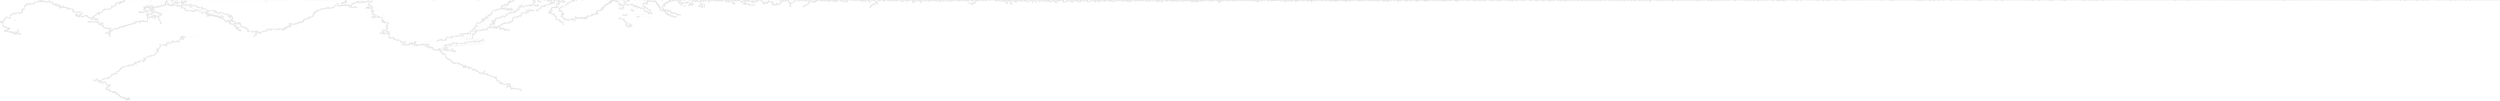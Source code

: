 digraph g
{

  /* list of nodes */
  "COQ3";
  "DmdB";
  "aaaT";
  "aaeA_1";
  "aaeA_2";
  "aaeA_3";
  "aaeB_1";
  "aaeB_2";
  "aaeX";
  "aas";
  "aat";
  "abaF";
  "abgB";
  "abgT";
  "accA";
  "accB";
  "accC";
  "accD";
  "aceA";
  "aceB";
  "aceE";
  "aceF";
  "aceK";
  "ackA";
  "acnA";
  "acnB";
  "acnR";
  "acp";
  "acpH";
  "acpP_1";
  "acpP_2";
  "acpS";
  "acrA";
  "acrB_1";
  "acrB_2";
  "acrB_3";
  "acrB_4";
  "acrB_5";
  "acrE";
  "acrF_1";
  "acrF_2";
  "acrR";
  "acrZ";
  "acs";
  "acsAB";
  "actP";
  "acuI";
  "ada";
  "add";
  "ade2";
  "adeP";
  "adeQ";
  "adh1";
  "adhB_1";
  "adhB_2";
  "adhE";
  "adhP";
  "adk";
  "aer";
  "aer_1";
  "aer_2";
  "aes";
  "aglB";
  "agp";
  "ahpC_1";
  "ahpC_2";
  "ahpF";
  "ahr";
  "aidB";
  "ail";
  "ais";
  "alaA";
  "alaC";
  "alaE";
  "alaS";
  "aldA";
  "aldB";
  "algC_1";
  "algC_2";
  "algL";
  "alkA";
  "alkB";
  "allS";
  "alr";
  "alsT";
  "alx_1";
  "alx_2";
  "amiA";
  "amiB";
  "amiC_1";
  "amiC_2";
  "amiD";
  "amn";
  "ampC";
  "ampD";
  "ampE";
  "ampG";
  "ampH";
  "ampR";
  "amtB";
  "amyA";
  "anmK";
  "ansA";
  "ansP2";
  "apaG";
  "apaH";
  "apbC";
  "apbE";
  "apbE_1";
  "apbE_2";
  "aphA";
  "appA_1";
  "appA_2";
  "appB";
  "appC";
  "apt";
  "aptA_1";
  "aptA_2";
  "aptB_1";
  "aptB_2";
  "apxIB";
  "apxIC";
  "aqpZ";
  "araA";
  "araB";
  "araC";
  "araD_1";
  "araD_2";
  "araE";
  "araF";
  "araG";
  "araH";
  "araJ";
  "araQ";
  "arcA";
  "arcA_1";
  "arcA_2";
  "arcB";
  "arcC1";
  "arcC1_1";
  "arcC1_2";
  "arcD";
  "arfA";
  "arfB";
  "argA";
  "argB";
  "argC";
  "argD";
  "argE";
  "argF";
  "argF_1";
  "argF_2";
  "argG";
  "argH";
  "argO";
  "argP_1";
  "argP_2";
  "argR_1";
  "argR_2";
  "argS";
  "argT_1";
  "argT_2";
  "argT_3";
  "ariR";
  "ariR_1";
  "ariR_2";
  "arnA";
  "arnB";
  "arnC";
  "arnD";
  "arnE";
  "arnF";
  "arnT";
  "aroA";
  "aroB";
  "aroC";
  "aroE";
  "aroF";
  "aroG";
  "aroH";
  "aroK";
  "aroL";
  "aroP";
  "aroQ";
  "arsA";
  "arsB";
  "arsB_1";
  "arsB_2";
  "arsC";
  "arsD_1";
  "arsD_2";
  "arsH";
  "arsR2";
  "artI";
  "artJ";
  "artM_1";
  "artM_2";
  "artP";
  "artQ";
  "ascD";
  "ascG_1";
  "ascG_2";
  "asd_1";
  "asd_2";
  "asnA";
  "asnB";
  "asnC";
  "asnS";
  "aspA";
  "aspC";
  "aspS";
  "aspT_1";
  "aspT_2";
  "asr";
  "astA";
  "astB";
  "astC";
  "astD";
  "astE";
  "atl";
  "atpA";
  "atpB";
  "atpC";
  "atpD";
  "atpE";
  "atpF";
  "atpG";
  "atpH";
  "atpI";
  "atzE";
  "atzF";
  "auaH";
  "avtA";
  "axe1-6A";
  "azoR";
  "azoR_1";
  "azoR_2";
  "baeR_1";
  "baeR_2";
  "baeS";
  "baiA";
  "bamA";
  "bamB";
  "bamC";
  "bamD";
  "bamE";
  "barA";
  "basR";
  "basS";
  "bauC";
  "bcp";
  "bcpB";
  "bcr";
  "bcsA";
  "bcsB";
  "bcsC";
  "bcsE";
  "bcsG";
  "bcsQ";
  "bcsZ";
  "bdcA_1";
  "bdcA_2";
  "bdhA_1";
  "bdhA_2";
  "bdm";
  "benM";
  "bepA";
  "bepC";
  "bepF";
  "bepG";
  "betA";
  "betB_1";
  "betB_2";
  "betI_1";
  "betI_2";
  "betT";
  "bfd";
  "bfr";
  "bglA_1";
  "bglA_2";
  "bglA_3";
  "bglB";
  "bglC";
  "bglF_1";
  "bglF_2";
  "bglF_3";
  "bglF_4";
  "bglF_5";
  "bglG";
  "bglH";
  "bglH_1";
  "bglH_3";
  "bglJ";
  "bglK";
  "bglY";
  "bhsA_1";
  "bhsA_2";
  "bhsA_3";
  "bhsA_4";
  "bin3";
  "bioA";
  "bioB";
  "bioC";
  "bioD1";
  "bioD1_1";
  "bioD1_2";
  "bioF";
  "bioH";
  "bioP";
  "birA";
  "bisC";
  "blc";
  "blc_1";
  "blc_2";
  "bluF_1";
  "bluF_2";
  "bluR";
  "bmr3";
  "bolA";
  "braC";
  "brnQ";
  "bshA";
  "bsmA";
  "bssS";
  "btsR";
  "btsS";
  "btsT";
  "btuB";
  "btuB_1";
  "btuB_2";
  "btuC";
  "btuD_1";
  "btuD_2";
  "btuD_3";
  "btuD_4";
  "btuD_5";
  "btuE";
  "btuF_1";
  "btuF_2";
  "btuF_3";
  "btuR";
  "budA";
  "budB";
  "budC";
  "butA";
  "bvgA";
  "caa";
  "caiE";
  "can";
  "capD";
  "carA";
  "carB";
  "cat";
  "catM";
  "cbl";
  "cbs";
  "cca";
  "ccmA";
  "ccmB";
  "ccmC";
  "ccmE";
  "ccmF";
  "ccpA";
  "cdaR";
  "cdd";
  "cdgJ";
  "cdh";
  "cdhR";
  "cdhR_1";
  "cdhR_2";
  "cdhR_3";
  "cdiA1";
  "cdiA_1";
  "cdiA_2";
  "cdiI";
  "cdsA";
  "cecR";
  "cedA";
  "celA_1";
  "celA_2";
  "cetB_1";
  "cetB_2";
  "cfa";
  "cfxP";
  "chaA";
  "chaB";
  "chaC";
  "chbA_1";
  "chbA_2";
  "chbA_3";
  "chbB";
  "chbC";
  "chbC_1";
  "chbC_2";
  "chbF";
  "chbG";
  "chbR";
  "cheA";
  "cheA_1";
  "cheB";
  "cheR";
  "cheV";
  "cheW";
  "cheW_1";
  "cheY";
  "cheZ";
  "chiA1";
  "chiP_1";
  "chiP_2";
  "chiQ";
  "cho";
  "chpB";
  "chpS";
  "chrA1";
  "chrR";
  "chuR";
  "cidA";
  "cimH_1";
  "cimH_2";
  "cinA";
  "cirA";
  "cirA_1";
  "cirA_2";
  "citA";
  "citB";
  "citC";
  "citD";
  "citF";
  "citG";
  "citX";
  "clcA";
  "clcB";
  "clcD";
  "clpA";
  "clpB";
  "clpC";
  "clpP_1";
  "clpP_2";
  "clpP_3";
  "clpS";
  "clpV1";
  "clpX";
  "clsA";
  "clsB";
  "clsB_1";
  "clsB_2";
  "clsB_3";
  "clsC";
  "cmk";
  "cmoA";
  "cmoB";
  "cmoM";
  "cmpB";
  "cmpC";
  "cmpD";
  "cmpR";
  "cmtAa";
  "cmtB";
  "cnoX";
  "cnrA";
  "cntO";
  "coaA";
  "coaA_2";
  "coaBC";
  "coaD";
  "coaE";
  "cobB";
  "cobC_2";
  "cobQ";
  "cobS";
  "cobT";
  "cobU";
  "codA";
  "cof";
  "comM";
  "comR";
  "cooF";
  "copA";
  "copB";
  "copR";
  "corA";
  "corC";
  "cpdA";
  "cpdB";
  "cpg2";
  "cph2";
  "cpnA";
  "cpo";
  "cpoB";
  "cptA";
  "cpxA";
  "cpxP";
  "cpxR";
  "cra";
  "crcB";
  "creB";
  "creC";
  "creD";
  "crfC";
  "crl";
  "crp";
  "crr";
  "crtB";
  "crtE";
  "crtI";
  "crtX";
  "crtY";
  "csdA";
  "csdE";
  "csgA";
  "csgB";
  "csgC";
  "csgD";
  "csgE";
  "csgF";
  "csgG";
  "cspA";
  "cspC";
  "cspD";
  "cspE";
  "csqR";
  "csrA";
  "csrD";
  "cstA";
  "ctpF";
  "cueO";
  "cueR";
  "curA";
  "cusA_1";
  "cusA_2";
  "cusB_1";
  "cusB_2";
  "cusC_1";
  "cusC_2";
  "cusF_1";
  "cusF_2";
  "cusR_1";
  "cusR_2";
  "cusS_1";
  "cusS_2";
  "cusS_3";
  "cutA";
  "cutC";
  "cutC_1";
  "cutC_3";
  "cutD";
  "cvaA";
  "cvaA_1";
  "cvaA_2";
  "cvpA";
  "cvrA";
  "cyaA";
  "cyaY";
  "cybB";
  "cybC";
  "cycA";
  "cycB";
  "cydA";
  "cydA_2";
  "cydB_1";
  "cydB_2";
  "cydD";
  "cydX";
  "cynR";
  "cynT";
  "cyoA";
  "cyoB";
  "cyoC";
  "cyoD";
  "cyoE";
  "cysA";
  "cysB";
  "cysC";
  "cysD";
  "cysE_1";
  "cysE_2";
  "cysG_1";
  "cysG_2";
  "cysH";
  "cysI";
  "cysJ";
  "cysK";
  "cysL";
  "cysM";
  "cysN";
  "cysP";
  "cysQ";
  "cysS";
  "cysT";
  "cysW";
  "cysZ";
  "cytR_1";
  "cytR_2";
  "cytR_3";
  "dacA";
  "dacB_1";
  "dacB_2";
  "dacC";
  "dacD";
  "dadA";
  "dadX";
  "dam";
  "damX";
  "dapA_1";
  "dapA_2";
  "dapA_3";
  "dapA_4";
  "dapB";
  "dapD";
  "dapE";
  "dapF";
  "dapH";
  "dasC";
  "dat";
  "dauA";
  "dauA_1";
  "dauA_2";
  "dauR";
  "davD";
  "dbpA";
  "dcd";
  "dcm";
  "dcp";
  "dctA";
  "dctD";
  "dctM";
  "dctP";
  "dcuA";
  "dcuB";
  "dcuD";
  "dcuR";
  "dcuS";
  "dcyD";
  "ddc";
  "ddl";
  "ddlA";
  "ddlB";
  "ddpA";
  "ddpA_1";
  "ddpA_2";
  "ddpB";
  "ddpB_1";
  "ddpB_2";
  "ddpC";
  "ddpC_1";
  "ddpD";
  "ddpF";
  "ddpX";
  "deaD";
  "decR";
  "dedA";
  "dedA_1";
  "dedA_2";
  "dedD";
  "def";
  "degA";
  "degP";
  "degQ";
  "degS";
  "deoA";
  "deoB";
  "deoC";
  "deoD";
  "deoR";
  "der";
  "dgaE";
  "dgaF";
  "dgcC_1";
  "dgcC_2";
  "dgcE";
  "dgcM";
  "dgcN";
  "dgcP";
  "dgcQ";
  "dgcT";
  "dgcZ";
  "dgkA";
  "dgoA";
  "dgoA_1";
  "dgoA_2";
  "dgoD";
  "dgoK1";
  "dgoK1_1";
  "dgoK1_2";
  "dgoT";
  "dgt";
  "dhaK";
  "dhaK_1";
  "dhaK_2";
  "dhmA";
  "diaA";
  "dinB";
  "dinF";
  "dinG";
  "dinI";
  "dipZ";
  "djlA";
  "dkgA";
  "dkgB";
  "dksA";
  "dksA_2";
  "dld";
  "dlgD";
  "dlsT";
  "dlsT_2";
  "dmdA";
  "dmlR_1";
  "dmlR_11";
  "dmlR_2";
  "dmlR_3";
  "dmlR_4";
  "dmlR_5";
  "dmlR_6";
  "dmlR_7";
  "dmlR_8";
  "dmlR_9";
  "dmsA_1";
  "dmsA_2";
  "dmsB";
  "dmsB_1";
  "dmsB_2";
  "dmsC_1";
  "dmsC_2";
  "dmsD";
  "dnaA";
  "dnaA_2";
  "dnaB";
  "dnaC";
  "dnaE";
  "dnaG";
  "dnaJ";
  "dnaK_1";
  "dnaK_2";
  "dnaN";
  "dnaQ";
  "dnaT";
  "dnaT_1";
  "dnaT_2";
  "dnaX";
  "dosC";
  "doxA";
  "dppA_1";
  "dppA_2";
  "dppA_3";
  "dppB";
  "dppC_1";
  "dppC_2";
  "dppD";
  "dppD_1";
  "dppD_2";
  "dps";
  "dsbA";
  "dsbB";
  "dsbC";
  "dsbD_1";
  "dsbD_2";
  "dsbD_3";
  "dsbE";
  "dsbG";
  "dsdA";
  "dsdC";
  "dsrB";
  "dtd";
  "dtnK";
  "dtpA";
  "dtpT";
  "dusA";
  "dusB";
  "dusC";
  "dut";
  "dxr";
  "dxs";
  "eamA";
  "eamB";
  "ecdB";
  "eco";
  "eda";
  "edcC";
  "edd";
  "efeB";
  "efeO";
  "efeU";
  "efp";
  "efpA";
  "elaA";
  "elaB";
  "elbB";
  "elfA";
  "elfC_1";
  "elfC_2";
  "elfD";
  "emrA_1";
  "emrA_2";
  "emrA_3";
  "emrB_1";
  "emrB_2";
  "emrD";
  "emtA";
  "endA";
  "engB";
  "eno";
  "entA";
  "entB";
  "entC";
  "entD";
  "entE";
  "entF";
  "entH";
  "entS_1";
  "entS_2";
  "envC";
  "envZ";
  "epd";
  "ephA";
  "epmA";
  "epmB";
  "epmC";
  "epsE";
  "epsE_1";
  "epsE_2";
  "epsF";
  "eptA";
  "eptB";
  "era_1";
  "era_2";
  "erfK";
  "erpA";
  "estD";
  "etk";
  "etp";
  "ettA_1";
  "ettA_2";
  "exbB";
  "exbD";
  "exoX";
  "exuT_1";
  "exuT_2";
  "fabA";
  "fabB_1";
  "fabB_2";
  "fabD";
  "fabD_1";
  "fabD_2";
  "fabF";
  "fabF_2";
  "fabG_1";
  "fabG_2";
  "fabG_3";
  "fabG_4";
  "fabG_5";
  "fabG_6";
  "fabH";
  "fabH_2";
  "fabI";
  "fabR";
  "fabY";
  "fabZ";
  "fadA";
  "fadB_1";
  "fadB_2";
  "fadD";
  "fadE";
  "fadH";
  "fadI";
  "fadJ";
  "fadL";
  "fadM";
  "fadR";
  "farR";
  "fbaA_1";
  "fbaA_2";
  "fbaB";
  "fbp";
  "fbpA";
  "fbpC";
  "fcl";
  "fcl_2";
  "fcuA";
  "fdhD";
  "fdhE";
  "fdhF_1";
  "fdhF_2";
  "fdhF_3";
  "fdnG_1";
  "fdnG_2";
  "fdnH";
  "fdnI";
  "fdoG_1";
  "fdoG_2";
  "fdoH";
  "fdoI";
  "fdrA";
  "fdtC";
  "fdx";
  "feaB";
  "feaR";
  "fecA";
  "fecE";
  "feoA";
  "feoB";
  "feoC";
  "fepA";
  "fepB";
  "fepC";
  "fepC_1";
  "fepC_2";
  "fepD";
  "fepE";
  "fepG";
  "fes";
  "fetB";
  "feuC";
  "ffh";
  "fhlA";
  "fhuA";
  "fhuA_1";
  "fhuA_2";
  "fhuA_3";
  "fhuB";
  "fhuC_1";
  "fhuC_2";
  "fhuD";
  "fhuE";
  "fhuE_1";
  "fhuE_2";
  "fhuF";
  "fic";
  "fieF";
  "fimA_1";
  "fimA_2";
  "fimD";
  "fimD_1";
  "fimD_2";
  "fimG";
  "fimG_1";
  "fimG_2";
  "fis";
  "fiu";
  "fixJ";
  "fklB";
  "fkpA";
  "fkpB";
  "fldA";
  "fldB";
  "flgA";
  "flgB";
  "flgC";
  "flgD";
  "flgE";
  "flgF";
  "flgG";
  "flgH";
  "flgI";
  "flgJ";
  "flgK";
  "flgL";
  "flgM";
  "flgN";
  "flhA";
  "flhB";
  "flhC";
  "flhC_1";
  "flhD";
  "flhE";
  "fliA";
  "fliD";
  "fliE";
  "fliF";
  "fliG";
  "fliH";
  "fliI";
  "fliJ";
  "fliK";
  "fliM";
  "fliN";
  "fliO";
  "fliP";
  "fliQ";
  "fliR";
  "fliS";
  "fliT";
  "fliY";
  "fliY_1";
  "fliZ";
  "flk";
  "flmA";
  "fmt";
  "fni";
  "fnr";
  "focA";
  "focC";
  "folA";
  "folB";
  "folC";
  "folD";
  "folE";
  "folK";
  "folM";
  "folP";
  "folX";
  "fosA";
  "fpr";
  "fpuC";
  "frdA";
  "frdB";
  "frdC";
  "frdD";
  "fre";
  "frmA";
  "frmR";
  "frr";
  "fruA";
  "fruB";
  "fruK";
  "fsa";
  "fsaA";
  "fsaB";
  "fsr";
  "ftnA_1";
  "ftnA_2";
  "ftsA";
  "ftsB";
  "ftsE";
  "ftsH";
  "ftsI_1";
  "ftsI_2";
  "ftsK";
  "ftsL";
  "ftsN";
  "ftsP";
  "ftsQ";
  "ftsW";
  "ftsX";
  "ftsY";
  "ftsZ";
  "fumA";
  "fumB";
  "fumC";
  "fumD";
  "fumE";
  "fur";
  "fusA_1";
  "fusA_2";
  "gabD1";
  "gabR";
  "gabR_1";
  "gabR_2";
  "galE_1";
  "galE_2";
  "galF";
  "galK";
  "galM";
  "galP";
  "galR";
  "galS";
  "galT";
  "galU";
  "gamA";
  "ganB";
  "gap";
  "gap1";
  "gapA";
  "garD";
  "garK";
  "garK_1";
  "garK_2";
  "garL";
  "garP";
  "garR";
  "gatA";
  "gatB";
  "gatC";
  "gatD";
  "gatY";
  "gatZ";
  "gbpA";
  "gbpA_1";
  "gbpA_2";
  "gbpA_3";
  "gbpR";
  "gcd";
  "gcd_2";
  "gci_1";
  "gci_2";
  "gcvA_1";
  "gcvA_2";
  "gcvA_3";
  "gcvA_4";
  "gcvH";
  "gcvP";
  "gcvR";
  "gcvT";
  "gdhA";
  "gdx";
  "gfcB";
  "ggt";
  "ghrA";
  "ghrB";
  "ghxP";
  "glcC";
  "glcC_2";
  "glcR_1";
  "glcR_2";
  "gldA";
  "glgA";
  "glgB";
  "glgC";
  "glgP";
  "glgS";
  "glgX";
  "glgX_1";
  "glgX_2";
  "glk";
  "glmM";
  "glmS";
  "glmU";
  "glnA";
  "glnB";
  "glnD_1";
  "glnD_2";
  "glnE";
  "glnG";
  "glnH";
  "glnK";
  "glnL";
  "glnM";
  "glnP";
  "glnQ_1";
  "glnQ_2";
  "glnQ_3";
  "glnQ_4";
  "glnQ_5";
  "glnQ_6";
  "glnS";
  "gloA";
  "gloB";
  "gloC";
  "glpA";
  "glpB";
  "glpC";
  "glpD";
  "glpE";
  "glpF";
  "glpG";
  "glpK";
  "glpQ";
  "glpR_1";
  "glpR_2";
  "glpR_3";
  "glpR_4";
  "glpT";
  "glpX";
  "glrK";
  "glsA2";
  "gltA";
  "gltB";
  "gltC_1";
  "gltC_2";
  "gltD";
  "gltD_2";
  "gltF_1";
  "gltF_2";
  "gltF_3";
  "gltI";
  "gltJ";
  "gltK";
  "gltP";
  "gltR";
  "gltS";
  "gltX";
  "gluQ";
  "glvR";
  "glyA";
  "glyQ";
  "glyS";
  "gmd";
  "gmd_2";
  "gmhA";
  "gmhB";
  "gmk";
  "gmm";
  "gmm_1";
  "gmm_2";
  "gmuD_1";
  "gmuD_2";
  "gmuR";
  "gmuR_2";
  "gnd";
  "gntK";
  "gntR_1";
  "gntR_2";
  "gntT";
  "gntU";
  "gor";
  "gph";
  "gph_1";
  "gph_2";
  "gpmA";
  "gpmB";
  "gpmI";
  "gppA";
  "gpr_1";
  "gpr_2";
  "gpsA";
  "gpt";
  "gpx1";
  "grcA";
  "greA";
  "greB";
  "groL";
  "groS";
  "group_10";
  "group_1000";
  "group_1001";
  "group_1005";
  "group_1006";
  "group_1007";
  "group_1010";
  "group_1011";
  "group_1012";
  "group_1014";
  "group_1015";
  "group_1016";
  "group_1018";
  "group_1019";
  "group_1020";
  "group_1021";
  "group_1023";
  "group_1026";
  "group_1029";
  "group_1031";
  "group_1032";
  "group_1033";
  "group_1037";
  "group_1039";
  "group_1044";
  "group_1046";
  "group_1049";
  "group_1051";
  "group_1052";
  "group_1056";
  "group_1059";
  "group_1060";
  "group_1061";
  "group_1062";
  "group_1064";
  "group_1069";
  "group_1070";
  "group_1072";
  "group_1074";
  "group_1076";
  "group_1082";
  "group_1083";
  "group_1084";
  "group_1087";
  "group_1090";
  "group_1091";
  "group_1093";
  "group_1095";
  "group_1096";
  "group_1097";
  "group_1100";
  "group_1104";
  "group_1105";
  "group_1111";
  "group_1112";
  "group_1114";
  "group_1115";
  "group_1119";
  "group_1120";
  "group_1122";
  "group_1125";
  "group_1126";
  "group_1127";
  "group_1128";
  "group_1129";
  "group_1132";
  "group_1133";
  "group_1135";
  "group_1139";
  "group_1141";
  "group_1142";
  "group_1143";
  "group_1145";
  "group_1146";
  "group_1147";
  "group_1148";
  "group_1149";
  "group_1150";
  "group_1151";
  "group_1153";
  "group_1154";
  "group_1155";
  "group_1158";
  "group_1159";
  "group_1160";
  "group_1163";
  "group_1164";
  "group_1165";
  "group_1166";
  "group_1167";
  "group_1169";
  "group_1177";
  "group_1179";
  "group_118";
  "group_1181";
  "group_1184";
  "group_1185";
  "group_1189";
  "group_1190";
  "group_1191";
  "group_1192";
  "group_1193";
  "group_1194";
  "group_1195";
  "group_1197";
  "group_1198";
  "group_12";
  "group_1200";
  "group_1201";
  "group_1202";
  "group_1205";
  "group_1206";
  "group_1207";
  "group_1208";
  "group_1210";
  "group_1211";
  "group_1212";
  "group_1219";
  "group_1222";
  "group_1223";
  "group_1225";
  "group_1226";
  "group_1227";
  "group_1232";
  "group_1233";
  "group_1234";
  "group_1237";
  "group_1238";
  "group_1239";
  "group_1240";
  "group_1241";
  "group_1245";
  "group_1246";
  "group_1248";
  "group_1249";
  "group_1251";
  "group_1252";
  "group_1254";
  "group_1256";
  "group_1257";
  "group_1259";
  "group_1260";
  "group_1262";
  "group_1263";
  "group_1264";
  "group_1266";
  "group_1267";
  "group_1269";
  "group_1272";
  "group_1274";
  "group_1275";
  "group_1278";
  "group_1281";
  "group_1282";
  "group_1283";
  "group_1285";
  "group_1286";
  "group_1287";
  "group_1289";
  "group_1290";
  "group_1293";
  "group_1296";
  "group_1299";
  "group_1300";
  "group_1301";
  "group_1302";
  "group_1303";
  "group_1304";
  "group_1305";
  "group_1306";
  "group_1307";
  "group_1308";
  "group_1309";
  "group_1310";
  "group_1311";
  "group_1312";
  "group_1313";
  "group_1314";
  "group_1315";
  "group_1316";
  "group_1317";
  "group_1318";
  "group_1319";
  "group_132";
  "group_1320";
  "group_1321";
  "group_1324";
  "group_1325";
  "group_1326";
  "group_1327";
  "group_1328";
  "group_1329";
  "group_1330";
  "group_1331";
  "group_1332";
  "group_1333";
  "group_1334";
  "group_1335";
  "group_1336";
  "group_1337";
  "group_1338";
  "group_1340";
  "group_1341";
  "group_1342";
  "group_1343";
  "group_1345";
  "group_1346";
  "group_1348";
  "group_1349";
  "group_1350";
  "group_1351";
  "group_1352";
  "group_1353";
  "group_1354";
  "group_1355";
  "group_1357";
  "group_1358";
  "group_1361";
  "group_1362";
  "group_1363";
  "group_1364";
  "group_1365";
  "group_1366";
  "group_1367";
  "group_1368";
  "group_1369";
  "group_1371";
  "group_1372";
  "group_1374";
  "group_1376";
  "group_1377";
  "group_1378";
  "group_1386";
  "group_1388";
  "group_1392";
  "group_1393";
  "group_1398";
  "group_1403";
  "group_1404";
  "group_1405";
  "group_1406";
  "group_1407";
  "group_1408";
  "group_1409";
  "group_1410";
  "group_1412";
  "group_1414";
  "group_1415";
  "group_1416";
  "group_1417";
  "group_1418";
  "group_1419";
  "group_1421";
  "group_1422";
  "group_1423";
  "group_1424";
  "group_1426";
  "group_1430";
  "group_1432";
  "group_1433";
  "group_1434";
  "group_1435";
  "group_1438";
  "group_1439";
  "group_1440";
  "group_1441";
  "group_1445";
  "group_1446";
  "group_1447";
  "group_1448";
  "group_1451";
  "group_1453";
  "group_1456";
  "group_1458";
  "group_1459";
  "group_1460";
  "group_1461";
  "group_1462";
  "group_1463";
  "group_1464";
  "group_1465";
  "group_1466";
  "group_1467";
  "group_1469";
  "group_1470";
  "group_1471";
  "group_1472";
  "group_1473";
  "group_1474";
  "group_1475";
  "group_1476";
  "group_1477";
  "group_1480";
  "group_1481";
  "group_1485";
  "group_1488";
  "group_1489";
  "group_1491";
  "group_1492";
  "group_1493";
  "group_1494";
  "group_1497";
  "group_1499";
  "group_1500";
  "group_1501";
  "group_1503";
  "group_1504";
  "group_1505";
  "group_1506";
  "group_1507";
  "group_1508";
  "group_1509";
  "group_151";
  "group_1512";
  "group_1516";
  "group_1518";
  "group_1521";
  "group_1522";
  "group_1524";
  "group_1528";
  "group_1529";
  "group_1530";
  "group_1531";
  "group_1533";
  "group_1534";
  "group_1535";
  "group_1536";
  "group_1539";
  "group_1540";
  "group_1543";
  "group_1545";
  "group_1546";
  "group_1551";
  "group_1552";
  "group_1554";
  "group_1556";
  "group_1557";
  "group_1558";
  "group_1559";
  "group_1561";
  "group_1564";
  "group_1565";
  "group_1568";
  "group_1570";
  "group_1571";
  "group_1573";
  "group_1574";
  "group_1579";
  "group_1580";
  "group_1581";
  "group_1586";
  "group_1588";
  "group_1590";
  "group_1591";
  "group_1592";
  "group_1593";
  "group_1595";
  "group_1596";
  "group_1598";
  "group_1599";
  "group_1600";
  "group_1601";
  "group_1602";
  "group_1604";
  "group_1605";
  "group_1606";
  "group_1607";
  "group_1608";
  "group_1609";
  "group_1612";
  "group_1615";
  "group_1616";
  "group_1617";
  "group_162";
  "group_1622";
  "group_1626";
  "group_1627";
  "group_1629";
  "group_1630";
  "group_1633";
  "group_1634";
  "group_1636";
  "group_1638";
  "group_1639";
  "group_164";
  "group_1640";
  "group_1643";
  "group_1644";
  "group_1645";
  "group_1647";
  "group_1648";
  "group_1650";
  "group_1651";
  "group_1652";
  "group_1653";
  "group_1655";
  "group_1656";
  "group_1657";
  "group_1658";
  "group_1659";
  "group_1660";
  "group_1662";
  "group_1666";
  "group_1667";
  "group_1670";
  "group_1671";
  "group_1672";
  "group_1673";
  "group_1674";
  "group_1675";
  "group_1676";
  "group_1677";
  "group_1678";
  "group_1682";
  "group_1684";
  "group_1685";
  "group_1686";
  "group_1688";
  "group_1691";
  "group_1694";
  "group_1697";
  "group_1698";
  "group_1699";
  "group_1700";
  "group_1703";
  "group_1704";
  "group_1706";
  "group_1707";
  "group_1708";
  "group_1712";
  "group_1713";
  "group_1716";
  "group_1717";
  "group_1719";
  "group_1720";
  "group_1721";
  "group_1726";
  "group_1727";
  "group_1728";
  "group_1729";
  "group_1731";
  "group_1732";
  "group_1733";
  "group_1734";
  "group_1735";
  "group_1738";
  "group_1739";
  "group_1740";
  "group_1742";
  "group_1745";
  "group_1747";
  "group_1748";
  "group_1750";
  "group_1751";
  "group_1753";
  "group_1754";
  "group_1755";
  "group_1756";
  "group_1757";
  "group_1758";
  "group_1761";
  "group_1762";
  "group_1763";
  "group_1764";
  "group_1766";
  "group_1767";
  "group_1768";
  "group_1772";
  "group_1773";
  "group_1775";
  "group_1777";
  "group_1778";
  "group_1779";
  "group_1781";
  "group_1782";
  "group_1785";
  "group_1786";
  "group_1787";
  "group_1788";
  "group_1790";
  "group_1792";
  "group_1796";
  "group_1798";
  "group_1804";
  "group_1805";
  "group_1809";
  "group_1810";
  "group_1811";
  "group_1812";
  "group_1813";
  "group_1817";
  "group_1818";
  "group_1819";
  "group_1821";
  "group_1822";
  "group_1823";
  "group_1824";
  "group_1826";
  "group_1829";
  "group_1830";
  "group_1833";
  "group_1837";
  "group_1838";
  "group_1839";
  "group_1844";
  "group_1850";
  "group_1852";
  "group_1853";
  "group_1854";
  "group_1855";
  "group_1857";
  "group_1859";
  "group_1861";
  "group_1864";
  "group_1866";
  "group_1867";
  "group_1868";
  "group_1869";
  "group_1870";
  "group_1872";
  "group_1875";
  "group_1876";
  "group_1877";
  "group_1878";
  "group_1881";
  "group_1882";
  "group_1884";
  "group_1886";
  "group_1888";
  "group_189";
  "group_1890";
  "group_1891";
  "group_1892";
  "group_1894";
  "group_1898";
  "group_19";
  "group_1900";
  "group_1901";
  "group_1903";
  "group_1906";
  "group_1908";
  "group_1909";
  "group_1910";
  "group_1912";
  "group_1913";
  "group_1914";
  "group_1915";
  "group_1916";
  "group_1919";
  "group_1920";
  "group_1921";
  "group_1922";
  "group_1923";
  "group_1924";
  "group_1927";
  "group_1928";
  "group_1929";
  "group_1930";
  "group_1931";
  "group_1932";
  "group_1933";
  "group_1934";
  "group_1935";
  "group_1936";
  "group_1937";
  "group_1938";
  "group_1939";
  "group_1940";
  "group_1941";
  "group_1942";
  "group_1943";
  "group_1946";
  "group_1947";
  "group_1948";
  "group_1950";
  "group_1951";
  "group_1952";
  "group_1955";
  "group_1959";
  "group_1962";
  "group_1963";
  "group_1964";
  "group_1965";
  "group_1966";
  "group_1976";
  "group_1977";
  "group_1979";
  "group_1980";
  "group_1983";
  "group_1985";
  "group_1986";
  "group_1989";
  "group_199";
  "group_1990";
  "group_1993";
  "group_1994";
  "group_1995";
  "group_1996";
  "group_1997";
  "group_1999";
  "group_20";
  "group_2003";
  "group_2007";
  "group_2009";
  "group_2010";
  "group_2011";
  "group_2013";
  "group_2014";
  "group_2016";
  "group_2018";
  "group_2021";
  "group_2022";
  "group_2023";
  "group_2024";
  "group_2025";
  "group_2027";
  "group_2028";
  "group_2031";
  "group_2032";
  "group_2033";
  "group_2035";
  "group_2039";
  "group_2040";
  "group_2041";
  "group_2043";
  "group_2044";
  "group_2045";
  "group_2047";
  "group_2050";
  "group_2052";
  "group_2053";
  "group_2055";
  "group_2056";
  "group_206";
  "group_2062";
  "group_2064";
  "group_2066";
  "group_2070";
  "group_2071";
  "group_2072";
  "group_2073";
  "group_2076";
  "group_2080";
  "group_2081";
  "group_2085";
  "group_2087";
  "group_2088";
  "group_2092";
  "group_2093";
  "group_2094";
  "group_2095";
  "group_2096";
  "group_2097";
  "group_2099";
  "group_21";
  "group_2100";
  "group_2102";
  "group_2106";
  "group_2108";
  "group_2110";
  "group_2118";
  "group_2120";
  "group_2122";
  "group_2123";
  "group_2126";
  "group_2127";
  "group_2128";
  "group_2129";
  "group_2131";
  "group_2132";
  "group_2133";
  "group_2136";
  "group_2139";
  "group_2140";
  "group_2141";
  "group_2142";
  "group_2143";
  "group_2144";
  "group_2145";
  "group_2146";
  "group_2147";
  "group_2150";
  "group_2151";
  "group_2153";
  "group_2154";
  "group_2155";
  "group_2158";
  "group_2159";
  "group_2160";
  "group_2162";
  "group_2163";
  "group_2164";
  "group_2165";
  "group_2167";
  "group_2171";
  "group_2172";
  "group_2173";
  "group_2174";
  "group_2176";
  "group_2177";
  "group_2178";
  "group_2179";
  "group_218";
  "group_2181";
  "group_2182";
  "group_2183";
  "group_2184";
  "group_2185";
  "group_2186";
  "group_2189";
  "group_2192";
  "group_2193";
  "group_2194";
  "group_2195";
  "group_2196";
  "group_2201";
  "group_2202";
  "group_2203";
  "group_2205";
  "group_221";
  "group_2210";
  "group_2212";
  "group_2213";
  "group_2221";
  "group_2222";
  "group_2227";
  "group_2230";
  "group_2236";
  "group_2239";
  "group_2240";
  "group_2243";
  "group_2244";
  "group_2245";
  "group_2247";
  "group_225";
  "group_2256";
  "group_2257";
  "group_2258";
  "group_2260";
  "group_2261";
  "group_2263";
  "group_2265";
  "group_2270";
  "group_2271";
  "group_2274";
  "group_2275";
  "group_2276";
  "group_2278";
  "group_2280";
  "group_2281";
  "group_2283";
  "group_2284";
  "group_2287";
  "group_2290";
  "group_2291";
  "group_2292";
  "group_2294";
  "group_2295";
  "group_2298";
  "group_2300";
  "group_2301";
  "group_2303";
  "group_2304";
  "group_2307";
  "group_2308";
  "group_2309";
  "group_2310";
  "group_2312";
  "group_2313";
  "group_2315";
  "group_2316";
  "group_2319";
  "group_2323";
  "group_2325";
  "group_2326";
  "group_2327";
  "group_2328";
  "group_2332";
  "group_2333";
  "group_2334";
  "group_2335";
  "group_2336";
  "group_2339";
  "group_2341";
  "group_2344";
  "group_2345";
  "group_2346";
  "group_2347";
  "group_2353";
  "group_2354";
  "group_2355";
  "group_2360";
  "group_2364";
  "group_2365";
  "group_2367";
  "group_2369";
  "group_2371";
  "group_2372";
  "group_2373";
  "group_2375";
  "group_2377";
  "group_2378";
  "group_2379";
  "group_2380";
  "group_2381";
  "group_2383";
  "group_2384";
  "group_2385";
  "group_2387";
  "group_2389";
  "group_2390";
  "group_2391";
  "group_2392";
  "group_2394";
  "group_2396";
  "group_24";
  "group_2401";
  "group_2403";
  "group_2404";
  "group_2405";
  "group_2408";
  "group_2409";
  "group_2411";
  "group_2412";
  "group_2415";
  "group_2419";
  "group_2422";
  "group_2423";
  "group_2424";
  "group_2425";
  "group_2426";
  "group_2427";
  "group_2434";
  "group_2435";
  "group_2437";
  "group_2439";
  "group_2441";
  "group_2444";
  "group_2445";
  "group_2448";
  "group_2450";
  "group_2453";
  "group_2454";
  "group_2458";
  "group_2459";
  "group_2460";
  "group_2461";
  "group_2462";
  "group_2467";
  "group_2469";
  "group_247";
  "group_2472";
  "group_2473";
  "group_2474";
  "group_2476";
  "group_2479";
  "group_2483";
  "group_2488";
  "group_2489";
  "group_249";
  "group_2491";
  "group_2492";
  "group_2495";
  "group_2496";
  "group_2499";
  "group_25";
  "group_2500";
  "group_2502";
  "group_2503";
  "group_2505";
  "group_2506";
  "group_2507";
  "group_2508";
  "group_2509";
  "group_2514";
  "group_2516";
  "group_2517";
  "group_2518";
  "group_2522";
  "group_2524";
  "group_2526";
  "group_2527";
  "group_2530";
  "group_2531";
  "group_2532";
  "group_2533";
  "group_2534";
  "group_2535";
  "group_2536";
  "group_2537";
  "group_2540";
  "group_2543";
  "group_2546";
  "group_2547";
  "group_2549";
  "group_2550";
  "group_2553";
  "group_2556";
  "group_2557";
  "group_2558";
  "group_2559";
  "group_2560";
  "group_2561";
  "group_2564";
  "group_2565";
  "group_2567";
  "group_2569";
  "group_2570";
  "group_2571";
  "group_2572";
  "group_2575";
  "group_2577";
  "group_2578";
  "group_2579";
  "group_2583";
  "group_2584";
  "group_2586";
  "group_2588";
  "group_2589";
  "group_2590";
  "group_2591";
  "group_2592";
  "group_2593";
  "group_2594";
  "group_2595";
  "group_2596";
  "group_2597";
  "group_2598";
  "group_2599";
  "group_2600";
  "group_2601";
  "group_2606";
  "group_2607";
  "group_261";
  "group_2610";
  "group_2612";
  "group_2614";
  "group_2615";
  "group_2618";
  "group_2620";
  "group_2621";
  "group_2627";
  "group_2629";
  "group_2630";
  "group_2631";
  "group_2632";
  "group_2633";
  "group_2635";
  "group_2637";
  "group_2638";
  "group_2639";
  "group_2642";
  "group_2647";
  "group_2648";
  "group_2652";
  "group_2653";
  "group_2655";
  "group_2656";
  "group_2658";
  "group_2659";
  "group_2660";
  "group_2662";
  "group_2664";
  "group_2665";
  "group_2667";
  "group_2668";
  "group_2670";
  "group_2671";
  "group_2672";
  "group_2673";
  "group_2676";
  "group_2677";
  "group_2680";
  "group_2681";
  "group_2683";
  "group_2684";
  "group_2686";
  "group_2687";
  "group_2689";
  "group_2690";
  "group_2691";
  "group_2692";
  "group_2693";
  "group_2695";
  "group_2696";
  "group_2698";
  "group_27";
  "group_2702";
  "group_2704";
  "group_2705";
  "group_2706";
  "group_2707";
  "group_2708";
  "group_2709";
  "group_2710";
  "group_2711";
  "group_2712";
  "group_2713";
  "group_2714";
  "group_2717";
  "group_2718";
  "group_2723";
  "group_2726";
  "group_2727";
  "group_2730";
  "group_2733";
  "group_2734";
  "group_2736";
  "group_2737";
  "group_2738";
  "group_2739";
  "group_2741";
  "group_2742";
  "group_2743";
  "group_2744";
  "group_2745";
  "group_2746";
  "group_2748";
  "group_2750";
  "group_2751";
  "group_2752";
  "group_2755";
  "group_2762";
  "group_2763";
  "group_2764";
  "group_2765";
  "group_2766";
  "group_2767";
  "group_2768";
  "group_2769";
  "group_277";
  "group_2770";
  "group_2771";
  "group_2773";
  "group_2775";
  "group_2777";
  "group_2779";
  "group_2780";
  "group_2781";
  "group_2783";
  "group_2784";
  "group_2788";
  "group_2789";
  "group_2791";
  "group_2793";
  "group_2794";
  "group_2796";
  "group_2797";
  "group_2798";
  "group_2799";
  "group_28";
  "group_2802";
  "group_2803";
  "group_2806";
  "group_2809";
  "group_2813";
  "group_2814";
  "group_2818";
  "group_2819";
  "group_2821";
  "group_2823";
  "group_2824";
  "group_2827";
  "group_2829";
  "group_2830";
  "group_2831";
  "group_2832";
  "group_2834";
  "group_2837";
  "group_2838";
  "group_2839";
  "group_2841";
  "group_2842";
  "group_2846";
  "group_2847";
  "group_2849";
  "group_2854";
  "group_2858";
  "group_2863";
  "group_2864";
  "group_2865";
  "group_2866";
  "group_2868";
  "group_2871";
  "group_2873";
  "group_2875";
  "group_2878";
  "group_288";
  "group_2882";
  "group_2883";
  "group_2889";
  "group_289";
  "group_2891";
  "group_2894";
  "group_2895";
  "group_2899";
  "group_2900";
  "group_2901";
  "group_2902";
  "group_2904";
  "group_2905";
  "group_2908";
  "group_2910";
  "group_2911";
  "group_2913";
  "group_2915";
  "group_2916";
  "group_2917";
  "group_2919";
  "group_2923";
  "group_2927";
  "group_2928";
  "group_2929";
  "group_2930";
  "group_2932";
  "group_2933";
  "group_2934";
  "group_2935";
  "group_2938";
  "group_2939";
  "group_2941";
  "group_2942";
  "group_2949";
  "group_2951";
  "group_2953";
  "group_2955";
  "group_2956";
  "group_2959";
  "group_2960";
  "group_2962";
  "group_2963";
  "group_2967";
  "group_2968";
  "group_2970";
  "group_2973";
  "group_2974";
  "group_2975";
  "group_2977";
  "group_2979";
  "group_2982";
  "group_2984";
  "group_2985";
  "group_2987";
  "group_2988";
  "group_2990";
  "group_2992";
  "group_2994";
  "group_2995";
  "group_2997";
  "group_3003";
  "group_3004";
  "group_3007";
  "group_3008";
  "group_3009";
  "group_3010";
  "group_3011";
  "group_3012";
  "group_3013";
  "group_3014";
  "group_3017";
  "group_3020";
  "group_3025";
  "group_3026";
  "group_3027";
  "group_3030";
  "group_3032";
  "group_3033";
  "group_3034";
  "group_3035";
  "group_3037";
  "group_3038";
  "group_3039";
  "group_3040";
  "group_3044";
  "group_3045";
  "group_3046";
  "group_3048";
  "group_3049";
  "group_3050";
  "group_3054";
  "group_3055";
  "group_3056";
  "group_3058";
  "group_3059";
  "group_3060";
  "group_3061";
  "group_3062";
  "group_3063";
  "group_3065";
  "group_3066";
  "group_3067";
  "group_3068";
  "group_3070";
  "group_3072";
  "group_3073";
  "group_3074";
  "group_3075";
  "group_3076";
  "group_3077";
  "group_3078";
  "group_3079";
  "group_3080";
  "group_3082";
  "group_3083";
  "group_3086";
  "group_3089";
  "group_3090";
  "group_3092";
  "group_3093";
  "group_3094";
  "group_3095";
  "group_3097";
  "group_3098";
  "group_3099";
  "group_3103";
  "group_3104";
  "group_3105";
  "group_3106";
  "group_3109";
  "group_3110";
  "group_3113";
  "group_3114";
  "group_3115";
  "group_312";
  "group_3120";
  "group_3122";
  "group_3126";
  "group_3129";
  "group_3131";
  "group_3132";
  "group_3133";
  "group_3134";
  "group_3137";
  "group_3138";
  "group_3139";
  "group_3140";
  "group_3142";
  "group_3143";
  "group_3144";
  "group_3145";
  "group_3148";
  "group_3150";
  "group_3154";
  "group_3159";
  "group_3160";
  "group_3162";
  "group_3164";
  "group_3165";
  "group_3170";
  "group_3171";
  "group_3172";
  "group_3173";
  "group_3176";
  "group_3177";
  "group_3180";
  "group_3182";
  "group_3183";
  "group_3196";
  "group_3197";
  "group_32";
  "group_3200";
  "group_3203";
  "group_3204";
  "group_3207";
  "group_3208";
  "group_3212";
  "group_3213";
  "group_3214";
  "group_3215";
  "group_3216";
  "group_3219";
  "group_3220";
  "group_3221";
  "group_3222";
  "group_3229";
  "group_3230";
  "group_3232";
  "group_3236";
  "group_3237";
  "group_3240";
  "group_3241";
  "group_3243";
  "group_3244";
  "group_3245";
  "group_3246";
  "group_3249";
  "group_3250";
  "group_3251";
  "group_3252";
  "group_3253";
  "group_3255";
  "group_3257";
  "group_3258";
  "group_3259";
  "group_3260";
  "group_3262";
  "group_3264";
  "group_3265";
  "group_3269";
  "group_3270";
  "group_3271";
  "group_3273";
  "group_3274";
  "group_3276";
  "group_3277";
  "group_3278";
  "group_3280";
  "group_3281";
  "group_3282";
  "group_3283";
  "group_3284";
  "group_3285";
  "group_3292";
  "group_3293";
  "group_3294";
  "group_3295";
  "group_3296";
  "group_3297";
  "group_3298";
  "group_33";
  "group_3300";
  "group_3302";
  "group_3303";
  "group_3304";
  "group_3305";
  "group_3306";
  "group_3308";
  "group_3311";
  "group_3312";
  "group_3313";
  "group_3314";
  "group_3315";
  "group_3316";
  "group_3317";
  "group_3318";
  "group_3319";
  "group_3322";
  "group_3324";
  "group_3327";
  "group_3328";
  "group_3329";
  "group_3330";
  "group_3332";
  "group_3334";
  "group_3336";
  "group_3337";
  "group_3338";
  "group_3339";
  "group_3340";
  "group_3341";
  "group_3342";
  "group_3343";
  "group_3344";
  "group_3345";
  "group_3346";
  "group_3347";
  "group_3348";
  "group_3349";
  "group_3350";
  "group_3351";
  "group_3352";
  "group_3353";
  "group_3354";
  "group_3355";
  "group_3356";
  "group_3357";
  "group_3359";
  "group_3360";
  "group_3362";
  "group_3363";
  "group_3364";
  "group_3365";
  "group_3366";
  "group_3367";
  "group_3368";
  "group_3369";
  "group_3370";
  "group_3371";
  "group_3372";
  "group_3373";
  "group_3374";
  "group_3375";
  "group_3376";
  "group_3377";
  "group_3378";
  "group_3379";
  "group_3380";
  "group_3382";
  "group_3383";
  "group_3386";
  "group_3387";
  "group_3388";
  "group_3389";
  "group_3390";
  "group_3391";
  "group_3392";
  "group_3393";
  "group_3394";
  "group_3395";
  "group_3397";
  "group_3398";
  "group_3403";
  "group_3404";
  "group_3407";
  "group_3408";
  "group_3409";
  "group_3410";
  "group_3415";
  "group_3417";
  "group_3418";
  "group_3423";
  "group_3425";
  "group_3426";
  "group_3427";
  "group_3428";
  "group_3429";
  "group_3432";
  "group_3434";
  "group_3435";
  "group_3436";
  "group_3438";
  "group_3440";
  "group_3441";
  "group_3442";
  "group_3445";
  "group_3446";
  "group_3450";
  "group_3452";
  "group_3453";
  "group_3456";
  "group_3457";
  "group_3458";
  "group_3459";
  "group_346";
  "group_3460";
  "group_3461";
  "group_3462";
  "group_3463";
  "group_3464";
  "group_3465";
  "group_3466";
  "group_3467";
  "group_3468";
  "group_3469";
  "group_3470";
  "group_3471";
  "group_3472";
  "group_3473";
  "group_3474";
  "group_3475";
  "group_3476";
  "group_3477";
  "group_3478";
  "group_3480";
  "group_3481";
  "group_3482";
  "group_3483";
  "group_3484";
  "group_3485";
  "group_3486";
  "group_3487";
  "group_3488";
  "group_3490";
  "group_3493";
  "group_3495";
  "group_3498";
  "group_35";
  "group_3501";
  "group_3502";
  "group_3504";
  "group_3505";
  "group_3506";
  "group_3510";
  "group_3511";
  "group_3515";
  "group_3516";
  "group_3519";
  "group_3520";
  "group_3522";
  "group_3530";
  "group_3532";
  "group_3533";
  "group_3534";
  "group_3537";
  "group_3538";
  "group_3539";
  "group_3549";
  "group_3551";
  "group_3552";
  "group_3553";
  "group_3555";
  "group_3557";
  "group_3566";
  "group_3567";
  "group_3568";
  "group_3574";
  "group_3575";
  "group_3577";
  "group_3581";
  "group_3583";
  "group_3584";
  "group_3586";
  "group_3587";
  "group_3589";
  "group_359";
  "group_3590";
  "group_3593";
  "group_3598";
  "group_3607";
  "group_3608";
  "group_3610";
  "group_3611";
  "group_3612";
  "group_3613";
  "group_3614";
  "group_3616";
  "group_3618";
  "group_3620";
  "group_3621";
  "group_3623";
  "group_3627";
  "group_3630";
  "group_3637";
  "group_3638";
  "group_3639";
  "group_3640";
  "group_3641";
  "group_3642";
  "group_3647";
  "group_3649";
  "group_3651";
  "group_3652";
  "group_3653";
  "group_3654";
  "group_3657";
  "group_3662";
  "group_3665";
  "group_3666";
  "group_3669";
  "group_3670";
  "group_3676";
  "group_3678";
  "group_3679";
  "group_3683";
  "group_3684";
  "group_3685";
  "group_3686";
  "group_3688";
  "group_3694";
  "group_3697";
  "group_3698";
  "group_3699";
  "group_3700";
  "group_3701";
  "group_3702";
  "group_3703";
  "group_3704";
  "group_3705";
  "group_3709";
  "group_3710";
  "group_3711";
  "group_3713";
  "group_3714";
  "group_3715";
  "group_3716";
  "group_3717";
  "group_3719";
  "group_3720";
  "group_3721";
  "group_3725";
  "group_3726";
  "group_3727";
  "group_3728";
  "group_3730";
  "group_3732";
  "group_3733";
  "group_3734";
  "group_3735";
  "group_3736";
  "group_3737";
  "group_3738";
  "group_3739";
  "group_3740";
  "group_3741";
  "group_3742";
  "group_3743";
  "group_3744";
  "group_3745";
  "group_3746";
  "group_3748";
  "group_3749";
  "group_3751";
  "group_3752";
  "group_3755";
  "group_3757";
  "group_3758";
  "group_3759";
  "group_3760";
  "group_3762";
  "group_3763";
  "group_3765";
  "group_3768";
  "group_3769";
  "group_3776";
  "group_3779";
  "group_3781";
  "group_3782";
  "group_3783";
  "group_3784";
  "group_3787";
  "group_3788";
  "group_3789";
  "group_3790";
  "group_3791";
  "group_3793";
  "group_3795";
  "group_3797";
  "group_3799";
  "group_38";
  "group_3802";
  "group_3805";
  "group_3806";
  "group_3807";
  "group_3808";
  "group_3809";
  "group_3810";
  "group_3811";
  "group_3816";
  "group_3817";
  "group_3818";
  "group_3819";
  "group_3821";
  "group_3822";
  "group_3824";
  "group_3825";
  "group_3827";
  "group_3828";
  "group_3829";
  "group_3830";
  "group_3835";
  "group_3838";
  "group_3840";
  "group_3842";
  "group_3844";
  "group_3845";
  "group_3848";
  "group_3849";
  "group_3850";
  "group_3851";
  "group_3852";
  "group_3853";
  "group_3854";
  "group_3857";
  "group_3858";
  "group_3860";
  "group_3865";
  "group_3867";
  "group_3868";
  "group_3870";
  "group_3871";
  "group_3873";
  "group_3874";
  "group_3877";
  "group_3879";
  "group_3880";
  "group_3881";
  "group_3882";
  "group_3885";
  "group_3886";
  "group_3887";
  "group_3888";
  "group_3889";
  "group_3890";
  "group_3894";
  "group_3895";
  "group_3896";
  "group_3897";
  "group_3898";
  "group_3900";
  "group_3901";
  "group_3902";
  "group_3905";
  "group_3906";
  "group_3907";
  "group_3908";
  "group_3909";
  "group_391";
  "group_3910";
  "group_3911";
  "group_3912";
  "group_3914";
  "group_3915";
  "group_3916";
  "group_3918";
  "group_3919";
  "group_3920";
  "group_3921";
  "group_3922";
  "group_3923";
  "group_3924";
  "group_3925";
  "group_3926";
  "group_3928";
  "group_3929";
  "group_3930";
  "group_3931";
  "group_3932";
  "group_3933";
  "group_3934";
  "group_3935";
  "group_3937";
  "group_3939";
  "group_3940";
  "group_3941";
  "group_3942";
  "group_3943";
  "group_3944";
  "group_3945";
  "group_3946";
  "group_3947";
  "group_3948";
  "group_3949";
  "group_3950";
  "group_3951";
  "group_3952";
  "group_3953";
  "group_3954";
  "group_3955";
  "group_3956";
  "group_3957";
  "group_3959";
  "group_3961";
  "group_3962";
  "group_3963";
  "group_3964";
  "group_3965";
  "group_3966";
  "group_3967";
  "group_3969";
  "group_3970";
  "group_3971";
  "group_3972";
  "group_3973";
  "group_3974";
  "group_3975";
  "group_3979";
  "group_3980";
  "group_3986";
  "group_3989";
  "group_3995";
  "group_3999";
  "group_40";
  "group_400";
  "group_4000";
  "group_4002";
  "group_4004";
  "group_4005";
  "group_4007";
  "group_4008";
  "group_4011";
  "group_4012";
  "group_4013";
  "group_4014";
  "group_4015";
  "group_4020";
  "group_4021";
  "group_4023";
  "group_4024";
  "group_4025";
  "group_4026";
  "group_4027";
  "group_4028";
  "group_4032";
  "group_4036";
  "group_4037";
  "group_4038";
  "group_4039";
  "group_4040";
  "group_4042";
  "group_4044";
  "group_4045";
  "group_4047";
  "group_4048";
  "group_4051";
  "group_4055";
  "group_4056";
  "group_4057";
  "group_4058";
  "group_4065";
  "group_4066";
  "group_4067";
  "group_4069";
  "group_4070";
  "group_4071";
  "group_4072";
  "group_4073";
  "group_4074";
  "group_4076";
  "group_4077";
  "group_4078";
  "group_4079";
  "group_4083";
  "group_4084";
  "group_4086";
  "group_4087";
  "group_4088";
  "group_4089";
  "group_4092";
  "group_4093";
  "group_4094";
  "group_4095";
  "group_4096";
  "group_4098";
  "group_4099";
  "group_41";
  "group_410";
  "group_4102";
  "group_4103";
  "group_4104";
  "group_4111";
  "group_4112";
  "group_4116";
  "group_4123";
  "group_4124";
  "group_4125";
  "group_4126";
  "group_4128";
  "group_4130";
  "group_4133";
  "group_4138";
  "group_4142";
  "group_4144";
  "group_4146";
  "group_4147";
  "group_4148";
  "group_4150";
  "group_4152";
  "group_4153";
  "group_4154";
  "group_4155";
  "group_4156";
  "group_4157";
  "group_4159";
  "group_4160";
  "group_4161";
  "group_4162";
  "group_4165";
  "group_4166";
  "group_4167";
  "group_4168";
  "group_4169";
  "group_4170";
  "group_4171";
  "group_4172";
  "group_4173";
  "group_4175";
  "group_4176";
  "group_4177";
  "group_4180";
  "group_4181";
  "group_4183";
  "group_4184";
  "group_4186";
  "group_4187";
  "group_4189";
  "group_4190";
  "group_4191";
  "group_4193";
  "group_4197";
  "group_4198";
  "group_4199";
  "group_42";
  "group_4201";
  "group_4202";
  "group_4203";
  "group_4207";
  "group_4208";
  "group_4209";
  "group_4210";
  "group_4211";
  "group_4215";
  "group_4216";
  "group_4217";
  "group_4220";
  "group_4225";
  "group_4227";
  "group_4228";
  "group_4229";
  "group_4230";
  "group_4231";
  "group_4234";
  "group_4235";
  "group_4236";
  "group_4237";
  "group_4243";
  "group_4244";
  "group_4246";
  "group_4247";
  "group_4248";
  "group_4253";
  "group_4257";
  "group_4262";
  "group_4263";
  "group_4264";
  "group_4266";
  "group_4269";
  "group_4270";
  "group_4272";
  "group_4273";
  "group_4276";
  "group_4277";
  "group_4278";
  "group_4279";
  "group_4280";
  "group_4281";
  "group_4282";
  "group_4283";
  "group_4284";
  "group_4285";
  "group_4286";
  "group_4287";
  "group_4288";
  "group_4289";
  "group_4290";
  "group_4291";
  "group_4292";
  "group_4293";
  "group_4294";
  "group_4295";
  "group_4296";
  "group_4297";
  "group_4298";
  "group_4299";
  "group_4300";
  "group_4301";
  "group_4302";
  "group_4303";
  "group_4304";
  "group_4305";
  "group_4306";
  "group_4307";
  "group_4308";
  "group_4309";
  "group_4310";
  "group_4311";
  "group_4312";
  "group_4313";
  "group_4314";
  "group_4316";
  "group_4317";
  "group_4318";
  "group_4319";
  "group_4321";
  "group_4322";
  "group_4323";
  "group_4324";
  "group_4325";
  "group_4326";
  "group_4327";
  "group_4328";
  "group_4329";
  "group_4330";
  "group_4331";
  "group_4332";
  "group_4333";
  "group_4335";
  "group_4336";
  "group_4337";
  "group_4338";
  "group_4339";
  "group_4341";
  "group_4342";
  "group_4343";
  "group_4345";
  "group_4347";
  "group_4351";
  "group_4353";
  "group_4355";
  "group_4356";
  "group_4358";
  "group_4359";
  "group_4362";
  "group_4363";
  "group_4364";
  "group_4365";
  "group_4366";
  "group_4368";
  "group_4369";
  "group_4370";
  "group_4371";
  "group_4373";
  "group_4375";
  "group_4378";
  "group_4379";
  "group_4380";
  "group_4381";
  "group_4383";
  "group_4384";
  "group_4385";
  "group_4386";
  "group_4387";
  "group_4388";
  "group_4389";
  "group_4390";
  "group_4393";
  "group_4396";
  "group_4397";
  "group_4399";
  "group_440";
  "group_4401";
  "group_4402";
  "group_4404";
  "group_4405";
  "group_4406";
  "group_4408";
  "group_4409";
  "group_4412";
  "group_4413";
  "group_4416";
  "group_4417";
  "group_4418";
  "group_4419";
  "group_4420";
  "group_4424";
  "group_4427";
  "group_4428";
  "group_4431";
  "group_4432";
  "group_4433";
  "group_4435";
  "group_4436";
  "group_4441";
  "group_4443";
  "group_4446";
  "group_4447";
  "group_4448";
  "group_4450";
  "group_4453";
  "group_4454";
  "group_4457";
  "group_4458";
  "group_4462";
  "group_4463";
  "group_4470";
  "group_4471";
  "group_4472";
  "group_4473";
  "group_4474";
  "group_4476";
  "group_4477";
  "group_4478";
  "group_4480";
  "group_4481";
  "group_4482";
  "group_4483";
  "group_4484";
  "group_4485";
  "group_4487";
  "group_4488";
  "group_4491";
  "group_4493";
  "group_4499";
  "group_4506";
  "group_4507";
  "group_4509";
  "group_4511";
  "group_4512";
  "group_4513";
  "group_4515";
  "group_4516";
  "group_4519";
  "group_4520";
  "group_4521";
  "group_4523";
  "group_4524";
  "group_4525";
  "group_4526";
  "group_4527";
  "group_4528";
  "group_4529";
  "group_4531";
  "group_4533";
  "group_4534";
  "group_4536";
  "group_4537";
  "group_4540";
  "group_4541";
  "group_4542";
  "group_4544";
  "group_4550";
  "group_4555";
  "group_4561";
  "group_4562";
  "group_4563";
  "group_4566";
  "group_4568";
  "group_4569";
  "group_4570";
  "group_4572";
  "group_4574";
  "group_4575";
  "group_4577";
  "group_4579";
  "group_4582";
  "group_4583";
  "group_4584";
  "group_4587";
  "group_4589";
  "group_4593";
  "group_4596";
  "group_4598";
  "group_4599";
  "group_4600";
  "group_4601";
  "group_4603";
  "group_4604";
  "group_4605";
  "group_4606";
  "group_4607";
  "group_4610";
  "group_4612";
  "group_4613";
  "group_4614";
  "group_4615";
  "group_4616";
  "group_4617";
  "group_4618";
  "group_4620";
  "group_4627";
  "group_4628";
  "group_4629";
  "group_4636";
  "group_4641";
  "group_4643";
  "group_4644";
  "group_4645";
  "group_4646";
  "group_4647";
  "group_4648";
  "group_4649";
  "group_4650";
  "group_4654";
  "group_4656";
  "group_4657";
  "group_4658";
  "group_4659";
  "group_4660";
  "group_4661";
  "group_4663";
  "group_4665";
  "group_4667";
  "group_4668";
  "group_4671";
  "group_4675";
  "group_4681";
  "group_4682";
  "group_4683";
  "group_4684";
  "group_4685";
  "group_4686";
  "group_4688";
  "group_4689";
  "group_4690";
  "group_4691";
  "group_4692";
  "group_4698";
  "group_4699";
  "group_4701";
  "group_4702";
  "group_4703";
  "group_4704";
  "group_4705";
  "group_4706";
  "group_4708";
  "group_4711";
  "group_4713";
  "group_4715";
  "group_4717";
  "group_4719";
  "group_4720";
  "group_4722";
  "group_4723";
  "group_4724";
  "group_4726";
  "group_4727";
  "group_4728";
  "group_4729";
  "group_4730";
  "group_4732";
  "group_4733";
  "group_4734";
  "group_4735";
  "group_4737";
  "group_4738";
  "group_4741";
  "group_4743";
  "group_4744";
  "group_4747";
  "group_4750";
  "group_4751";
  "group_4753";
  "group_4754";
  "group_4755";
  "group_4756";
  "group_4757";
  "group_4759";
  "group_4761";
  "group_4762";
  "group_4763";
  "group_4765";
  "group_4766";
  "group_4767";
  "group_4768";
  "group_4769";
  "group_4770";
  "group_4771";
  "group_4772";
  "group_4773";
  "group_4774";
  "group_4775";
  "group_4776";
  "group_4777";
  "group_4778";
  "group_4785";
  "group_4788";
  "group_4790";
  "group_4791";
  "group_4793";
  "group_4794";
  "group_4795";
  "group_4796";
  "group_4797";
  "group_4798";
  "group_4799";
  "group_480";
  "group_4801";
  "group_4804";
  "group_4805";
  "group_4807";
  "group_4808";
  "group_4811";
  "group_4812";
  "group_4817";
  "group_4818";
  "group_4819";
  "group_4820";
  "group_4822";
  "group_4824";
  "group_4825";
  "group_4826";
  "group_4830";
  "group_4831";
  "group_4832";
  "group_4833";
  "group_4834";
  "group_4835";
  "group_4836";
  "group_4837";
  "group_4838";
  "group_4839";
  "group_4840";
  "group_4844";
  "group_4845";
  "group_4846";
  "group_4847";
  "group_4848";
  "group_4849";
  "group_4850";
  "group_4851";
  "group_4852";
  "group_4853";
  "group_4854";
  "group_4855";
  "group_4856";
  "group_4859";
  "group_4865";
  "group_4868";
  "group_4869";
  "group_4871";
  "group_4873";
  "group_4874";
  "group_4875";
  "group_4876";
  "group_4877";
  "group_4878";
  "group_4879";
  "group_4880";
  "group_4881";
  "group_4882";
  "group_4883";
  "group_4884";
  "group_4885";
  "group_4886";
  "group_4887";
  "group_4888";
  "group_4889";
  "group_4890";
  "group_4891";
  "group_4895";
  "group_4897";
  "group_4898";
  "group_4899";
  "group_4900";
  "group_4901";
  "group_4902";
  "group_4903";
  "group_4904";
  "group_4905";
  "group_4906";
  "group_4907";
  "group_4908";
  "group_4910";
  "group_4912";
  "group_4916";
  "group_4918";
  "group_4919";
  "group_4926";
  "group_4931";
  "group_4932";
  "group_4933";
  "group_4934";
  "group_4937";
  "group_4939";
  "group_4941";
  "group_4942";
  "group_4945";
  "group_4947";
  "group_4948";
  "group_4949";
  "group_4954";
  "group_4959";
  "group_4961";
  "group_4963";
  "group_4965";
  "group_4966";
  "group_4967";
  "group_4971";
  "group_4972";
  "group_4973";
  "group_4974";
  "group_4975";
  "group_4976";
  "group_4980";
  "group_4981";
  "group_4982";
  "group_4983";
  "group_4984";
  "group_4985";
  "group_4986";
  "group_4987";
  "group_4988";
  "group_4989";
  "group_4991";
  "group_4992";
  "group_4994";
  "group_4995";
  "group_4996";
  "group_4997";
  "group_4998";
  "group_5";
  "group_5000";
  "group_5001";
  "group_5002";
  "group_5009";
  "group_5010";
  "group_5012";
  "group_5014";
  "group_5015";
  "group_5016";
  "group_5017";
  "group_5019";
  "group_502";
  "group_5021";
  "group_5025";
  "group_5026";
  "group_5028";
  "group_5029";
  "group_5030";
  "group_5034";
  "group_5035";
  "group_5036";
  "group_5037";
  "group_5038";
  "group_5039";
  "group_504";
  "group_5040";
  "group_5041";
  "group_5042";
  "group_5043";
  "group_5044";
  "group_5046";
  "group_5048";
  "group_5051";
  "group_5052";
  "group_5055";
  "group_5056";
  "group_5057";
  "group_5058";
  "group_5059";
  "group_5060";
  "group_5061";
  "group_5062";
  "group_5066";
  "group_5069";
  "group_5072";
  "group_5073";
  "group_5075";
  "group_5077";
  "group_5078";
  "group_5079";
  "group_5080";
  "group_5081";
  "group_5082";
  "group_5083";
  "group_5084";
  "group_5085";
  "group_5086";
  "group_5087";
  "group_5088";
  "group_5089";
  "group_5090";
  "group_5091";
  "group_5092";
  "group_5093";
  "group_5094";
  "group_5096";
  "group_5098";
  "group_5099";
  "group_5100";
  "group_5101";
  "group_5102";
  "group_5103";
  "group_5104";
  "group_5105";
  "group_5106";
  "group_5107";
  "group_5108";
  "group_5110";
  "group_5113";
  "group_5114";
  "group_5115";
  "group_5117";
  "group_5119";
  "group_5120";
  "group_5121";
  "group_5124";
  "group_5125";
  "group_5126";
  "group_5127";
  "group_5128";
  "group_5130";
  "group_5131";
  "group_5132";
  "group_5133";
  "group_5134";
  "group_5136";
  "group_5138";
  "group_5141";
  "group_5142";
  "group_5146";
  "group_5147";
  "group_5148";
  "group_5149";
  "group_5151";
  "group_5152";
  "group_5153";
  "group_5154";
  "group_5156";
  "group_5157";
  "group_5159";
  "group_5160";
  "group_5161";
  "group_5162";
  "group_5163";
  "group_5164";
  "group_5166";
  "group_5168";
  "group_5169";
  "group_5170";
  "group_5171";
  "group_5172";
  "group_5174";
  "group_5175";
  "group_5177";
  "group_5178";
  "group_5179";
  "group_518";
  "group_5180";
  "group_5183";
  "group_5184";
  "group_5185";
  "group_5186";
  "group_519";
  "group_5190";
  "group_5191";
  "group_5192";
  "group_5193";
  "group_5194";
  "group_5195";
  "group_5197";
  "group_5198";
  "group_5199";
  "group_52";
  "group_5200";
  "group_5201";
  "group_5203";
  "group_5204";
  "group_5207";
  "group_5208";
  "group_5209";
  "group_5210";
  "group_5211";
  "group_5212";
  "group_5213";
  "group_5214";
  "group_5215";
  "group_5216";
  "group_5217";
  "group_5218";
  "group_5221";
  "group_5223";
  "group_5224";
  "group_5225";
  "group_5230";
  "group_5231";
  "group_5232";
  "group_5234";
  "group_5235";
  "group_5236";
  "group_5238";
  "group_5239";
  "group_5240";
  "group_5242";
  "group_5243";
  "group_5244";
  "group_5245";
  "group_5247";
  "group_5248";
  "group_5249";
  "group_5250";
  "group_5255";
  "group_5256";
  "group_5257";
  "group_5259";
  "group_5261";
  "group_5262";
  "group_5263";
  "group_5264";
  "group_5266";
  "group_5267";
  "group_5268";
  "group_527";
  "group_5270";
  "group_5272";
  "group_5275";
  "group_5276";
  "group_5279";
  "group_528";
  "group_5280";
  "group_5281";
  "group_5282";
  "group_5283";
  "group_5284";
  "group_5290";
  "group_5291";
  "group_5292";
  "group_5293";
  "group_5295";
  "group_5296";
  "group_5298";
  "group_5300";
  "group_5301";
  "group_5302";
  "group_5305";
  "group_5307";
  "group_5308";
  "group_5309";
  "group_5314";
  "group_5318";
  "group_5320";
  "group_5321";
  "group_5322";
  "group_5323";
  "group_5327";
  "group_5328";
  "group_533";
  "group_5330";
  "group_5331";
  "group_5332";
  "group_5334";
  "group_5335";
  "group_5337";
  "group_5338";
  "group_5339";
  "group_5340";
  "group_5342";
  "group_5343";
  "group_5344";
  "group_5345";
  "group_5349";
  "group_5350";
  "group_5352";
  "group_5353";
  "group_5355";
  "group_5356";
  "group_5357";
  "group_5358";
  "group_5359";
  "group_5360";
  "group_5362";
  "group_5364";
  "group_5365";
  "group_5366";
  "group_5367";
  "group_5369";
  "group_5373";
  "group_5374";
  "group_5375";
  "group_5376";
  "group_5377";
  "group_5378";
  "group_5379";
  "group_5381";
  "group_5382";
  "group_5383";
  "group_5384";
  "group_5385";
  "group_5390";
  "group_5393";
  "group_5394";
  "group_5395";
  "group_5396";
  "group_5398";
  "group_5399";
  "group_5401";
  "group_5403";
  "group_5404";
  "group_5407";
  "group_5408";
  "group_5409";
  "group_5410";
  "group_5411";
  "group_5412";
  "group_5413";
  "group_5414";
  "group_5417";
  "group_5418";
  "group_5419";
  "group_5420";
  "group_5421";
  "group_5422";
  "group_5423";
  "group_5424";
  "group_5426";
  "group_5428";
  "group_5429";
  "group_5430";
  "group_5431";
  "group_5432";
  "group_5434";
  "group_5435";
  "group_5436";
  "group_5437";
  "group_5439";
  "group_5441";
  "group_5442";
  "group_5443";
  "group_5445";
  "group_5448";
  "group_5449";
  "group_5450";
  "group_5451";
  "group_5453";
  "group_5456";
  "group_5459";
  "group_5461";
  "group_5469";
  "group_5471";
  "group_5474";
  "group_5475";
  "group_5476";
  "group_5477";
  "group_5481";
  "group_5482";
  "group_5483";
  "group_5485";
  "group_5486";
  "group_5488";
  "group_5489";
  "group_5490";
  "group_5491";
  "group_5492";
  "group_5494";
  "group_5495";
  "group_5496";
  "group_5497";
  "group_5498";
  "group_5501";
  "group_5503";
  "group_5504";
  "group_5505";
  "group_5506";
  "group_5507";
  "group_5508";
  "group_5511";
  "group_5513";
  "group_5514";
  "group_5515";
  "group_5518";
  "group_5519";
  "group_5520";
  "group_5521";
  "group_5524";
  "group_5528";
  "group_5533";
  "group_5534";
  "group_5537";
  "group_5538";
  "group_5539";
  "group_5540";
  "group_5541";
  "group_5542";
  "group_5543";
  "group_5544";
  "group_5546";
  "group_5547";
  "group_5550";
  "group_5551";
  "group_5552";
  "group_5553";
  "group_5554";
  "group_5555";
  "group_5556";
  "group_5557";
  "group_5560";
  "group_5561";
  "group_5562";
  "group_5563";
  "group_5567";
  "group_5568";
  "group_5570";
  "group_5571";
  "group_5572";
  "group_5573";
  "group_5575";
  "group_5576";
  "group_5577";
  "group_5580";
  "group_5583";
  "group_5584";
  "group_5586";
  "group_5589";
  "group_5591";
  "group_5592";
  "group_5593";
  "group_5595";
  "group_5596";
  "group_5601";
  "group_5602";
  "group_5604";
  "group_5605";
  "group_5606";
  "group_5608";
  "group_5609";
  "group_5611";
  "group_5612";
  "group_5613";
  "group_5614";
  "group_5616";
  "group_5617";
  "group_5618";
  "group_562";
  "group_5620";
  "group_5621";
  "group_5622";
  "group_5623";
  "group_5624";
  "group_5626";
  "group_5627";
  "group_5628";
  "group_5632";
  "group_5633";
  "group_5634";
  "group_5636";
  "group_5637";
  "group_5642";
  "group_5644";
  "group_5645";
  "group_5646";
  "group_5648";
  "group_5649";
  "group_565";
  "group_5651";
  "group_5652";
  "group_5654";
  "group_5655";
  "group_5657";
  "group_5660";
  "group_5663";
  "group_5664";
  "group_5665";
  "group_5667";
  "group_5669";
  "group_5670";
  "group_5671";
  "group_5675";
  "group_5676";
  "group_5677";
  "group_5678";
  "group_5679";
  "group_5680";
  "group_5683";
  "group_5684";
  "group_5685";
  "group_5687";
  "group_5689";
  "group_5691";
  "group_5692";
  "group_5693";
  "group_5696";
  "group_5700";
  "group_5701";
  "group_5704";
  "group_5709";
  "group_5710";
  "group_5712";
  "group_5716";
  "group_5717";
  "group_5718";
  "group_5719";
  "group_5720";
  "group_5721";
  "group_5722";
  "group_5723";
  "group_5727";
  "group_5728";
  "group_5730";
  "group_5731";
  "group_5732";
  "group_5734";
  "group_5735";
  "group_5736";
  "group_5739";
  "group_5742";
  "group_5744";
  "group_5745";
  "group_5746";
  "group_5747";
  "group_5750";
  "group_5753";
  "group_5754";
  "group_5757";
  "group_5759";
  "group_5760";
  "group_5761";
  "group_5762";
  "group_5764";
  "group_5765";
  "group_5766";
  "group_5768";
  "group_5769";
  "group_5770";
  "group_5771";
  "group_5772";
  "group_5773";
  "group_5775";
  "group_5776";
  "group_5777";
  "group_5778";
  "group_5779";
  "group_5781";
  "group_5782";
  "group_5783";
  "group_5784";
  "group_5788";
  "group_5789";
  "group_5791";
  "group_5792";
  "group_5796";
  "group_5797";
  "group_5798";
  "group_580";
  "group_5800";
  "group_5801";
  "group_5802";
  "group_5803";
  "group_5804";
  "group_5805";
  "group_5806";
  "group_5807";
  "group_5809";
  "group_581";
  "group_5810";
  "group_5811";
  "group_5812";
  "group_5813";
  "group_5815";
  "group_5816";
  "group_5817";
  "group_5819";
  "group_5820";
  "group_5821";
  "group_5822";
  "group_5823";
  "group_5825";
  "group_5826";
  "group_5829";
  "group_5830";
  "group_5832";
  "group_5833";
  "group_5834";
  "group_5835";
  "group_5836";
  "group_5837";
  "group_5838";
  "group_5839";
  "group_5840";
  "group_5842";
  "group_5843";
  "group_5844";
  "group_5845";
  "group_5846";
  "group_5847";
  "group_5848";
  "group_5849";
  "group_5850";
  "group_5851";
  "group_5852";
  "group_5854";
  "group_5855";
  "group_5856";
  "group_5859";
  "group_5860";
  "group_5861";
  "group_5862";
  "group_5867";
  "group_5869";
  "group_5871";
  "group_5872";
  "group_5873";
  "group_5874";
  "group_5876";
  "group_5877";
  "group_5878";
  "group_5880";
  "group_5881";
  "group_5882";
  "group_5883";
  "group_5884";
  "group_5886";
  "group_5888";
  "group_5889";
  "group_5890";
  "group_5891";
  "group_5895";
  "group_5896";
  "group_5897";
  "group_5898";
  "group_59";
  "group_5906";
  "group_5907";
  "group_5908";
  "group_5909";
  "group_5912";
  "group_5914";
  "group_5915";
  "group_5916";
  "group_5918";
  "group_5919";
  "group_5921";
  "group_5923";
  "group_5925";
  "group_5926";
  "group_5927";
  "group_5928";
  "group_5929";
  "group_5931";
  "group_5932";
  "group_5933";
  "group_5934";
  "group_5935";
  "group_5936";
  "group_5940";
  "group_5944";
  "group_5949";
  "group_5950";
  "group_5952";
  "group_5954";
  "group_5958";
  "group_5959";
  "group_5963";
  "group_5964";
  "group_5965";
  "group_5967";
  "group_5968";
  "group_5969";
  "group_5970";
  "group_5971";
  "group_5972";
  "group_5974";
  "group_5975";
  "group_5977";
  "group_5980";
  "group_5981";
  "group_5984";
  "group_5985";
  "group_5991";
  "group_5992";
  "group_5993";
  "group_5994";
  "group_5995";
  "group_5996";
  "group_5997";
  "group_5998";
  "group_60";
  "group_6001";
  "group_6002";
  "group_6003";
  "group_6004";
  "group_6005";
  "group_6006";
  "group_6007";
  "group_6009";
  "group_6010";
  "group_6012";
  "group_6013";
  "group_6014";
  "group_6015";
  "group_6016";
  "group_6017";
  "group_6018";
  "group_6020";
  "group_6021";
  "group_6022";
  "group_6026";
  "group_6027";
  "group_6028";
  "group_6029";
  "group_6030";
  "group_6032";
  "group_6033";
  "group_6037";
  "group_6038";
  "group_6039";
  "group_6040";
  "group_6041";
  "group_6042";
  "group_6043";
  "group_6044";
  "group_6045";
  "group_6046";
  "group_6047";
  "group_6048";
  "group_6049";
  "group_6050";
  "group_6052";
  "group_6053";
  "group_6055";
  "group_6056";
  "group_6057";
  "group_6058";
  "group_6060";
  "group_6062";
  "group_6063";
  "group_6064";
  "group_6065";
  "group_6070";
  "group_6074";
  "group_6075";
  "group_6076";
  "group_6078";
  "group_6079";
  "group_6080";
  "group_6081";
  "group_6082";
  "group_6083";
  "group_6084";
  "group_6086";
  "group_6089";
  "group_6091";
  "group_6092";
  "group_6093";
  "group_6094";
  "group_6095";
  "group_6096";
  "group_6098";
  "group_6099";
  "group_6102";
  "group_6105";
  "group_6106";
  "group_6108";
  "group_6109";
  "group_6111";
  "group_6112";
  "group_6114";
  "group_6115";
  "group_6117";
  "group_6120";
  "group_6124";
  "group_6125";
  "group_6126";
  "group_6129";
  "group_6131";
  "group_6133";
  "group_6134";
  "group_6135";
  "group_6136";
  "group_6137";
  "group_6138";
  "group_6139";
  "group_6140";
  "group_6141";
  "group_6142";
  "group_6143";
  "group_6144";
  "group_6145";
  "group_6146";
  "group_6147";
  "group_6150";
  "group_6151";
  "group_6155";
  "group_6156";
  "group_6158";
  "group_6159";
  "group_6160";
  "group_6161";
  "group_6162";
  "group_6163";
  "group_6164";
  "group_6165";
  "group_6166";
  "group_6168";
  "group_6169";
  "group_6171";
  "group_6172";
  "group_6173";
  "group_6174";
  "group_6175";
  "group_6176";
  "group_6180";
  "group_6181";
  "group_6184";
  "group_6185";
  "group_6186";
  "group_6187";
  "group_6188";
  "group_6190";
  "group_6192";
  "group_6193";
  "group_6194";
  "group_6195";
  "group_6196";
  "group_6197";
  "group_6198";
  "group_62";
  "group_6202";
  "group_6204";
  "group_6205";
  "group_6206";
  "group_6207";
  "group_6208";
  "group_6210";
  "group_6216";
  "group_6218";
  "group_6221";
  "group_6223";
  "group_6224";
  "group_6225";
  "group_6227";
  "group_6228";
  "group_6229";
  "group_6231";
  "group_6232";
  "group_6233";
  "group_6239";
  "group_6240";
  "group_6242";
  "group_6245";
  "group_6248";
  "group_625";
  "group_6250";
  "group_6252";
  "group_6255";
  "group_6256";
  "group_6257";
  "group_6260";
  "group_6262";
  "group_6263";
  "group_6264";
  "group_6265";
  "group_6266";
  "group_6267";
  "group_6268";
  "group_6269";
  "group_6270";
  "group_6271";
  "group_6272";
  "group_6274";
  "group_6275";
  "group_6276";
  "group_6277";
  "group_6278";
  "group_628";
  "group_6280";
  "group_6281";
  "group_6284";
  "group_6285";
  "group_6287";
  "group_6289";
  "group_6290";
  "group_6291";
  "group_6292";
  "group_6296";
  "group_6297";
  "group_6298";
  "group_63";
  "group_6300";
  "group_6301";
  "group_6302";
  "group_6303";
  "group_6304";
  "group_6306";
  "group_6307";
  "group_6310";
  "group_6311";
  "group_6312";
  "group_6314";
  "group_6317";
  "group_6319";
  "group_6321";
  "group_6323";
  "group_6324";
  "group_6325";
  "group_6327";
  "group_6328";
  "group_633";
  "group_6331";
  "group_6332";
  "group_6333";
  "group_6334";
  "group_6335";
  "group_6336";
  "group_6337";
  "group_6338";
  "group_6339";
  "group_6341";
  "group_6342";
  "group_6343";
  "group_6346";
  "group_6347";
  "group_6350";
  "group_6351";
  "group_6353";
  "group_6355";
  "group_6356";
  "group_6357";
  "group_6358";
  "group_6359";
  "group_6360";
  "group_6364";
  "group_6365";
  "group_6366";
  "group_6367";
  "group_6370";
  "group_6371";
  "group_6372";
  "group_6373";
  "group_6374";
  "group_6380";
  "group_6381";
  "group_6382";
  "group_6383";
  "group_6384";
  "group_6386";
  "group_6390";
  "group_6393";
  "group_6394";
  "group_6395";
  "group_6396";
  "group_6397";
  "group_6401";
  "group_6402";
  "group_6403";
  "group_6404";
  "group_6405";
  "group_6406";
  "group_6407";
  "group_6408";
  "group_6409";
  "group_6410";
  "group_6411";
  "group_6412";
  "group_6413";
  "group_6414";
  "group_6415";
  "group_6416";
  "group_6418";
  "group_6419";
  "group_642";
  "group_6420";
  "group_6421";
  "group_6423";
  "group_6425";
  "group_6426";
  "group_6428";
  "group_6429";
  "group_6430";
  "group_6431";
  "group_6434";
  "group_6435";
  "group_6436";
  "group_6438";
  "group_6441";
  "group_6442";
  "group_6445";
  "group_6446";
  "group_6447";
  "group_6448";
  "group_6449";
  "group_6450";
  "group_6451";
  "group_6452";
  "group_6456";
  "group_6457";
  "group_6458";
  "group_6459";
  "group_6461";
  "group_6463";
  "group_6464";
  "group_6465";
  "group_6466";
  "group_6467";
  "group_6468";
  "group_6469";
  "group_6471";
  "group_6474";
  "group_6475";
  "group_6477";
  "group_6478";
  "group_6479";
  "group_6481";
  "group_6483";
  "group_6484";
  "group_6485";
  "group_6486";
  "group_6488";
  "group_6489";
  "group_6490";
  "group_6491";
  "group_6492";
  "group_6494";
  "group_6495";
  "group_6496";
  "group_6497";
  "group_6498";
  "group_6499";
  "group_6500";
  "group_6501";
  "group_6503";
  "group_6506";
  "group_6507";
  "group_6508";
  "group_6510";
  "group_6511";
  "group_6512";
  "group_6517";
  "group_6520";
  "group_6521";
  "group_6522";
  "group_6523";
  "group_6524";
  "group_6525";
  "group_6526";
  "group_6529";
  "group_6530";
  "group_6533";
  "group_6534";
  "group_6535";
  "group_6536";
  "group_6541";
  "group_6542";
  "group_6546";
  "group_6552";
  "group_6553";
  "group_6555";
  "group_6556";
  "group_6558";
  "group_6560";
  "group_6561";
  "group_6564";
  "group_6569";
  "group_6570";
  "group_6571";
  "group_6572";
  "group_6573";
  "group_6574";
  "group_6575";
  "group_6577";
  "group_6580";
  "group_6581";
  "group_6582";
  "group_6585";
  "group_6586";
  "group_6587";
  "group_6588";
  "group_6589";
  "group_659";
  "group_6590";
  "group_6591";
  "group_6592";
  "group_6601";
  "group_6602";
  "group_6603";
  "group_6604";
  "group_6605";
  "group_6606";
  "group_6607";
  "group_6608";
  "group_6610";
  "group_6611";
  "group_6612";
  "group_6613";
  "group_6616";
  "group_6621";
  "group_6622";
  "group_6623";
  "group_6624";
  "group_6626";
  "group_6627";
  "group_6628";
  "group_6629";
  "group_6630";
  "group_6632";
  "group_6633";
  "group_6634";
  "group_6635";
  "group_6636";
  "group_6638";
  "group_6639";
  "group_6640";
  "group_6641";
  "group_6644";
  "group_6645";
  "group_6648";
  "group_6649";
  "group_6650";
  "group_6652";
  "group_6653";
  "group_6654";
  "group_6655";
  "group_6658";
  "group_6659";
  "group_6660";
  "group_6662";
  "group_6663";
  "group_6665";
  "group_6666";
  "group_6667";
  "group_6668";
  "group_6670";
  "group_6671";
  "group_6672";
  "group_6673";
  "group_6674";
  "group_6677";
  "group_6678";
  "group_6680";
  "group_6682";
  "group_6683";
  "group_6686";
  "group_6687";
  "group_6688";
  "group_6689";
  "group_6690";
  "group_6691";
  "group_6693";
  "group_6695";
  "group_6702";
  "group_6706";
  "group_6707";
  "group_6708";
  "group_6709";
  "group_671";
  "group_6710";
  "group_6711";
  "group_6713";
  "group_6715";
  "group_6716";
  "group_6717";
  "group_6718";
  "group_6719";
  "group_6722";
  "group_6723";
  "group_6725";
  "group_6726";
  "group_6729";
  "group_6733";
  "group_6734";
  "group_6735";
  "group_6737";
  "group_6738";
  "group_6739";
  "group_6741";
  "group_6742";
  "group_6743";
  "group_6744";
  "group_6745";
  "group_6746";
  "group_6747";
  "group_6748";
  "group_6749";
  "group_6752";
  "group_6757";
  "group_6760";
  "group_6761";
  "group_6762";
  "group_6765";
  "group_6766";
  "group_6767";
  "group_6768";
  "group_6769";
  "group_6772";
  "group_6774";
  "group_6775";
  "group_6776";
  "group_6777";
  "group_6782";
  "group_6783";
  "group_6786";
  "group_6787";
  "group_6788";
  "group_6790";
  "group_6791";
  "group_6794";
  "group_6796";
  "group_6797";
  "group_6798";
  "group_6802";
  "group_6803";
  "group_6804";
  "group_6806";
  "group_6809";
  "group_6810";
  "group_6811";
  "group_6812";
  "group_6813";
  "group_6814";
  "group_6815";
  "group_6816";
  "group_6817";
  "group_6818";
  "group_6819";
  "group_6820";
  "group_6821";
  "group_6823";
  "group_6824";
  "group_6825";
  "group_6828";
  "group_6829";
  "group_6830";
  "group_6832";
  "group_6833";
  "group_6835";
  "group_6836";
  "group_6837";
  "group_6838";
  "group_6839";
  "group_6840";
  "group_6841";
  "group_6842";
  "group_6843";
  "group_6847";
  "group_6849";
  "group_6851";
  "group_6852";
  "group_6856";
  "group_6857";
  "group_6858";
  "group_6859";
  "group_6862";
  "group_6863";
  "group_6864";
  "group_6865";
  "group_6867";
  "group_6868";
  "group_687";
  "group_6870";
  "group_6871";
  "group_6872";
  "group_6873";
  "group_6874";
  "group_6876";
  "group_6880";
  "group_6881";
  "group_6882";
  "group_6883";
  "group_6884";
  "group_6885";
  "group_6888";
  "group_6889";
  "group_6890";
  "group_6891";
  "group_6892";
  "group_6893";
  "group_6894";
  "group_6895";
  "group_6896";
  "group_6901";
  "group_6904";
  "group_6906";
  "group_6907";
  "group_6908";
  "group_6909";
  "group_6910";
  "group_6913";
  "group_6914";
  "group_6915";
  "group_6916";
  "group_6917";
  "group_6918";
  "group_6919";
  "group_692";
  "group_6921";
  "group_6922";
  "group_6924";
  "group_6926";
  "group_6928";
  "group_6929";
  "group_693";
  "group_6934";
  "group_6935";
  "group_6936";
  "group_6937";
  "group_6938";
  "group_6939";
  "group_6940";
  "group_6942";
  "group_6943";
  "group_6946";
  "group_6947";
  "group_6948";
  "group_6949";
  "group_6953";
  "group_6954";
  "group_6955";
  "group_6957";
  "group_6960";
  "group_6961";
  "group_6962";
  "group_6963";
  "group_6964";
  "group_6966";
  "group_6967";
  "group_6970";
  "group_6971";
  "group_6972";
  "group_6973";
  "group_6974";
  "group_6975";
  "group_6977";
  "group_6978";
  "group_6980";
  "group_6982";
  "group_6983";
  "group_6984";
  "group_6986";
  "group_6987";
  "group_6988";
  "group_6993";
  "group_6995";
  "group_6996";
  "group_6997";
  "group_6999";
  "group_7000";
  "group_7001";
  "group_7002";
  "group_7004";
  "group_7006";
  "group_7008";
  "group_7011";
  "group_7012";
  "group_7013";
  "group_7014";
  "group_7015";
  "group_7016";
  "group_7017";
  "group_7018";
  "group_7020";
  "group_7021";
  "group_7022";
  "group_7023";
  "group_7024";
  "group_7025";
  "group_7027";
  "group_7028";
  "group_7030";
  "group_7031";
  "group_7032";
  "group_7033";
  "group_7034";
  "group_7035";
  "group_7036";
  "group_7037";
  "group_7038";
  "group_7039";
  "group_7043";
  "group_7045";
  "group_7046";
  "group_7049";
  "group_7051";
  "group_7052";
  "group_7053";
  "group_7055";
  "group_7056";
  "group_7057";
  "group_7060";
  "group_7061";
  "group_7062";
  "group_7063";
  "group_7064";
  "group_7065";
  "group_7066";
  "group_7068";
  "group_7069";
  "group_7070";
  "group_7072";
  "group_7073";
  "group_7075";
  "group_7076";
  "group_7077";
  "group_7078";
  "group_7079";
  "group_7080";
  "group_7081";
  "group_7082";
  "group_7083";
  "group_7084";
  "group_7085";
  "group_7086";
  "group_7087";
  "group_7089";
  "group_7092";
  "group_7093";
  "group_7095";
  "group_7096";
  "group_7097";
  "group_7098";
  "group_7099";
  "group_7100";
  "group_7102";
  "group_7103";
  "group_7104";
  "group_7105";
  "group_7106";
  "group_7107";
  "group_7109";
  "group_7110";
  "group_7112";
  "group_7113";
  "group_7114";
  "group_7115";
  "group_7117";
  "group_7118";
  "group_712";
  "group_7122";
  "group_7123";
  "group_7125";
  "group_7126";
  "group_7128";
  "group_7129";
  "group_7130";
  "group_7133";
  "group_7135";
  "group_7136";
  "group_7138";
  "group_7139";
  "group_7141";
  "group_7143";
  "group_7144";
  "group_7145";
  "group_7146";
  "group_7147";
  "group_7149";
  "group_7151";
  "group_7152";
  "group_7153";
  "group_7154";
  "group_7155";
  "group_7157";
  "group_7158";
  "group_7159";
  "group_7160";
  "group_7161";
  "group_7162";
  "group_7163";
  "group_7165";
  "group_7167";
  "group_7169";
  "group_717";
  "group_7170";
  "group_7172";
  "group_7173";
  "group_7174";
  "group_7176";
  "group_7179";
  "group_7181";
  "group_7182";
  "group_7184";
  "group_7186";
  "group_7187";
  "group_7188";
  "group_7190";
  "group_7191";
  "group_7192";
  "group_7195";
  "group_7196";
  "group_7198";
  "group_7200";
  "group_7201";
  "group_7202";
  "group_7203";
  "group_7204";
  "group_7205";
  "group_7209";
  "group_7210";
  "group_7211";
  "group_7213";
  "group_7215";
  "group_7217";
  "group_7218";
  "group_7219";
  "group_7220";
  "group_7221";
  "group_7222";
  "group_7223";
  "group_7224";
  "group_7225";
  "group_7226";
  "group_7227";
  "group_7228";
  "group_7229";
  "group_7231";
  "group_7232";
  "group_7233";
  "group_7234";
  "group_7236";
  "group_7237";
  "group_7238";
  "group_7239";
  "group_7240";
  "group_7242";
  "group_7244";
  "group_7245";
  "group_7246";
  "group_7247";
  "group_7249";
  "group_7250";
  "group_7251";
  "group_7252";
  "group_7254";
  "group_7255";
  "group_7256";
  "group_7257";
  "group_7259";
  "group_7260";
  "group_7261";
  "group_7263";
  "group_7264";
  "group_7265";
  "group_7266";
  "group_7268";
  "group_7269";
  "group_7271";
  "group_7273";
  "group_7274";
  "group_7275";
  "group_7276";
  "group_7277";
  "group_7278";
  "group_7281";
  "group_7282";
  "group_7283";
  "group_7284";
  "group_7285";
  "group_7287";
  "group_7288";
  "group_7290";
  "group_7291";
  "group_7292";
  "group_7293";
  "group_7295";
  "group_7296";
  "group_7298";
  "group_7299";
  "group_7300";
  "group_7304";
  "group_7305";
  "group_7306";
  "group_7307";
  "group_7308";
  "group_7309";
  "group_7312";
  "group_7314";
  "group_7315";
  "group_7316";
  "group_7317";
  "group_7318";
  "group_7321";
  "group_7322";
  "group_7325";
  "group_7326";
  "group_7327";
  "group_7328";
  "group_7331";
  "group_7332";
  "group_7333";
  "group_7334";
  "group_7335";
  "group_7336";
  "group_7337";
  "group_7338";
  "group_7339";
  "group_7341";
  "group_7342";
  "group_7344";
  "group_7345";
  "group_7346";
  "group_7348";
  "group_7350";
  "group_7351";
  "group_7352";
  "group_7353";
  "group_7354";
  "group_7356";
  "group_7357";
  "group_7359";
  "group_7360";
  "group_7361";
  "group_7362";
  "group_7363";
  "group_7364";
  "group_7365";
  "group_7366";
  "group_7367";
  "group_7370";
  "group_7372";
  "group_7373";
  "group_7374";
  "group_7375";
  "group_7376";
  "group_7378";
  "group_7379";
  "group_7381";
  "group_7382";
  "group_7383";
  "group_7385";
  "group_7388";
  "group_7389";
  "group_7390";
  "group_7391";
  "group_7392";
  "group_7393";
  "group_7394";
  "group_7395";
  "group_7396";
  "group_7397";
  "group_7403";
  "group_7404";
  "group_7405";
  "group_7406";
  "group_7407";
  "group_7408";
  "group_7409";
  "group_7410";
  "group_7411";
  "group_7412";
  "group_7413";
  "group_7414";
  "group_7415";
  "group_7418";
  "group_7419";
  "group_7420";
  "group_7423";
  "group_7424";
  "group_7425";
  "group_7426";
  "group_7428";
  "group_7429";
  "group_7430";
  "group_7432";
  "group_7433";
  "group_7434";
  "group_7435";
  "group_7436";
  "group_7437";
  "group_7438";
  "group_7440";
  "group_7442";
  "group_7443";
  "group_7444";
  "group_7445";
  "group_7446";
  "group_7447";
  "group_7448";
  "group_7449";
  "group_745";
  "group_7450";
  "group_7451";
  "group_7452";
  "group_7453";
  "group_7455";
  "group_7456";
  "group_7457";
  "group_7458";
  "group_7459";
  "group_7460";
  "group_7461";
  "group_7462";
  "group_7463";
  "group_7464";
  "group_7466";
  "group_7467";
  "group_7468";
  "group_7469";
  "group_7470";
  "group_7471";
  "group_7475";
  "group_7477";
  "group_7479";
  "group_7481";
  "group_7482";
  "group_7483";
  "group_7484";
  "group_7485";
  "group_7486";
  "group_7487";
  "group_7488";
  "group_7489";
  "group_7490";
  "group_7491";
  "group_7492";
  "group_7494";
  "group_7496";
  "group_7497";
  "group_7498";
  "group_7499";
  "group_7502";
  "group_7503";
  "group_7504";
  "group_7506";
  "group_7507";
  "group_7508";
  "group_7510";
  "group_7511";
  "group_7512";
  "group_7513";
  "group_7515";
  "group_7517";
  "group_7518";
  "group_7519";
  "group_7521";
  "group_7522";
  "group_7524";
  "group_7525";
  "group_7526";
  "group_7527";
  "group_7528";
  "group_7530";
  "group_7531";
  "group_7533";
  "group_7534";
  "group_7535";
  "group_7538";
  "group_7539";
  "group_7540";
  "group_7541";
  "group_7542";
  "group_7544";
  "group_7547";
  "group_7548";
  "group_7549";
  "group_755";
  "group_7550";
  "group_7552";
  "group_7554";
  "group_7555";
  "group_7557";
  "group_7558";
  "group_7559";
  "group_7560";
  "group_7561";
  "group_7562";
  "group_7563";
  "group_7564";
  "group_7565";
  "group_7566";
  "group_7571";
  "group_7573";
  "group_7575";
  "group_7576";
  "group_7577";
  "group_7579";
  "group_7580";
  "group_7581";
  "group_7582";
  "group_7584";
  "group_7585";
  "group_7586";
  "group_7588";
  "group_7589";
  "group_7590";
  "group_7591";
  "group_7593";
  "group_7594";
  "group_7595";
  "group_7596";
  "group_7597";
  "group_7598";
  "group_7600";
  "group_7603";
  "group_7604";
  "group_7605";
  "group_7607";
  "group_7608";
  "group_7609";
  "group_7612";
  "group_7615";
  "group_7617";
  "group_7619";
  "group_7620";
  "group_7621";
  "group_7622";
  "group_7624";
  "group_7625";
  "group_7626";
  "group_7628";
  "group_7629";
  "group_7630";
  "group_7631";
  "group_7632";
  "group_7633";
  "group_7634";
  "group_7635";
  "group_7636";
  "group_7637";
  "group_7638";
  "group_7639";
  "group_7641";
  "group_7642";
  "group_7643";
  "group_7644";
  "group_7645";
  "group_7646";
  "group_7647";
  "group_7648";
  "group_7650";
  "group_7651";
  "group_7654";
  "group_7655";
  "group_7656";
  "group_7659";
  "group_766";
  "group_7660";
  "group_7661";
  "group_7664";
  "group_7665";
  "group_7666";
  "group_7668";
  "group_7670";
  "group_7671";
  "group_7672";
  "group_7673";
  "group_7674";
  "group_7678";
  "group_7679";
  "group_7683";
  "group_7684";
  "group_7685";
  "group_7687";
  "group_7689";
  "group_7690";
  "group_7691";
  "group_7692";
  "group_7693";
  "group_7697";
  "group_7698";
  "group_7699";
  "group_7700";
  "group_7701";
  "group_7702";
  "group_7703";
  "group_7708";
  "group_7709";
  "group_7710";
  "group_7711";
  "group_7712";
  "group_7713";
  "group_7715";
  "group_7716";
  "group_7717";
  "group_7718";
  "group_7719";
  "group_7720";
  "group_7723";
  "group_7724";
  "group_7725";
  "group_7726";
  "group_7728";
  "group_7729";
  "group_7730";
  "group_7731";
  "group_7732";
  "group_7733";
  "group_7735";
  "group_7736";
  "group_7737";
  "group_7738";
  "group_7741";
  "group_7742";
  "group_7743";
  "group_7744";
  "group_7745";
  "group_7746";
  "group_7747";
  "group_7748";
  "group_7750";
  "group_7751";
  "group_7752";
  "group_7753";
  "group_7754";
  "group_7755";
  "group_7758";
  "group_7759";
  "group_7764";
  "group_7765";
  "group_7766";
  "group_7767";
  "group_7768";
  "group_7770";
  "group_7771";
  "group_7772";
  "group_7773";
  "group_7775";
  "group_7776";
  "group_7777";
  "group_7778";
  "group_7779";
  "group_7780";
  "group_7781";
  "group_7782";
  "group_7783";
  "group_7784";
  "group_7785";
  "group_7786";
  "group_7787";
  "group_7788";
  "group_7790";
  "group_7792";
  "group_7793";
  "group_7794";
  "group_7795";
  "group_7796";
  "group_7798";
  "group_7799";
  "group_7800";
  "group_7801";
  "group_7802";
  "group_7803";
  "group_7805";
  "group_7806";
  "group_7807";
  "group_7808";
  "group_7812";
  "group_7813";
  "group_7814";
  "group_7815";
  "group_7817";
  "group_7818";
  "group_7819";
  "group_7820";
  "group_7821";
  "group_7822";
  "group_7824";
  "group_7825";
  "group_7827";
  "group_7828";
  "group_7829";
  "group_7831";
  "group_7832";
  "group_7834";
  "group_7835";
  "group_7836";
  "group_7837";
  "group_7838";
  "group_7839";
  "group_7840";
  "group_7841";
  "group_7842";
  "group_7843";
  "group_7844";
  "group_7846";
  "group_7847";
  "group_7848";
  "group_7849";
  "group_7851";
  "group_7853";
  "group_7854";
  "group_7855";
  "group_7857";
  "group_7858";
  "group_7860";
  "group_7862";
  "group_7863";
  "group_7864";
  "group_7866";
  "group_7867";
  "group_7869";
  "group_7870";
  "group_7871";
  "group_7872";
  "group_7873";
  "group_7874";
  "group_7875";
  "group_7876";
  "group_7877";
  "group_7878";
  "group_7882";
  "group_7883";
  "group_7885";
  "group_7886";
  "group_7887";
  "group_7890";
  "group_7891";
  "group_7893";
  "group_7894";
  "group_7896";
  "group_7899";
  "group_7900";
  "group_7901";
  "group_7902";
  "group_7903";
  "group_7904";
  "group_7907";
  "group_7909";
  "group_7911";
  "group_7912";
  "group_7913";
  "group_7915";
  "group_7916";
  "group_7918";
  "group_7919";
  "group_7920";
  "group_7921";
  "group_7922";
  "group_7923";
  "group_7926";
  "group_7927";
  "group_7928";
  "group_7929";
  "group_7930";
  "group_7932";
  "group_7934";
  "group_7935";
  "group_7936";
  "group_7937";
  "group_7939";
  "group_7940";
  "group_7941";
  "group_7942";
  "group_7943";
  "group_7944";
  "group_7945";
  "group_7946";
  "group_7947";
  "group_7948";
  "group_7949";
  "group_795";
  "group_7952";
  "group_7954";
  "group_7956";
  "group_7957";
  "group_7958";
  "group_7959";
  "group_7961";
  "group_7962";
  "group_7963";
  "group_7964";
  "group_7965";
  "group_7966";
  "group_7967";
  "group_7968";
  "group_7969";
  "group_7971";
  "group_7973";
  "group_7974";
  "group_7975";
  "group_7976";
  "group_7977";
  "group_7978";
  "group_7979";
  "group_7981";
  "group_7982";
  "group_7983";
  "group_7984";
  "group_7986";
  "group_7987";
  "group_7989";
  "group_7990";
  "group_7991";
  "group_7992";
  "group_7994";
  "group_7995";
  "group_7996";
  "group_7998";
  "group_7999";
  "group_8001";
  "group_8002";
  "group_8003";
  "group_8005";
  "group_8006";
  "group_8007";
  "group_8008";
  "group_8010";
  "group_8011";
  "group_8012";
  "group_8013";
  "group_8014";
  "group_8015";
  "group_8017";
  "group_8018";
  "group_8019";
  "group_8021";
  "group_8024";
  "group_8025";
  "group_8026";
  "group_8027";
  "group_8028";
  "group_8029";
  "group_8031";
  "group_8033";
  "group_8036";
  "group_8037";
  "group_8038";
  "group_8039";
  "group_8040";
  "group_8044";
  "group_8045";
  "group_8046";
  "group_8047";
  "group_8048";
  "group_8049";
  "group_8050";
  "group_8051";
  "group_8053";
  "group_8054";
  "group_8056";
  "group_8058";
  "group_8059";
  "group_8060";
  "group_8061";
  "group_8063";
  "group_8064";
  "group_8065";
  "group_8066";
  "group_8067";
  "group_8068";
  "group_8069";
  "group_8070";
  "group_8072";
  "group_8073";
  "group_8074";
  "group_8075";
  "group_8076";
  "group_8077";
  "group_8078";
  "group_8080";
  "group_8081";
  "group_8082";
  "group_8084";
  "group_8085";
  "group_8086";
  "group_8088";
  "group_8089";
  "group_8090";
  "group_8091";
  "group_8092";
  "group_8093";
  "group_8094";
  "group_8095";
  "group_8096";
  "group_8097";
  "group_8098";
  "group_8100";
  "group_8101";
  "group_8102";
  "group_8103";
  "group_8104";
  "group_8105";
  "group_8106";
  "group_8107";
  "group_8108";
  "group_8109";
  "group_8111";
  "group_8112";
  "group_8113";
  "group_8114";
  "group_8115";
  "group_8116";
  "group_8117";
  "group_8118";
  "group_8119";
  "group_8120";
  "group_8121";
  "group_8124";
  "group_8125";
  "group_8126";
  "group_8127";
  "group_8128";
  "group_8130";
  "group_8131";
  "group_8133";
  "group_8134";
  "group_8135";
  "group_8136";
  "group_8137";
  "group_8138";
  "group_8139";
  "group_8140";
  "group_8141";
  "group_8143";
  "group_8145";
  "group_8146";
  "group_8147";
  "group_8148";
  "group_8149";
  "group_8150";
  "group_8152";
  "group_8153";
  "group_8154";
  "group_8155";
  "group_8156";
  "group_8157";
  "group_8160";
  "group_8161";
  "group_8162";
  "group_8164";
  "group_8166";
  "group_8167";
  "group_8168";
  "group_8169";
  "group_8171";
  "group_8172";
  "group_8173";
  "group_8174";
  "group_8175";
  "group_8176";
  "group_8177";
  "group_8178";
  "group_8179";
  "group_8180";
  "group_8181";
  "group_8182";
  "group_8183";
  "group_8185";
  "group_8186";
  "group_8188";
  "group_8189";
  "group_8190";
  "group_8191";
  "group_8192";
  "group_8193";
  "group_8194";
  "group_8195";
  "group_8196";
  "group_8199";
  "group_8201";
  "group_8202";
  "group_8204";
  "group_8205";
  "group_8206";
  "group_8208";
  "group_8209";
  "group_8210";
  "group_8212";
  "group_8213";
  "group_8215";
  "group_8216";
  "group_8219";
  "group_822";
  "group_8220";
  "group_8221";
  "group_8222";
  "group_8223";
  "group_8225";
  "group_8226";
  "group_8227";
  "group_8228";
  "group_823";
  "group_8230";
  "group_8231";
  "group_8232";
  "group_8235";
  "group_8236";
  "group_8239";
  "group_824";
  "group_8240";
  "group_8241";
  "group_8242";
  "group_8244";
  "group_8246";
  "group_8247";
  "group_8248";
  "group_8249";
  "group_825";
  "group_8250";
  "group_8251";
  "group_8253";
  "group_8255";
  "group_8257";
  "group_8258";
  "group_8260";
  "group_8262";
  "group_8263";
  "group_8264";
  "group_8265";
  "group_8267";
  "group_8268";
  "group_8269";
  "group_8270";
  "group_8271";
  "group_8272";
  "group_8273";
  "group_8274";
  "group_8275";
  "group_8276";
  "group_8277";
  "group_8278";
  "group_8279";
  "group_828";
  "group_8280";
  "group_8283";
  "group_8284";
  "group_8285";
  "group_8286";
  "group_8287";
  "group_8288";
  "group_8289";
  "group_829";
  "group_8290";
  "group_8292";
  "group_8293";
  "group_8295";
  "group_8296";
  "group_8298";
  "group_8302";
  "group_8303";
  "group_8305";
  "group_8306";
  "group_8309";
  "group_831";
  "group_8311";
  "group_8312";
  "group_8313";
  "group_8314";
  "group_8315";
  "group_8316";
  "group_8317";
  "group_8318";
  "group_8319";
  "group_832";
  "group_833";
  "group_8334";
  "group_8338";
  "group_834";
  "group_8350";
  "group_836";
  "group_837";
  "group_839";
  "group_840";
  "group_841";
  "group_843";
  "group_845";
  "group_8453";
  "group_8457";
  "group_846";
  "group_8467";
  "group_847";
  "group_8475";
  "group_8476";
  "group_848";
  "group_8489";
  "group_849";
  "group_8490";
  "group_8499";
  "group_850";
  "group_8508";
  "group_851";
  "group_8514";
  "group_858";
  "group_859";
  "group_860";
  "group_861";
  "group_862";
  "group_864";
  "group_865";
  "group_867";
  "group_868";
  "group_873";
  "group_874";
  "group_875";
  "group_876";
  "group_877";
  "group_879";
  "group_880";
  "group_887";
  "group_888";
  "group_889";
  "group_890";
  "group_891";
  "group_895";
  "group_897";
  "group_899";
  "group_902";
  "group_903";
  "group_905";
  "group_906";
  "group_907";
  "group_909";
  "group_910";
  "group_913";
  "group_914";
  "group_915";
  "group_916";
  "group_917";
  "group_918";
  "group_919";
  "group_920";
  "group_921";
  "group_922";
  "group_923";
  "group_924";
  "group_925";
  "group_927";
  "group_928";
  "group_929";
  "group_93";
  "group_930";
  "group_931";
  "group_932";
  "group_933";
  "group_934";
  "group_935";
  "group_936";
  "group_937";
  "group_938";
  "group_939";
  "group_940";
  "group_941";
  "group_942";
  "group_943";
  "group_944";
  "group_945";
  "group_946";
  "group_947";
  "group_948";
  "group_949";
  "group_950";
  "group_951";
  "group_952";
  "group_953";
  "group_954";
  "group_955";
  "group_956";
  "group_957";
  "group_958";
  "group_959";
  "group_960";
  "group_961";
  "group_962";
  "group_963";
  "group_964";
  "group_965";
  "group_966";
  "group_967";
  "group_968";
  "group_969";
  "group_970";
  "group_971";
  "group_972";
  "group_975";
  "group_980";
  "group_982";
  "group_984";
  "group_987";
  "group_988";
  "group_989";
  "group_990";
  "group_991";
  "group_994";
  "group_996";
  "grpE";
  "grxA";
  "grxB";
  "grxC";
  "grxD";
  "gshA";
  "gshB";
  "gsiA";
  "gsiB";
  "gsiB_1";
  "gsiB_2";
  "gsiC_1";
  "gsiC_2";
  "gsiC_3";
  "gsiD_1";
  "gsiD_2";
  "gsk";
  "gspA";
  "gspD";
  "gspE";
  "gspF";
  "gspH";
  "gspK";
  "gspL";
  "gss";
  "gstA";
  "gstB_1";
  "gstB_2";
  "gstB_3";
  "gtfA";
  "guaA";
  "guaB";
  "guaC";
  "guaD";
  "gudD";
  "gudD_1";
  "gudD_2";
  "gudP_1";
  "gudP_2";
  "gudX";
  "gutQ";
  "gyrA";
  "gyrB";
  "haeIIIM";
  "hag";
  "hcaR";
  "hcaT";
  "hcp";
  "hcp1";
  "hcpA_1";
  "hcpA_2";
  "hcpA_3";
  "hcpA_4";
  "hcpA_5";
  "hcpA_6";
  "hcr";
  "hcxA";
  "hda";
  "hda_1";
  "hda_2";
  "hdfR_1";
  "hdfR_2";
  "hdfR_3";
  "hdfR_4";
  "hel";
  "helD";
  "hemA";
  "hemB";
  "hemC";
  "hemD";
  "hemE";
  "hemF";
  "hemG";
  "hemH";
  "hemL";
  "hemN";
  "hemR";
  "hemS";
  "hemW";
  "hemX";
  "hemX_1";
  "hemX_2";
  "hemY";
  "hexR";
  "hflC";
  "hflD";
  "hflK";
  "hflX";
  "hfq";
  "hha";
  "higA1";
  "higB-2";
  "higB2";
  "hin";
  "hinT";
  "hipA";
  "hipB";
  "hipO";
  "hisA";
  "hisB";
  "hisC";
  "hisC_1";
  "hisC_2";
  "hisC_3";
  "hisD";
  "hisF";
  "hisG";
  "hisH";
  "hisI";
  "hisJ";
  "hisM";
  "hisP";
  "hisQ";
  "hisS";
  "hiuH";
  "hiuH_1";
  "hiuH_2";
  "hldD_1";
  "hldD_2";
  "hldE";
  "hldE_1";
  "hldE_2";
  "hlyB";
  "hmp";
  "hmuT";
  "hmuU_1";
  "hmuU_2";
  "hmuV";
  "hns";
  "hokA";
  "hokB";
  "holA";
  "holB";
  "holC";
  "holD";
  "holE";
  "hosA";
  "hoxN";
  "hpaB";
  "hpaC";
  "hpcB";
  "hpcD";
  "hpcE";
  "hpcG";
  "hpcH";
  "hpf";
  "hpt";
  "hpxO";
  "hpxW";
  "hrpB";
  "hscA";
  "hscB";
  "hslJ";
  "hslO";
  "hslR";
  "hslU";
  "hslV";
  "hspQ";
  "hsrA";
  "hsrA_1";
  "hsrA_2";
  "htpG";
  "htpX_1";
  "htpX_2";
  "htrE";
  "hudA";
  "hupA";
  "hupB";
  "hutG";
  "hutH";
  "hutI";
  "hutU";
  "hxpA";
  "hxpB";
  "hycA";
  "hycD";
  "hycE";
  "hycG";
  "hyfA";
  "hypA";
  "hypB";
  "hypBA1";
  "hypC";
  "hypD";
  "hypE";
  "hypF";
  "hyuA";
  "hyuC";
  "iaaA";
  "iaaH";
  "ibaG";
  "ibpA";
  "ibpB";
  "icd";
  "iclR";
  "idi";
  "igaA";
  "igaA_1";
  "igaA_2";
  "ihfA";
  "ihfB";
  "ileS";
  "ilvA";
  "ilvB";
  "ilvB_2";
  "ilvC";
  "ilvD";
  "ilvE";
  "ilvG";
  "ilvH";
  "ilvI";
  "ilvM";
  "ilvN";
  "imm";
  "inaA";
  "infA";
  "infB";
  "infC";
  "intA_1";
  "intA_2";
  "intA_3";
  "intQ_1";
  "intQ_2";
  "intS_1";
  "intS_2";
  "iolB";
  "iolC";
  "iolE";
  "iolE_1";
  "iolE_2";
  "iolG";
  "iolG_1";
  "iolG_2";
  "iolG_3";
  "iolS";
  "iolU";
  "ipdC";
  "iprA_1";
  "iprA_2";
  "iprA_3";
  "iprA_4";
  "iprA_5";
  "iraM";
  "iraM_1";
  "iraM_2";
  "iraP";
  "iscA";
  "iscR";
  "iscS";
  "iscU";
  "iscX";
  "ispA";
  "ispB";
  "ispD";
  "ispE";
  "ispF";
  "ispG";
  "ispH";
  "ispU";
  "iucA";
  "iucB";
  "iucC";
  "iucD";
  "iutA";
  "iutA_1";
  "iutA_2";
  "jefA";
  "katE";
  "katG";
  "kbl";
  "kbp";
  "kdgK_1";
  "kdgK_2";
  "kdgM";
  "kdgM_1";
  "kdgM_2";
  "kdgR_1";
  "kdgR_2";
  "kdgT";
  "kdpA";
  "kdpB";
  "kdpC";
  "kdpD";
  "kdpE";
  "kdsA";
  "kdsB";
  "kdsC";
  "kdsD";
  "kduD_1";
  "kduD_2";
  "kduI";
  "kefC_1";
  "kefC_2";
  "kefF";
  "kgtP";
  "kgtP_1";
  "kgtP_2";
  "klcA";
  "kup";
  "lacC";
  "lacF";
  "lacG";
  "lacI_1";
  "lacI_2";
  "lacI_3";
  "lacX";
  "lacY";
  "lacZ_1";
  "lacZ_2";
  "lacZ_3";
  "lamB_1";
  "lamB_2";
  "lamB_3";
  "lapA";
  "lapB";
  "ldcA";
  "ldcC";
  "ldh1";
  "ldhA";
  "lepA";
  "lepB";
  "leuA_1";
  "leuA_2";
  "leuB";
  "leuC";
  "leuC1";
  "leuD1";
  "leuE_1";
  "leuE_2";
  "leuO";
  "leuS";
  "lexA";
  "lexA_1";
  "lexA_3";
  "lgoD";
  "lgoR";
  "lgoT_1";
  "lgoT_2";
  "lgt";
  "licC_2";
  "licC_3";
  "licC_4";
  "licR";
  "licT";
  "ligA";
  "ligB";
  "lipA";
  "lipB";
  "livF_1";
  "livF_2";
  "livF_3";
  "livF_4";
  "livF_5";
  "livH_1";
  "livH_2";
  "livH_3";
  "livJ_1";
  "livJ_2";
  "livK";
  "lldD";
  "lldP";
  "lldR_1";
  "lldR_2";
  "lnt";
  "loiP";
  "loiP_1";
  "loiP_2";
  "lolA";
  "lolB";
  "lolC";
  "lolD";
  "lolD_1";
  "lolD_2";
  "lolE";
  "lon";
  "lon_2";
  "lpdA";
  "lpdC";
  "lpfA";
  "lpfA_1";
  "lpfA_2";
  "lpfB";
  "lpfB_1";
  "lpfB_2";
  "lpfC'";
  "lplA";
  "lplT";
  "lpoA";
  "lpoB";
  "lpp1";
  "lptA";
  "lptB_1";
  "lptB_2";
  "lptB_3";
  "lptB_5";
  "lptC";
  "lptD";
  "lptE";
  "lptF";
  "lptG";
  "lpxA";
  "lpxB";
  "lpxC";
  "lpxD";
  "lpxD_1";
  "lpxD_2";
  "lpxH";
  "lpxK";
  "lpxL";
  "lpxL_1";
  "lpxL_2";
  "lpxM";
  "lpxP";
  "lpxT";
  "lrpC";
  "lrp_1";
  "lrp_2";
  "lspA";
  "lsrA";
  "lsrB_1";
  "lsrB_2";
  "lsrC";
  "lsrD";
  "lsrD_1";
  "lsrD_2";
  "lsrF";
  "lsrG";
  "lsrK";
  "lsrR";
  "ltaE";
  "lutR";
  "luxS";
  "lysA";
  "lysC";
  "lysN";
  "lysN_1";
  "lysN_2";
  "lysO";
  "lysP";
  "lysS";
  "lyx";
  "maa";
  "macA";
  "macB";
  "madA";
  "madC";
  "maeA";
  "maeA_2";
  "maeB";
  "mak";
  "malE";
  "malF";
  "malG";
  "malH";
  "malI_1";
  "malI_2";
  "malK_1";
  "malK_2";
  "malK_3";
  "malP_1";
  "malP_2";
  "malP_3";
  "malQ";
  "malS";
  "malT";
  "malX";
  "malY";
  "malZ";
  "manA";
  "manC1_1";
  "manC1_2";
  "manX";
  "manY";
  "manZ";
  "maoA";
  "map_1";
  "map_2";
  "marA_1";
  "marA_2";
  "marR";
  "matP";
  "mazG";
  "mbeC";
  "mcbA";
  "mcbR";
  "mcrC";
  "mdaB";
  "mdcC";
  "mdcG";
  "mdfA";
  "mdh";
  "mdlB";
  "mdoB";
  "mdoC";
  "mdoD";
  "mdoG";
  "mdoH";
  "mdrP";
  "mdtA";
  "mdtA_1";
  "mdtA_2";
  "mdtA_3";
  "mdtB";
  "mdtC";
  "mdtD";
  "mdtD_1";
  "mdtD_2";
  "mdtF";
  "mdtG";
  "mdtH";
  "mdtH_1";
  "mdtH_2";
  "mdtI";
  "mdtJ";
  "mdtK";
  "mdtL";
  "melB";
  "melY";
  "menA";
  "menB";
  "menC";
  "menD";
  "menE";
  "menE_1";
  "menE_2";
  "menF";
  "menH_1";
  "menH_2";
  "menH_3";
  "menH_4";
  "menH_5";
  "menI";
  "mepA";
  "mepA_1";
  "mepA_2";
  "mepH";
  "mepM";
  "mepM_1";
  "mepM_2";
  "mepS_1";
  "mepS_2";
  "mepS_3";
  "metAS";
  "metB";
  "metC";
  "metC_1";
  "metC_2";
  "metE";
  "metF";
  "metG";
  "metH";
  "metI";
  "metJ";
  "metK";
  "metL";
  "metN_1";
  "metN_2";
  "metP_1";
  "metP_2";
  "metQ_2";
  "metR";
  "mexA";
  "mexB_1";
  "mexB_2";
  "mfd";
  "mglA";
  "mglB";
  "mglC";
  "mgrB";
  "mgsA";
  "mgtA";
  "miaA";
  "miaB";
  "minC";
  "minD";
  "minE";
  "mioC";
  "mipA_1";
  "mipA_2";
  "mlaA";
  "mlaB";
  "mlaC";
  "mlaD";
  "mlaE";
  "mlaF";
  "mlc";
  "mliC";
  "mlrA";
  "mlrA_1";
  "mlrA_2";
  "mltA";
  "mltB";
  "mltC";
  "mltD";
  "mltF";
  "mltG";
  "mmuM";
  "mnaT";
  "mngA";
  "mngB";
  "mngR_1";
  "mngR_2";
  "mnmA";
  "mnmC";
  "mnmE_1";
  "mnmE_2";
  "mnmG";
  "mntA";
  "mntB";
  "mntB_1";
  "mntB_2";
  "mntH";
  "mntP";
  "mntR";
  "mntS";
  "moaA";
  "moaB";
  "moaC";
  "moaD";
  "moaE";
  "mobA";
  "mobB";
  "modA";
  "modB";
  "modE";
  "modF";
  "moeA";
  "moeB";
  "mog";
  "motA_1";
  "motA_2";
  "motB";
  "moxC";
  "mpaA";
  "mpl";
  "mppA";
  "mprA";
  "mqo";
  "mraY";
  "mraZ";
  "mrcA";
  "mrcB";
  "mrdA";
  "mrdB";
  "mreB";
  "mreC";
  "mreD";
  "mrkD";
  "msbA";
  "mscK";
  "mscL";
  "mscM";
  "mscS";
  "msmX";
  "msrA";
  "msrB";
  "msrC";
  "msrP";
  "msrQ";
  "mtfA";
  "mtgA";
  "mtlA";
  "mtlA_2";
  "mtlD";
  "mtlF";
  "mtlR";
  "mtnA";
  "mtnB";
  "mtnC";
  "mtnD";
  "mtnK";
  "mtnN";
  "mtr";
  "mug";
  "mukB";
  "mukE";
  "mukF";
  "murA";
  "murB";
  "murC";
  "murD";
  "murE";
  "murF";
  "murG";
  "murI";
  "murJ";
  "murQ";
  "murQ_1";
  "murQ_2";
  "murR";
  "mutH";
  "mutL";
  "mutM";
  "mutS";
  "mutS2";
  "mutT";
  "mutY";
  "mzrA";
  "nadA";
  "nadB";
  "nadC";
  "nadD";
  "nadE";
  "nadK";
  "nadR";
  "nadR_1";
  "nadR_2";
  "nadX";
  "nagA";
  "nagB";
  "nagC";
  "nagD";
  "nagE";
  "nagK";
  "nagR";
  "nagZ";
  "namA";
  "nanE";
  "nanR";
  "napF";
  "narG";
  "narH";
  "narI";
  "narJ";
  "narK";
  "narL";
  "narQ";
  "narU";
  "narV";
  "narW";
  "narX";
  "narY";
  "narZ";
  "nasA";
  "nasD";
  "nasR";
  "ndh";
  "ndhC";
  "ndhI";
  "ndk";
  "ndmA";
  "nei";
  "nemA";
  "nemR";
  "nepI";
  "nepI_1";
  "nepI_2";
  "nepI_3";
  "nepI_4";
  "nfdA";
  "nfi";
  "nfo";
  "nfrA2";
  "nfsA";
  "nfsB";
  "nfuA";
  "nhaA";
  "nhaB";
  "nhaK";
  "nhaR";
  "nhoA";
  "nicS";
  "nifJ";
  "nimR_1";
  "nimR_2";
  "nimR_3";
  "nimR_4";
  "nimT";
  "nirC";
  "nirD";
  "nlpA";
  "nlpD_1";
  "nlpD_2";
  "nlpE";
  "nlpI";
  "nnr";
  "nodD2";
  "nohA";
  "norG";
  "norG_1";
  "norG_2";
  "norG_3";
  "norR";
  "norR_1";
  "norR_2";
  "norV";
  "norW";
  "norW_1";
  "norW_2";
  "nqrA";
  "nqrB";
  "nqrB_1";
  "nqrC";
  "nqrD";
  "nqrE";
  "nqrF";
  "nrdA";
  "nrdB";
  "nrdD";
  "nrdE";
  "nrdF";
  "nrdG";
  "nrdH";
  "nrdI";
  "nrdR";
  "nreC";
  "nrtA";
  "nsrR";
  "nsrR_1";
  "nth";
  "ntrC";
  "nudB";
  "nudC";
  "nudE";
  "nudF";
  "nudG";
  "nudJ";
  "nudK_1";
  "nudK_2";
  "nudL";
  "nuoB";
  "nuoC";
  "nuoE";
  "nuoF";
  "nuoG";
  "nuoH";
  "nuoI";
  "nuoJ";
  "nuoK";
  "nuoL";
  "nuoM";
  "nuoN";
  "nupC_1";
  "nupC_2";
  "nupG";
  "nupX";
  "nusA";
  "nusB";
  "nusG";
  "obg";
  "obgE";
  "occR";
  "ogl";
  "ogl_1";
  "ogl_2";
  "ogt";
  "ohrB";
  "ohrR";
  "ohrR_1";
  "ohrR_2";
  "oleB";
  "oleD";
  "ompA_1";
  "ompA_2";
  "ompC";
  "ompC_1";
  "ompC_2";
  "ompD";
  "ompF";
  "ompG_1";
  "ompG_2";
  "ompL";
  "ompN";
  "ompN_1";
  "ompN_2";
  "ompR_1";
  "ompR_2";
  "ompR_3";
  "ompW";
  "ompX";
  "ompX_1";
  "ompX_2";
  "opgE";
  "ophA1";
  "oppA_1";
  "oppA_2";
  "oppB";
  "oppC";
  "oppD_1";
  "oppD_2";
  "oppD_3";
  "oppF";
  "oppF_1";
  "oppF_3";
  "oprD";
  "oprM";
  "oqxB";
  "orn";
  "ortT";
  "osmB";
  "osmC";
  "osmE";
  "osmV";
  "osmW";
  "osmX";
  "osmY_1";
  "osmY_2";
  "osmY_3";
  "otsA";
  "otsB";
  "outC";
  "outO";
  "oxyR_1";
  "oxyR_2";
  "oxyR_3";
  "paaA";
  "paaB";
  "paaC";
  "paaD";
  "paaE";
  "paaF";
  "paaG";
  "paaH";
  "paaI";
  "paaJ";
  "paaK";
  "paaX";
  "paaZ";
  "pabA";
  "pabB";
  "pabC";
  "padC";
  "pagN";
  "pagP";
  "pagP_1";
  "pagP_2";
  "pal_1";
  "pal_2";
  "panB";
  "panC";
  "panD";
  "panE";
  "panF";
  "panM";
  "panS";
  "paoA";
  "paoB";
  "paoC";
  "paoD";
  "papC_1";
  "papC_2";
  "papD";
  "parC";
  "parD1";
  "parE";
  "parM";
  "pasI";
  "pasT";
  "pat";
  "patA";
  "patA_1";
  "pat_1";
  "pat_2";
  "pat_3";
  "pbpC";
  "pbpG";
  "pbuE";
  "pcaK";
  "pcaR";
  "pckA";
  "pcm";
  "pcnB";
  "pcoC";
  "pcoE";
  "pcp";
  "pcpR";
  "pctC";
  "pdeA";
  "pdeB";
  "pdeC";
  "pdeD";
  "pdeF";
  "pdeH";
  "pdeK";
  "pdeN";
  "pdeR";
  "pdhR";
  "pdxA";
  "pdxA2";
  "pdxB";
  "pdxH";
  "pdxI";
  "pdxJ";
  "pdxK";
  "pdxY";
  "pelX";
  "pepA";
  "pepB";
  "pepD";
  "pepN";
  "pepP";
  "pepQ";
  "pepT_1";
  "pepT_2";
  "perR";
  "pfeA";
  "pfkA";
  "pfkB";
  "pflA";
  "pflB";
  "pflD";
  "pgi";
  "pgk";
  "pglD";
  "pglJ_1";
  "pglJ_2";
  "pgl_1";
  "pgl_2";
  "pgm";
  "pgpB";
  "pgpC";
  "pgrR_1";
  "pgrR_2";
  "pgrR_3";
  "pgrR_4";
  "pgrR_5";
  "pgrR_6";
  "pgrR_7";
  "pgrR_8";
  "pgsA";
  "phaA";
  "pheA";
  "pheP";
  "pheS";
  "pheT";
  "phnC";
  "phnE";
  "phnF";
  "phnG";
  "phnH";
  "phnI";
  "phnJ";
  "phnK";
  "phnL";
  "phnM";
  "phnN";
  "phnO";
  "phnP";
  "phoA";
  "phoB";
  "phoE";
  "phoH";
  "phoP_1";
  "phoP_2";
  "phoP_3";
  "phoQ";
  "phoR";
  "phoU";
  "phrB";
  "pilE";
  "pilQ";
  "pimB";
  "pitA";
  "pitA_1";
  "pitA_2";
  "pknD";
  "pla";
  "plaP";
  "pldA";
  "pldB";
  "pldh-t";
  "plsB";
  "plsC";
  "plsX";
  "plsY";
  "pmbA";
  "pnbA";
  "pncA";
  "pncB";
  "pncC";
  "pncC_1";
  "pncC_2";
  "pncC_3";
  "pnp";
  "pntA";
  "pntB";
  "pnuC";
  "polA";
  "polB";
  "por_1";
  "por_2";
  "potA_1";
  "potA_2";
  "potA_3";
  "potB";
  "potB_1";
  "potB_2";
  "potD";
  "potE";
  "potF";
  "potH";
  "poxB";
  "ppa";
  "ppa_1";
  "ppc";
  "pphA";
  "ppiA";
  "ppiB";
  "ppiC_1";
  "ppiC_2";
  "ppiD";
  "ppk";
  "ppnN_1";
  "ppnN_2";
  "ppnP";
  "ppsA";
  "ppsR";
  "pptA";
  "ppx";
  "pqiA";
  "pqiB";
  "pqiC";
  "prc";
  "prfA";
  "prfB";
  "prfC";
  "priA";
  "priB";
  "priC";
  "prlC";
  "prmA";
  "prmB";
  "prmC";
  "prmC_1";
  "prmC_2";
  "proA";
  "proB";
  "proC";
  "proP_1";
  "proP_2";
  "proP_3";
  "proP_4";
  "proP_5";
  "proQ";
  "proS";
  "proV";
  "proW";
  "proX";
  "proY";
  "prr";
  "prs";
  "prsD";
  "prsE";
  "prsE_1";
  "prsE_2";
  "prs_2";
  "prtS";
  "psd";
  "psiB";
  "psiE";
  "psiF";
  "pspA";
  "pspA_1";
  "pspA_2";
  "pspB";
  "pspC";
  "pspD";
  "pspF";
  "pspG";
  "pssA";
  "pstA";
  "pstB";
  "pstC";
  "pstS";
  "pta";
  "pth";
  "ptrA";
  "ptrB";
  "ptsG_2";
  "ptsG_3";
  "ptsG_4";
  "ptsG_5";
  "ptsH";
  "ptsI";
  "ptsN";
  "ptsO";
  "ptsP";
  "pucG";
  "pucI";
  "pucL";
  "pulG";
  "purA";
  "purB";
  "purC";
  "purD";
  "purE";
  "purF";
  "purH";
  "purK";
  "purL";
  "purL_1";
  "purL_2";
  "purM";
  "purN";
  "purR";
  "purR_2";
  "purR_3";
  "purT";
  "purU";
  "putA";
  "putP";
  "puuA";
  "puuB";
  "puuC";
  "puuD";
  "puuE";
  "puuE_1";
  "puuE_2";
  "puuP";
  "puuR";
  "pxpA";
  "pxpB";
  "pxpC";
  "pykA";
  "pykF";
  "pyrB";
  "pyrC";
  "pyrD";
  "pyrE";
  "pyrF";
  "pyrG";
  "pyrG_1";
  "pyrG_2";
  "pyrH";
  "pyrI";
  "qacA";
  "qmcA";
  "qorA";
  "qorB";
  "qseB";
  "qseC";
  "qseE";
  "qseF";
  "qseG";
  "queA";
  "queC";
  "queD";
  "queE";
  "queE_2";
  "queF";
  "queG";
  "queH";
  "quiA_1";
  "quiA_2";
  "radA";
  "radD";
  "rafA";
  "rafB_1";
  "rafB_2";
  "rafR";
  "raiA";
  "rapA";
  "rapA_1";
  "rapA_2";
  "rapZ";
  "rarA";
  "rarD";
  "ravA";
  "rbfA";
  "rbn";
  "rbsA_1";
  "rbsA_2";
  "rbsA_4";
  "rbsB_1";
  "rbsB_2";
  "rbsC_1";
  "rbsC_3";
  "rbsC_4";
  "rbsD";
  "rbsK";
  "rbsR_1";
  "rbsR_2";
  "rcdA";
  "rclR";
  "rcnA";
  "rcnB";
  "rcnR";
  "rcsA_1";
  "rcsA_2";
  "rcsB_1";
  "rcsB_2";
  "rcsB_3";
  "rcsC_1";
  "rcsC_2";
  "rcsC_3";
  "rcsD";
  "rcsF";
  "rdgB";
  "rdgC";
  "recA";
  "recB";
  "recC";
  "recD";
  "recD2";
  "recF";
  "recG";
  "recJ";
  "recN";
  "recO";
  "recQ";
  "recR";
  "recX";
  "relA";
  "relB";
  "relE";
  "rep";
  "repA_1";
  "repA_2";
  "rep_2";
  "resA";
  "rfaC";
  "rfaF";
  "rfaG";
  "rfaH";
  "rfaL";
  "rfaP";
  "rfaQ";
  "rfaY";
  "rfbB";
  "rffG";
  "rffH";
  "rhaA";
  "rhaB";
  "rhaD";
  "rhaM";
  "rhaR_1";
  "rhaR_2";
  "rhaR_3";
  "rhaR_4";
  "rhaR_5";
  "rhaS_1";
  "rhaS_2";
  "rhaS_3";
  "rhaS_4";
  "rhaS_5";
  "rhaS_6";
  "rhaS_7";
  "rhaS_8";
  "rhaT";
  "rhlB";
  "rhlB_2";
  "rhlE";
  "rho";
  "rho_1";
  "rho_2";
  "rhsC_1";
  "rhsC_2";
  "rhtA";
  "rhtB";
  "rhtB_1";
  "rhtB_2";
  "rhtB_3";
  "rhtC_1";
  "rhtC_2";
  "ribA";
  "ribB";
  "ribC";
  "ribD";
  "ribE";
  "ribF";
  "ribZ";
  "ridA";
  "rihA";
  "rihB";
  "rimI";
  "rimJ";
  "rimK";
  "rimL";
  "rimM";
  "rimO";
  "rimP";
  "rlhA";
  "rlhA_1";
  "rlhA_2";
  "rlmA";
  "rlmB";
  "rlmC";
  "rlmD";
  "rlmE";
  "rlmF";
  "rlmG";
  "rlmH";
  "rlmI";
  "rlmJ";
  "rlmJ_1";
  "rlmJ_2";
  "rlmL";
  "rlmM";
  "rlmN";
  "rlpA";
  "rluA_1";
  "rluA_2";
  "rluB";
  "rluC";
  "rluD";
  "rluE";
  "rluF";
  "rmlA";
  "rna";
  "rnb";
  "rnc";
  "rnd";
  "rne";
  "rng";
  "rnhA";
  "rnhB";
  "rnk";
  "rnpA";
  "rnr";
  "rnt";
  "rob";
  "rob_1";
  "rob_2";
  "rocC";
  "rodZ";
  "rodZ_1";
  "rodZ_2";
  "rof";
  "roxA_1";
  "roxA_2";
  "rpe";
  "rph";
  "rpiA";
  "rpiR";
  "rplA";
  "rplB";
  "rplC";
  "rplD";
  "rplE";
  "rplF";
  "rplI";
  "rplJ";
  "rplK";
  "rplL";
  "rplM";
  "rplN";
  "rplO";
  "rplP";
  "rplQ";
  "rplR";
  "rplS";
  "rplT";
  "rplU";
  "rplV";
  "rplW";
  "rplX";
  "rplY";
  "rpmA";
  "rpmB";
  "rpmC";
  "rpmD";
  "rpmE";
  "rpmE2";
  "rpmF";
  "rpmG";
  "rpmI";
  "rpmJ";
  "rpoA";
  "rpoB";
  "rpoC";
  "rpoD";
  "rpoE";
  "rpoH";
  "rpoN";
  "rpoS";
  "rpoZ";
  "rppH";
  "rpsA";
  "rpsB";
  "rpsC";
  "rpsD";
  "rpsE";
  "rpsF";
  "rpsG";
  "rpsH";
  "rpsI";
  "rpsJ";
  "rpsL";
  "rpsM";
  "rpsN";
  "rpsO";
  "rpsP";
  "rpsQ";
  "rpsR";
  "rpsS";
  "rpsT";
  "rpsU";
  "rraA";
  "rraB";
  "rrrD";
  "rsd";
  "rseA";
  "rseB";
  "rseC";
  "rseP";
  "rsfS";
  "rsgA";
  "rsmA";
  "rsmB";
  "rsmC";
  "rsmD";
  "rsmE";
  "rsmF";
  "rsmG";
  "rsmH_1";
  "rsmH_2";
  "rsmI";
  "rsmJ";
  "rspB";
  "rspR";
  "rspR_1";
  "rspR_2";
  "rssB_1";
  "rssB_2";
  "rstA";
  "rstB";
  "rstB_1";
  "rstB_2";
  "rsuA";
  "rsxA";
  "rsxB";
  "rsxC";
  "rsxD";
  "rsxE";
  "rsxG";
  "rtcB";
  "rusA";
  "rutA";
  "rutB_1";
  "rutB_2";
  "rutB_3";
  "rutC";
  "rutD";
  "rutD_1";
  "rutD_2";
  "rutE";
  "rutF";
  "rutG";
  "rutR";
  "ruvA";
  "ruvB";
  "ruvC";
  "sacA";
  "sacX";
  "sad";
  "sad_1";
  "sad_2";
  "sapA";
  "sapB";
  "sapC";
  "sapD";
  "sapF";
  "sasA_1";
  "sasA_2";
  "sasA_3";
  "sasA_4";
  "sasA_5";
  "sasA_6";
  "satP";
  "sauU";
  "sbcB";
  "sbcC";
  "sbcD";
  "sbmA";
  "sbmC";
  "sbnA";
  "sbnD_1";
  "sbnD_2";
  "sbp";
  "scaC";
  "scmP";
  "scoA";
  "scoB";
  "scrB";
  "scrK";
  "scrY";
  "sdaA";
  "sdaB";
  "sdaC";
  "sdaC_2";
  "sdhA";
  "sdhB";
  "sdhC";
  "sdhD";
  "sdhE";
  "sdiA";
  "secA";
  "secB";
  "secD";
  "secE";
  "secF";
  "secG";
  "secM";
  "secY";
  "selA";
  "selB";
  "selD";
  "selO";
  "selU";
  "seqA";
  "serA";
  "serB";
  "serC";
  "serS";
  "setA";
  "setB";
  "sfaG";
  "sfaS";
  "sfmC_1";
  "sfmC_2";
  "sfmD";
  "sfmF";
  "sfmH";
  "sfsA";
  "sgbE";
  "sgbH";
  "sgrR_1";
  "sgrR_2";
  "sgrR_3";
  "shlB_1";
  "shlB_2";
  "shlB_3";
  "sigF";
  "sigL";
  "silE";
  "sixA";
  "skp";
  "slmA";
  "slp";
  "slt";
  "slyA_1";
  "slyA_2";
  "slyB";
  "slyB_1";
  "slyB_2";
  "slyX";
  "smc";
  "smg";
  "smpB";
  "smrA";
  "smvA";
  "sodA";
  "sodB";
  "sodC";
  "sohB";
  "solA";
  "sopB";
  "sotB";
  "sotB_1";
  "sotB_2";
  "soxR";
  "soxS";
  "speA";
  "speB";
  "speC";
  "speD";
  "speE";
  "speF";
  "speG";
  "spoIIAA";
  "spoT";
  "sppA";
  "sprT";
  "spy";
  "sra";
  "srkA";
  "srlA";
  "srlB";
  "srlD";
  "srlE";
  "srlR";
  "srlR_1";
  "srlR_2";
  "srlR_3";
  "srmB";
  "srrA";
  "ssb";
  "sseA";
  "sspA";
  "sspB";
  "sstT";
  "ssuA";
  "ssuB";
  "ssuC_1";
  "ssuC_2";
  "ssuD";
  "ssuE";
  "sta";
  "sthA";
  "stpA";
  "styD";
  "sucA";
  "sucB";
  "sucC";
  "sucD";
  "sufA";
  "sufB";
  "sufC";
  "sufD";
  "sufE";
  "sufS";
  "suhB";
  "sulA";
  "surA";
  "surE";
  "sutR_1";
  "sutR_2";
  "sxy";
  "syd";
  "symE";
  "symE_1";
  "symE_2";
  "symE_3";
  "symE_4";
  "tabA";
  "tabA_1";
  "tabA_2";
  "tadA";
  "tag";
  "tagA";
  "tal";
  "talB";
  "tam";
  "tamA";
  "tamB";
  "tap_1";
  "tap_2";
  "tap_3";
  "tarQ";
  "tar_1";
  "tar_2";
  "tar_3";
  "tas";
  "tatA";
  "tatB";
  "tatC";
  "tatD";
  "tatE";
  "tauA";
  "tauB";
  "tauD";
  "tauR";
  "tcdA";
  "tctD";
  "tcyP";
  "tdcB";
  "tdcC";
  "tdcD";
  "tdcE";
  "tdh";
  "tdk";
  "tehA";
  "tehB";
  "tesA";
  "tesB";
  "tetC";
  "tgt";
  "thiB";
  "thiC";
  "thiD";
  "thiE";
  "thiF";
  "thiG";
  "thiH";
  "thiI";
  "thiK";
  "thiL";
  "thiM";
  "thiQ";
  "thiQ_1";
  "thiQ_2";
  "thiS";
  "thlA";
  "thlA_1";
  "thlA_2";
  "thpR";
  "thrA";
  "thrB";
  "thrC";
  "thrS";
  "thyA";
  "tig";
  "tilS";
  "tktA";
  "tktB";
  "tldD_1";
  "tldD_2";
  "tmcA";
  "tmk";
  "tmoT";
  "tmoT_1";
  "tmoT_2";
  "tnaA";
  "tnaB";
  "tnsB";
  "todT";
  "tolB";
  "tolC";
  "tolC_1";
  "tolC_2";
  "tolQ";
  "tolR";
  "tomB";
  "tonB";
  "topA_1";
  "topA_2";
  "topB";
  "tpiA";
  "tpx";
  "tqsA";
  "traC";
  "traN";
  "traV";
  "treA";
  "treB";
  "treC";
  "treF";
  "treR";
  "treS";
  "treY";
  "treZ";
  "trg";
  "trg_1";
  "trg_2";
  "trkA";
  "trkG_1";
  "trkG_2";
  "trkH";
  "trmA";
  "trmB";
  "trmD";
  "trmH";
  "trmJ";
  "trmL";
  "trmO";
  "trpA";
  "trpB";
  "trpC";
  "trpE";
  "trpGD";
  "trpR";
  "trpS";
  "trpS2";
  "truA";
  "truB";
  "truC";
  "truD";
  "trxA";
  "trxB";
  "trxC";
  "tsaB";
  "tsaC";
  "tsaD";
  "tsaE";
  "tsaR";
  "tsaR_1";
  "tsaR_2";
  "tsaR_3";
  "tsf";
  "tsgA";
  "tsr_1";
  "tsr_2";
  "tsr_3";
  "tsx";
  "ttcA";
  "ttdT";
  "ttgF";
  "ttgG";
  "ttr";
  "ttuB_1";
  "ttuB_2";
  "ttuB_3";
  "tuf";
  "tuf1_1";
  "tuf1_2";
  "tus";
  "tusA";
  "tusB";
  "tusC";
  "tusD";
  "tusE";
  "tynA";
  "typA";
  "tyrA";
  "tyrB";
  "tyrP";
  "tyrR";
  "tyrS";
  "ubiA";
  "ubiB";
  "ubiC";
  "ubiD";
  "ubiE";
  "ubiF";
  "ubiG";
  "ubiH";
  "ubiI";
  "ubiJ_1";
  "ubiJ_2";
  "ubiK";
  "ubiX";
  "udk_1";
  "udk_2";
  "udp";
  "ufaA1";
  "ugd";
  "ugl";
  "ugpA";
  "ugpB";
  "ugpC_1";
  "ugpC_2";
  "ugpQ";
  "uhpA";
  "uhpA_1";
  "uhpA_2";
  "uhpB";
  "uhpB_1";
  "uhpB_2";
  "uhpC_1";
  "uhpC_2";
  "uhpT";
  "uidB";
  "ulaA";
  "ulaB";
  "ulaC";
  "ulaC_1";
  "ulaC_2";
  "ulaD";
  "ulaE_1";
  "ulaE_2";
  "ulaF";
  "ulaG";
  "ulaR";
  "umuC";
  "umuC_1";
  "umuC_2";
  "umuC_3";
  "umuC_4";
  "umuD_1";
  "umuD_2";
  "umuD_3";
  "ung";
  "upp";
  "uppP";
  "uraA";
  "ureA";
  "ureB";
  "ureC";
  "ureD";
  "ureE";
  "ureF";
  "ureG";
  "usg";
  "ushA";
  "uspA";
  "uspB";
  "uspC";
  "uspE";
  "uspF";
  "uspG_1";
  "uspG_2";
  "uup";
  "uvrA";
  "uvrB";
  "uvrC";
  "uvrD";
  "uvrY";
  "uxaA";
  "uxaB";
  "uxaB_1";
  "uxaB_2";
  "uxaC";
  "uxaC_1";
  "uxuA";
  "valS";
  "vdcD";
  "ves";
  "viaA";
  "vioA";
  "vsr";
  "waaA";
  "walR";
  "wbgU";
  "wbjC";
  "wbnK";
  "wcaJ";
  "wecA";
  "wecB";
  "wecC";
  "wecD";
  "wecE";
  "wecF";
  "wecG";
  "wecH";
  "wrbA";
  "wzb";
  "wzc";
  "wzxC";
  "wzxE";
  "wzyE";
  "wzzB";
  "wzzE";
  "xanP";
  "xcpW";
  "xecA1";
  "xerC";
  "xerC_1";
  "xerC_2";
  "xerC_3";
  "xerD_1";
  "xerD_2";
  "xseA";
  "xseB";
  "xthA";
  "xylA";
  "xylB";
  "xylF";
  "xylG";
  "xylG_1";
  "xylG_2";
  "xylH";
  "xylP";
  "xylR";
  "xynB";
  "xynR";
  "yaaA";
  "yabI";
  "yabJ_1";
  "yabJ_2";
  "yacG";
  "yadG";
  "yadH";
  "yadM";
  "yadV";
  "yaeQ";
  "yafJ";
  "yafV";
  "yagE";
  "yagF";
  "yagG_1";
  "yagG_2";
  "yagG_3";
  "yahB_1";
  "yahB_2";
  "yahK_1";
  "yahK_2";
  "yaiA";
  "yaiY";
  "yajC";
  "yajI";
  "yajL";
  "yajL_1";
  "yajL_2";
  "yajO";
  "yajO_1";
  "yajO_2";
  "yajO_3";
  "yajR";
  "ybaA";
  "ybaB";
  "ybaK";
  "ybaL";
  "ybaN";
  "ybaY";
  "ybbH";
  "ybbJ";
  "ybcI";
  "ybcJ";
  "ybdG";
  "ybdK";
  "ybdL_1";
  "ybdL_2";
  "ybdL_3";
  "ybdM";
  "ybdO";
  "ybdO_1";
  "ybdO_2";
  "ybdZ";
  "ybeM";
  "ybeM_1";
  "ybeM_2";
  "ybeY";
  "ybeZ";
  "ybfE";
  "ybfF";
  "ybgC";
  "ybgD";
  "ybgI";
  "ybhA";
  "ybhC";
  "ybhF";
  "ybhK";
  "ybhL";
  "ybhN";
  "ybhQ";
  "ybhR";
  "ybhS";
  "ybiB";
  "ybiI";
  "ybiO";
  "ybiR";
  "ybiS";
  "ybiT";
  "ybiU";
  "ybiV";
  "ybjG";
  "ybjI";
  "ybjJ";
  "ybjJ_1";
  "ybjJ_2";
  "ybjM";
  "ybjN";
  "ybjO";
  "ybjP";
  "ycaC";
  "ycaD";
  "ycaO";
  "ycbB";
  "ycbX";
  "yccA";
  "yccF";
  "yccJ";
  "yccS";
  "yccU";
  "yccX";
  "ycdX";
  "ycdY";
  "ycdZ";
  "yceB";
  "yceD";
  "yceF";
  "yceI";
  "yceJ";
  "yceM";
  "yceO";
  "ycfH";
  "ycfS";
  "ycfT";
  "ycgJ";
  "ycgL";
  "ycgM";
  "ycgR";
  "ycgZ";
  "ycgZ_1";
  "ycgZ_2";
  "ychF";
  "ychN";
  "ychQ";
  "yciB";
  "yciE";
  "yciF";
  "yciH";
  "yciI";
  "yciK";
  "yciN";
  "yciO";
  "yciV";
  "ycjG";
  "ycjM";
  "ycjX";
  "ydbD";
  "ydcF";
  "ydcO";
  "ydcS";
  "ydcU";
  "ydcV_1";
  "ydcV_2";
  "ydcV_3";
  "ydcY";
  "ydcZ";
  "yddG";
  "yddG_1";
  "yddG_2";
  "ydeP";
  "ydfG";
  "ydfJ";
  "ydfK";
  "ydfZ";
  "ydgA";
  "ydgC";
  "ydgH";
  "ydgI";
  "ydgJ";
  "ydgJ_1";
  "ydgJ_2";
  "ydgK";
  "ydgT";
  "ydhC";
  "ydhF";
  "ydhP_1";
  "ydhP_2";
  "ydiE";
  "ydiK";
  "ydiK_1";
  "ydiK_2";
  "ydiO";
  "ydiV";
  "ydjA";
  "ydjE";
  "ydjH";
  "ydjM";
  "yeaD";
  "yeaR_1";
  "yeaR_2";
  "yebC";
  "yebE";
  "yebF";
  "yebS";
  "yebT";
  "yebV";
  "yebZ";
  "yecD";
  "yecM";
  "yecN";
  "yecS";
  "yecS_2";
  "yedA";
  "yedF";
  "yedI";
  "yedJ";
  "yedP";
  "yedR";
  "yedS_1";
  "yedS_2";
  "yeeA";
  "yeeD";
  "yeeO";
  "yeeZ";
  "yefM";
  "yegS";
  "yegT";
  "yegT_1";
  "yehB";
  "yehC";
  "yehR";
  "yehW";
  "yehX";
  "yehY";
  "yehZ";
  "yeiG";
  "yeiL";
  "yeiP_1";
  "yeiP_2";
  "yeiR";
  "yejB";
  "yejE";
  "yejF";
  "yejG";
  "yejK";
  "yejM";
  "yesO";
  "yesO_1";
  "yesO_2";
  "yesR";
  "yfbR";
  "yfcA";
  "yfcD";
  "yfcE";
  "yfcF";
  "yfcG";
  "yfcJ";
  "yfdC";
  "yfeO";
  "yfeX";
  "yfeY";
  "yfeZ";
  "yffB";
  "yfgD";
  "yfgG";
  "yfgJ";
  "yfhA";
  "yfhL";
  "yfhM";
  "yfiC";
  "yfiF";
  "yfiH";
  "yfiY";
  "yfiZ";
  "ygaM";
  "ygaP";
  "ygaZ";
  "ygbE";
  "ygcS_1";
  "ygcS_2";
  "ygdG";
  "ygdR_1";
  "ygdR_2";
  "ygdR_3";
  "ygeA";
  "ygfA";
  "ygfF";
  "ygfX";
  "ygfZ";
  "yggF";
  "yggP";
  "yggR";
  "yggS";
  "yggX";
  "yghA";
  "yghB";
  "yghU";
  "ygiC";
  "ygiD";
  "ygiF";
  "ygiN";
  "ygiW";
  "ygiW_1";
  "ygiW_2";
  "ygjP";
  "ygjV";
  "yhaH";
  "yhaJ_1";
  "yhaJ_2";
  "yhaK";
  "yhbE";
  "yhbO";
  "yhbU";
  "yhbY";
  "yhcB";
  "yhcH";
  "yhcO";
  "yhdE";
  "yhdJ_1";
  "yhdJ_2";
  "yhdT";
  "yhdW";
  "yhdY";
  "yheI";
  "yheS_1";
  "yheS_2";
  "yheS_3";
  "yhfA";
  "yhfG";
  "yhgF";
  "yhhA";
  "yhhQ";
  "yhhS";
  "yhhT";
  "yhhW";
  "yhhX";
  "yhhX_1";
  "yhhX_2";
  "yhjB";
  "yhjD";
  "yhjE";
  "yhjJ";
  "yhjR";
  "yhjX";
  "yiaC";
  "yiaD";
  "yiaJ";
  "yiaV";
  "yiaW";
  "yiaX1";
  "yibF";
  "yibH";
  "yibL";
  "yibN";
  "yicI";
  "yicJ_1";
  "yicJ_2";
  "yicJ_3";
  "yicJ_4";
  "yicL";
  "yidA";
  "yidC";
  "yidE";
  "yidG";
  "yidH_1";
  "yidH_2";
  "yidZ";
  "yieH";
  "yifK";
  "yigB";
  "yigL";
  "yigZ";
  "yihD";
  "yihG";
  "yihI";
  "yihP";
  "yihP_1";
  "yihQ";
  "yihS";
  "yihT";
  "yihU";
  "yihV";
  "yihX";
  "yiiM";
  "yijD";
  "yjaB";
  "yjbR";
  "yjcH";
  "yjcS";
  "yjdF";
  "yjdJ";
  "yjeH";
  "yjfF";
  "yjgH";
  "yjiA";
  "yjiG";
  "yjiK";
  "yjjG";
  "yjjI";
  "yjjP";
  "yjjQ";
  "yjjV";
  "yjjX";
  "ykfI";
  "ykgM";
  "ykgO";
  "ylaC";
  "yliI";
  "ylpA_1";
  "ylpA_2";
  "ymdA";
  "ymdB";
  "ymiA";
  "yncE";
  "yncE_1";
  "yncE_2";
  "yncE_3";
  "yncE_4";
  "ynfE";
  "ynfM";
  "ynfM_1";
  "ynfM_2";
  "ynfQ";
  "ynhF";
  "ynhG";
  "yniD";
  "ynjC";
  "ynjE";
  "ynjF";
  "yoaA";
  "yoaG";
  "yobA";
  "yoeB";
  "yohC";
  "yohD";
  "yohF";
  "yohF_1";
  "yohF_2";
  "yohK";
  "yohK_1";
  "yohK_2";
  "yojI";
  "ypdA";
  "ypdB";
  "ypeA";
  "yphA";
  "ypjD";
  "yqaA";
  "yqaB";
  "yqcC";
  "yqeG";
  "yqgF";
  "yqhD";
  "yqjA";
  "yqjC";
  "yqjD";
  "yqjE";
  "yqjF";
  "yqjG";
  "yqjH";
  "yqjI";
  "yqjZ";
  "yraA";
  "yraI";
  "yraI_1";
  "yraI_2";
  "yraJ";
  "yrbG";
  "yrbL";
  "yrdA";
  "yrdA_1";
  "yrdA_2";
  "yrfG";
  "yshB";
  "yteT";
  "ytfE";
  "ytfF";
  "ytfJ";
  "ytfP";
  "ytfQ";
  "ytfT";
  "ytjB";
  "yusV";
  "ywrD";
  "ywrO";
  "yyaP";
  "yybR";
  "yycE";
  "zapA";
  "zapB";
  "zapC";
  "zapD";
  "zapE";
  "zinT";
  "zipA";
  "zitB";
  "zntA";
  "zntB";
  "zntR";
  "znuA";
  "znuB";
  "znuC";
  "zupT";
  "zur";
  "zwf";

  /* list of edges */
  "COQ3" -> "group_2748" [weight = "1"];
  "DmdB" -> "DmdB" [weight = "1"];
  "aaaT" -> "group_6942" [weight = "1"];
  "aaeA_2" -> "group_5800" [weight = "1"];
  "aaeA_3" -> "aaeA_3" [weight = "1"];
  "aaeB_2" -> "group_3097" [weight = "1"];
  "aaeX" -> "group_2549" [weight = "1"];
  "aas" -> "aas" [weight = "1"];
  "aat" -> "infA" [weight = "1"];
  "abaF" -> "amn" [weight = "1"];
  "abaF" -> "lpfB_1" [weight = "1"];
  "accA" -> "dnaE" [weight = "0.5"];
  "accB" -> "accB" [weight = "1"];
  "accB" -> "aroQ" [weight = "1"];
  "accC" -> "accB" [weight = "1"];
  "accC" -> "yhdT" [weight = "1"];
  "accD" -> "group_7378" [weight = "1"];
  "aceA" -> "aceK" [weight = "1"];
  "aceA" -> "group_3334" [weight = "1"];
  "aceA" -> "group_6484" [weight = "1"];
  "aceF" -> "aceE" [weight = "1"];
  "aceF" -> "aceF" [weight = "1"];
  "ackA" -> "group_1061" [weight = "1"];
  "ackA" -> "group_5771" [weight = "1"];
  "acnA" -> "ribA" [weight = "1"];
  "acnA" -> "ymiA" [weight = "1"];
  "acnB" -> "group_2280" [weight = "1"];
  "acnR" -> "group_1636" [weight = "1"];
  "acpP_2" -> "fabF" [weight = "0.5"];
  "acpP_2" -> "fabG_5" [weight = "0.5"];
  "acpS" -> "group_876" [weight = "1"];
  "acpS" -> "pdxJ" [weight = "1"];
  "acpS" -> "yfhL" [weight = "1"];
  "acrA" -> "acrA" [weight = "1"];
  "acrB_3" -> "group_1999" [weight = "1"];
  "acrB_4" -> "acrB_4" [weight = "1"];
  "acrB_5" -> "acrF_2" [weight = "1"];
  "acrF_1" -> "acrF_1" [weight = "1"];
  "acrR" -> "group_1999" [weight = "1"];
  "acsAB" -> "group_1593" [weight = "1"];
  "acsAB" -> "group_1595" [weight = "1"];
  "acs" -> "gltP" [weight = "1"];
  "acs" -> "yjcH" [weight = "1"];
  "actP" -> "group_4994" [weight = "1"];
  "acuI" -> "group_2543" [weight = "1"];
  "ada" -> "apbE_1" [weight = "1"];
  "add" -> "ydgJ_2" [weight = "1"];
  "adeQ" -> "ade2" [weight = "1"];
  "adhB_1" -> "ccmA" [weight = "1"];
  "adhB_2" -> "rhaM" [weight = "1"];
  "adhE" -> "group_199" [weight = "1"];
  "adhE" -> "group_5355" [weight = "1"];
  "adhP" -> "group_7273" [weight = "1"];
  "adk" -> "hemH" [weight = "0.5"];
  "adk" -> "htpG" [weight = "0.5"];
  "aer_2" -> "tap_2" [weight = "1"];
  "aes" -> "ohrR_1" [weight = "1"];
  "aglB" -> "aglB" [weight = "1"];
  "agp" -> "agp" [weight = "1"];
  "ahpC_1" -> "ahpF" [weight = "0.5"];
  "ahpC_1" -> "group_1857" [weight = "1"];
  "ahpC_1" -> "group_5360" [weight = "1"];
  "ahpC_2" -> "acpH" [weight = "1"];
  "ahpC_2" -> "group_2045" [weight = "1"];
  "ahpC_2" -> "malZ" [weight = "1"];
  "ahpF" -> "uspG_1" [weight = "1"];
  "ahr" -> "dhaK_1" [weight = "1"];
  "ahr" -> "group_2567" [weight = "1"];
  "ail" -> "group_3434" [weight = "1"];
  "alaA" -> "hdfR_1" [weight = "1"];
  "alaA" -> "hdfR_2" [weight = "1"];
  "alaC" -> "group_1026" [weight = "1"];
  "alaE" -> "group_3445" [weight = "1"];
  "alaE" -> "stpA" [weight = "1"];
  "aldB" -> "bglK" [weight = "1"];
  "aldB" -> "group_7779" [weight = "1"];
  "algC_1" -> "algC_1" [weight = "1"];
  "algC_1" -> "group_1206" [weight = "1"];
  "algL" -> "group_1804" [weight = "1"];
  "alkB" -> "yojI" [weight = "1"];
  "alr" -> "dnaB" [weight = "1"];
  "alsT" -> "talB" [weight = "1"];
  "alsT" -> "yaaA" [weight = "1"];
  "amiA" -> "hemF" [weight = "1"];
  "amiA" -> "ypeA" [weight = "1"];
  "amiB" -> "amiB" [weight = "1"];
  "amiC_1" -> "amiC_1" [weight = "1"];
  "amiC_1" -> "group_3126" [weight = "1"];
  "amiD" -> "group_2405" [weight = "1"];
  "amn" -> "group_1241" [weight = "1"];
  "ampC" -> "group_3816" [weight = "1"];
  "ampE" -> "ampD" [weight = "1"];
  "ampE" -> "group_2284" [weight = "1"];
  "ampE" -> "group_8039" [weight = "1"];
  "ampH" -> "group_2070" [weight = "1"];
  "ampH" -> "rutB_1" [weight = "1"];
  "amtB" -> "glnK" [weight = "0.5"];
  "amyA" -> "fliT" [weight = "1"];
  "anmK" -> "mliC" [weight = "1"];
  "ansA" -> "group_5575" [weight = "1"];
  "ansA" -> "sppA" [weight = "1"];
  "apaG" -> "group_6474" [weight = "1"];
  "apaG" -> "rsmA" [weight = "1"];
  "apaH" -> "group_2323" [weight = "1"];
  "apbC" -> "metG" [weight = "1"];
  "apbE" -> "group_1087" [weight = "1"];
  "aphA" -> "group_3298" [weight = "1"];
  "aphA" -> "group_3300" [weight = "1"];
  "appA_1" -> "pdeN" [weight = "1"];
  "appB" -> "appC" [weight = "1"];
  "aptA_2" -> "aptB_2" [weight = "1"];
  "aptB_1" -> "aptA_1" [weight = "1"];
  "aptB_1" -> "pta" [weight = "0.5"];
  "apt" -> "group_1994" [weight = "1"];
  "apxIC" -> "cdiA1" [weight = "1"];
  "aqpZ" -> "group_4986" [weight = "1"];
  "aqpZ" -> "group_4987" [weight = "1"];
  "aqpZ" -> "lysO" [weight = "1"];
  "araA" -> "araD_1" [weight = "1"];
  "araA" -> "group_2316" [weight = "1"];
  "araB" -> "group_7242" [weight = "1"];
  "araC" -> "group_2315" [weight = "1"];
  "araC" -> "group_2316" [weight = "1"];
  "araD_2" -> "dgoK1_2" [weight = "1"];
  "araD_2" -> "gci_2" [weight = "1"];
  "araE" -> "araE" [weight = "1"];
  "araE" -> "ogl_1" [weight = "1"];
  "araF" -> "araG" [weight = "1"];
  "araF" -> "ftnA_1" [weight = "1"];
  "araF" -> "group_4393" [weight = "1"];
  "araG" -> "araH" [weight = "1"];
  "araJ" -> "group_1790" [weight = "1"];
  "arcA_1" -> "arcD" [weight = "1"];
  "arcA" -> "creD" [weight = "1"];
  "arcA" -> "group_391" [weight = "1"];
  "arcB" -> "arcB" [weight = "1"];
  "arcC1_1" -> "arcA_2" [weight = "1"];
  "arcC1_1" -> "argF_1" [weight = "1"];
  "arcC1_2" -> "group_5667" [weight = "1"];
  "arcC1" -> "group_3438" [weight = "1"];
  "arfA" -> "mscL" [weight = "1"];
  "argA" -> "amiC_1" [weight = "1"];
  "argA" -> "group_6777" [weight = "1"];
  "argB" -> "argC" [weight = "1"];
  "argB" -> "argH" [weight = "1"];
  "argB" -> "group_3630" [weight = "1"];
  "argD" -> "group_2849" [weight = "1"];
  "argE" -> "argE" [weight = "1"];
  "argE" -> "group_3630" [weight = "1"];
  "argF" -> "group_2730" [weight = "1"];
  "argF" -> "rraB" [weight = "1"];
  "argG" -> "rimP" [weight = "1"];
  "argP_2" -> "group_3180" [weight = "1"];
  "argR_1" -> "bhsA_1" [weight = "1"];
  "argR_1" -> "mdh" [weight = "1"];
  "argT_1" -> "group_1049" [weight = "1"];
  "argT_1" -> "hisJ" [weight = "1"];
  "argT_1" -> "ubiX" [weight = "1"];
  "argT_2" -> "group_6089" [weight = "1"];
  "argT_2" -> "ybdL_1" [weight = "1"];
  "argT_3" -> "group_3159" [weight = "1"];
  "ariR_1" -> "group_1179" [weight = "1"];
  "ariR_1" -> "group_1181" [weight = "1"];
  "ariR" -> "fdhF_1" [weight = "1"];
  "arnA" -> "arnC" [weight = "1"];
  "arnB" -> "padC" [weight = "1"];
  "arnC" -> "arnB" [weight = "1"];
  "arnC" -> "group_5305" [weight = "1"];
  "arnD" -> "group_5305" [weight = "1"];
  "arnE" -> "arnF" [weight = "1"];
  "arnE" -> "arnT" [weight = "1"];
  "aroA" -> "cmk" [weight = "0.5"];
  "aroA" -> "serC" [weight = "1"];
  "aroB" -> "damX" [weight = "1"];
  "aroC" -> "mepA" [weight = "1"];
  "aroC" -> "mepA_1" [weight = "1"];
  "aroC" -> "prmB" [weight = "1"];
  "aroE" -> "group_5954" [weight = "1"];
  "aroE" -> "tsaC" [weight = "1"];
  "aroF" -> "group_4198" [weight = "1"];
  "aroG" -> "gpmA" [weight = "1"];
  "aroG" -> "group_2526" [weight = "1"];
  "aroK" -> "aroB" [weight = "1"];
  "aroK" -> "group_6674" [weight = "1"];
  "aroK" -> "pilQ" [weight = "1"];
  "aroL" -> "group_288" [weight = "1"];
  "aroP" -> "group_2283" [weight = "1"];
  "aroP" -> "pdhR" [weight = "0.5"];
  "aroQ" -> "group_2540" [weight = "1"];
  "arsB_1" -> "group_4926" [weight = "1"];
  "arsB_2" -> "arsB_2" [weight = "1"];
  "arsB" -> "arsR2" [weight = "1"];
  "arsC" -> "arsB_1" [weight = "1"];
  "arsC" -> "rcdA" [weight = "1"];
  "arsD_2" -> "group_6296" [weight = "1"];
  "arsH" -> "group_6292" [weight = "1"];
  "arsH" -> "sigL" [weight = "1"];
  "artM_1" -> "sdiA" [weight = "1"];
  "artM_1" -> "yecS" [weight = "1"];
  "artM_2" -> "artJ" [weight = "0.5"];
  "artP" -> "artI" [weight = "1"];
  "artP" -> "group_4409" [weight = "1"];
  "artQ" -> "artI" [weight = "1"];
  "artQ" -> "artM_2" [weight = "0.5"];
  "artQ" -> "group_2409" [weight = "1"];
  "ascD" -> "group_1082" [weight = "1"];
  "ascG_2" -> "bglF_3" [weight = "1"];
  "asd_1" -> "group_1633" [weight = "1"];
  "asd_1" -> "gudD_1" [weight = "1"];
  "asd_2" -> "group_7203" [weight = "1"];
  "asnA" -> "group_2227" [weight = "1"];
  "asnB" -> "group_1833" [weight = "1"];
  "asnC" -> "asnA" [weight = "1"];
  "asnS" -> "group_4839" [weight = "1"];
  "asnS" -> "pncB" [weight = "1"];
  "asnS" -> "yedS_2" [weight = "1"];
  "aspA" -> "aspA" [weight = "1"];
  "aspA" -> "dcuA" [weight = "1"];
  "aspS" -> "group_1388" [weight = "1"];
  "aspS" -> "group_4335" [weight = "1"];
  "aspS" -> "yecD" [weight = "1"];
  "aspT_1" -> "ibpB" [weight = "1"];
  "aspT_1" -> "yidH_1" [weight = "1"];
  "aspT_2" -> "group_2422" [weight = "1"];
  "aspT_2" -> "group_5193" [weight = "1"];
  "asr" -> "group_3873" [weight = "1"];
  "astB" -> "group_2990" [weight = "1"];
  "astB" -> "group_2992" [weight = "1"];
  "astD" -> "group_5046" [weight = "1"];
  "astD" -> "group_5048" [weight = "1"];
  "astE" -> "group_5044" [weight = "1"];
  "astE" -> "group_5046" [weight = "1"];
  "atl" -> "group_4942" [weight = "1"];
  "atl" -> "ybaY" [weight = "1"];
  "atpA" -> "atpG" [weight = "1"];
  "atpA" -> "atpH" [weight = "1"];
  "atpB" -> "atpE" [weight = "1"];
  "atpB" -> "atpI" [weight = "1"];
  "atpB" -> "group_2221" [weight = "1"];
  "atpC" -> "group_5133" [weight = "1"];
  "atpD" -> "atpC" [weight = "1"];
  "atpD" -> "atpG" [weight = "1"];
  "atpE" -> "atpE" [weight = "1"];
  "atpF" -> "atpE" [weight = "1"];
  "atpF" -> "atpH" [weight = "1"];
  "atzE" -> "atzE" [weight = "1"];
  "avtA" -> "avtA" [weight = "1"];
  "axe1-6A" -> "bglH_1" [weight = "1"];
  "axe1-6A" -> "gamA" [weight = "1"];
  "azoR_1" -> "group_5432" [weight = "1"];
  "azoR_1" -> "group_5434" [weight = "1"];
  "baeR_1" -> "group_4566" [weight = "1"];
  "baeR_1" -> "group_4568" [weight = "1"];
  "baeR_2" -> "baeR_2" [weight = "1"];
  "baeS" -> "group_6218" [weight = "1"];
  "baeS" -> "mdtD_2" [weight = "1"];
  "baiA" -> "group_3196" [weight = "1"];
  "bamB" -> "der" [weight = "1"];
  "bamD" -> "group_6187" [weight = "1"];
  "bamD" -> "rluD" [weight = "1"];
  "bamE" -> "group_4207" [weight = "1"];
  "barA" -> "garK" [weight = "1"];
  "barA" -> "rlmD" [weight = "1"];
  "basS" -> "group_6317" [weight = "1"];
  "basS" -> "obgE" [weight = "1"];
  "bauC" -> "group_6416" [weight = "1"];
  "bcpB" -> "dsbD_3" [weight = "1"];
  "bcpB" -> "group_4112" [weight = "1"];
  "bcp" -> "group_984" [weight = "1"];
  "bcr" -> "yejG" [weight = "1"];
  "bcsA" -> "bcsQ" [weight = "1"];
  "bcsB" -> "bcsA" [weight = "1"];
  "bcsC" -> "group_2942" [weight = "1"];
  "bcsE" -> "group_2951" [weight = "1"];
  "bcsG" -> "group_2951" [weight = "1"];
  "bcsZ" -> "bcsB" [weight = "1"];
  "bcsZ" -> "bcsC" [weight = "1"];
  "bdcA_1" -> "group_4811" [weight = "1"];
  "bdcA_2" -> "group_4871" [weight = "1"];
  "bdhA_1" -> "group_4351" [weight = "1"];
  "bdhA_1" -> "group_4353" [weight = "1"];
  "bdhA_2" -> "group_6471" [weight = "1"];
  "bdm" -> "group_5328" [weight = "1"];
  "bdm" -> "group_5330" [weight = "1"];
  "benM" -> "budA" [weight = "1"];
  "benM" -> "group_4378" [weight = "1"];
  "bepF" -> "group_5823" [weight = "1"];
  "bepF" -> "group_5825" [weight = "1"];
  "bepG" -> "ybdK" [weight = "1"];
  "betB_1" -> "betA" [weight = "1"];
  "betB_2" -> "hpcE" [weight = "0.5"];
  "betI_1" -> "group_4688" [weight = "1"];
  "betI_2" -> "betB_1" [weight = "1"];
  "betT" -> "betI_2" [weight = "1"];
  "bfd" -> "bfr" [weight = "1"];
  "bfd" -> "tuf1_1" [weight = "1"];
  "bfr" -> "group_4243" [weight = "1"];
  "bglA_1" -> "upp" [weight = "1"];
  "bglA_3" -> "ygfF" [weight = "1"];
  "bglB" -> "bglF_1" [weight = "1"];
  "bglB" -> "group_1139" [weight = "1"];
  "bglC" -> "group_5207" [weight = "1"];
  "bglF_1" -> "bglG" [weight = "1"];
  "bglF_2" -> "bglH_1" [weight = "1"];
  "bglF_3" -> "bglH" [weight = "1"];
  "bglF_3" -> "group_6210" [weight = "1"];
  "bglF_5" -> "group_4128" [weight = "1"];
  "bglG" -> "group_1135" [weight = "1"];
  "bglH_3" -> "bglF_4" [weight = "1"];
  "bglH_3" -> "licT" [weight = "1"];
  "bglH" -> "bglH" [weight = "1"];
  "bglJ" -> "group_2827" [weight = "1"];
  "bglJ" -> "yjjQ" [weight = "1"];
  "bhsA_2" -> "group_2479" [weight = "1"];
  "bhsA_3" -> "argR_1" [weight = "1"];
  "bhsA_3" -> "group_2553" [weight = "1"];
  "bhsA_4" -> "group_3504" [weight = "1"];
  "bioA" -> "group_5871" [weight = "1"];
  "bioB" -> "group_2503" [weight = "1"];
  "bioB" -> "group_2505" [weight = "1"];
  "bioC" -> "bioC" [weight = "1"];
  "bioD1_1" -> "group_2500" [weight = "1"];
  "bioD1_1" -> "group_2502" [weight = "1"];
  "bioD1" -> "mlc" [weight = "1"];
  "bioF" -> "bioF" [weight = "1"];
  "bioH" -> "prs_2" [weight = "1"];
  "bioP" -> "group_6300" [weight = "1"];
  "bioP" -> "metR" [weight = "1"];
  "bisC" -> "yiaC" [weight = "1"];
  "blc_1" -> "group_2167" [weight = "1"];
  "blc_1" -> "mlrA_2" [weight = "1"];
  "blc_2" -> "frdD" [weight = "1"];
  "blc_2" -> "gdx" [weight = "1"];
  "blc" -> "group_7167" [weight = "1"];
  "bluF_1" -> "group_1184" [weight = "1"];
  "bluF_1" -> "ycgZ_1" [weight = "1"];
  "bluF_2" -> "group_4698" [weight = "1"];
  "bluR" -> "group_4493" [weight = "1"];
  "bmr3" -> "group_2181" [weight = "1"];
  "bolA" -> "group_277" [weight = "1"];
  "braC" -> "group_1777" [weight = "1"];
  "brnQ" -> "group_2047" [weight = "1"];
  "brnQ" -> "group_5245" [weight = "1"];
  "brnQ" -> "phoR" [weight = "1"];
  "brnQ" -> "proY" [weight = "1"];
  "bshA" -> "bshA" [weight = "1"];
  "bssS" -> "dinI" [weight = "1"];
  "btsR" -> "btsS" [weight = "1"];
  "btuB_1" -> "dgcZ" [weight = "1"];
  "btuB_2" -> "murI" [weight = "1"];
  "btuB" -> "btuB" [weight = "1"];
  "btuC" -> "group_3017" [weight = "1"];
  "btuC" -> "ihfA" [weight = "1"];
  "btuD_1" -> "group_8475" [weight = "1"];
  "btuD_2" -> "group_2514" [weight = "1"];
  "btuD_2" -> "group_2516" [weight = "1"];
  "btuD_4" -> "group_3404" [weight = "1"];
  "btuD_4" -> "prsE" [weight = "1"];
  "btuD_5" -> "dppD_2" [weight = "1"];
  "btuF_1" -> "group_2256" [weight = "1"];
  "btuF_2" -> "btuF_2" [weight = "1"];
  "btuF_3" -> "bglH" [weight = "1"];
  "btuF_3" -> "btuF_3" [weight = "1"];
  "btuR" -> "rluB" [weight = "1"];
  "btuR" -> "yciK" [weight = "1"];
  "budB" -> "budB" [weight = "1"];
  "budC" -> "budC" [weight = "1"];
  "butA" -> "algL" [weight = "1"];
  "butA" -> "pgrR_4" [weight = "1"];
  "bvgA" -> "bvgA" [weight = "1"];
  "caa" -> "caa" [weight = "1"];
  "caiE" -> "paaX" [weight = "1"];
  "can" -> "group_2274" [weight = "1"];
  "can" -> "hpt" [weight = "1"];
  "capD" -> "wbjC" [weight = "1"];
  "carB" -> "carA" [weight = "1"];
  "carB" -> "group_2328" [weight = "1"];
  "carB" -> "group_4852" [weight = "1"];
  "cat" -> "group_3844" [weight = "1"];
  "cbl" -> "argP_1" [weight = "1"];
  "ccmA" -> "ccmB" [weight = "1"];
  "ccmB" -> "ccmC" [weight = "1"];
  "ccmE" -> "ccmF" [weight = "1"];
  "ccmF" -> "dsbE" [weight = "1"];
  "ccpA" -> "ccpA" [weight = "1"];
  "cdaR" -> "group_5231" [weight = "1"];
  "cdaR" -> "group_8334" [weight = "1"];
  "cdhR_1" -> "group_1901" [weight = "1"];
  "cdhR_1" -> "group_1903" [weight = "1"];
  "cdhR_2" -> "group_3403" [weight = "1"];
  "cdhR_3" -> "group_3748" [weight = "1"];
  "cdhR" -> "group_5334" [weight = "1"];
  "cdiA_1" -> "group_3425" [weight = "1"];
  "cdiI" -> "cdiA_2" [weight = "1"];
  "cdiI" -> "group_3432" [weight = "1"];
  "celA_1" -> "chbA_3" [weight = "1"];
  "celA_1" -> "group_6971" [weight = "1"];
  "celA_2" -> "celA_2" [weight = "1"];
  "cetB_1" -> "group_1796" [weight = "1"];
  "cetB_2" -> "group_1906" [weight = "1"];
  "cetB_2" -> "group_1908" [weight = "1"];
  "cfxP" -> "group_2847" [weight = "1"];
  "cfxP" -> "group_6880" [weight = "1"];
  "cfxP" -> "yhfA" [weight = "1"];
  "chaA" -> "group_7866" [weight = "1"];
  "chbA_1" -> "gmuD_2" [weight = "1"];
  "chbA_1" -> "group_2186" [weight = "1"];
  "chbA_1" -> "group_5712" [weight = "1"];
  "chbA_1" -> "lamB_1" [weight = "1"];
  "chbA_2" -> "chbR" [weight = "1"];
  "chbA_3" -> "rpoC" [weight = "1"];
  "chbB" -> "group_7095" [weight = "1"];
  "chbC_2" -> "chbC_2" [weight = "1"];
  "chbC" -> "chbA_2" [weight = "1"];
  "chbC" -> "group_2997" [weight = "1"];
  "chbG" -> "chbF" [weight = "1"];
  "chbG" -> "katE" [weight = "1"];
  "chbR" -> "chbF" [weight = "1"];
  "cheA_1" -> "motB" [weight = "1"];
  "cheR" -> "cheB" [weight = "1"];
  "cheR" -> "tap_1" [weight = "1"];
  "cheV" -> "rbn" [weight = "1"];
  "cheW_1" -> "cheA_1" [weight = "1"];
  "cheW" -> "cheA" [weight = "1"];
  "cheW" -> "group_1365" [weight = "1"];
  "cheW" -> "group_7594" [weight = "1"];
  "cheY" -> "cheB" [weight = "1"];
  "cheY" -> "cheZ" [weight = "1"];
  "chiP_1" -> "group_4263" [weight = "1"];
  "chiP_1" -> "group_4264" [weight = "1"];
  "chiP_2" -> "chiP_2" [weight = "1"];
  "chiQ" -> "chiP_1" [weight = "1"];
  "chiQ" -> "fur" [weight = "1"];
  "chpB" -> "group_2702" [weight = "1"];
  "chpS" -> "chpB" [weight = "1"];
  "chrA1" -> "group_4523" [weight = "1"];
  "chrR" -> "adeP" [weight = "1"];
  "chuR" -> "ptsG_3" [weight = "1"];
  "cimH_1" -> "maeA_2" [weight = "1"];
  "cimH_2" -> "group_7628" [weight = "1"];
  "cirA_1" -> "yeiG" [weight = "1"];
  "cirA_2" -> "group_1456" [weight = "1"];
  "cirA" -> "cirA" [weight = "1"];
  "citB" -> "citA" [weight = "1"];
  "citB" -> "group_6346" [weight = "1"];
  "citC" -> "citD" [weight = "1"];
  "citF" -> "citX" [weight = "1"];
  "clcB" -> "bioD1" [weight = "1"];
  "clcD" -> "metE" [weight = "1"];
  "clpA" -> "group_2375" [weight = "1"];
  "clpA" -> "group_5622" [weight = "1"];
  "clpB" -> "group_6003" [weight = "1"];
  "clpB" -> "yfiH" [weight = "1"];
  "clpC" -> "group_5494" [weight = "1"];
  "clpP_1" -> "group_1340" [weight = "1"];
  "clpP_2" -> "clpX" [weight = "1"];
  "clpP_3" -> "glpR_4" [weight = "1"];
  "clpP_3" -> "group_6585" [weight = "1"];
  "clpS" -> "clpA" [weight = "1"];
  "clpS" -> "group_2377" [weight = "1"];
  "clsA" -> "leuE_1" [weight = "1"];
  "clsB_1" -> "ybhN" [weight = "1"];
  "clsB_2" -> "group_3070" [weight = "1"];
  "clsB_3" -> "group_3070" [weight = "1"];
  "clsC" -> "group_3557" [weight = "1"];
  "cmoA" -> "yecN" [weight = "1"];
  "cmoB" -> "cmoA" [weight = "1"];
  "cmoM" -> "group_4183" [weight = "1"];
  "cmpB" -> "group_5403" [weight = "1"];
  "cmpC" -> "cmpB" [weight = "1"];
  "cmpC" -> "group_5401" [weight = "1"];
  "cmpC" -> "norW_1" [weight = "1"];
  "cmpD" -> "group_5732" [weight = "1"];
  "cmpD" -> "group_5734" [weight = "1"];
  "cmtB" -> "mtlA_2" [weight = "1"];
  "cmtB" -> "tktA" [weight = "1"];
  "cnoX" -> "group_1985" [weight = "1"];
  "cnrA" -> "mdtA_1" [weight = "1"];
  "cnrA" -> "pla" [weight = "1"];
  "cntO" -> "parE" [weight = "1"];
  "coaA_2" -> "fumE" [weight = "1"];
  "coaBC" -> "coaBC" [weight = "1"];
  "coaD" -> "mutM" [weight = "1"];
  "coaE" -> "zapD" [weight = "1"];
  "cobB" -> "group_3495" [weight = "1"];
  "cobC_2" -> "cobS" [weight = "1"];
  "cobC_2" -> "cobT" [weight = "1"];
  "cobQ" -> "cobU" [weight = "1"];
  "cobU" -> "cobS" [weight = "1"];
  "cof" -> "group_6171" [weight = "1"];
  "comM" -> "group_5757" [weight = "1"];
  "comM" -> "group_5759" [weight = "1"];
  "cooF" -> "group_6977" [weight = "1"];
  "copA" -> "group_1989" [weight = "1"];
  "copB" -> "pcoC" [weight = "1"];
  "copR" -> "copR" [weight = "1"];
  "corC" -> "group_4428" [weight = "1"];
  "corC" -> "lnt" [weight = "1"];
  "cpdB" -> "group_2695" [weight = "1"];
  "cpg2" -> "cstA" [weight = "1"];
  "cpg2" -> "entH" [weight = "1"];
  "cph2" -> "group_580" [weight = "1"];
  "cpnA" -> "dedA_1" [weight = "1"];
  "cpnA" -> "yybR" [weight = "1"];
  "cpoB" -> "group_5567" [weight = "1"];
  "cptA" -> "gldA" [weight = "1"];
  "cpxA" -> "cpxA" [weight = "1"];
  "cpxA" -> "cpxR" [weight = "1"];
  "cpxR" -> "cpxP" [weight = "1"];
  "cpxR" -> "group_5654" [weight = "1"];
  "cra" -> "cra" [weight = "1"];
  "cra" -> "ilvH" [weight = "1"];
  "crcB" -> "ybeM_1" [weight = "1"];
  "creB" -> "creC" [weight = "1"];
  "creB" -> "group_391" [weight = "1"];
  "creD" -> "creC" [weight = "1"];
  "crfC" -> "group_3262" [weight = "1"];
  "crl" -> "group_4074" [weight = "1"];
  "crl" -> "group_4076" [weight = "1"];
  "crp" -> "crp" [weight = "1"];
  "crp" -> "group_2849" [weight = "1"];
  "crr" -> "group_1007" [weight = "1"];
  "crr" -> "pdxK" [weight = "1"];
  "crr" -> "ptsI" [weight = "1"];
  "crtB" -> "crtI" [weight = "1"];
  "crtE" -> "yrbL" [weight = "1"];
  "crtI" -> "crtY" [weight = "1"];
  "crtX" -> "eno" [weight = "1"];
  "csdA" -> "ygdR_2" [weight = "1"];
  "csdE" -> "csdA" [weight = "1"];
  "csdE" -> "tcdA" [weight = "1"];
  "csgB" -> "csgA" [weight = "1"];
  "csgB" -> "csgD" [weight = "1"];
  "csgC" -> "csgA" [weight = "1"];
  "csgD" -> "csgE" [weight = "1"];
  "csgE" -> "csgF" [weight = "1"];
  "csgF" -> "csgG" [weight = "1"];
  "csgG" -> "group_3566" [weight = "1"];
  "cspA" -> "ghrB" [weight = "1"];
  "cspA" -> "group_2096" [weight = "1"];
  "cspC" -> "group_1418" [weight = "1"];
  "cspC" -> "group_6063" [weight = "1"];
  "cspC" -> "group_6064" [weight = "1"];
  "cspD" -> "group_6070" [weight = "1"];
  "cspE" -> "group_1850" [weight = "1"];
  "cspE" -> "group_4912" [weight = "1"];
  "cspE" -> "pagP" [weight = "1"];
  "cspE" -> "pagP_1" [weight = "1"];
  "csqR" -> "group_3584" [weight = "1"];
  "csqR" -> "group_3586" [weight = "1"];
  "csrA" -> "alaS" [weight = "1"];
  "csrA" -> "group_3979" [weight = "1"];
  "cstA" -> "group_1870" [weight = "1"];
  "cstA" -> "group_249" [weight = "0.5"];
  "ctpF" -> "ctpF" [weight = "1"];
  "ctpF" -> "group_1941" [weight = "1"];
  "cueR" -> "copA" [weight = "1"];
  "curA" -> "group_4610" [weight = "1"];
  "cusA_1" -> "group_4519" [weight = "1"];
  "cusA_2" -> "cusA_2" [weight = "1"];
  "cusB_2" -> "cusB_2" [weight = "1"];
  "cusC_2" -> "cusF_2" [weight = "1"];
  "cusF_1" -> "cusB_1" [weight = "1"];
  "cusF_1" -> "cusC_1" [weight = "1"];
  "cusR_1" -> "cusC_1" [weight = "1"];
  "cusR_1" -> "cusS_1" [weight = "1"];
  "cusR_2" -> "cusR_2" [weight = "1"];
  "cusS_1" -> "nodD2" [weight = "1"];
  "cusS_2" -> "pcoE" [weight = "1"];
  "cusS_3" -> "cusS_3" [weight = "1"];
  "cutA" -> "dcuA" [weight = "1"];
  "cutC_1" -> "group_4339" [weight = "1"];
  "cutC_1" -> "group_4341" [weight = "1"];
  "cutC_3" -> "cutC_3" [weight = "1"];
  "cutC" -> "cmoB" [weight = "1"];
  "cutD" -> "fsaA" [weight = "1"];
  "cutD" -> "pflD" [weight = "1"];
  "cvaA_1" -> "hlyB" [weight = "1"];
  "cvaA_2" -> "apxIB" [weight = "1"];
  "cvpA" -> "dedD" [weight = "1"];
  "cvpA" -> "purF" [weight = "0.5"];
  "cyaA" -> "cyaA" [weight = "1"];
  "cyaY" -> "cyaA" [weight = "1"];
  "cyaY" -> "group_4020" [weight = "1"];
  "cycA" -> "fklB" [weight = "1"];
  "cycA" -> "ytfE" [weight = "1"];
  "cycB" -> "malK_3" [weight = "1"];
  "cydA" -> "cydB_1" [weight = "0.5"];
  "cydB_2" -> "cydA_2" [weight = "1"];
  "cydB_2" -> "group_3415" [weight = "1"];
  "cydX" -> "cydB_1" [weight = "0.5"];
  "cydX" -> "group_6882" [weight = "1"];
  "cynR" -> "group_5201" [weight = "1"];
  "cyoA" -> "ampG" [weight = "1"];
  "cyoA" -> "cyoB" [weight = "1"];
  "cyoA" -> "group_2024" [weight = "1"];
  "cyoC" -> "cyoB" [weight = "1"];
  "cyoD" -> "cyoC" [weight = "1"];
  "cyoD" -> "cyoE" [weight = "1"];
  "cyoE" -> "group_2025" [weight = "1"];
  "cyoE" -> "yajR" [weight = "1"];
  "cysA" -> "group_1005" [weight = "1"];
  "cysA" -> "group_1006" [weight = "1"];
  "cysB" -> "group_1530" [weight = "1"];
  "cysB" -> "topA_1" [weight = "1"];
  "cysC" -> "cysN" [weight = "1"];
  "cysD" -> "group_4005" [weight = "1"];
  "cysE_2" -> "gpsA" [weight = "0.5"];
  "cysE_2" -> "group_2123" [weight = "1"];
  "cysG_1" -> "group_2858" [weight = "1"];
  "cysG_1" -> "nirC" [weight = "1"];
  "cysG_2" -> "cysD" [weight = "1"];
  "cysG_2" -> "group_4007" [weight = "1"];
  "cysH" -> "cysI" [weight = "1"];
  "cysJ" -> "group_6757" [weight = "1"];
  "cysL" -> "group_972" [weight = "1"];
  "cysS" -> "group_4807" [weight = "1"];
  "cysS" -> "ybcI" [weight = "1"];
  "cysT" -> "cysP" [weight = "1"];
  "cysW" -> "cysA" [weight = "1"];
  "cysW" -> "group_6091" [weight = "1"];
  "cysZ" -> "cysK" [weight = "1"];
  "cytR_1" -> "ybiU" [weight = "1"];
  "cytR_2" -> "priA" [weight = "1"];
  "cytR_3" -> "ftsN" [weight = "1"];
  "dacA" -> "group_1844" [weight = "1"];
  "dacA" -> "group_8338" [weight = "1"];
  "dacB_1" -> "basR" [weight = "1"];
  "dacB_2" -> "dacB_2" [weight = "1"];
  "dacD" -> "dacD" [weight = "1"];
  "dadX" -> "cvrA" [weight = "1"];
  "dadX" -> "dadA" [weight = "1"];
  "dam" -> "damX" [weight = "1"];
  "dam" -> "group_7481" [weight = "1"];
  "dapA_1" -> "bamC" [weight = "1"];
  "dapA_2" -> "lsrG" [weight = "1"];
  "dapA_2" -> "patA" [weight = "1"];
  "dapA_3" -> "yddG_2" [weight = "1"];
  "dapA_4" -> "adh1" [weight = "1"];
  "dapA_4" -> "group_3769" [weight = "1"];
  "dapB" -> "carA" [weight = "1"];
  "dapE" -> "yffB" [weight = "1"];
  "dapF" -> "group_4020" [weight = "1"];
  "dapF" -> "group_4021" [weight = "1"];
  "dapF" -> "group_5693" [weight = "1"];
  "dapH" -> "gmd" [weight = "1"];
  "dasC" -> "msmX" [weight = "1"];
  "dat" -> "group_1167" [weight = "1"];
  "dauA_1" -> "group_1481" [weight = "1"];
  "dauA_2" -> "group_1615" [weight = "1"];
  "dauA_2" -> "yajO_1" [weight = "1"];
  "dauA" -> "prs" [weight = "1"];
  "dauR" -> "fkpA" [weight = "1"];
  "dauR" -> "tusD" [weight = "1"];
  "davD" -> "yhcO" [weight = "1"];
  "dcm" -> "group_1254" [weight = "1"];
  "dcm" -> "group_1256" [weight = "1"];
  "dcp" -> "group_3730" [weight = "1"];
  "dcp" -> "group_3732" [weight = "1"];
  "dctA" -> "group_2942" [weight = "1"];
  "dctA" -> "group_6816" [weight = "1"];
  "dctD" -> "group_5000" [weight = "1"];
  "dctM" -> "group_2913" [weight = "1"];
  "dctM" -> "group_6486" [weight = "1"];
  "dctM" -> "tusA" [weight = "1"];
  "dctM" -> "zntA" [weight = "1"];
  "dctP" -> "tusA" [weight = "1"];
  "dcuD" -> "group_1852" [weight = "1"];
  "dcuD" -> "rna" [weight = "1"];
  "dcuR" -> "apbE_2" [weight = "1"];
  "dcuR" -> "dcuS" [weight = "1"];
  "dcyD" -> "yecS" [weight = "1"];
  "ddc" -> "group_5407" [weight = "1"];
  "ddlA" -> "group_289" [weight = "1"];
  "ddlB" -> "group_2295" [weight = "1"];
  "ddlB" -> "murC" [weight = "1"];
  "ddl" -> "group_5518" [weight = "1"];
  "ddpA_1" -> "ddpB_1" [weight = "1"];
  "ddpA_2" -> "ddpB_2" [weight = "1"];
  "ddpA_2" -> "ddpX" [weight = "1"];
  "ddpA" -> "group_6120" [weight = "1"];
  "ddpB" -> "ddpA" [weight = "1"];
  "ddpC_1" -> "ddpB_1" [weight = "1"];
  "ddpC" -> "ddpB_2" [weight = "1"];
  "ddpC" -> "ddpD" [weight = "1"];
  "ddpF" -> "ddpD" [weight = "1"];
  "ddpF" -> "group_6533" [weight = "1"];
  "ddpX" -> "group_1809" [weight = "1"];
  "dedA_2" -> "dedA_2" [weight = "1"];
  "dedA" -> "group_1046" [weight = "1"];
  "degA" -> "group_2755" [weight = "1"];
  "degP" -> "cdaR" [weight = "1"];
  "degP" -> "dgt" [weight = "1"];
  "degQ" -> "group_4822" [weight = "1"];
  "degQ" -> "yhcB" [weight = "1"];
  "degS" -> "group_2556" [weight = "1"];
  "degS" -> "mdh" [weight = "1"];
  "deoA" -> "deoB" [weight = "0.5"];
  "deoA" -> "deoC" [weight = "0.5"];
  "deoB" -> "deoD" [weight = "0.5"];
  "deoC" -> "chuR" [weight = "1"];
  "deoR" -> "dacC" [weight = "1"];
  "der" -> "group_903" [weight = "1"];
  "dgaF" -> "dgaE" [weight = "1"];
  "dgaF" -> "group_2714" [weight = "1"];
  "dgaF" -> "group_6274" [weight = "1"];
  "dgaF" -> "pgl_2" [weight = "1"];
  "dgcC_1" -> "psiF" [weight = "1"];
  "dgcC_2" -> "proC" [weight = "1"];
  "dgcE" -> "alkA" [weight = "1"];
  "dgcM" -> "group_5021" [weight = "1"];
  "dgcN" -> "group_4201" [weight = "1"];
  "dgcP" -> "group_2962" [weight = "1"];
  "dgcQ" -> "group_7213" [weight = "1"];
  "dgcT" -> "slyB_1" [weight = "1"];
  "dgcZ" -> "group_581" [weight = "1"];
  "dgkA" -> "group_3311" [weight = "1"];
  "dgkA" -> "lexA" [weight = "1"];
  "dgoA_1" -> "dgoK1_1" [weight = "1"];
  "dgoA_2" -> "group_2762" [weight = "1"];
  "dgoD" -> "dgoD" [weight = "1"];
  "dgoK1_2" -> "dgoA_2" [weight = "1"];
  "dgoK1" -> "dgoA" [weight = "1"];
  "dgt" -> "mtnN" [weight = "1"];
  "dhaK_2" -> "dhaK_2" [weight = "1"];
  "dhaK" -> "ahr" [weight = "1"];
  "dhmA" -> "group_3795" [weight = "1"];
  "dhmA" -> "group_3797" [weight = "1"];
  "diaA" -> "group_2599" [weight = "1"];
  "diaA" -> "group_2600" [weight = "1"];
  "diaA" -> "group_5262" [weight = "1"];
  "dinF" -> "lexA" [weight = "1"];
  "dinG" -> "rhlE" [weight = "1"];
  "dinI" -> "pyrC" [weight = "1"];
  "dkgA" -> "group_766" [weight = "1"];
  "dkgB" -> "dmlR_8" [weight = "1"];
  "dksA_2" -> "group_4180" [weight = "1"];
  "dksA" -> "gluQ" [weight = "1"];
  "dksA" -> "sfsA" [weight = "1"];
  "dld" -> "pat_1" [weight = "1"];
  "dlgD" -> "group_6105" [weight = "1"];
  "dlgD" -> "yiaJ" [weight = "1"];
  "dlsT_2" -> "dlsT_2" [weight = "1"];
  "dlsT" -> "group_2606" [weight = "1"];
  "dmdA" -> "dmdA" [weight = "1"];
  "dmlR_11" -> "group_4162" [weight = "1"];
  "dmlR_11" -> "menH_4" [weight = "1"];
  "dmlR_1" -> "osmC" [weight = "1"];
  "dmlR_2" -> "aaeX" [weight = "1"];
  "dmlR_3" -> "yhjD" [weight = "1"];
  "dmlR_4" -> "cynT" [weight = "1"];
  "dmlR_5" -> "hosA" [weight = "1"];
  "dmlR_5" -> "mdtD_1" [weight = "1"];
  "dmlR_6" -> "aaeX" [weight = "1"];
  "dmlR_6" -> "tldD_1" [weight = "1"];
  "dmlR_7" -> "group_3793" [weight = "1"];
  "dmlR_8" -> "group_4051" [weight = "1"];
  "dmlR_8" -> "ydhP_2" [weight = "1"];
  "dmlR_9" -> "mutS" [weight = "1"];
  "dmsA_1" -> "dmsB" [weight = "1"];
  "dmsA_1" -> "group_1694" [weight = "1"];
  "dmsB_1" -> "group_4574" [weight = "1"];
  "dmsB_2" -> "group_6262" [weight = "1"];
  "dmsD" -> "dmsC_1" [weight = "1"];
  "dmsD" -> "group_3890" [weight = "1"];
  "dnaA_2" -> "dnaA_2" [weight = "1"];
  "dnaA" -> "dnaN" [weight = "1"];
  "dnaB" -> "group_3302" [weight = "1"];
  "dnaB" -> "group_6589" [weight = "1"];
  "dnaB" -> "group_6590" [weight = "1"];
  "dnaC" -> "dnaC" [weight = "1"];
  "dnaC" -> "group_2819" [weight = "1"];
  "dnaE" -> "group_2244" [weight = "1"];
  "dnaJ" -> "group_2335" [weight = "1"];
  "dnaK_1" -> "dnaK_1" [weight = "1"];
  "dnaN" -> "recF" [weight = "1"];
  "dnaQ" -> "group_6802" [weight = "1"];
  "dnaQ" -> "rnhA" [weight = "1"];
  "dnaT_1" -> "group_927" [weight = "1"];
  "dnaT_2" -> "dnaC" [weight = "1"];
  "dnaT" -> "group_6541" [weight = "1"];
  "dnaT" -> "ohrB" [weight = "1"];
  "doxA" -> "group_3204" [weight = "1"];
  "doxA" -> "lgoT_2" [weight = "1"];
  "dppB" -> "dppA_3" [weight = "1"];
  "dppC_1" -> "dppB" [weight = "1"];
  "dppC_1" -> "dppD_1" [weight = "1"];
  "dps" -> "glnH" [weight = "1"];
  "dps" -> "group_2469" [weight = "1"];
  "dsbA" -> "srkA" [weight = "1"];
  "dsbA" -> "yihG" [weight = "1"];
  "dsbB" -> "nhaB" [weight = "1"];
  "dsbC" -> "recJ" [weight = "1"];
  "dsbC" -> "xerD_1" [weight = "1"];
  "dsbD_2" -> "group_3255" [weight = "1"];
  "dsbG" -> "group_5010" [weight = "1"];
  "dsbG" -> "group_5012" [weight = "1"];
  "dsdA" -> "yidG" [weight = "1"];
  "dsdC" -> "dsdC" [weight = "1"];
  "dtnK" -> "adh1" [weight = "1"];
  "dtnK" -> "pdxA2" [weight = "1"];
  "dtpT" -> "der" [weight = "1"];
  "dtpT" -> "group_905" [weight = "1"];
  "dusA" -> "dusA" [weight = "1"];
  "dusB" -> "fis" [weight = "1"];
  "dusC" -> "dusC" [weight = "1"];
  "dxr" -> "frr" [weight = "1"];
  "dxs" -> "group_2033" [weight = "1"];
  "dxs" -> "group_6425" [weight = "1"];
  "dxs" -> "yajO_2" [weight = "1"];
  "eamB" -> "group_3257" [weight = "1"];
  "eco" -> "group_1095" [weight = "1"];
  "eda" -> "purT" [weight = "1"];
  "edcC" -> "ecdB" [weight = "1"];
  "efeB" -> "efeO" [weight = "1"];
  "efeB" -> "phoH" [weight = "1"];
  "efeU" -> "efeO" [weight = "1"];
  "efeU" -> "nupC_1" [weight = "1"];
  "efpA" -> "ybdG" [weight = "1"];
  "efp" -> "epmB" [weight = "1"];
  "elaB" -> "elaA" [weight = "1"];
  "elaB" -> "group_1069" [weight = "1"];
  "elfA" -> "fimD_1" [weight = "1"];
  "elfA" -> "group_1919" [weight = "1"];
  "elfC_1" -> "lpfB" [weight = "1"];
  "elfC_2" -> "elfC_2" [weight = "1"];
  "elfD" -> "group_5327" [weight = "1"];
  "emrA_2" -> "emrB_1" [weight = "1"];
  "emrA_2" -> "group_7051" [weight = "1"];
  "emrA_2" -> "ybiR" [weight = "1"];
  "emrA_3" -> "emrB_2" [weight = "1"];
  "emrA_3" -> "mprA" [weight = "1"];
  "emrB_2" -> "emrB_2" [weight = "1"];
  "emrD" -> "emrD" [weight = "1"];
  "emrD" -> "group_2195" [weight = "1"];
  "emrD" -> "group_2196" [weight = "1"];
  "emtA" -> "ldcA" [weight = "1"];
  "emtA" -> "ycgR" [weight = "1"];
  "engB" -> "group_5675" [weight = "1"];
  "entA" -> "group_1872" [weight = "1"];
  "entB" -> "group_6946" [weight = "1"];
  "entD" -> "betT" [weight = "1"];
  "entD" -> "group_7379" [weight = "1"];
  "entE" -> "entC" [weight = "1"];
  "entE" -> "group_1872" [weight = "1"];
  "entF" -> "entF" [weight = "1"];
  "entS_1" -> "fepB" [weight = "1"];
  "entS_2" -> "group_6670" [weight = "1"];
  "envC" -> "group_7535" [weight = "1"];
  "envZ" -> "envZ" [weight = "1"];
  "envZ" -> "group_2873" [weight = "1"];
  "envZ" -> "ompR_1" [weight = "1"];
  "epd" -> "coaA_2" [weight = "1"];
  "ephA" -> "group_1647" [weight = "1"];
  "epmA" -> "frdA" [weight = "1"];
  "epmA" -> "group_3230" [weight = "1"];
  "epmB" -> "group_3240" [weight = "1"];
  "epsE_2" -> "epsE_2" [weight = "1"];
  "epsE" -> "epsF" [weight = "1"];
  "epsF" -> "guaC" [weight = "1"];
  "eptA" -> "group_4589" [weight = "1"];
  "eptB" -> "eptB" [weight = "1"];
  "era_2" -> "group_874" [weight = "1"];
  "era_2" -> "rnc" [weight = "0.5"];
  "erpA" -> "clcA" [weight = "1"];
  "estD" -> "group_3795" [weight = "1"];
  "etp" -> "etk" [weight = "1"];
  "ettA_1" -> "glyS" [weight = "1"];
  "ettA_1" -> "group_2097" [weight = "1"];
  "ettA_2" -> "group_2354" [weight = "1"];
  "ettA_2" -> "pgrR_7" [weight = "0.5"];
  "exbB" -> "metC_2" [weight = "1"];
  "exbD" -> "exbB" [weight = "0.5"];
  "exoX" -> "holE" [weight = "1"];
  "exuT_1" -> "cytR_1" [weight = "1"];
  "exuT_1" -> "group_2459" [weight = "1"];
  "exuT_1" -> "group_2460" [weight = "1"];
  "exuT_1" -> "group_4785" [weight = "1"];
  "exuT_2" -> "group_2615" [weight = "1"];
  "exuT_2" -> "group_5931" [weight = "1"];
  "exuT_2" -> "lldR_1" [weight = "1"];
  "fabA" -> "group_3694" [weight = "1"];
  "fabB_1" -> "group_5872" [weight = "1"];
  "fabB_2" -> "group_6242" [weight = "1"];
  "fabD_1" -> "group_2839" [weight = "1"];
  "fabD_2" -> "fabH" [weight = "1"];
  "fabD" -> "fabH" [weight = "1"];
  "fabF" -> "pabC" [weight = "1"];
  "fabG_1" -> "fabG_2" [weight = "1"];
  "fabG_3" -> "group_6150" [weight = "1"];
  "fabG_3" -> "yhjB" [weight = "1"];
  "fabG_4" -> "fabF_2" [weight = "1"];
  "fabG_5" -> "fabD" [weight = "1"];
  "fabG_5" -> "fabD_2" [weight = "1"];
  "fabH_2" -> "group_3885" [weight = "1"];
  "fabH_2" -> "osmY_3" [weight = "1"];
  "fabI" -> "group_5442" [weight = "1"];
  "fabI" -> "sapF" [weight = "1"];
  "fabR" -> "fabR" [weight = "1"];
  "fabR" -> "sthA" [weight = "1"];
  "fabR" -> "yijD" [weight = "1"];
  "fabZ" -> "group_2245" [weight = "1"];
  "fabZ" -> "lpxD_2" [weight = "1"];
  "fadA" -> "fadB_2" [weight = "1"];
  "fadA" -> "group_4047" [weight = "1"];
  "fadB_1" -> "group_4963" [weight = "1"];
  "fadD" -> "slp" [weight = "1"];
  "fadE" -> "group_6032" [weight = "1"];
  "fadI" -> "group_1032" [weight = "1"];
  "fadJ" -> "fadI" [weight = "1"];
  "fadJ" -> "sixA" [weight = "1"];
  "fadL" -> "group_1029" [weight = "1"];
  "fadL" -> "group_1031" [weight = "1"];
  "fadM" -> "group_7798" [weight = "1"];
  "fadR" -> "group_189" [weight = "1"];
  "fbaA_1" -> "group_5511" [weight = "1"];
  "fbaA_1" -> "ydjH" [weight = "1"];
  "fbaA_2" -> "group_3183" [weight = "1"];
  "fbaA_2" -> "pgk" [weight = "0.5"];
  "fbpA" -> "fbpA" [weight = "1"];
  "fbpC" -> "group_5546" [weight = "1"];
  "fbp" -> "group_5362" [weight = "1"];
  "fbp" -> "mpl" [weight = "0.5"];
  "fcl_2" -> "gmm_2" [weight = "1"];
  "fcl" -> "gmd" [weight = "0.5"];
  "fcl" -> "gmm" [weight = "1"];
  "fcl" -> "gmm_1" [weight = "1"];
  "fcuA" -> "group_1959" [weight = "1"];
  "fcuA" -> "yncE_3" [weight = "1"];
  "fdhD" -> "group_692" [weight = "1"];
  "fdhE" -> "fdoI" [weight = "1"];
  "fdhE" -> "group_3587" [weight = "1"];
  "fdhE" -> "group_7169" [weight = "1"];
  "fdhF_2" -> "fdhF_3" [weight = "1"];
  "fdhF_3" -> "group_5788" [weight = "1"];
  "fdnG_1" -> "yddG_1" [weight = "1"];
  "fdnG_2" -> "fdnG_1" [weight = "1"];
  "fdnH" -> "fdnG_2" [weight = "1"];
  "fdnH" -> "fdnI" [weight = "1"];
  "fdnH" -> "group_1785" [weight = "1"];
  "fdoG_1" -> "fdoG_1" [weight = "1"];
  "fdoG_1" -> "fdoG_2" [weight = "1"];
  "fdoG_1" -> "fdoH" [weight = "1"];
  "fdoG_2" -> "fdhD" [weight = "1"];
  "fdoG_2" -> "group_7102" [weight = "1"];
  "fdoH" -> "fdoH" [weight = "1"];
  "fdrA" -> "group_3440" [weight = "1"];
  "fdtC" -> "group_1604" [weight = "1"];
  "fdx" -> "group_895" [weight = "1"];
  "fdx" -> "hscA" [weight = "1"];
  "fdx" -> "iscX" [weight = "1"];
  "feaR" -> "group_1573" [weight = "1"];
  "fecE" -> "feuC" [weight = "1"];
  "fecE" -> "mdtH_2" [weight = "1"];
  "feoB" -> "feoC" [weight = "1"];
  "feoB" -> "group_2875" [weight = "1"];
  "fepB" -> "group_4865" [weight = "1"];
  "fepC_2" -> "paoA" [weight = "1"];
  "fepD" -> "entS_1" [weight = "1"];
  "fepG" -> "fepC" [weight = "1"];
  "fepG" -> "fepD" [weight = "1"];
  "feuC" -> "btuF_3" [weight = "1"];
  "ffh" -> "group_4644" [weight = "1"];
  "ffh" -> "ypjD" [weight = "1"];
  "fhlA" -> "fhlA" [weight = "1"];
  "fhuA_1" -> "marA_1" [weight = "1"];
  "fhuA_2" -> "fhuC_1" [weight = "1"];
  "fhuA_2" -> "mrcB" [weight = "1"];
  "fhuA_3" -> "rhaR_3" [weight = "1"];
  "fhuA" -> "group_4817" [weight = "1"];
  "fhuA" -> "treA" [weight = "1"];
  "fhuB" -> "fhuD" [weight = "1"];
  "fhuB" -> "group_5453" [weight = "1"];
  "fhuC_2" -> "group_2339" [weight = "1"];
  "fhuD" -> "fhuC_1" [weight = "1"];
  "fhuE_1" -> "cynT" [weight = "1"];
  "fhuE_2" -> "group_8499" [weight = "1"];
  "fhuF" -> "group_2829" [weight = "1"];
  "fic" -> "yhfG" [weight = "1"];
  "fieF" -> "pfkA" [weight = "1"];
  "fimA_1" -> "group_4804" [weight = "1"];
  "fimA_1" -> "sfmC_1" [weight = "1"];
  "fimA_2" -> "folD" [weight = "1"];
  "fimA_2" -> "sfmC_2" [weight = "1"];
  "fimD_2" -> "group_2483" [weight = "1"];
  "fimD" -> "elfD" [weight = "1"];
  "fimG_2" -> "group_7678" [weight = "1"];
  "fimG" -> "dinG" [weight = "1"];
  "fimG" -> "group_2483" [weight = "1"];
  "fis" -> "group_2537" [weight = "1"];
  "fis" -> "group_4605" [weight = "1"];
  "fiu" -> "group_2474" [weight = "1"];
  "fiu" -> "group_2476" [weight = "1"];
  "fixJ" -> "group_4910" [weight = "1"];
  "fklB" -> "group_2687" [weight = "1"];
  "fklB" -> "group_5186" [weight = "1"];
  "fkpA" -> "group_7190" [weight = "1"];
  "fkpB" -> "lspA" [weight = "0.5"];
  "fldA" -> "fur" [weight = "1"];
  "fldB" -> "ygfX" [weight = "1"];
  "flgA" -> "flgA" [weight = "1"];
  "flgC" -> "group_3532" [weight = "1"];
  "flgD" -> "group_5098" [weight = "1"];
  "flgE" -> "group_3530" [weight = "1"];
  "flgF" -> "flgE" [weight = "1"];
  "flgG" -> "flgF" [weight = "1"];
  "flgG" -> "group_5099" [weight = "1"];
  "flgH" -> "flgG" [weight = "1"];
  "flgH" -> "group_5100" [weight = "1"];
  "flgI" -> "flgH" [weight = "1"];
  "flgI" -> "flgJ" [weight = "1"];
  "flgK" -> "flgJ" [weight = "1"];
  "flgL" -> "flgK" [weight = "1"];
  "flgN" -> "group_3534" [weight = "1"];
  "flhA" -> "group_4345" [weight = "1"];
  "flhB" -> "flhA" [weight = "1"];
  "flhB" -> "group_4347" [weight = "1"];
  "flhC" -> "flhD" [weight = "1"];
  "flhC" -> "motA_2" [weight = "1"];
  "flhE" -> "flhA" [weight = "1"];
  "fliA" -> "fliZ" [weight = "1"];
  "fliA" -> "group_5563" [weight = "1"];
  "fliD" -> "group_1278" [weight = "1"];
  "fliE" -> "group_4665" [weight = "1"];
  "fliG" -> "fliF" [weight = "1"];
  "fliG" -> "group_4663" [weight = "1"];
  "fliH" -> "fliG" [weight = "1"];
  "fliI" -> "fliH" [weight = "1"];
  "fliI" -> "fliJ" [weight = "1"];
  "fliI" -> "group_1272" [weight = "1"];
  "fliI" -> "group_4661" [weight = "1"];
  "fliK" -> "fliJ" [weight = "1"];
  "fliN" -> "fliO" [weight = "1"];
  "fliP" -> "fliP" [weight = "1"];
  "fliP" -> "fliQ" [weight = "1"];
  "fliP" -> "group_1266" [weight = "1"];
  "fliR" -> "fliQ" [weight = "1"];
  "fliS" -> "group_6204" [weight = "1"];
  "fliT" -> "group_1278" [weight = "1"];
  "fliY_1" -> "glnM" [weight = "1"];
  "fliY_1" -> "group_5221" [weight = "1"];
  "fliY" -> "dcyD" [weight = "1"];
  "fliY" -> "fliZ" [weight = "1"];
  "fliY" -> "group_1296" [weight = "1"];
  "fliY" -> "group_5563" [weight = "1"];
  "flk" -> "pdxB" [weight = "1"];
  "flmA" -> "group_3957" [weight = "1"];
  "fmt" -> "def" [weight = "1"];
  "fmt" -> "group_4234" [weight = "1"];
  "fni" -> "crtE" [weight = "1"];
  "fni" -> "crtY" [weight = "1"];
  "fnr" -> "group_3858" [weight = "1"];
  "fnr" -> "ogt" [weight = "1"];
  "focA" -> "focA" [weight = "1"];
  "focA" -> "pflB" [weight = "1"];
  "folA" -> "apaH" [weight = "1"];
  "folA" -> "folA" [weight = "1"];
  "folA" -> "group_2325" [weight = "1"];
  "folC" -> "dedD" [weight = "1"];
  "folD" -> "group_4804" [weight = "1"];
  "folD" -> "group_4805" [weight = "1"];
  "folD" -> "ybcJ" [weight = "1"];
  "folE" -> "group_1125" [weight = "1"];
  "folE" -> "group_1126" [weight = "1"];
  "folE" -> "group_4791" [weight = "1"];
  "folK" -> "panB" [weight = "1"];
  "folM" -> "ydgI" [weight = "1"];
  "fosA" -> "degA" [weight = "1"];
  "frdA" -> "frdB" [weight = "1"];
  "frdC" -> "frdB" [weight = "1"];
  "frdC" -> "group_6986" [weight = "1"];
  "frdD" -> "group_3232" [weight = "1"];
  "fre" -> "fadA" [weight = "1"];
  "fre" -> "ubiD" [weight = "1"];
  "frmA" -> "frmR" [weight = "1"];
  "frmA" -> "trg" [weight = "1"];
  "fruK" -> "fruK" [weight = "1"];
  "fsr" -> "ushA" [weight = "1"];
  "fsr" -> "ybaL" [weight = "1"];
  "ftnA_1" -> "dcuB" [weight = "1"];
  "ftsA" -> "group_2295" [weight = "1"];
  "ftsB" -> "group_6641" [weight = "1"];
  "ftsE" -> "ftsX" [weight = "1"];
  "ftsE" -> "group_2908" [weight = "1"];
  "ftsH" -> "folP" [weight = "1"];
  "ftsI_1" -> "ftsI_1" [weight = "1"];
  "ftsI_1" -> "ftsL" [weight = "1"];
  "ftsK" -> "ftsK" [weight = "1"];
  "ftsK" -> "lrp_1" [weight = "1"];
  "ftsL" -> "rsmH_1" [weight = "1"];
  "ftsP" -> "plsC" [weight = "1"];
  "ftsP" -> "trkG_2" [weight = "1"];
  "ftsQ" -> "group_7030" [weight = "1"];
  "ftsX" -> "group_5636" [weight = "1"];
  "ftsY" -> "ftsE" [weight = "1"];
  "ftsZ" -> "ftsA" [weight = "1"];
  "fumA" -> "fumC" [weight = "1"];
  "fumA" -> "group_4485" [weight = "1"];
  "fumA" -> "manA" [weight = "1"];
  "fumC" -> "group_3835" [weight = "1"];
  "fumD" -> "group_6351" [weight = "1"];
  "fumD" -> "metQ_2" [weight = "1"];
  "fumE" -> "yggF" [weight = "1"];
  "fur" -> "group_4263" [weight = "1"];
  "fusA_1" -> "fusA_1" [weight = "1"];
  "fusA_2" -> "fusA_2" [weight = "1"];
  "gabD1" -> "group_4596" [weight = "1"];
  "gabD1" -> "group_4598" [weight = "1"];
  "gabR" -> "group_2789" [weight = "1"];
  "gabR" -> "group_2791" [weight = "1"];
  "galE_2" -> "group_2522" [weight = "1"];
  "galF" -> "group_4531" [weight = "1"];
  "galK" -> "group_2522" [weight = "1"];
  "galK" -> "group_2524" [weight = "1"];
  "galM" -> "gpmA" [weight = "1"];
  "galP" -> "group_4755" [weight = "1"];
  "galR" -> "group_3142" [weight = "1"];
  "galS" -> "group_4790" [weight = "1"];
  "galS" -> "mglB" [weight = "1"];
  "galT" -> "galT" [weight = "1"];
  "galU" -> "group_1509" [weight = "1"];
  "galU" -> "hns" [weight = "1"];
  "ganB" -> "araQ" [weight = "1"];
  "ganB" -> "bglY" [weight = "1"];
  "gap1" -> "group_6564" [weight = "1"];
  "gapA" -> "group_2975" [weight = "1"];
  "gapA" -> "msrB" [weight = "1"];
  "gapA" -> "yeaD" [weight = "1"];
  "gap" -> "cybB" [weight = "1"];
  "garD" -> "garP" [weight = "1"];
  "garD" -> "group_5596" [weight = "1"];
  "garK_1" -> "dlsT" [weight = "1"];
  "garK_1" -> "garR" [weight = "1"];
  "garK_2" -> "group_3110" [weight = "1"];
  "garK" -> "gudD" [weight = "1"];
  "garL" -> "garP" [weight = "1"];
  "garL" -> "garR" [weight = "1"];
  "gatB" -> "gatA" [weight = "1"];
  "gatB" -> "group_5601" [weight = "1"];
  "gatC" -> "gatD" [weight = "1"];
  "gatY" -> "gatZ" [weight = "1"];
  "gatY" -> "group_5596" [weight = "1"];
  "gatZ" -> "gatA" [weight = "1"];
  "gbpA_1" -> "oleD" [weight = "1"];
  "gbpA_2" -> "gbpA_3" [weight = "1"];
  "gbpA" -> "ridA" [weight = "1"];
  "gbpR" -> "napF" [weight = "1"];
  "gcd_2" -> "group_3848" [weight = "1"];
  "gcd" -> "cueO" [weight = "1"];
  "gcd" -> "group_2275" [weight = "1"];
  "gci_1" -> "ddpA_1" [weight = "1"];
  "gci_1" -> "fbaB" [weight = "1"];
  "gcvA_2" -> "ygdR_1" [weight = "1"];
  "gcvA_2" -> "ygdR_2" [weight = "1"];
  "gcvA_3" -> "gcd_2" [weight = "1"];
  "gcvH" -> "gcvT" [weight = "0.5"];
  "gcvP" -> "gcvH" [weight = "1"];
  "gcvP" -> "gcvP" [weight = "1"];
  "gcvP" -> "ygfF" [weight = "1"];
  "gcvR" -> "gcvR" [weight = "1"];
  "gcvT" -> "group_5809" [weight = "1"];
  "gcvT" -> "ubiI" [weight = "1"];
  "gdhA" -> "group_6680" [weight = "1"];
  "gdhA" -> "group_6682" [weight = "1"];
  "gdx" -> "group_3236" [weight = "1"];
  "gfcB" -> "gfcB" [weight = "1"];
  "ggt" -> "aaaT" [weight = "1"];
  "ggt" -> "group_2901" [weight = "1"];
  "ggt" -> "group_2902" [weight = "1"];
  "ghxP" -> "group_3292" [weight = "1"];
  "ghxP" -> "group_6232" [weight = "1"];
  "glcC_2" -> "dppD_2" [weight = "1"];
  "glcC_2" -> "group_4058" [weight = "1"];
  "glcC" -> "group_3143" [weight = "1"];
  "glcC" -> "group_4830" [weight = "1"];
  "glcR_1" -> "ldh1" [weight = "1"];
  "glcR_2" -> "group_4102" [weight = "1"];
  "glgA" -> "group_2889" [weight = "1"];
  "glgA" -> "group_2891" [weight = "1"];
  "glgB" -> "asd_2" [weight = "1"];
  "glgX_1" -> "treY" [weight = "1"];
  "glgX_2" -> "glgB" [weight = "1"];
  "glgX" -> "group_4947" [weight = "1"];
  "glk" -> "group_1021" [weight = "1"];
  "glk" -> "group_1023" [weight = "1"];
  "glmM" -> "folP" [weight = "0.5"];
  "glmS" -> "glmU" [weight = "1"];
  "glnA" -> "typA" [weight = "1"];
  "glnB" -> "group_5764" [weight = "1"];
  "glnB" -> "hmp" [weight = "1"];
  "glnD_1" -> "dapD" [weight = "1"];
  "glnD_2" -> "glnD_2" [weight = "1"];
  "glnG" -> "glnG" [weight = "1"];
  "glnL" -> "glnA" [weight = "0.5"];
  "glnL" -> "ntrC" [weight = "1"];
  "glnP" -> "glnH" [weight = "1"];
  "glnQ_1" -> "rihA" [weight = "1"];
  "glnQ_2" -> "gltK" [weight = "1"];
  "glnQ_2" -> "group_1837" [weight = "1"];
  "glnQ_3" -> "glnP" [weight = "1"];
  "glnQ_6" -> "glnQ_6" [weight = "1"];
  "glnS" -> "glnS" [weight = "1"];
  "gloA" -> "group_3090" [weight = "1"];
  "gloB" -> "group_6239" [weight = "1"];
  "gloC" -> "aspC" [weight = "1"];
  "gloC" -> "group_6307" [weight = "1"];
  "glpA" -> "glpT" [weight = "1"];
  "glpB" -> "glpA" [weight = "1"];
  "glpB" -> "group_1076" [weight = "1"];
  "glpC" -> "cinA" [weight = "1"];
  "glpD" -> "glpE" [weight = "1"];
  "glpD" -> "group_2889" [weight = "1"];
  "glpF" -> "glpF" [weight = "1"];
  "glpG" -> "glpE" [weight = "1"];
  "glpK" -> "group_3618" [weight = "1"];
  "glpQ" -> "glpT" [weight = "1"];
  "glpR_1" -> "group_2779" [weight = "1"];
  "glpR_2" -> "glpG" [weight = "1"];
  "glpR_3" -> "group_3805" [weight = "1"];
  "glpR_3" -> "nudK_2" [weight = "1"];
  "glpT" -> "group_4417" [weight = "1"];
  "glpT" -> "group_4418" [weight = "1"];
  "glrK" -> "group_6960" [weight = "1"];
  "glsA2" -> "group_3781" [weight = "1"];
  "gltA" -> "group_4244" [weight = "1"];
  "gltA" -> "nei" [weight = "1"];
  "gltB" -> "gltB" [weight = "1"];
  "gltB" -> "gltD" [weight = "1"];
  "gltB" -> "group_2564" [weight = "1"];
  "gltC_1" -> "gltC_1" [weight = "1"];
  "gltC_1" -> "group_2837" [weight = "1"];
  "gltC_1" -> "yheS_2" [weight = "1"];
  "gltC_2" -> "ilvA" [weight = "0.5"];
  "gltD" -> "group_7182" [weight = "1"];
  "gltF_1" -> "ydcF" [weight = "1"];
  "gltF_2" -> "gltD" [weight = "1"];
  "gltF_2" -> "yraI_1" [weight = "1"];
  "gltI" -> "gltJ" [weight = "0.5"];
  "gltK" -> "glnQ_1" [weight = "1"];
  "gltK" -> "gltJ" [weight = "0.5"];
  "gltP" -> "group_5789" [weight = "1"];
  "gltX" -> "group_1014" [weight = "1"];
  "gluQ" -> "pcnB" [weight = "1"];
  "glvR" -> "bglA_3" [weight = "1"];
  "glvR" -> "group_3173" [weight = "1"];
  "glyA" -> "group_5764" [weight = "1"];
  "glyA" -> "group_5765" [weight = "1"];
  "glyA" -> "hmp" [weight = "1"];
  "glyA" -> "yphA" [weight = "1"];
  "glyS" -> "glyQ" [weight = "0.5"];
  "gmd_2" -> "fcl_2" [weight = "1"];
  "gmd_2" -> "galE_1" [weight = "1"];
  "gmhA" -> "gmhA" [weight = "1"];
  "gmhB" -> "metN_1" [weight = "1"];
  "gmm_2" -> "manC1_2" [weight = "1"];
  "gmm" -> "group_4980" [weight = "1"];
  "gmuD_1" -> "glcC" [weight = "1"];
  "gmuR" -> "group_2461" [weight = "1"];
  "gmuR" -> "group_2462" [weight = "1"];
  "gmuR" -> "group_7312" [weight = "1"];
  "gmuR" -> "ybiS" [weight = "1"];
  "gnd" -> "group_1225" [weight = "1"];
  "gnd" -> "rfbB" [weight = "1"];
  "gnd" -> "tagA" [weight = "1"];
  "gntK" -> "gntR_2" [weight = "1"];
  "gntK" -> "gntU" [weight = "1"];
  "gntR_1" -> "ulaC" [weight = "1"];
  "gntR_2" -> "gntR_2" [weight = "1"];
  "gntR_2" -> "yhhW" [weight = "1"];
  "gntT" -> "group_2882" [weight = "1"];
  "gntT" -> "nfuA" [weight = "1"];
  "gor" -> "group_2932" [weight = "1"];
  "gor" -> "treF" [weight = "1"];
  "gph_2" -> "gph_2" [weight = "1"];
  "gpmB" -> "rob_1" [weight = "1"];
  "gppA" -> "rep" [weight = "1"];
  "gpr_2" -> "group_4098" [weight = "1"];
  "gpt" -> "group_4074" [weight = "1"];
  "gpt" -> "group_5029" [weight = "1"];
  "gpt" -> "group_5030" [weight = "1"];
  "gpx1" -> "group_1890" [weight = "1"];
  "grcA" -> "group_868" [weight = "1"];
  "grcA" -> "srmB" [weight = "1"];
  "greA" -> "dacB_1" [weight = "1"];
  "greA" -> "group_7143" [weight = "1"];
  "greA" -> "yhbY" [weight = "0.5"];
  "groL" -> "groS" [weight = "1"];
  "groL" -> "group_3250" [weight = "1"];
  "groL" -> "yjiG" [weight = "1"];
  "groS" -> "group_6970" [weight = "1"];
  "group_1000" -> "group_1001" [weight = "1"];
  "group_1000" -> "ypeA" [weight = "1"];
  "group_1001" -> "yfeX" [weight = "1"];
  "group_1005" -> "cysT" [weight = "1"];
  "group_1006" -> "group_1007" [weight = "1"];
  "group_1010" -> "group_1011" [weight = "1"];
  "group_1012" -> "gltX" [weight = "1"];
  "group_1012" -> "group_1011" [weight = "1"];
  "group_1015" -> "group_1014" [weight = "1"];
  "group_1015" -> "group_1016" [weight = "1"];
  "group_1016" -> "nupC_2" [weight = "1"];
  "group_1018" -> "group_1019" [weight = "1"];
  "group_1018" -> "mntH" [weight = "1"];
  "group_1020" -> "group_1019" [weight = "1"];
  "group_1020" -> "group_1021" [weight = "1"];
  "group_1031" -> "fadI" [weight = "1"];
  "group_1033" -> "group_1032" [weight = "1"];
  "group_1037" -> "epmC" [weight = "1"];
  "group_1039" -> "epmC" [weight = "1"];
  "group_1039" -> "mnmC" [weight = "1"];
  "group_1046" -> "folC" [weight = "1"];
  "group_1052" -> "folX" [weight = "1"];
  "group_1052" -> "group_1051" [weight = "1"];
  "group_1059" -> "ulaA" [weight = "1"];
  "group_1060" -> "aptB_1" [weight = "1"];
  "group_1060" -> "ulaA" [weight = "1"];
  "group_1061" -> "group_1062" [weight = "1"];
  "group_1069" -> "group_1070" [weight = "1"];
  "group_1072" -> "menB" [weight = "1"];
  "group_1072" -> "menE_1" [weight = "1"];
  "group_1074" -> "pncC_1" [weight = "1"];
  "group_1082" -> "nrdA" [weight = "1"];
  "group_1083" -> "gyrA" [weight = "1"];
  "group_1083" -> "nrdA" [weight = "1"];
  "group_1084" -> "rcsB_3" [weight = "1"];
  "group_1087" -> "alkB" [weight = "1"];
  "group_1090" -> "group_1091" [weight = "1"];
  "group_1090" -> "yojI" [weight = "1"];
  "group_1091" -> "mqo" [weight = "1"];
  "group_1093" -> "eco" [weight = "1"];
  "group_1093" -> "mqo" [weight = "1"];
  "group_1095" -> "group_1096" [weight = "1"];
  "group_1097" -> "group_132" [weight = "1"];
  "group_1097" -> "rplY" [weight = "1"];
  "group_10" -> "hldE_2" [weight = "1"];
  "group_1100" -> "bcr" [weight = "1"];
  "group_1105" -> "appA_1" [weight = "1"];
  "group_1105" -> "group_1104" [weight = "1"];
  "group_1111" -> "uxuA" [weight = "1"];
  "group_1112" -> "setB" [weight = "1"];
  "group_1115" -> "yeiL" [weight = "1"];
  "group_1120" -> "cmpR" [weight = "1"];
  "group_1120" -> "group_1119" [weight = "1"];
  "group_1122" -> "cirA_1" [weight = "1"];
  "group_1122" -> "cmpR" [weight = "1"];
  "group_1126" -> "group_1127" [weight = "1"];
  "group_1127" -> "mglB" [weight = "1"];
  "group_1128" -> "group_1129" [weight = "1"];
  "group_1129" -> "cdd" [weight = "1"];
  "group_1132" -> "group_1133" [weight = "1"];
  "group_1133" -> "map_1" [weight = "1"];
  "group_1139" -> "yohF" [weight = "1"];
  "group_1141" -> "yohF" [weight = "1"];
  "group_1142" -> "group_1141" [weight = "1"];
  "group_1142" -> "group_1143" [weight = "1"];
  "group_1143" -> "pitA_1" [weight = "1"];
  "group_1145" -> "group_1146" [weight = "1"];
  "group_1145" -> "pitA_1" [weight = "1"];
  "group_1146" -> "group_1147" [weight = "1"];
  "group_1147" -> "group_1148" [weight = "1"];
  "group_1149" -> "group_1148" [weight = "1"];
  "group_1149" -> "group_1150" [weight = "1"];
  "group_1151" -> "group_1150" [weight = "1"];
  "group_1151" -> "mlrA_1" [weight = "1"];
  "group_1153" -> "group_1154" [weight = "1"];
  "group_1153" -> "mlrA_1" [weight = "1"];
  "group_1154" -> "group_1155" [weight = "1"];
  "group_1155" -> "yehR" [weight = "1"];
  "group_1158" -> "apbC" [weight = "1"];
  "group_1158" -> "group_1159" [weight = "1"];
  "group_1159" -> "group_1160" [weight = "1"];
  "group_1160" -> "etp" [weight = "1"];
  "group_1163" -> "etk" [weight = "1"];
  "group_1163" -> "group_1164" [weight = "1"];
  "group_1165" -> "group_1164" [weight = "1"];
  "group_1165" -> "group_1166" [weight = "1"];
  "group_1166" -> "group_1167" [weight = "1"];
  "group_1169" -> "dat" [weight = "1"];
  "group_1169" -> "thiD" [weight = "1"];
  "group_1177" -> "iraM_1" [weight = "1"];
  "group_1179" -> "iraM_1" [weight = "1"];
  "group_1181" -> "ycgZ_1" [weight = "1"];
  "group_1184" -> "baeR_2" [weight = "1"];
  "group_1185" -> "baeR_2" [weight = "1"];
  "group_1185" -> "mdtD" [weight = "1"];
  "group_1189" -> "group_1190" [weight = "1"];
  "group_1189" -> "mdtA" [weight = "1"];
  "group_118" -> "group_1062" [weight = "1"];
  "group_1190" -> "group_1191" [weight = "1"];
  "group_1191" -> "group_1192" [weight = "1"];
  "group_1192" -> "udk_1" [weight = "1"];
  "group_1193" -> "dcd" [weight = "1"];
  "group_1193" -> "group_1194" [weight = "1"];
  "group_1194" -> "group_1195" [weight = "1"];
  "group_1195" -> "wzb" [weight = "1"];
  "group_1197" -> "group_1198" [weight = "1"];
  "group_1197" -> "wzb" [weight = "1"];
  "group_1198" -> "cysE_1" [weight = "1"];
  "group_1200" -> "cysE_1" [weight = "1"];
  "group_1200" -> "group_1201" [weight = "1"];
  "group_1201" -> "group_1202" [weight = "1"];
  "group_1202" -> "dapH" [weight = "1"];
  "group_1205" -> "gmm_1" [weight = "1"];
  "group_1205" -> "manC1_1" [weight = "1"];
  "group_1207" -> "group_1206" [weight = "1"];
  "group_1207" -> "group_1208" [weight = "1"];
  "group_1208" -> "gtfA" [weight = "1"];
  "group_1210" -> "group_1211" [weight = "1"];
  "group_1210" -> "gtfA" [weight = "1"];
  "group_1211" -> "group_1212" [weight = "1"];
  "group_1212" -> "galE_1" [weight = "1"];
  "group_1219" -> "algC_2" [weight = "1"];
  "group_1222" -> "group_1223" [weight = "1"];
  "group_1223" -> "tagA" [weight = "1"];
  "group_1226" -> "group_1225" [weight = "1"];
  "group_1226" -> "group_1227" [weight = "1"];
  "group_1233" -> "group_1232" [weight = "1"];
  "group_1234" -> "yeeD" [weight = "1"];
  "group_1237" -> "sbcB" [weight = "1"];
  "group_1238" -> "group_1237" [weight = "1"];
  "group_1239" -> "group_1238" [weight = "1"];
  "group_1239" -> "group_151" [weight = "1"];
  "group_1240" -> "group_1241" [weight = "1"];
  "group_1245" -> "group_1246" [weight = "1"];
  "group_1246" -> "sfaS" [weight = "1"];
  "group_1248" -> "argP_1" [weight = "1"];
  "group_1248" -> "group_1249" [weight = "1"];
  "group_1251" -> "group_1252" [weight = "1"];
  "group_1252" -> "yedS_1" [weight = "1"];
  "group_1254" -> "yedS_1" [weight = "1"];
  "group_1256" -> "group_1257" [weight = "1"];
  "group_1259" -> "yedI" [weight = "1"];
  "group_1260" -> "group_1259" [weight = "1"];
  "group_1260" -> "yedP" [weight = "1"];
  "group_1262" -> "group_1263" [weight = "1"];
  "group_1262" -> "yedP" [weight = "1"];
  "group_1263" -> "group_1264" [weight = "1"];
  "group_1264" -> "fliR" [weight = "1"];
  "group_1266" -> "group_1267" [weight = "1"];
  "group_1267" -> "fliM" [weight = "1"];
  "group_1269" -> "fliK" [weight = "1"];
  "group_1269" -> "fliM" [weight = "1"];
  "group_1272" -> "fliG" [weight = "1"];
  "group_1274" -> "fliF" [weight = "1"];
  "group_1274" -> "group_1275" [weight = "1"];
  "group_1275" -> "amyA" [weight = "1"];
  "group_1281" -> "group_1282" [weight = "1"];
  "group_1282" -> "group_1283" [weight = "1"];
  "group_1283" -> "vioA" [weight = "1"];
  "group_1286" -> "group_1285" [weight = "1"];
  "group_1286" -> "group_1287" [weight = "1"];
  "group_1289" -> "group_1290" [weight = "1"];
  "group_1289" -> "menE_2" [weight = "1"];
  "group_1290" -> "fabG_1" [weight = "1"];
  "group_1293" -> "fabG_2" [weight = "1"];
  "group_1293" -> "pglD" [weight = "1"];
  "group_1296" -> "yecS" [weight = "1"];
  "group_1300" -> "group_1301" [weight = "1"];
  "group_1300" -> "pgsA" [weight = "1"];
  "group_1301" -> "group_1302" [weight = "1"];
  "group_1302" -> "group_1303" [weight = "1"];
  "group_1303" -> "group_1304" [weight = "1"];
  "group_1304" -> "group_1305" [weight = "1"];
  "group_1306" -> "group_1305" [weight = "1"];
  "group_1306" -> "group_1307" [weight = "1"];
  "group_1308" -> "group_1307" [weight = "1"];
  "group_1308" -> "group_1309" [weight = "1"];
  "group_1309" -> "group_1310" [weight = "1"];
  "group_1310" -> "group_1311" [weight = "1"];
  "group_1312" -> "group_1311" [weight = "1"];
  "group_1312" -> "group_1313" [weight = "1"];
  "group_1313" -> "group_1314" [weight = "1"];
  "group_1314" -> "group_1315" [weight = "1"];
  "group_1316" -> "group_1315" [weight = "1"];
  "group_1316" -> "group_1317" [weight = "1"];
  "group_1317" -> "group_1318" [weight = "1"];
  "group_1318" -> "group_1319" [weight = "1"];
  "group_1320" -> "group_1319" [weight = "1"];
  "group_1320" -> "group_1321" [weight = "1"];
  "group_1321" -> "lexA_1" [weight = "1"];
  "group_1324" -> "group_1325" [weight = "1"];
  "group_1324" -> "rusA" [weight = "1"];
  "group_1325" -> "group_1326" [weight = "1"];
  "group_1326" -> "group_1327" [weight = "1"];
  "group_1329" -> "group_1328" [weight = "1"];
  "group_1329" -> "group_1330" [weight = "1"];
  "group_132" -> "group_1096" [weight = "1"];
  "group_132" -> "group_7460" [weight = "1"];
  "group_1331" -> "group_1330" [weight = "1"];
  "group_1332" -> "group_1331" [weight = "1"];
  "group_1332" -> "group_1333" [weight = "1"];
  "group_1333" -> "group_1334" [weight = "1"];
  "group_1334" -> "group_1335" [weight = "1"];
  "group_1335" -> "group_1336" [weight = "1"];
  "group_1337" -> "group_1336" [weight = "1"];
  "group_1337" -> "group_1338" [weight = "1"];
  "group_1338" -> "clpP_1" [weight = "1"];
  "group_1341" -> "group_1342" [weight = "1"];
  "group_1342" -> "group_1343" [weight = "1"];
  "group_1343" -> "livF_1" [weight = "1"];
  "group_1345" -> "group_1346" [weight = "1"];
  "group_1345" -> "livF_1" [weight = "1"];
  "group_1348" -> "group_1349" [weight = "1"];
  "group_1349" -> "group_1350" [weight = "1"];
  "group_1350" -> "group_1351" [weight = "1"];
  "group_1352" -> "group_1351" [weight = "1"];
  "group_1352" -> "group_1353" [weight = "1"];
  "group_1353" -> "group_1354" [weight = "1"];
  "group_1354" -> "group_1355" [weight = "1"];
  "group_1355" -> "hsrA_1" [weight = "1"];
  "group_1357" -> "group_1358" [weight = "1"];
  "group_1361" -> "araH" [weight = "1"];
  "group_1361" -> "group_1362" [weight = "1"];
  "group_1362" -> "group_1363" [weight = "1"];
  "group_1363" -> "flhD" [weight = "1"];
  "group_1364" -> "cheA" [weight = "1"];
  "group_1366" -> "group_1365" [weight = "1"];
  "group_1366" -> "group_1367" [weight = "1"];
  "group_1367" -> "group_1368" [weight = "1"];
  "group_1368" -> "group_1369" [weight = "1"];
  "group_1369" -> "tar_1" [weight = "1"];
  "group_1371" -> "group_1372" [weight = "1"];
  "group_1371" -> "tar_1" [weight = "1"];
  "group_1372" -> "cheB" [weight = "1"];
  "group_1374" -> "cheZ" [weight = "1"];
  "group_1374" -> "flhA" [weight = "1"];
  "group_1376" -> "flhE" [weight = "1"];
  "group_1376" -> "group_1377" [weight = "1"];
  "group_1377" -> "group_1378" [weight = "1"];
  "group_1378" -> "yesR" [weight = "1"];
  "group_1388" -> "yebC" [weight = "1"];
  "group_1393" -> "eda" [weight = "1"];
  "group_1398" -> "exoX" [weight = "1"];
  "group_1398" -> "yebE" [weight = "1"];
  "group_1403" -> "group_1404" [weight = "1"];
  "group_1404" -> "group_1405" [weight = "1"];
  "group_1405" -> "group_1406" [weight = "1"];
  "group_1407" -> "group_1406" [weight = "1"];
  "group_1408" -> "group_1407" [weight = "1"];
  "group_1408" -> "group_1409" [weight = "1"];
  "group_1409" -> "group_1410" [weight = "1"];
  "group_1412" -> "htpX_2" [weight = "1"];
  "group_1414" -> "group_1415" [weight = "1"];
  "group_1414" -> "kdgR_2" [weight = "1"];
  "group_1415" -> "group_1416" [weight = "1"];
  "group_1417" -> "cspC" [weight = "1"];
  "group_1417" -> "group_1416" [weight = "1"];
  "group_1418" -> "group_1419" [weight = "1"];
  "group_1419" -> "mntP" [weight = "1"];
  "group_1421" -> "mntP" [weight = "1"];
  "group_1422" -> "group_1423" [weight = "1"];
  "group_1424" -> "pabB" [weight = "1"];
  "group_1430" -> "fadD" [weight = "1"];
  "group_1432" -> "group_1433" [weight = "1"];
  "group_1434" -> "group_1433" [weight = "1"];
  "group_1434" -> "group_1435" [weight = "1"];
  "group_1435" -> "dsbB" [weight = "1"];
  "group_1438" -> "group_189" [weight = "1"];
  "group_1439" -> "group_1440" [weight = "1"];
  "group_1440" -> "group_1441" [weight = "1"];
  "group_1445" -> "group_1446" [weight = "1"];
  "group_1446" -> "group_1447" [weight = "1"];
  "group_1447" -> "group_1448" [weight = "1"];
  "group_1448" -> "rclR" [weight = "1"];
  "group_1453" -> "yncE_1" [weight = "1"];
  "group_1456" -> "ydiO" [weight = "1"];
  "group_1458" -> "ydiO" [weight = "1"];
  "group_1459" -> "group_1458" [weight = "1"];
  "group_1459" -> "group_1460" [weight = "1"];
  "group_1460" -> "group_1461" [weight = "1"];
  "group_1461" -> "group_1462" [weight = "1"];
  "group_1462" -> "group_1463" [weight = "1"];
  "group_1463" -> "group_1464" [weight = "1"];
  "group_1464" -> "group_1465" [weight = "1"];
  "group_1465" -> "group_1466" [weight = "1"];
  "group_1467" -> "group_1466" [weight = "1"];
  "group_1467" -> "xerC_1" [weight = "1"];
  "group_1469" -> "group_1470" [weight = "1"];
  "group_1469" -> "xerC_1" [weight = "1"];
  "group_1471" -> "group_1470" [weight = "1"];
  "group_1471" -> "group_1472" [weight = "1"];
  "group_1473" -> "group_1472" [weight = "1"];
  "group_1473" -> "group_1474" [weight = "1"];
  "group_1475" -> "group_1474" [weight = "1"];
  "group_1475" -> "group_1476" [weight = "1"];
  "group_1476" -> "group_1477" [weight = "1"];
  "group_1477" -> "intS_2" [weight = "1"];
  "group_1480" -> "group_1481" [weight = "1"];
  "group_1485" -> "lolB" [weight = "1"];
  "group_1485" -> "prfA" [weight = "1"];
  "group_1489" -> "chaB" [weight = "1"];
  "group_1491" -> "chaB" [weight = "1"];
  "group_1491" -> "group_1492" [weight = "1"];
  "group_1493" -> "group_1492" [weight = "1"];
  "group_1493" -> "group_1494" [weight = "1"];
  "group_1494" -> "nasR" [weight = "1"];
  "group_1497" -> "cmpC" [weight = "1"];
  "group_1497" -> "nrtA" [weight = "1"];
  "group_1500" -> "group_1499" [weight = "1"];
  "group_1501" -> "narK" [weight = "1"];
  "group_1503" -> "group_1504" [weight = "1"];
  "group_1504" -> "group_1505" [weight = "1"];
  "group_1505" -> "group_1506" [weight = "1"];
  "group_1507" -> "group_1508" [weight = "1"];
  "group_1509" -> "group_1508" [weight = "1"];
  "group_1516" -> "pfeA" [weight = "1"];
  "group_1516" -> "tonB" [weight = "1"];
  "group_1518" -> "group_206" [weight = "1"];
  "group_151" -> "group_1240" [weight = "1"];
  "group_151" -> "group_6856" [weight = "1"];
  "group_151" -> "yeeA" [weight = "1"];
  "group_1522" -> "group_1521" [weight = "1"];
  "group_1522" -> "trpB" [weight = "1"];
  "group_1524" -> "yciV" [weight = "1"];
  "group_1529" -> "group_1528" [weight = "1"];
  "group_1530" -> "group_1531" [weight = "1"];
  "group_1533" -> "pgpB" [weight = "1"];
  "group_1534" -> "group_1533" [weight = "1"];
  "group_1535" -> "group_1534" [weight = "1"];
  "group_1535" -> "group_1536" [weight = "1"];
  "group_1536" -> "osmB" [weight = "1"];
  "group_1540" -> "group_1539" [weight = "1"];
  "group_1543" -> "fabI" [weight = "1"];
  "group_1545" -> "sapD" [weight = "1"];
  "group_1546" -> "group_1545" [weight = "1"];
  "group_1552" -> "tyrR" [weight = "1"];
  "group_1552" -> "ycjX" [weight = "1"];
  "group_1556" -> "group_1557" [weight = "1"];
  "group_1556" -> "ycjG" [weight = "1"];
  "group_1558" -> "group_1557" [weight = "1"];
  "group_1558" -> "group_1559" [weight = "1"];
  "group_1559" -> "zntB" [weight = "1"];
  "group_1561" -> "dbpA" [weight = "1"];
  "group_1561" -> "zntB" [weight = "1"];
  "group_1564" -> "group_1565" [weight = "1"];
  "group_1565" -> "ompN" [weight = "1"];
  "group_1568" -> "hslJ" [weight = "1"];
  "group_1568" -> "nifJ" [weight = "1"];
  "group_1570" -> "ldhA" [weight = "1"];
  "group_1571" -> "feaR" [weight = "1"];
  "group_1574" -> "group_1573" [weight = "1"];
  "group_1574" -> "maoA" [weight = "1"];
  "group_1579" -> "group_1580" [weight = "1"];
  "group_1580" -> "group_1581" [weight = "1"];
  "group_1586" -> "paaK" [weight = "1"];
  "group_1586" -> "yrdA_1" [weight = "1"];
  "group_1590" -> "group_1591" [weight = "1"];
  "group_1590" -> "rcsC_2" [weight = "1"];
  "group_1591" -> "group_1592" [weight = "1"];
  "group_1593" -> "group_1592" [weight = "1"];
  "group_1595" -> "group_1596" [weight = "1"];
  "group_1596" -> "rssB_2" [weight = "1"];
  "group_1598" -> "group_1599" [weight = "1"];
  "group_1598" -> "rssB_2" [weight = "1"];
  "group_1599" -> "group_1600" [weight = "1"];
  "group_1600" -> "group_1601" [weight = "1"];
  "group_1602" -> "fdtC" [weight = "1"];
  "group_1602" -> "group_1601" [weight = "1"];
  "group_1604" -> "group_1605" [weight = "1"];
  "group_1606" -> "group_1605" [weight = "1"];
  "group_1606" -> "group_1607" [weight = "1"];
  "group_1607" -> "group_1608" [weight = "1"];
  "group_1608" -> "group_1609" [weight = "1"];
  "group_1615" -> "group_1616" [weight = "1"];
  "group_1616" -> "group_1617" [weight = "1"];
  "group_1617" -> "adhB_1" [weight = "1"];
  "group_1622" -> "ccmC" [weight = "1"];
  "group_1622" -> "ccmE" [weight = "1"];
  "group_1626" -> "dsbE" [weight = "1"];
  "group_1626" -> "group_1627" [weight = "1"];
  "group_1627" -> "catM" [weight = "1"];
  "group_1629" -> "catM" [weight = "1"];
  "group_1629" -> "group_1630" [weight = "1"];
  "group_162" -> "group_1327" [weight = "1"];
  "group_162" -> "group_1328" [weight = "1"];
  "group_162" -> "group_5082" [weight = "1"];
  "group_1630" -> "gudD_1" [weight = "1"];
  "group_1634" -> "acnR" [weight = "1"];
  "group_1634" -> "group_1633" [weight = "1"];
  "group_1636" -> "acrB_2" [weight = "1"];
  "group_1638" -> "acrB_2" [weight = "1"];
  "group_1638" -> "group_1639" [weight = "1"];
  "group_1639" -> "group_1640" [weight = "1"];
  "group_1640" -> "srrA" [weight = "1"];
  "group_1643" -> "group_1644" [weight = "1"];
  "group_1643" -> "sasA_1" [weight = "1"];
  "group_1645" -> "ephA" [weight = "1"];
  "group_1645" -> "group_1644" [weight = "1"];
  "group_1647" -> "group_1648" [weight = "1"];
  "group_1648" -> "azoR" [weight = "1"];
  "group_164" -> "dcuB" [weight = "1"];
  "group_164" -> "group_1357" [weight = "1"];
  "group_164" -> "group_4396" [weight = "1"];
  "group_164" -> "hsrA_1" [weight = "1"];
  "group_1650" -> "azoR" [weight = "1"];
  "group_1651" -> "group_1650" [weight = "1"];
  "group_1652" -> "group_1651" [weight = "1"];
  "group_1652" -> "group_1653" [weight = "1"];
  "group_1656" -> "group_1655" [weight = "1"];
  "group_1656" -> "group_1657" [weight = "1"];
  "group_1657" -> "group_1658" [weight = "1"];
  "group_1658" -> "group_1659" [weight = "1"];
  "group_1660" -> "aldA" [weight = "1"];
  "group_1660" -> "group_1659" [weight = "1"];
  "group_1662" -> "aldA" [weight = "1"];
  "group_1662" -> "gap" [weight = "1"];
  "group_1666" -> "group_1667" [weight = "1"];
  "group_1671" -> "group_1670" [weight = "1"];
  "group_1671" -> "group_221" [weight = "1"];
  "group_1672" -> "group_1673" [weight = "1"];
  "group_1672" -> "group_221" [weight = "1"];
  "group_1673" -> "group_1674" [weight = "1"];
  "group_1674" -> "group_1675" [weight = "1"];
  "group_1675" -> "group_1676" [weight = "1"];
  "group_1676" -> "group_1677" [weight = "1"];
  "group_1678" -> "group_1677" [weight = "1"];
  "group_1684" -> "group_1685" [weight = "1"];
  "group_1684" -> "xecA1" [weight = "1"];
  "group_1685" -> "group_1686" [weight = "1"];
  "group_1686" -> "frmA" [weight = "1"];
  "group_1688" -> "trg" [weight = "1"];
  "group_1691" -> "dmsB" [weight = "1"];
  "group_1694" -> "pnbA" [weight = "1"];
  "group_1697" -> "ampR" [weight = "1"];
  "group_1698" -> "group_1697" [weight = "1"];
  "group_1699" -> "group_1698" [weight = "1"];
  "group_1699" -> "group_1700" [weight = "1"];
  "group_1700" -> "lpxD_1" [weight = "1"];
  "group_1703" -> "group_1704" [weight = "1"];
  "group_1703" -> "tehA" [weight = "1"];
  "group_1704" -> "dppA_1" [weight = "1"];
  "group_1706" -> "dppA_1" [weight = "1"];
  "group_1706" -> "group_1707" [weight = "1"];
  "group_1707" -> "group_1708" [weight = "1"];
  "group_1712" -> "group_1713" [weight = "1"];
  "group_1712" -> "rlhA" [weight = "1"];
  "group_1713" -> "appB" [weight = "1"];
  "group_1716" -> "appC" [weight = "1"];
  "group_1716" -> "group_1717" [weight = "1"];
  "group_1717" -> "hcpA_1" [weight = "1"];
  "group_1719" -> "hcpA_1" [weight = "1"];
  "group_1720" -> "group_1719" [weight = "1"];
  "group_1721" -> "group_1720" [weight = "1"];
  "group_1721" -> "lysN_1" [weight = "1"];
  "group_1726" -> "group_1727" [weight = "1"];
  "group_1728" -> "group_1727" [weight = "1"];
  "group_1728" -> "group_1729" [weight = "1"];
  "group_1729" -> "yeaR_2" [weight = "1"];
  "group_1731" -> "yeaR_2" [weight = "1"];
  "group_1732" -> "group_1731" [weight = "1"];
  "group_1732" -> "group_1733" [weight = "1"];
  "group_1733" -> "group_1734" [weight = "1"];
  "group_1734" -> "group_1735" [weight = "1"];
  "group_1739" -> "group_1738" [weight = "1"];
  "group_1739" -> "group_1740" [weight = "1"];
  "group_1742" -> "fecA" [weight = "1"];
  "group_1745" -> "iolS" [weight = "1"];
  "group_1747" -> "group_1748" [weight = "1"];
  "group_1747" -> "iolS" [weight = "1"];
  "group_1748" -> "aer_1" [weight = "1"];
  "group_1750" -> "aer_1" [weight = "1"];
  "group_1751" -> "group_1750" [weight = "1"];
  "group_1751" -> "scmP" [weight = "1"];
  "group_1753" -> "group_1754" [weight = "1"];
  "group_1755" -> "group_1756" [weight = "1"];
  "group_1756" -> "group_1757" [weight = "1"];
  "group_1758" -> "group_1757" [weight = "1"];
  "group_1758" -> "pptA" [weight = "1"];
  "group_1761" -> "group_1762" [weight = "1"];
  "group_1762" -> "group_1763" [weight = "1"];
  "group_1764" -> "group_1763" [weight = "1"];
  "group_1764" -> "malK_1" [weight = "1"];
  "group_1767" -> "group_1766" [weight = "1"];
  "group_1768" -> "group_1767" [weight = "1"];
  "group_1768" -> "narV" [weight = "1"];
  "group_1773" -> "group_1772" [weight = "1"];
  "group_1773" -> "hyuC" [weight = "1"];
  "group_1775" -> "braC" [weight = "1"];
  "group_1775" -> "hyuC" [weight = "1"];
  "group_1778" -> "group_1777" [weight = "1"];
  "group_1778" -> "group_1779" [weight = "1"];
  "group_1779" -> "livH_2" [weight = "1"];
  "group_1781" -> "livH_2" [weight = "1"];
  "group_1782" -> "group_1781" [weight = "1"];
  "group_1782" -> "ompD" [weight = "1"];
  "group_1785" -> "group_1786" [weight = "1"];
  "group_1787" -> "group_1786" [weight = "1"];
  "group_1787" -> "group_1788" [weight = "1"];
  "group_1788" -> "araJ" [weight = "1"];
  "group_1790" -> "nsrR_1" [weight = "1"];
  "group_1792" -> "nsrR_1" [weight = "1"];
  "group_1792" -> "ppa_1" [weight = "1"];
  "group_1798" -> "cetB_1" [weight = "1"];
  "group_1798" -> "dmlR_1" [weight = "1"];
  "group_1805" -> "ddpC" [weight = "1"];
  "group_1805" -> "group_1804" [weight = "1"];
  "group_1810" -> "group_1809" [weight = "1"];
  "group_1810" -> "group_1811" [weight = "1"];
  "group_1812" -> "group_1811" [weight = "1"];
  "group_1813" -> "group_1812" [weight = "1"];
  "group_1813" -> "treZ" [weight = "1"];
  "group_1817" -> "glgX_1" [weight = "1"];
  "group_1817" -> "group_1818" [weight = "1"];
  "group_1818" -> "group_1819" [weight = "1"];
  "group_1822" -> "group_1821" [weight = "1"];
  "group_1822" -> "group_1823" [weight = "1"];
  "group_1823" -> "group_1824" [weight = "1"];
  "group_1824" -> "yahK_2" [weight = "1"];
  "group_1826" -> "lysN_2" [weight = "1"];
  "group_1826" -> "yahK_2" [weight = "1"];
  "group_1830" -> "nagC" [weight = "1"];
  "group_1833" -> "miaB" [weight = "1"];
  "group_1837" -> "group_1838" [weight = "1"];
  "group_1839" -> "group_1838" [weight = "1"];
  "group_1839" -> "leuS" [weight = "1"];
  "group_1853" -> "group_1852" [weight = "1"];
  "group_1853" -> "group_1854" [weight = "1"];
  "group_1854" -> "group_1855" [weight = "1"];
  "group_1857" -> "ybdO_2" [weight = "1"];
  "group_1859" -> "mtnB" [weight = "1"];
  "group_1861" -> "mtnA" [weight = "1"];
  "group_1867" -> "group_1866" [weight = "1"];
  "group_1867" -> "group_1868" [weight = "1"];
  "group_1868" -> "group_1869" [weight = "1"];
  "group_1869" -> "group_249" [weight = "1"];
  "group_1870" -> "entA" [weight = "1"];
  "group_1875" -> "entC" [weight = "1"];
  "group_1876" -> "group_1875" [weight = "1"];
  "group_1876" -> "group_1877" [weight = "1"];
  "group_1877" -> "group_1878" [weight = "1"];
  "group_1878" -> "fepC_1" [weight = "1"];
  "group_1881" -> "group_1882" [weight = "1"];
  "group_1886" -> "fepA" [weight = "1"];
  "group_1888" -> "fepA" [weight = "1"];
  "group_1888" -> "gpx1" [weight = "1"];
  "group_1890" -> "group_1891" [weight = "1"];
  "group_1892" -> "group_1891" [weight = "1"];
  "group_1892" -> "oleB" [weight = "1"];
  "group_1894" -> "pgrR_5" [weight = "1"];
  "group_189" -> "dadA" [weight = "1"];
  "group_189" -> "group_1439" [weight = "1"];
  "group_1900" -> "group_1901" [weight = "1"];
  "group_1900" -> "yabJ_2" [weight = "1"];
  "group_1903" -> "arsB" [weight = "1"];
  "group_1906" -> "arsR2" [weight = "1"];
  "group_1908" -> "group_1909" [weight = "1"];
  "group_1909" -> "group_1910" [weight = "1"];
  "group_1913" -> "group_1912" [weight = "1"];
  "group_1913" -> "group_1914" [weight = "1"];
  "group_1914" -> "group_1915" [weight = "1"];
  "group_1916" -> "fimD_1" [weight = "1"];
  "group_1916" -> "group_1915" [weight = "1"];
  "group_1919" -> "group_1920" [weight = "1"];
  "group_1920" -> "group_1921" [weight = "1"];
  "group_1921" -> "group_1922" [weight = "1"];
  "group_1922" -> "group_1923" [weight = "1"];
  "group_1924" -> "group_1923" [weight = "1"];
  "group_1924" -> "pgrR_6" [weight = "1"];
  "group_1928" -> "group_1927" [weight = "1"];
  "group_1928" -> "group_1929" [weight = "1"];
  "group_1929" -> "group_1930" [weight = "1"];
  "group_1930" -> "group_1931" [weight = "1"];
  "group_1931" -> "group_1932" [weight = "1"];
  "group_1933" -> "group_1932" [weight = "1"];
  "group_1934" -> "group_1933" [weight = "1"];
  "group_1934" -> "group_1935" [weight = "1"];
  "group_1935" -> "group_1936" [weight = "1"];
  "group_1936" -> "betT" [weight = "1"];
  "group_1937" -> "betA" [weight = "1"];
  "group_1938" -> "group_1937" [weight = "1"];
  "group_1938" -> "group_1939" [weight = "1"];
  "group_1940" -> "ctpF" [weight = "1"];
  "group_1940" -> "group_1939" [weight = "1"];
  "group_1941" -> "group_1942" [weight = "1"];
  "group_1943" -> "fhuA_1" [weight = "1"];
  "group_1943" -> "group_1942" [weight = "1"];
  "group_1946" -> "group_1947" [weight = "1"];
  "group_1948" -> "group_1947" [weight = "1"];
  "group_1948" -> "nfsB" [weight = "1"];
  "group_1950" -> "group_1951" [weight = "1"];
  "group_1952" -> "efpA" [weight = "1"];
  "group_1952" -> "group_1951" [weight = "1"];
  "group_1955" -> "iolG" [weight = "1"];
  "group_1955" -> "ybdG" [weight = "1"];
  "group_1962" -> "group_1963" [weight = "1"];
  "group_1962" -> "yncE_3" [weight = "1"];
  "group_1963" -> "group_1964" [weight = "1"];
  "group_1965" -> "group_1964" [weight = "1"];
  "group_1966" -> "group_1965" [weight = "1"];
  "group_1966" -> "sfmF" [weight = "1"];
  "group_1976" -> "group_1977" [weight = "1"];
  "group_1977" -> "purE" [weight = "1"];
  "group_1979" -> "group_261" [weight = "1"];
  "group_1980" -> "group_261" [weight = "1"];
  "group_1980" -> "lolD_1" [weight = "1"];
  "group_1983" -> "cnoX" [weight = "1"];
  "group_1983" -> "tesA" [weight = "1"];
  "group_1985" -> "group_1986" [weight = "1"];
  "group_1986" -> "cueR" [weight = "1"];
  "group_1989" -> "group_1990" [weight = "1"];
  "group_1990" -> "ushA" [weight = "1"];
  "group_1993" -> "apt" [weight = "1"];
  "group_1995" -> "group_1994" [weight = "1"];
  "group_1995" -> "group_1996" [weight = "1"];
  "group_1997" -> "acrR" [weight = "1"];
  "group_1997" -> "group_1996" [weight = "1"];
  "group_199" -> "group_1512" [weight = "1"];
  "group_199" -> "group_6151" [weight = "1"];
  "group_2003" -> "ybaA" [weight = "1"];
  "group_2003" -> "ykgM" [weight = "1"];
  "group_2007" -> "lacI_1" [weight = "1"];
  "group_2007" -> "norG" [weight = "1"];
  "group_2010" -> "group_2009" [weight = "1"];
  "group_2010" -> "group_2011" [weight = "1"];
  "group_2014" -> "group_2013" [weight = "1"];
  "group_2016" -> "decR" [weight = "1"];
  "group_2018" -> "sbnA" [weight = "1"];
  "group_2018" -> "sgrR_1" [weight = "1"];
  "group_2021" -> "fadM" [weight = "1"];
  "group_2021" -> "group_2022" [weight = "1"];
  "group_2023" -> "group_277" [weight = "1"];
  "group_2024" -> "group_277" [weight = "1"];
  "group_2025" -> "shlB_2" [weight = "1"];
  "group_2027" -> "group_2028" [weight = "1"];
  "group_2032" -> "group_2031" [weight = "1"];
  "group_2032" -> "group_2033" [weight = "1"];
  "group_2035" -> "nusB" [weight = "1"];
  "group_2039" -> "group_2040" [weight = "1"];
  "group_2039" -> "tsx" [weight = "1"];
  "group_2040" -> "group_2041" [weight = "1"];
  "group_2041" -> "secF" [weight = "1"];
  "group_2043" -> "group_2044" [weight = "1"];
  "group_2044" -> "ahpC_2" [weight = "1"];
  "group_2045" -> "proY" [weight = "1"];
  "group_2047" -> "phoB" [weight = "1"];
  "group_2050" -> "rdgC" [weight = "1"];
  "group_2050" -> "sbcC" [weight = "1"];
  "group_2053" -> "group_2052" [weight = "1"];
  "group_2055" -> "group_288" [weight = "1"];
  "group_2055" -> "yaiA" [weight = "1"];
  "group_2056" -> "dgcC_1" [weight = "1"];
  "group_2062" -> "ddlA" [weight = "1"];
  "group_2062" -> "sbnD_1" [weight = "1"];
  "group_2066" -> "sbmA" [weight = "1"];
  "group_206" -> "group_7246" [weight = "1"];
  "group_2070" -> "group_2071" [weight = "1"];
  "group_2072" -> "group_2071" [weight = "1"];
  "group_2076" -> "uhpA_1" [weight = "1"];
  "group_2081" -> "group_2080" [weight = "1"];
  "group_2081" -> "ugpC_1" [weight = "1"];
  "group_2085" -> "dppA_3" [weight = "1"];
  "group_2085" -> "yhjX" [weight = "1"];
  "group_2088" -> "group_2087" [weight = "1"];
  "group_2088" -> "tag" [weight = "1"];
  "group_2093" -> "group_2092" [weight = "1"];
  "group_2093" -> "group_2094" [weight = "1"];
  "group_2094" -> "ttuB_1" [weight = "1"];
  "group_2095" -> "cspA" [weight = "1"];
  "group_2096" -> "group_2097" [weight = "1"];
  "group_2099" -> "glyQ" [weight = "1"];
  "group_2099" -> "group_2100" [weight = "1"];
  "group_20" -> "group_20" [weight = "1"];
  "group_2102" -> "xylG" [weight = "1"];
  "group_2106" -> "malS" [weight = "1"];
  "group_2108" -> "avtA" [weight = "1"];
  "group_2110" -> "hypBA1" [weight = "1"];
  "group_2118" -> "mtlA" [weight = "1"];
  "group_2118" -> "yibF" [weight = "1"];
  "group_2120" -> "mtlD" [weight = "1"];
  "group_2120" -> "yibL" [weight = "1"];
  "group_2122" -> "lldD" [weight = "1"];
  "group_2126" -> "group_2127" [weight = "1"];
  "group_2127" -> "envC" [weight = "1"];
  "group_2128" -> "envC" [weight = "1"];
  "group_2128" -> "group_2129" [weight = "1"];
  "group_2131" -> "group_2132" [weight = "1"];
  "group_2133" -> "group_2132" [weight = "1"];
  "group_2133" -> "rfaY" [weight = "1"];
  "group_2139" -> "group_2140" [weight = "1"];
  "group_2139" -> "rfaG" [weight = "1"];
  "group_2140" -> "group_2141" [weight = "1"];
  "group_2141" -> "group_2142" [weight = "1"];
  "group_2143" -> "group_2144" [weight = "1"];
  "group_2144" -> "dut" [weight = "1"];
  "group_2145" -> "rph" [weight = "1"];
  "group_2146" -> "group_2147" [weight = "1"];
  "group_2146" -> "group_312" [weight = "1"];
  "group_2147" -> "gmk" [weight = "1"];
  "group_2150" -> "group_2151" [weight = "1"];
  "group_2151" -> "yicI" [weight = "1"];
  "group_2154" -> "group_2153" [weight = "1"];
  "group_2155" -> "group_2154" [weight = "1"];
  "group_2155" -> "symE_1" [weight = "1"];
  "group_2158" -> "group_2159" [weight = "1"];
  "group_2158" -> "hcpA_2" [weight = "1"];
  "group_2159" -> "group_2160" [weight = "1"];
  "group_2163" -> "group_2162" [weight = "1"];
  "group_2163" -> "group_2164" [weight = "1"];
  "group_2164" -> "group_2165" [weight = "1"];
  "group_2172" -> "group_2171" [weight = "1"];
  "group_2172" -> "group_2173" [weight = "1"];
  "group_2173" -> "group_2174" [weight = "1"];
  "group_2174" -> "symE_2" [weight = "1"];
  "group_2176" -> "group_2177" [weight = "1"];
  "group_2177" -> "group_2178" [weight = "1"];
  "group_2179" -> "bmr3" [weight = "1"];
  "group_2179" -> "group_2178" [weight = "1"];
  "group_2182" -> "group_2181" [weight = "1"];
  "group_2182" -> "group_2183" [weight = "1"];
  "group_2184" -> "group_2183" [weight = "1"];
  "group_2184" -> "group_2185" [weight = "1"];
  "group_2185" -> "licC_2" [weight = "1"];
  "group_2189" -> "nepI_4" [weight = "1"];
  "group_218" -> "group_1570" [weight = "1"];
  "group_218" -> "group_1571" [weight = "1"];
  "group_218" -> "group_6450" [weight = "1"];
  "group_2192" -> "group_2193" [weight = "1"];
  "group_2192" -> "ilvB" [weight = "1"];
  "group_2193" -> "group_2194" [weight = "1"];
  "group_2194" -> "group_2195" [weight = "1"];
  "group_2196" -> "dsdA" [weight = "1"];
  "group_21" -> "group_897" [weight = "1"];
  "group_21" -> "pepB" [weight = "1"];
  "group_2201" -> "group_2202" [weight = "1"];
  "group_2201" -> "ibpA" [weight = "1"];
  "group_2202" -> "group_2203" [weight = "1"];
  "group_2203" -> "ttuB_2" [weight = "1"];
  "group_2205" -> "dgoA_1" [weight = "1"];
  "group_2205" -> "ttuB_2" [weight = "1"];
  "group_2212" -> "chrR" [weight = "1"];
  "group_2213" -> "chrR" [weight = "1"];
  "group_2213" -> "yieH" [weight = "1"];
  "group_221" -> "group_5240" [weight = "1"];
  "group_221" -> "yciF" [weight = "1"];
  "group_2221" -> "group_2222" [weight = "1"];
  "group_2239" -> "arfB" [weight = "1"];
  "group_2239" -> "group_2240" [weight = "1"];
  "group_2240" -> "rof" [weight = "1"];
  "group_2243" -> "ldcC" [weight = "1"];
  "group_2247" -> "rseP" [weight = "1"];
  "group_2247" -> "skp" [weight = "1"];
  "group_2256" -> "group_2257" [weight = "1"];
  "group_2257" -> "group_2258" [weight = "1"];
  "group_225" -> "group_1754" [weight = "1"];
  "group_225" -> "group_1755" [weight = "1"];
  "group_2260" -> "group_2261" [weight = "1"];
  "group_2261" -> "fhuC_1" [weight = "1"];
  "group_2263" -> "thpR" [weight = "1"];
  "group_2265" -> "dksA" [weight = "1"];
  "group_2265" -> "thpR" [weight = "1"];
  "group_2270" -> "panB" [weight = "1"];
  "group_2270" -> "panD" [weight = "1"];
  "group_2274" -> "gcd" [weight = "1"];
  "group_2276" -> "group_2275" [weight = "1"];
  "group_2278" -> "acnB" [weight = "1"];
  "group_2281" -> "group_2280" [weight = "1"];
  "group_2283" -> "group_2284" [weight = "1"];
  "group_2287" -> "epsE" [weight = "1"];
  "group_2290" -> "group_2291" [weight = "1"];
  "group_2291" -> "group_2292" [weight = "1"];
  "group_2292" -> "mutT" [weight = "1"];
  "group_2294" -> "lpxC" [weight = "1"];
  "group_2294" -> "secA" [weight = "1"];
  "group_2298" -> "murD" [weight = "1"];
  "group_2300" -> "murE" [weight = "1"];
  "group_2301" -> "cra" [weight = "1"];
  "group_2301" -> "rsmH_1" [weight = "1"];
  "group_2303" -> "group_2304" [weight = "1"];
  "group_2307" -> "group_2308" [weight = "1"];
  "group_2308" -> "group_2309" [weight = "1"];
  "group_2310" -> "group_2309" [weight = "1"];
  "group_2310" -> "sgrR_2" [weight = "1"];
  "group_2312" -> "group_2313" [weight = "1"];
  "group_2313" -> "thiQ" [weight = "1"];
  "group_2319" -> "djlA" [weight = "1"];
  "group_2325" -> "group_2326" [weight = "1"];
  "group_2327" -> "group_2326" [weight = "1"];
  "group_2327" -> "group_2328" [weight = "1"];
  "group_2333" -> "group_2334" [weight = "1"];
  "group_2333" -> "rpsT" [weight = "1"];
  "group_2334" -> "dnaJ" [weight = "1"];
  "group_2335" -> "group_2336" [weight = "1"];
  "group_2336" -> "hmuU_1" [weight = "1"];
  "group_2339" -> "proP_2" [weight = "1"];
  "group_2341" -> "talB" [weight = "1"];
  "group_2345" -> "group_2346" [weight = "1"];
  "group_2345" -> "thrC" [weight = "1"];
  "group_2347" -> "arcA" [weight = "1"];
  "group_2347" -> "group_2346" [weight = "1"];
  "group_2353" -> "group_2354" [weight = "1"];
  "group_2355" -> "nadR" [weight = "1"];
  "group_2355" -> "pgrR_7" [weight = "1"];
  "group_2365" -> "group_2364" [weight = "1"];
  "group_2365" -> "group_400" [weight = "1"];
  "group_2367" -> "osmY_1" [weight = "1"];
  "group_2369" -> "rsmC" [weight = "1"];
  "group_2372" -> "trxB" [weight = "1"];
  "group_2373" -> "aat" [weight = "1"];
  "group_2373" -> "group_2372" [weight = "1"];
  "group_2377" -> "group_2378" [weight = "1"];
  "group_2378" -> "group_2379" [weight = "1"];
  "group_2379" -> "group_2380" [weight = "1"];
  "group_2381" -> "aqpZ" [weight = "1"];
  "group_2381" -> "group_2380" [weight = "1"];
  "group_2384" -> "group_2383" [weight = "1"];
  "group_2384" -> "group_2385" [weight = "1"];
  "group_2385" -> "ltaE" [weight = "1"];
  "group_2387" -> "auaH" [weight = "1"];
  "group_2389" -> "auaH" [weight = "1"];
  "group_2390" -> "group_2389" [weight = "1"];
  "group_2390" -> "group_2391" [weight = "1"];
  "group_2391" -> "group_2392" [weight = "1"];
  "group_2394" -> "gspL" [weight = "1"];
  "group_2403" -> "group_2404" [weight = "1"];
  "group_2404" -> "group_2405" [weight = "1"];
  "group_2408" -> "group_2409" [weight = "1"];
  "group_2408" -> "ybjP" [weight = "1"];
  "group_2411" -> "group_2412" [weight = "1"];
  "group_2412" -> "ybjO" [weight = "1"];
  "group_2419" -> "rimK" [weight = "1"];
  "group_2422" -> "group_2423" [weight = "1"];
  "group_2424" -> "group_2423" [weight = "1"];
  "group_2425" -> "group_2424" [weight = "1"];
  "group_2425" -> "group_2426" [weight = "1"];
  "group_2427" -> "crtB" [weight = "1"];
  "group_2427" -> "group_2426" [weight = "1"];
  "group_2434" -> "group_2435" [weight = "1"];
  "group_2437" -> "mdfA" [weight = "1"];
  "group_2437" -> "ybjJ_1" [weight = "1"];
  "group_2441" -> "dacC" [weight = "1"];
  "group_2441" -> "ybjG" [weight = "1"];
  "group_2444" -> "rimO" [weight = "1"];
  "group_2444" -> "yliI" [weight = "1"];
  "group_2445" -> "quiA_2" [weight = "1"];
  "group_2445" -> "rimO" [weight = "1"];
  "group_2450" -> "gsiB_1" [weight = "1"];
  "group_2453" -> "moeA" [weight = "1"];
  "group_2454" -> "fsaA" [weight = "1"];
  "group_2454" -> "moeA" [weight = "1"];
  "group_2458" -> "group_2459" [weight = "1"];
  "group_2458" -> "ybiV" [weight = "1"];
  "group_2460" -> "ybiT" [weight = "1"];
  "group_2462" -> "bglA_2" [weight = "1"];
  "group_2467" -> "ompX_2" [weight = "1"];
  "group_2472" -> "group_2473" [weight = "1"];
  "group_2473" -> "group_2474" [weight = "1"];
  "group_2476" -> "ybiI" [weight = "1"];
  "group_247" -> "group_1864" [weight = "1"];
  "group_247" -> "group_5102" [weight = "1"];
  "group_247" -> "mtnK" [weight = "1"];
  "group_2488" -> "cecR" [weight = "1"];
  "group_2488" -> "group_2489" [weight = "1"];
  "group_2492" -> "clsB_1" [weight = "1"];
  "group_2492" -> "group_2491" [weight = "1"];
  "group_2495" -> "group_2496" [weight = "1"];
  "group_249" -> "group_4812" [weight = "1"];
  "group_24" -> "group_24" [weight = "1"];
  "group_2500" -> "uvrB" [weight = "1"];
  "group_2502" -> "group_2503" [weight = "1"];
  "group_2505" -> "group_2506" [weight = "1"];
  "group_2506" -> "group_2507" [weight = "1"];
  "group_2507" -> "group_2508" [weight = "1"];
  "group_2508" -> "group_2509" [weight = "1"];
  "group_2509" -> "hutG" [weight = "1"];
  "group_2517" -> "group_2516" [weight = "1"];
  "group_2517" -> "group_2518" [weight = "1"];
  "group_2518" -> "modE" [weight = "1"];
  "group_2524" -> "gpmA" [weight = "1"];
  "group_2526" -> "group_2527" [weight = "1"];
  "group_2527" -> "pnuC" [weight = "1"];
  "group_2530" -> "nadA" [weight = "1"];
  "group_2530" -> "pal_1" [weight = "1"];
  "group_2531" -> "group_2532" [weight = "1"];
  "group_2532" -> "tolR" [weight = "1"];
  "group_2533" -> "cydX" [weight = "1"];
  "group_2533" -> "ybgC" [weight = "1"];
  "group_2534" -> "group_2535" [weight = "1"];
  "group_2536" -> "group_2535" [weight = "1"];
  "group_2537" -> "group_2536" [weight = "1"];
  "group_2543" -> "mreB" [weight = "1"];
  "group_2546" -> "rng" [weight = "1"];
  "group_2547" -> "rng" [weight = "1"];
  "group_2550" -> "davD" [weight = "1"];
  "group_2550" -> "group_2549" [weight = "1"];
  "group_2553" -> "yhcO" [weight = "1"];
  "group_2558" -> "group_2559" [weight = "1"];
  "group_2560" -> "group_2559" [weight = "1"];
  "group_2560" -> "group_2561" [weight = "1"];
  "group_2564" -> "group_2565" [weight = "1"];
  "group_2565" -> "dhaK" [weight = "1"];
  "group_2567" -> "valS" [weight = "1"];
  "group_2569" -> "group_2570" [weight = "1"];
  "group_2569" -> "pepA" [weight = "1"];
  "group_2570" -> "group_2571" [weight = "1"];
  "group_2572" -> "group_2571" [weight = "1"];
  "group_2572" -> "mtgA" [weight = "1"];
  "group_2575" -> "lptB_1" [weight = "1"];
  "group_2575" -> "lptC" [weight = "1"];
  "group_2577" -> "lptC" [weight = "1"];
  "group_2578" -> "group_2577" [weight = "1"];
  "group_2578" -> "group_2579" [weight = "1"];
  "group_2579" -> "mlaF" [weight = "1"];
  "group_2584" -> "group_2583" [weight = "1"];
  "group_2586" -> "basR" [weight = "1"];
  "group_2588" -> "rpsO" [weight = "1"];
  "group_2589" -> "mtr" [weight = "1"];
  "group_2589" -> "nlpI" [weight = "1"];
  "group_2590" -> "group_480" [weight = "1"];
  "group_2590" -> "yhbU" [weight = "1"];
  "group_2592" -> "group_2591" [weight = "1"];
  "group_2592" -> "group_2593" [weight = "1"];
  "group_2593" -> "group_2594" [weight = "1"];
  "group_2595" -> "group_2594" [weight = "1"];
  "group_2595" -> "group_2596" [weight = "1"];
  "group_2596" -> "group_2597" [weight = "1"];
  "group_2597" -> "group_2598" [weight = "1"];
  "group_2599" -> "group_2598" [weight = "1"];
  "group_25" -> "group_8038" [weight = "1"];
  "group_2600" -> "group_2601" [weight = "1"];
  "group_2607" -> "group_2606" [weight = "1"];
  "group_2610" -> "yqjE" [weight = "1"];
  "group_2614" -> "group_2615" [weight = "1"];
  "group_261" -> "selU" [weight = "1"];
  "group_2621" -> "lsrA" [weight = "1"];
  "group_2627" -> "yqjH" [weight = "1"];
  "group_2629" -> "yqjH" [weight = "1"];
  "group_2630" -> "group_2629" [weight = "1"];
  "group_2630" -> "group_2631" [weight = "1"];
  "group_2631" -> "group_2632" [weight = "1"];
  "group_2632" -> "group_2633" [weight = "1"];
  "group_2635" -> "rpsU" [weight = "1"];
  "group_2637" -> "rpsU" [weight = "1"];
  "group_2637" -> "ureG" [weight = "1"];
  "group_2638" -> "group_2639" [weight = "1"];
  "group_2638" -> "ureG" [weight = "1"];
  "group_2639" -> "ureE" [weight = "1"];
  "group_2642" -> "aes" [weight = "1"];
  "group_2647" -> "folB" [weight = "1"];
  "group_2647" -> "group_2648" [weight = "1"];
  "group_2652" -> "group_2653" [weight = "1"];
  "group_2655" -> "group_2656" [weight = "1"];
  "group_2656" -> "tolC" [weight = "1"];
  "group_2658" -> "group_504" [weight = "1"];
  "group_2658" -> "tolC" [weight = "1"];
  "group_2659" -> "group_2660" [weight = "1"];
  "group_2662" -> "lacY" [weight = "1"];
  "group_2664" -> "group_2665" [weight = "1"];
  "group_2667" -> "group_2668" [weight = "1"];
  "group_2667" -> "mdaB" [weight = "1"];
  "group_2670" -> "group_2671" [weight = "1"];
  "group_2672" -> "queG" [weight = "1"];
  "group_2673" -> "mutL" [weight = "1"];
  "group_2673" -> "tsaE" [weight = "1"];
  "group_2680" -> "aidB" [weight = "1"];
  "group_2680" -> "group_2681" [weight = "1"];
  "group_2681" -> "bsmA" [weight = "1"];
  "group_2683" -> "bsmA" [weight = "1"];
  "group_2683" -> "group_2684" [weight = "1"];
  "group_2684" -> "rpsF" [weight = "1"];
  "group_2686" -> "group_2687" [weight = "1"];
  "group_2686" -> "rplI" [weight = "1"];
  "group_2690" -> "group_2689" [weight = "1"];
  "group_2691" -> "group_2690" [weight = "1"];
  "group_2691" -> "group_2692" [weight = "1"];
  "group_2692" -> "group_2693" [weight = "1"];
  "group_2693" -> "cpdB" [weight = "1"];
  "group_2696" -> "group_2695" [weight = "1"];
  "group_2696" -> "group_518" [weight = "1"];
  "group_2698" -> "tamB" [weight = "1"];
  "group_2704" -> "group_2705" [weight = "1"];
  "group_2705" -> "fbp" [weight = "1"];
  "group_2706" -> "group_2707" [weight = "1"];
  "group_2707" -> "group_527" [weight = "1"];
  "group_2708" -> "group_2709" [weight = "1"];
  "group_2708" -> "group_527" [weight = "1"];
  "group_2709" -> "group_2710" [weight = "1"];
  "group_2711" -> "group_2710" [weight = "1"];
  "group_2712" -> "group_2711" [weight = "1"];
  "group_2713" -> "group_2714" [weight = "1"];
  "group_2717" -> "group_2718" [weight = "1"];
  "group_2723" -> "gbpA" [weight = "1"];
  "group_2726" -> "group_2727" [weight = "1"];
  "group_2733" -> "group_2734" [weight = "1"];
  "group_2734" -> "intA_1" [weight = "1"];
  "group_2736" -> "group_2737" [weight = "1"];
  "group_2736" -> "intA_1" [weight = "1"];
  "group_2737" -> "group_2738" [weight = "1"];
  "group_2738" -> "group_2739" [weight = "1"];
  "group_2739" -> "rapA_2" [weight = "1"];
  "group_2742" -> "group_2741" [weight = "1"];
  "group_2742" -> "group_2743" [weight = "1"];
  "group_2744" -> "group_2743" [weight = "1"];
  "group_2745" -> "group_2744" [weight = "1"];
  "group_2745" -> "group_2746" [weight = "1"];
  "group_2746" -> "COQ3" [weight = "1"];
  "group_2750" -> "group_2751" [weight = "1"];
  "group_2752" -> "fosA" [weight = "1"];
  "group_2752" -> "group_2751" [weight = "1"];
  "group_2755" -> "melB" [weight = "1"];
  "group_2763" -> "group_2762" [weight = "1"];
  "group_2763" -> "group_2764" [weight = "1"];
  "group_2765" -> "group_2764" [weight = "1"];
  "group_2765" -> "group_2766" [weight = "1"];
  "group_2766" -> "group_2767" [weight = "1"];
  "group_2767" -> "group_2768" [weight = "1"];
  "group_2769" -> "group_2768" [weight = "1"];
  "group_2769" -> "group_2770" [weight = "1"];
  "group_2771" -> "group_2770" [weight = "1"];
  "group_2771" -> "tmoT_1" [weight = "1"];
  "group_2775" -> "tmoT_2" [weight = "1"];
  "group_2775" -> "ybjJ_2" [weight = "1"];
  "group_2777" -> "glpR_1" [weight = "1"];
  "group_2780" -> "group_2779" [weight = "1"];
  "group_2781" -> "group_2780" [weight = "1"];
  "group_2781" -> "roxA_1" [weight = "1"];
  "group_2783" -> "group_2784" [weight = "1"];
  "group_2784" -> "rhaR_3" [weight = "1"];
  "group_2788" -> "group_2789" [weight = "1"];
  "group_2791" -> "pgrR_8" [weight = "1"];
  "group_2794" -> "group_2793" [weight = "1"];
  "group_2796" -> "group_2797" [weight = "1"];
  "group_2798" -> "group_2797" [weight = "1"];
  "group_2798" -> "group_2799" [weight = "1"];
  "group_27" -> "group_27" [weight = "1"];
  "group_2803" -> "group_2802" [weight = "1"];
  "group_2806" -> "btsT" [weight = "1"];
  "group_2809" -> "ttuB_3" [weight = "1"];
  "group_2814" -> "group_2813" [weight = "1"];
  "group_2814" -> "lgoT_1" [weight = "1"];
  "group_2818" -> "group_2819" [weight = "1"];
  "group_2818" -> "lgoD" [weight = "1"];
  "group_2821" -> "dnaT_2" [weight = "1"];
  "group_2823" -> "group_2824" [weight = "1"];
  "group_2824" -> "yjjP" [weight = "1"];
  "group_2830" -> "group_2831" [weight = "1"];
  "group_2832" -> "dauR" [weight = "1"];
  "group_2832" -> "group_2831" [weight = "1"];
  "group_2837" -> "group_2838" [weight = "1"];
  "group_2838" -> "group_2839" [weight = "1"];
  "group_2841" -> "fabD_1" [weight = "1"];
  "group_2842" -> "madC" [weight = "1"];
  "group_2846" -> "group_2847" [weight = "1"];
  "group_2854" -> "nasD" [weight = "1"];
  "group_2858" -> "gph" [weight = "1"];
  "group_2863" -> "group_2864" [weight = "1"];
  "group_2863" -> "pilQ" [weight = "1"];
  "group_2864" -> "group_2865" [weight = "1"];
  "group_2866" -> "group_2865" [weight = "1"];
  "group_2866" -> "mrcA" [weight = "1"];
  "group_2871" -> "hslO" [weight = "1"];
  "group_2878" -> "bioH" [weight = "1"];
  "group_2878" -> "feoC" [weight = "1"];
  "group_2883" -> "group_2882" [weight = "1"];
  "group_2883" -> "malT" [weight = "1"];
  "group_288" -> "group_2056" [weight = "1"];
  "group_2891" -> "glgX_2" [weight = "1"];
  "group_2894" -> "asd_2" [weight = "1"];
  "group_2894" -> "group_2895" [weight = "1"];
  "group_2895" -> "gntU" [weight = "1"];
  "group_2899" -> "group_2900" [weight = "1"];
  "group_289" -> "group_2064" [weight = "1"];
  "group_289" -> "group_6272" [weight = "1"];
  "group_28" -> "group_28" [weight = "1"];
  "group_2900" -> "group_2901" [weight = "1"];
  "group_2905" -> "group_2904" [weight = "1"];
  "group_2905" -> "livF_4" [weight = "1"];
  "group_2908" -> "rsmD" [weight = "1"];
  "group_2910" -> "group_2911" [weight = "1"];
  "group_2910" -> "group_565" [weight = "1"];
  "group_2913" -> "dctP" [weight = "1"];
  "group_2915" -> "tusA" [weight = "1"];
  "group_2916" -> "group_2915" [weight = "1"];
  "group_2916" -> "group_2917" [weight = "1"];
  "group_2919" -> "arnF" [weight = "1"];
  "group_2923" -> "arnA" [weight = "1"];
  "group_2923" -> "arnT" [weight = "1"];
  "group_2927" -> "bdhA_2" [weight = "1"];
  "group_2927" -> "padC" [weight = "1"];
  "group_2928" -> "bdhA_2" [weight = "1"];
  "group_2928" -> "group_2929" [weight = "1"];
  "group_2929" -> "group_2930" [weight = "1"];
  "group_2930" -> "pitA_2" [weight = "1"];
  "group_2932" -> "treF" [weight = "1"];
  "group_2933" -> "group_2934" [weight = "1"];
  "group_2935" -> "dmlR_3" [weight = "1"];
  "group_2935" -> "group_2934" [weight = "1"];
  "group_2939" -> "group_2938" [weight = "1"];
  "group_2939" -> "kdgK_2" [weight = "1"];
  "group_2941" -> "dctA" [weight = "1"];
  "group_2941" -> "kdgK_2" [weight = "1"];
  "group_2949" -> "bcsE" [weight = "1"];
  "group_2949" -> "yhjR" [weight = "1"];
  "group_2953" -> "bcsG" [weight = "1"];
  "group_2953" -> "murB" [weight = "1"];
  "group_2955" -> "group_2956" [weight = "1"];
  "group_2956" -> "purB" [weight = "1"];
  "group_2959" -> "icd" [weight = "1"];
  "group_2959" -> "nudJ" [weight = "1"];
  "group_2962" -> "group_2963" [weight = "1"];
  "group_2967" -> "group_2968" [weight = "1"];
  "group_2970" -> "btuB_1" [weight = "1"];
  "group_2973" -> "group_2974" [weight = "1"];
  "group_2974" -> "group_2975" [weight = "1"];
  "group_2977" -> "msrB" [weight = "1"];
  "group_2977" -> "pncA" [weight = "1"];
  "group_2979" -> "ansA" [weight = "1"];
  "group_2979" -> "pncA" [weight = "1"];
  "group_2982" -> "ydjA" [weight = "1"];
  "group_2984" -> "group_2985" [weight = "1"];
  "group_2988" -> "astA" [weight = "1"];
  "group_2988" -> "group_2987" [weight = "1"];
  "group_2990" -> "astA" [weight = "1"];
  "group_2992" -> "spy" [weight = "1"];
  "group_2994" -> "group_2995" [weight = "1"];
  "group_3003" -> "group_3004" [weight = "1"];
  "group_3003" -> "katE" [weight = "1"];
  "group_3004" -> "tcyP" [weight = "1"];
  "group_3008" -> "group_3007" [weight = "1"];
  "group_3008" -> "group_3009" [weight = "1"];
  "group_3009" -> "group_3010" [weight = "1"];
  "group_3010" -> "group_3011" [weight = "1"];
  "group_3011" -> "group_3012" [weight = "1"];
  "group_3012" -> "group_3013" [weight = "1"];
  "group_3013" -> "thrS" [weight = "1"];
  "group_3014" -> "infC" [weight = "1"];
  "group_3014" -> "rplT" [weight = "1"];
  "group_3017" -> "btuD_3" [weight = "1"];
  "group_3020" -> "selO" [weight = "1"];
  "group_3025" -> "group_3026" [weight = "1"];
  "group_3027" -> "aroH" [weight = "1"];
  "group_3027" -> "group_3026" [weight = "1"];
  "group_3030" -> "yagG_3" [weight = "1"];
  "group_3030" -> "ydiK_1" [weight = "1"];
  "group_3033" -> "group_3032" [weight = "1"];
  "group_3033" -> "group_3034" [weight = "1"];
  "group_3035" -> "group_3034" [weight = "1"];
  "group_3035" -> "sufA" [weight = "1"];
  "group_3037" -> "group_3038" [weight = "1"];
  "group_3039" -> "group_3038" [weight = "1"];
  "group_3040" -> "group_3039" [weight = "1"];
  "group_3040" -> "ynhG" [weight = "1"];
  "group_3045" -> "group_3044" [weight = "1"];
  "group_3046" -> "group_3045" [weight = "1"];
  "group_3046" -> "sasA_3" [weight = "1"];
  "group_3048" -> "group_3049" [weight = "1"];
  "group_3050" -> "fhuE_1" [weight = "1"];
  "group_3050" -> "group_3049" [weight = "1"];
  "group_3054" -> "dmlR_4" [weight = "1"];
  "group_3054" -> "group_3055" [weight = "1"];
  "group_3055" -> "group_3056" [weight = "1"];
  "group_3056" -> "glgS" [weight = "1"];
  "group_3058" -> "glgS" [weight = "1"];
  "group_3059" -> "group_3058" [weight = "1"];
  "group_3059" -> "group_3060" [weight = "1"];
  "group_3060" -> "group_3061" [weight = "1"];
  "group_3061" -> "group_3062" [weight = "1"];
  "group_3063" -> "group_3062" [weight = "1"];
  "group_3065" -> "group_3066" [weight = "1"];
  "group_3067" -> "group_3066" [weight = "1"];
  "group_3067" -> "group_3068" [weight = "1"];
  "group_3068" -> "clsB_2" [weight = "1"];
  "group_3072" -> "clsB_3" [weight = "1"];
  "group_3072" -> "group_3073" [weight = "1"];
  "group_3073" -> "group_3074" [weight = "1"];
  "group_3074" -> "group_3075" [weight = "1"];
  "group_3076" -> "group_3075" [weight = "1"];
  "group_3077" -> "group_3076" [weight = "1"];
  "group_3077" -> "group_3078" [weight = "1"];
  "group_3078" -> "group_3079" [weight = "1"];
  "group_3080" -> "group_3079" [weight = "1"];
  "group_3080" -> "mdtK" [weight = "1"];
  "group_3083" -> "group_3082" [weight = "1"];
  "group_3083" -> "ydhC" [weight = "1"];
  "group_3086" -> "ydhP_1" [weight = "1"];
  "group_3089" -> "gloA" [weight = "1"];
  "group_3090" -> "nemR" [weight = "1"];
  "group_3093" -> "group_3092" [weight = "1"];
  "group_3094" -> "group_3093" [weight = "1"];
  "group_3094" -> "group_3095" [weight = "1"];
  "group_3095" -> "aaeB_2" [weight = "1"];
  "group_3097" -> "group_3098" [weight = "1"];
  "group_3099" -> "group_3098" [weight = "1"];
  "group_3103" -> "group_3104" [weight = "1"];
  "group_3104" -> "group_3105" [weight = "1"];
  "group_3105" -> "group_3106" [weight = "1"];
  "group_3106" -> "nth" [weight = "1"];
  "group_3113" -> "gudP_2" [weight = "1"];
  "group_3114" -> "group_3115" [weight = "1"];
  "group_3114" -> "gudP_2" [weight = "1"];
  "group_3120" -> "rlmM" [weight = "1"];
  "group_3122" -> "gcvA_2" [weight = "1"];
  "group_3129" -> "recC" [weight = "1"];
  "group_312" -> "rph" [weight = "1"];
  "group_3132" -> "group_3131" [weight = "1"];
  "group_3133" -> "group_3132" [weight = "1"];
  "group_3134" -> "group_3133" [weight = "1"];
  "group_3134" -> "thyA" [weight = "1"];
  "group_3137" -> "ygdR_3" [weight = "1"];
  "group_3139" -> "group_3138" [weight = "1"];
  "group_3140" -> "galR" [weight = "1"];
  "group_3140" -> "group_3139" [weight = "1"];
  "group_3142" -> "glcC" [weight = "1"];
  "group_3144" -> "group_3145" [weight = "1"];
  "group_3145" -> "occR" [weight = "1"];
  "group_3148" -> "fepE" [weight = "1"];
  "group_3150" -> "dasC" [weight = "1"];
  "group_3150" -> "yesO_1" [weight = "1"];
  "group_3154" -> "ogl_2" [weight = "1"];
  "group_3159" -> "group_3160" [weight = "1"];
  "group_3160" -> "yqeG" [weight = "1"];
  "group_3162" -> "yjdJ" [weight = "1"];
  "group_3162" -> "yqeG" [weight = "1"];
  "group_3164" -> "group_3165" [weight = "1"];
  "group_3164" -> "yjdJ" [weight = "1"];
  "group_3165" -> "lysS" [weight = "1"];
  "group_3171" -> "group_3170" [weight = "1"];
  "group_3172" -> "group_3171" [weight = "1"];
  "group_3172" -> "group_3173" [weight = "1"];
  "group_3176" -> "group_3177" [weight = "1"];
  "group_3180" -> "argO" [weight = "1"];
  "group_3182" -> "argO" [weight = "1"];
  "group_3182" -> "group_3183" [weight = "1"];
  "group_3197" -> "group_3196" [weight = "1"];
  "group_3197" -> "sauU" [weight = "1"];
  "group_3200" -> "cmtAa" [weight = "1"];
  "group_3200" -> "pcaR" [weight = "1"];
  "group_3203" -> "group_3204" [weight = "1"];
  "group_3207" -> "group_3208" [weight = "1"];
  "group_3208" -> "metK" [weight = "1"];
  "group_3212" -> "group_3213" [weight = "1"];
  "group_3213" -> "group_3214" [weight = "1"];
  "group_3215" -> "group_3214" [weight = "1"];
  "group_3216" -> "group_3215" [weight = "1"];
  "group_3216" -> "yggR" [weight = "1"];
  "group_3219" -> "group_625" [weight = "1"];
  "group_3222" -> "yggX" [weight = "1"];
  "group_3229" -> "group_3230" [weight = "1"];
  "group_3229" -> "rsgA" [weight = "1"];
  "group_3232" -> "frdB" [weight = "1"];
  "group_3237" -> "efp" [weight = "1"];
  "group_3237" -> "group_633" [weight = "1"];
  "group_3241" -> "group_3240" [weight = "1"];
  "group_3241" -> "yraI_2" [weight = "1"];
  "group_3244" -> "group_3243" [weight = "1"];
  "group_3245" -> "group_3244" [weight = "1"];
  "group_3245" -> "group_3246" [weight = "1"];
  "group_3246" -> "cvaA_1" [weight = "1"];
  "group_3249" -> "group_3250" [weight = "1"];
  "group_3251" -> "groS" [weight = "1"];
  "group_3252" -> "aspA" [weight = "1"];
  "group_3252" -> "group_3251" [weight = "1"];
  "group_3253" -> "dcuA" [weight = "1"];
  "group_3253" -> "dsbD_2" [weight = "1"];
  "group_3255" -> "eamB" [weight = "1"];
  "group_3258" -> "group_3257" [weight = "1"];
  "group_3259" -> "group_3260" [weight = "1"];
  "group_3259" -> "proP_5" [weight = "1"];
  "group_3260" -> "crfC" [weight = "1"];
  "group_3264" -> "phnC" [weight = "1"];
  "group_3264" -> "phnE" [weight = "1"];
  "group_3269" -> "group_3270" [weight = "1"];
  "group_3271" -> "group_3270" [weight = "1"];
  "group_3273" -> "group_3274" [weight = "1"];
  "group_3273" -> "phnP" [weight = "1"];
  "group_3276" -> "group_3277" [weight = "1"];
  "group_3278" -> "group_3277" [weight = "1"];
  "group_3278" -> "ompR_2" [weight = "1"];
  "group_3280" -> "group_3281" [weight = "1"];
  "group_3280" -> "ompR_2" [weight = "1"];
  "group_3282" -> "group_3281" [weight = "1"];
  "group_3282" -> "group_3283" [weight = "1"];
  "group_3283" -> "gltP" [weight = "1"];
  "group_3284" -> "group_3285" [weight = "1"];
  "group_3292" -> "soxR" [weight = "1"];
  "group_3293" -> "group_3294" [weight = "1"];
  "group_3295" -> "group_3294" [weight = "1"];
  "group_3295" -> "group_3296" [weight = "1"];
  "group_3298" -> "group_3297" [weight = "1"];
  "group_32" -> "group_32" [weight = "1"];
  "group_3300" -> "alr" [weight = "1"];
  "group_3302" -> "group_3303" [weight = "1"];
  "group_3304" -> "group_3303" [weight = "1"];
  "group_3304" -> "group_3305" [weight = "1"];
  "group_3305" -> "group_3306" [weight = "1"];
  "group_3308" -> "dinF" [weight = "1"];
  "group_3311" -> "group_3312" [weight = "1"];
  "group_3312" -> "group_3313" [weight = "1"];
  "group_3314" -> "group_3313" [weight = "1"];
  "group_3315" -> "group_3314" [weight = "1"];
  "group_3316" -> "group_3317" [weight = "1"];
  "group_3316" -> "psiE" [weight = "1"];
  "group_3317" -> "group_3318" [weight = "1"];
  "group_3319" -> "group_3318" [weight = "1"];
  "group_3322" -> "rtcB" [weight = "1"];
  "group_3324" -> "rtcB" [weight = "1"];
  "group_3327" -> "rluF" [weight = "1"];
  "group_3328" -> "group_3329" [weight = "1"];
  "group_3328" -> "rluF" [weight = "1"];
  "group_3329" -> "group_3330" [weight = "1"];
  "group_3330" -> "metH" [weight = "1"];
  "group_3332" -> "aceK" [weight = "1"];
  "group_3334" -> "metAS" [weight = "1"];
  "group_3337" -> "group_3336" [weight = "1"];
  "group_3338" -> "group_3337" [weight = "1"];
  "group_3338" -> "group_3339" [weight = "1"];
  "group_3339" -> "group_3340" [weight = "1"];
  "group_3340" -> "group_3341" [weight = "1"];
  "group_3342" -> "group_3341" [weight = "1"];
  "group_3342" -> "group_3343" [weight = "1"];
  "group_3343" -> "group_3344" [weight = "1"];
  "group_3344" -> "group_3345" [weight = "1"];
  "group_3346" -> "group_3345" [weight = "1"];
  "group_3346" -> "group_3347" [weight = "1"];
  "group_3347" -> "group_3348" [weight = "1"];
  "group_3349" -> "group_3348" [weight = "1"];
  "group_3349" -> "group_3350" [weight = "1"];
  "group_3350" -> "group_3351" [weight = "1"];
  "group_3352" -> "group_3351" [weight = "1"];
  "group_3352" -> "group_3353" [weight = "1"];
  "group_3353" -> "group_3354" [weight = "1"];
  "group_3355" -> "group_3354" [weight = "1"];
  "group_3355" -> "group_3356" [weight = "1"];
  "group_3356" -> "group_3357" [weight = "1"];
  "group_3357" -> "nohA" [weight = "1"];
  "group_3359" -> "group_3360" [weight = "1"];
  "group_3359" -> "nohA" [weight = "1"];
  "group_3360" -> "rrrD" [weight = "1"];
  "group_3362" -> "group_3363" [weight = "1"];
  "group_3362" -> "rrrD" [weight = "1"];
  "group_3363" -> "group_3364" [weight = "1"];
  "group_3364" -> "group_3365" [weight = "1"];
  "group_3365" -> "group_3366" [weight = "1"];
  "group_3366" -> "group_3367" [weight = "1"];
  "group_3368" -> "group_3367" [weight = "1"];
  "group_3369" -> "group_3368" [weight = "1"];
  "group_3369" -> "group_3370" [weight = "1"];
  "group_3370" -> "group_3371" [weight = "1"];
  "group_3371" -> "group_3372" [weight = "1"];
  "group_3372" -> "group_3373" [weight = "1"];
  "group_3374" -> "group_3373" [weight = "1"];
  "group_3374" -> "group_3375" [weight = "1"];
  "group_3375" -> "group_3376" [weight = "1"];
  "group_3377" -> "group_3376" [weight = "1"];
  "group_3377" -> "group_3378" [weight = "1"];
  "group_3378" -> "group_3379" [weight = "1"];
  "group_3379" -> "group_3380" [weight = "1"];
  "group_3382" -> "group_3383" [weight = "1"];
  "group_3382" -> "intQ_1" [weight = "1"];
  "group_3383" -> "intA_2" [weight = "1"];
  "group_3387" -> "group_3386" [weight = "1"];
  "group_3387" -> "group_3388" [weight = "1"];
  "group_3388" -> "group_3389" [weight = "1"];
  "group_3389" -> "group_3390" [weight = "1"];
  "group_3390" -> "group_3391" [weight = "1"];
  "group_3391" -> "group_3392" [weight = "1"];
  "group_3393" -> "group_3392" [weight = "1"];
  "group_3393" -> "group_3394" [weight = "1"];
  "group_3394" -> "group_3395" [weight = "1"];
  "group_3395" -> "rspR_1" [weight = "1"];
  "group_3397" -> "rspR_1" [weight = "1"];
  "group_3398" -> "dapA_3" [weight = "1"];
  "group_3398" -> "group_3397" [weight = "1"];
  "group_33" -> "group_33" [weight = "1"];
  "group_3404" -> "group_3403" [weight = "1"];
  "group_3407" -> "group_3408" [weight = "1"];
  "group_3407" -> "prsE" [weight = "1"];
  "group_3408" -> "group_3409" [weight = "1"];
  "group_3409" -> "group_3410" [weight = "1"];
  "group_3415" -> "pncC_2" [weight = "1"];
  "group_3417" -> "pncC_2" [weight = "1"];
  "group_3418" -> "group_3417" [weight = "1"];
  "group_3418" -> "ygiW_2" [weight = "1"];
  "group_3423" -> "cdiA1" [weight = "1"];
  "group_3423" -> "cdiA_1" [weight = "1"];
  "group_3425" -> "group_3426" [weight = "1"];
  "group_3427" -> "group_3426" [weight = "1"];
  "group_3428" -> "group_3427" [weight = "1"];
  "group_3428" -> "group_3429" [weight = "1"];
  "group_3429" -> "cdiA_2" [weight = "1"];
  "group_3432" -> "ail" [weight = "1"];
  "group_3435" -> "group_3434" [weight = "1"];
  "group_3436" -> "arcC1" [weight = "1"];
  "group_3436" -> "group_3435" [weight = "1"];
  "group_3441" -> "group_3442" [weight = "1"];
  "group_3442" -> "stpA" [weight = "1"];
  "group_3445" -> "group_3446" [weight = "1"];
  "group_3452" -> "emrB_2" [weight = "1"];
  "group_3452" -> "group_3453" [weight = "1"];
  "group_3453" -> "luxS" [weight = "1"];
  "group_3457" -> "group_3458" [weight = "1"];
  "group_3458" -> "group_3459" [weight = "1"];
  "group_3459" -> "group_3460" [weight = "1"];
  "group_3460" -> "group_3461" [weight = "1"];
  "group_3462" -> "group_3461" [weight = "1"];
  "group_3462" -> "group_3463" [weight = "1"];
  "group_3463" -> "group_3464" [weight = "1"];
  "group_3464" -> "group_3465" [weight = "1"];
  "group_3465" -> "group_3466" [weight = "1"];
  "group_3466" -> "group_3467" [weight = "1"];
  "group_3467" -> "group_3468" [weight = "1"];
  "group_3469" -> "group_3468" [weight = "1"];
  "group_3469" -> "group_3470" [weight = "1"];
  "group_346" -> "group_346" [weight = "1"];
  "group_3470" -> "group_3471" [weight = "1"];
  "group_3472" -> "group_3471" [weight = "1"];
  "group_3472" -> "group_3473" [weight = "1"];
  "group_3473" -> "group_3474" [weight = "1"];
  "group_3475" -> "group_3474" [weight = "1"];
  "group_3476" -> "group_3475" [weight = "1"];
  "group_3476" -> "group_3477" [weight = "1"];
  "group_3477" -> "group_3478" [weight = "1"];
  "group_3480" -> "group_3481" [weight = "1"];
  "group_3482" -> "group_3481" [weight = "1"];
  "group_3482" -> "group_3483" [weight = "1"];
  "group_3483" -> "group_3484" [weight = "1"];
  "group_3485" -> "group_3484" [weight = "1"];
  "group_3486" -> "group_3485" [weight = "1"];
  "group_3486" -> "group_3487" [weight = "1"];
  "group_3487" -> "group_3488" [weight = "1"];
  "group_3493" -> "pepT_2" [weight = "1"];
  "group_3493" -> "potB" [weight = "1"];
  "group_3502" -> "bhsA_4" [weight = "1"];
  "group_3505" -> "group_3504" [weight = "1"];
  "group_3505" -> "group_3506" [weight = "1"];
  "group_3506" -> "ndh" [weight = "1"];
  "group_3510" -> "group_3511" [weight = "1"];
  "group_3511" -> "fhuE_2" [weight = "1"];
  "group_3515" -> "group_3516" [weight = "1"];
  "group_3519" -> "group_3520" [weight = "1"];
  "group_3519" -> "yceD" [weight = "1"];
  "group_3530" -> "flgC" [weight = "1"];
  "group_3532" -> "group_3533" [weight = "1"];
  "group_3533" -> "group_3534" [weight = "1"];
  "group_3537" -> "murJ" [weight = "1"];
  "group_3538" -> "group_3537" [weight = "1"];
  "group_3539" -> "group_3538" [weight = "1"];
  "group_3549" -> "lpxL" [weight = "1"];
  "group_3549" -> "yceI" [weight = "1"];
  "group_3551" -> "group_3552" [weight = "1"];
  "group_3552" -> "group_3553" [weight = "1"];
  "group_3553" -> "mdoH" [weight = "1"];
  "group_3555" -> "clsC" [weight = "1"];
  "group_3566" -> "group_3567" [weight = "1"];
  "group_3568" -> "ghrA" [weight = "1"];
  "group_3568" -> "group_3567" [weight = "1"];
  "group_3574" -> "dsbA" [weight = "1"];
  "group_3574" -> "polA" [weight = "1"];
  "group_3577" -> "yshB" [weight = "1"];
  "group_3581" -> "yihS" [weight = "1"];
  "group_3583" -> "group_3584" [weight = "1"];
  "group_3586" -> "group_687" [weight = "1"];
  "group_3587" -> "fdoH" [weight = "1"];
  "group_3589" -> "group_3590" [weight = "1"];
  "group_3590" -> "sutR_2" [weight = "1"];
  "group_3593" -> "melY" [weight = "1"];
  "group_3598" -> "lsrD_2" [weight = "1"];
  "group_3598" -> "rbsA_4" [weight = "1"];
  "group_359" -> "group_2271" [weight = "1"];
  "group_359" -> "panD" [weight = "1"];
  "group_35" -> "moeB" [weight = "1"];
  "group_3607" -> "cpxR" [weight = "1"];
  "group_3607" -> "group_3608" [weight = "1"];
  "group_3608" -> "fieF" [weight = "1"];
  "group_3610" -> "group_3611" [weight = "1"];
  "group_3611" -> "group_3612" [weight = "1"];
  "group_3612" -> "tpiA" [weight = "1"];
  "group_3613" -> "group_3614" [weight = "1"];
  "group_3613" -> "tpiA" [weight = "1"];
  "group_3614" -> "fpr" [weight = "1"];
  "group_3616" -> "fpr" [weight = "1"];
  "group_3616" -> "glpK" [weight = "1"];
  "group_3620" -> "group_3621" [weight = "1"];
  "group_3621" -> "rraA" [weight = "1"];
  "group_3623" -> "cytR_2" [weight = "1"];
  "group_3627" -> "gldA" [weight = "1"];
  "group_3637" -> "efeU" [weight = "1"];
  "group_3637" -> "group_3638" [weight = "1"];
  "group_3638" -> "putP" [weight = "1"];
  "group_3640" -> "group_3639" [weight = "1"];
  "group_3640" -> "group_3641" [weight = "1"];
  "group_3641" -> "group_3642" [weight = "1"];
  "group_3649" -> "group_712" [weight = "1"];
  "group_3651" -> "group_3652" [weight = "1"];
  "group_3651" -> "wrbA" [weight = "1"];
  "group_3652" -> "group_3653" [weight = "1"];
  "group_3654" -> "group_3653" [weight = "1"];
  "group_3654" -> "sdaC_2" [weight = "1"];
  "group_3657" -> "lamB_3" [weight = "1"];
  "group_3662" -> "araQ" [weight = "1"];
  "group_3662" -> "cycB" [weight = "1"];
  "group_3665" -> "group_3666" [weight = "1"];
  "group_3666" -> "hudA" [weight = "1"];
  "group_3669" -> "group_3670" [weight = "1"];
  "group_3670" -> "fepC_2" [weight = "1"];
  "group_3676" -> "oppA_2" [weight = "1"];
  "group_3678" -> "oppA_2" [weight = "1"];
  "group_3679" -> "yccX" [weight = "1"];
  "group_3683" -> "group_3684" [weight = "1"];
  "group_3685" -> "group_3684" [weight = "1"];
  "group_3685" -> "group_3686" [weight = "1"];
  "group_3688" -> "yccF" [weight = "1"];
  "group_3698" -> "group_3697" [weight = "1"];
  "group_3699" -> "group_3698" [weight = "1"];
  "group_3699" -> "group_3700" [weight = "1"];
  "group_3700" -> "group_3701" [weight = "1"];
  "group_3701" -> "group_3702" [weight = "1"];
  "group_3703" -> "group_3702" [weight = "1"];
  "group_3703" -> "group_3704" [weight = "1"];
  "group_3705" -> "group_3704" [weight = "1"];
  "group_3705" -> "pepN" [weight = "1"];
  "group_3710" -> "group_3709" [weight = "1"];
  "group_3710" -> "group_3711" [weight = "1"];
  "group_3711" -> "ycbB" [weight = "1"];
  "group_3714" -> "group_3713" [weight = "1"];
  "group_3714" -> "group_3715" [weight = "1"];
  "group_3716" -> "group_3715" [weight = "1"];
  "group_3717" -> "group_3716" [weight = "1"];
  "group_3717" -> "group_717" [weight = "1"];
  "group_3719" -> "group_3720" [weight = "1"];
  "group_3721" -> "group_3720" [weight = "1"];
  "group_3721" -> "uspG_2" [weight = "1"];
  "group_3725" -> "group_3726" [weight = "1"];
  "group_3726" -> "group_3727" [weight = "1"];
  "group_3728" -> "group_3727" [weight = "1"];
  "group_3728" -> "rluA_2" [weight = "1"];
  "group_3733" -> "group_3732" [weight = "1"];
  "group_3733" -> "group_3734" [weight = "1"];
  "group_3734" -> "group_3735" [weight = "1"];
  "group_3735" -> "group_3736" [weight = "1"];
  "group_3736" -> "group_3737" [weight = "1"];
  "group_3737" -> "group_3738" [weight = "1"];
  "group_3739" -> "group_3738" [weight = "1"];
  "group_3739" -> "group_3740" [weight = "1"];
  "group_3740" -> "group_3741" [weight = "1"];
  "group_3741" -> "group_3742" [weight = "1"];
  "group_3743" -> "group_3742" [weight = "1"];
  "group_3743" -> "group_3744" [weight = "1"];
  "group_3745" -> "group_3744" [weight = "1"];
  "group_3746" -> "cdhR_3" [weight = "1"];
  "group_3746" -> "group_3745" [weight = "1"];
  "group_3749" -> "amiC_2" [weight = "1"];
  "group_3749" -> "group_3748" [weight = "1"];
  "group_3751" -> "amiC_2" [weight = "1"];
  "group_3751" -> "group_3752" [weight = "1"];
  "group_3752" -> "lptB_5" [weight = "1"];
  "group_3755" -> "mdrP" [weight = "1"];
  "group_3757" -> "group_3758" [weight = "1"];
  "group_3758" -> "marA_2" [weight = "1"];
  "group_3759" -> "group_3760" [weight = "1"];
  "group_3759" -> "marA_2" [weight = "1"];
  "group_3760" -> "sotB" [weight = "1"];
  "group_3762" -> "group_3763" [weight = "1"];
  "group_3765" -> "fabG_6" [weight = "1"];
  "group_3768" -> "group_3769" [weight = "1"];
  "group_3776" -> "gltR" [weight = "1"];
  "group_3776" -> "ldh1" [weight = "1"];
  "group_3779" -> "glsA2" [weight = "1"];
  "group_3779" -> "sad_2" [weight = "1"];
  "group_3781" -> "group_3782" [weight = "1"];
  "group_3782" -> "group_3783" [weight = "1"];
  "group_3784" -> "group_3783" [weight = "1"];
  "group_3784" -> "ttr" [weight = "1"];
  "group_3788" -> "group_3787" [weight = "1"];
  "group_3788" -> "group_3789" [weight = "1"];
  "group_3789" -> "group_3790" [weight = "1"];
  "group_3790" -> "group_3791" [weight = "1"];
  "group_3791" -> "dmlR_7" [weight = "1"];
  "group_3793" -> "estD" [weight = "1"];
  "group_3802" -> "nudK_2" [weight = "1"];
  "group_3805" -> "group_3806" [weight = "1"];
  "group_3806" -> "group_3807" [weight = "1"];
  "group_3808" -> "group_3807" [weight = "1"];
  "group_3808" -> "group_3809" [weight = "1"];
  "group_3809" -> "group_3810" [weight = "1"];
  "group_3811" -> "group_3810" [weight = "1"];
  "group_3816" -> "group_3817" [weight = "1"];
  "group_3817" -> "group_3818" [weight = "1"];
  "group_3822" -> "group_3821" [weight = "1"];
  "group_3822" -> "ydgJ" [weight = "1"];
  "group_3825" -> "group_3824" [weight = "1"];
  "group_3825" -> "malX" [weight = "1"];
  "group_3827" -> "group_3828" [weight = "1"];
  "group_3827" -> "malX" [weight = "1"];
  "group_3829" -> "group_3828" [weight = "1"];
  "group_3829" -> "group_3830" [weight = "1"];
  "group_3840" -> "tetC" [weight = "1"];
  "group_3842" -> "cat" [weight = "1"];
  "group_3842" -> "tetC" [weight = "1"];
  "group_3845" -> "gcvA_3" [weight = "1"];
  "group_3845" -> "group_3844" [weight = "1"];
  "group_3848" -> "group_3849" [weight = "1"];
  "group_3850" -> "group_3849" [weight = "1"];
  "group_3851" -> "group_3850" [weight = "1"];
  "group_3852" -> "group_3851" [weight = "1"];
  "group_3852" -> "group_3853" [weight = "1"];
  "group_3853" -> "pntA" [weight = "1"];
  "group_3854" -> "pntB" [weight = "1"];
  "group_3854" -> "uspE" [weight = "1"];
  "group_3857" -> "group_3858" [weight = "1"];
  "group_3860" -> "abgB" [weight = "1"];
  "group_3860" -> "ogt" [weight = "1"];
  "group_3865" -> "gcvA_4" [weight = "1"];
  "group_3867" -> "gcvA_4" [weight = "1"];
  "group_3867" -> "group_3868" [weight = "1"];
  "group_3868" -> "mdtJ" [weight = "1"];
  "group_3870" -> "mdtJ" [weight = "1"];
  "group_3871" -> "asr" [weight = "1"];
  "group_3871" -> "group_3870" [weight = "1"];
  "group_3874" -> "group_3873" [weight = "1"];
  "group_3874" -> "ynfM" [weight = "1"];
  "group_3877" -> "bioD1_2" [weight = "1"];
  "group_3879" -> "bioD1_2" [weight = "1"];
  "group_3880" -> "group_3879" [weight = "1"];
  "group_3880" -> "group_3881" [weight = "1"];
  "group_3881" -> "group_3882" [weight = "1"];
  "group_3885" -> "group_3886" [weight = "1"];
  "group_3887" -> "group_3886" [weight = "1"];
  "group_3888" -> "group_3887" [weight = "1"];
  "group_3888" -> "group_3889" [weight = "1"];
  "group_3889" -> "group_3890" [weight = "1"];
  "group_3894" -> "group_3895" [weight = "1"];
  "group_3896" -> "group_3895" [weight = "1"];
  "group_3896" -> "group_3897" [weight = "1"];
  "group_3897" -> "group_3898" [weight = "1"];
  "group_38" -> "alx_2" [weight = "1"];
  "group_3900" -> "group_3901" [weight = "1"];
  "group_3900" -> "xerC_2" [weight = "1"];
  "group_3902" -> "cvaA_2" [weight = "1"];
  "group_3902" -> "group_3901" [weight = "1"];
  "group_3905" -> "apxIB" [weight = "1"];
  "group_3906" -> "group_3905" [weight = "1"];
  "group_3906" -> "group_3907" [weight = "1"];
  "group_3907" -> "group_3908" [weight = "1"];
  "group_3909" -> "group_3908" [weight = "1"];
  "group_3909" -> "group_3910" [weight = "1"];
  "group_3910" -> "group_3911" [weight = "1"];
  "group_3912" -> "group_3911" [weight = "1"];
  "group_3912" -> "recD2" [weight = "1"];
  "group_3914" -> "group_3915" [weight = "1"];
  "group_3915" -> "group_3916" [weight = "1"];
  "group_3916" -> "ylpA_2" [weight = "1"];
  "group_3918" -> "group_3919" [weight = "1"];
  "group_3918" -> "ylpA_2" [weight = "1"];
  "group_3919" -> "group_3920" [weight = "1"];
  "group_391" -> "rob" [weight = "1"];
  "group_3920" -> "group_3921" [weight = "1"];
  "group_3922" -> "group_3921" [weight = "1"];
  "group_3922" -> "group_3923" [weight = "1"];
  "group_3923" -> "group_3924" [weight = "1"];
  "group_3924" -> "group_3925" [weight = "1"];
  "group_3925" -> "group_3926" [weight = "1"];
  "group_3928" -> "group_3929" [weight = "1"];
  "group_3929" -> "group_3930" [weight = "1"];
  "group_3930" -> "group_3931" [weight = "1"];
  "group_3931" -> "group_3932" [weight = "1"];
  "group_3932" -> "group_3933" [weight = "1"];
  "group_3933" -> "group_3934" [weight = "1"];
  "group_3935" -> "group_3934" [weight = "1"];
  "group_3935" -> "traC" [weight = "1"];
  "group_3937" -> "traC" [weight = "1"];
  "group_3937" -> "traV" [weight = "1"];
  "group_3940" -> "group_3939" [weight = "1"];
  "group_3940" -> "group_3941" [weight = "1"];
  "group_3942" -> "group_3941" [weight = "1"];
  "group_3942" -> "group_3943" [weight = "1"];
  "group_3943" -> "group_3944" [weight = "1"];
  "group_3945" -> "group_3944" [weight = "1"];
  "group_3945" -> "group_3946" [weight = "1"];
  "group_3946" -> "group_3947" [weight = "1"];
  "group_3947" -> "group_3948" [weight = "1"];
  "group_3948" -> "group_3949" [weight = "1"];
  "group_3950" -> "group_3949" [weight = "1"];
  "group_3950" -> "group_3951" [weight = "1"];
  "group_3951" -> "group_3952" [weight = "1"];
  "group_3952" -> "group_3953" [weight = "1"];
  "group_3954" -> "group_3953" [weight = "1"];
  "group_3954" -> "group_3955" [weight = "1"];
  "group_3955" -> "group_3956" [weight = "1"];
  "group_3956" -> "group_3957" [weight = "1"];
  "group_3959" -> "flmA" [weight = "1"];
  "group_3961" -> "group_3962" [weight = "1"];
  "group_3962" -> "group_3963" [weight = "1"];
  "group_3963" -> "group_3964" [weight = "1"];
  "group_3964" -> "group_3965" [weight = "1"];
  "group_3966" -> "group_3965" [weight = "1"];
  "group_3967" -> "group_3966" [weight = "1"];
  "group_3967" -> "yhdJ_2" [weight = "1"];
  "group_3970" -> "group_3969" [weight = "1"];
  "group_3970" -> "group_3971" [weight = "1"];
  "group_3971" -> "group_3972" [weight = "1"];
  "group_3973" -> "group_3972" [weight = "1"];
  "group_3973" -> "group_3974" [weight = "1"];
  "group_3974" -> "group_3975" [weight = "1"];
  "group_3980" -> "group_3979" [weight = "1"];
  "group_3986" -> "norR_2" [weight = "1"];
  "group_3989" -> "norW_2" [weight = "1"];
  "group_3989" -> "sgrR_3" [weight = "1"];
  "group_3995" -> "symE_4" [weight = "1"];
  "group_3999" -> "rpoS" [weight = "1"];
  "group_4000" -> "truD" [weight = "1"];
  "group_4002" -> "ftsB" [weight = "1"];
  "group_4004" -> "group_4005" [weight = "1"];
  "group_4007" -> "cysH" [weight = "1"];
  "group_4008" -> "cysI" [weight = "1"];
  "group_4008" -> "queD" [weight = "1"];
  "group_400" -> "group_400" [weight = "1"];
  "group_400" -> "osmY_1" [weight = "1"];
  "group_4011" -> "relA" [weight = "1"];
  "group_4012" -> "group_4013" [weight = "1"];
  "group_4014" -> "group_4015" [weight = "1"];
  "group_4023" -> "xerC_3" [weight = "1"];
  "group_4024" -> "recQ" [weight = "1"];
  "group_4025" -> "group_4026" [weight = "1"];
  "group_4025" -> "rhtC_1" [weight = "1"];
  "group_4026" -> "group_4027" [weight = "1"];
  "group_4027" -> "group_4028" [weight = "1"];
  "group_4028" -> "rhtB_1" [weight = "1"];
  "group_4032" -> "licT" [weight = "1"];
  "group_4036" -> "bglF_4" [weight = "1"];
  "group_4038" -> "group_4037" [weight = "1"];
  "group_4038" -> "group_4039" [weight = "1"];
  "group_4040" -> "group_4039" [weight = "1"];
  "group_4040" -> "tatA" [weight = "1"];
  "group_4042" -> "tatC" [weight = "1"];
  "group_4045" -> "group_4044" [weight = "1"];
  "group_4047" -> "group_4048" [weight = "1"];
  "group_4056" -> "group_4055" [weight = "1"];
  "group_4056" -> "group_4057" [weight = "1"];
  "group_4057" -> "group_4058" [weight = "1"];
  "group_4066" -> "gmhA" [weight = "1"];
  "group_4066" -> "group_4065" [weight = "1"];
  "group_4067" -> "yafJ" [weight = "1"];
  "group_4070" -> "group_4071" [weight = "1"];
  "group_4070" -> "nqrE" [weight = "1"];
  "group_4071" -> "group_4072" [weight = "1"];
  "group_4072" -> "group_4073" [weight = "1"];
  "group_4073" -> "pepD" [weight = "1"];
  "group_4076" -> "proB" [weight = "1"];
  "group_4077" -> "group_4078" [weight = "1"];
  "group_4079" -> "group_4078" [weight = "1"];
  "group_4083" -> "group_4084" [weight = "1"];
  "group_4083" -> "rhtB_2" [weight = "1"];
  "group_4084" -> "ydiK_2" [weight = "1"];
  "group_4086" -> "group_4087" [weight = "1"];
  "group_4087" -> "group_4088" [weight = "1"];
  "group_4088" -> "group_4089" [weight = "1"];
  "group_4089" -> "yghB" [weight = "1"];
  "group_4092" -> "exbD" [weight = "1"];
  "group_4092" -> "group_4093" [weight = "1"];
  "group_4093" -> "group_4094" [weight = "1"];
  "group_4095" -> "group_4094" [weight = "1"];
  "group_4096" -> "gpr_2" [weight = "1"];
  "group_4096" -> "group_4095" [weight = "1"];
  "group_4098" -> "group_4099" [weight = "1"];
  "group_4099" -> "tar_3" [weight = "1"];
  "group_40" -> "group_2618" [weight = "1"];
  "group_4103" -> "group_4102" [weight = "1"];
  "group_4103" -> "group_4104" [weight = "1"];
  "group_4104" -> "yghU" [weight = "1"];
  "group_410" -> "amiD" [weight = "1"];
  "group_4111" -> "group_4112" [weight = "1"];
  "group_4116" -> "cobQ" [weight = "1"];
  "group_4124" -> "group_4123" [weight = "1"];
  "group_4124" -> "group_4125" [weight = "1"];
  "group_4125" -> "group_4126" [weight = "1"];
  "group_4126" -> "bglF_5" [weight = "1"];
  "group_4133" -> "wecE" [weight = "1"];
  "group_4133" -> "wecF" [weight = "1"];
  "group_4138" -> "rffG" [weight = "1"];
  "group_4138" -> "wecB" [weight = "1"];
  "group_4144" -> "ppiC_2" [weight = "1"];
  "group_4144" -> "prmC_2" [weight = "1"];
  "group_4146" -> "group_4147" [weight = "1"];
  "group_4146" -> "ilvM" [weight = "1"];
  "group_4147" -> "group_4148" [weight = "1"];
  "group_4148" -> "hdfR_4" [weight = "1"];
  "group_4152" -> "group_4153" [weight = "1"];
  "group_4153" -> "group_4154" [weight = "1"];
  "group_4154" -> "group_4155" [weight = "1"];
  "group_4156" -> "group_4155" [weight = "1"];
  "group_4156" -> "group_4157" [weight = "1"];
  "group_4157" -> "parD1" [weight = "1"];
  "group_4160" -> "group_4159" [weight = "1"];
  "group_4160" -> "group_4161" [weight = "1"];
  "group_4161" -> "group_4162" [weight = "1"];
  "group_4165" -> "group_4166" [weight = "1"];
  "group_4165" -> "menH_4" [weight = "1"];
  "group_4166" -> "group_4167" [weight = "1"];
  "group_4168" -> "group_4167" [weight = "1"];
  "group_4168" -> "group_4169" [weight = "1"];
  "group_4169" -> "group_4170" [weight = "1"];
  "group_4171" -> "group_4170" [weight = "1"];
  "group_4171" -> "group_4172" [weight = "1"];
  "group_4172" -> "group_4173" [weight = "1"];
  "group_4175" -> "group_4176" [weight = "1"];
  "group_4176" -> "group_4177" [weight = "1"];
  "group_4180" -> "group_4181" [weight = "1"];
  "group_4184" -> "group_4183" [weight = "1"];
  "group_4186" -> "group_4187" [weight = "1"];
  "group_4187" -> "lpxK" [weight = "1"];
  "group_4189" -> "ihfB" [weight = "1"];
  "group_4190" -> "group_4191" [weight = "1"];
  "group_4193" -> "pflA" [weight = "1"];
  "group_4197" -> "tyrA" [weight = "1"];
  "group_4198" -> "group_4199" [weight = "1"];
  "group_4199" -> "dgcN" [weight = "1"];
  "group_41" -> "group_2841" [weight = "1"];
  "group_41" -> "group_2842" [weight = "1"];
  "group_41" -> "group_42" [weight = "1"];
  "group_41" -> "mdcG" [weight = "1"];
  "group_4202" -> "group_4201" [weight = "1"];
  "group_4202" -> "group_4203" [weight = "1"];
  "group_4203" -> "rplS" [weight = "1"];
  "group_4208" -> "group_4207" [weight = "1"];
  "group_4209" -> "group_4210" [weight = "1"];
  "group_4210" -> "group_4211" [weight = "1"];
  "group_4211" -> "umuC_3" [weight = "1"];
  "group_4215" -> "hupA" [weight = "1"];
  "group_4215" -> "purD" [weight = "1"];
  "group_4216" -> "nfi" [weight = "1"];
  "group_4225" -> "celA_1" [weight = "1"];
  "group_4227" -> "group_4228" [weight = "1"];
  "group_4227" -> "yrdA_2" [weight = "1"];
  "group_4228" -> "group_4229" [weight = "1"];
  "group_4230" -> "group_4229" [weight = "1"];
  "group_4231" -> "def" [weight = "1"];
  "group_4235" -> "group_4236" [weight = "1"];
  "group_4236" -> "group_4237" [weight = "1"];
  "group_4244" -> "pcp" [weight = "1"];
  "group_4247" -> "group_4246" [weight = "1"];
  "group_4247" -> "group_4248" [weight = "1"];
  "group_4248" -> "pxpC" [weight = "1"];
  "group_4253" -> "kdpA" [weight = "1"];
  "group_4253" -> "phrB" [weight = "1"];
  "group_4257" -> "kdpE" [weight = "1"];
  "group_4262" -> "fur" [weight = "1"];
  "group_4270" -> "group_4269" [weight = "1"];
  "group_4270" -> "yusV" [weight = "1"];
  "group_4272" -> "yusV" [weight = "1"];
  "group_4273" -> "group_4272" [weight = "1"];
  "group_4273" -> "yfiY" [weight = "1"];
  "group_4276" -> "group_4277" [weight = "1"];
  "group_4276" -> "iutA_2" [weight = "1"];
  "group_4278" -> "group_4277" [weight = "1"];
  "group_4278" -> "group_4279" [weight = "1"];
  "group_4280" -> "group_4279" [weight = "1"];
  "group_4280" -> "group_4281" [weight = "1"];
  "group_4283" -> "group_4282" [weight = "1"];
  "group_4284" -> "group_4283" [weight = "1"];
  "group_4285" -> "group_4284" [weight = "1"];
  "group_4285" -> "group_4286" [weight = "1"];
  "group_4287" -> "group_4286" [weight = "1"];
  "group_4287" -> "group_4288" [weight = "1"];
  "group_4288" -> "group_4289" [weight = "1"];
  "group_4289" -> "group_4290" [weight = "1"];
  "group_4290" -> "group_4291" [weight = "1"];
  "group_4291" -> "group_4292" [weight = "1"];
  "group_4293" -> "group_4292" [weight = "1"];
  "group_4293" -> "group_4294" [weight = "1"];
  "group_4294" -> "group_4295" [weight = "1"];
  "group_4295" -> "group_4296" [weight = "1"];
  "group_4297" -> "group_4298" [weight = "1"];
  "group_4299" -> "group_4298" [weight = "1"];
  "group_4299" -> "group_4300" [weight = "1"];
  "group_42" -> "group_6052" [weight = "1"];
  "group_4300" -> "group_4301" [weight = "1"];
  "group_4302" -> "group_4301" [weight = "1"];
  "group_4303" -> "group_4302" [weight = "1"];
  "group_4303" -> "group_4304" [weight = "1"];
  "group_4304" -> "group_4305" [weight = "1"];
  "group_4305" -> "group_4306" [weight = "1"];
  "group_4306" -> "group_4307" [weight = "1"];
  "group_4307" -> "group_4308" [weight = "1"];
  "group_4308" -> "group_4309" [weight = "1"];
  "group_4310" -> "group_4309" [weight = "1"];
  "group_4310" -> "group_4311" [weight = "1"];
  "group_4311" -> "group_4312" [weight = "1"];
  "group_4312" -> "group_4313" [weight = "1"];
  "group_4316" -> "group_4317" [weight = "1"];
  "group_4318" -> "group_4317" [weight = "1"];
  "group_4318" -> "group_4319" [weight = "1"];
  "group_4321" -> "group_4322" [weight = "1"];
  "group_4321" -> "mbeC" [weight = "1"];
  "group_4322" -> "group_4323" [weight = "1"];
  "group_4323" -> "group_4324" [weight = "1"];
  "group_4325" -> "group_4324" [weight = "1"];
  "group_4325" -> "group_4326" [weight = "1"];
  "group_4326" -> "group_4327" [weight = "1"];
  "group_4328" -> "group_4329" [weight = "1"];
  "group_4330" -> "group_4331" [weight = "1"];
  "group_4332" -> "group_4332" [weight = "1"];
  "group_4333" -> "ruvA" [weight = "1"];
  "group_4336" -> "group_4335" [weight = "1"];
  "group_4336" -> "group_4337" [weight = "1"];
  "group_4337" -> "group_4338" [weight = "1"];
  "group_4339" -> "group_4338" [weight = "1"];
  "group_4341" -> "group_4342" [weight = "1"];
  "group_4343" -> "group_4342" [weight = "1"];
  "group_4343" -> "yagG_1" [weight = "1"];
  "group_4347" -> "cheY" [weight = "1"];
  "group_4353" -> "ydiV" [weight = "1"];
  "group_4356" -> "btuE" [weight = "1"];
  "group_4356" -> "group_4355" [weight = "1"];
  "group_4358" -> "btuE" [weight = "1"];
  "group_4358" -> "ihfA" [weight = "1"];
  "group_4359" -> "ihfA" [weight = "1"];
  "group_4363" -> "group_4362" [weight = "1"];
  "group_4363" -> "group_4364" [weight = "1"];
  "group_4364" -> "group_4365" [weight = "1"];
  "group_4366" -> "cph2" [weight = "1"];
  "group_4366" -> "group_4365" [weight = "1"];
  "group_4369" -> "group_4368" [weight = "1"];
  "group_4369" -> "group_4370" [weight = "1"];
  "group_4370" -> "group_4371" [weight = "1"];
  "group_4371" -> "pyrG" [weight = "1"];
  "group_4373" -> "pyrG" [weight = "1"];
  "group_4378" -> "group_4379" [weight = "1"];
  "group_4380" -> "group_4379" [weight = "1"];
  "group_4380" -> "group_4381" [weight = "1"];
  "group_4381" -> "pgrR_1" [weight = "1"];
  "group_4383" -> "group_4384" [weight = "1"];
  "group_4384" -> "group_4385" [weight = "1"];
  "group_4386" -> "group_4385" [weight = "1"];
  "group_4386" -> "group_4387" [weight = "1"];
  "group_4388" -> "group_4387" [weight = "1"];
  "group_4388" -> "group_4389" [weight = "1"];
  "group_4389" -> "group_4390" [weight = "1"];
  "group_4390" -> "rhsC_1" [weight = "1"];
  "group_4393" -> "araH" [weight = "1"];
  "group_4396" -> "group_4397" [weight = "1"];
  "group_4397" -> "ftnA_2" [weight = "1"];
  "group_4399" -> "ftnA_2" [weight = "1"];
  "group_4404" -> "gspD" [weight = "1"];
  "group_4405" -> "group_4404" [weight = "1"];
  "group_4405" -> "group_4406" [weight = "1"];
  "group_4406" -> "iprA_1" [weight = "1"];
  "group_4408" -> "group_410" [weight = "1"];
  "group_4409" -> "group_410" [weight = "1"];
  "group_440" -> "group_2534" [weight = "1"];
  "group_440" -> "group_440" [weight = "1"];
  "group_4413" -> "group_4412" [weight = "1"];
  "group_4413" -> "ubiG" [weight = "1"];
  "group_4416" -> "group_4417" [weight = "1"];
  "group_4418" -> "group_4419" [weight = "1"];
  "group_4420" -> "tolC_1" [weight = "1"];
  "group_4424" -> "sapB" [weight = "1"];
  "group_4427" -> "sapD" [weight = "1"];
  "group_4428" -> "gltI" [weight = "1"];
  "group_4432" -> "group_4433" [weight = "1"];
  "group_4432" -> "leuS" [weight = "1"];
  "group_4435" -> "glnQ_3" [weight = "1"];
  "group_4435" -> "rlmF" [weight = "1"];
  "group_4436" -> "glnH" [weight = "1"];
  "group_4436" -> "rhtA" [weight = "1"];
  "group_4443" -> "emrA_1" [weight = "1"];
  "group_4443" -> "ydcF" [weight = "1"];
  "group_4446" -> "gltF_1" [weight = "1"];
  "group_4446" -> "group_4447" [weight = "1"];
  "group_4447" -> "group_4448" [weight = "1"];
  "group_4450" -> "bepC" [weight = "1"];
  "group_4453" -> "aaeA_1" [weight = "1"];
  "group_4454" -> "dgcT" [weight = "1"];
  "group_4454" -> "group_4453" [weight = "1"];
  "group_4457" -> "group_4458" [weight = "1"];
  "group_4457" -> "slyB_1" [weight = "1"];
  "group_4462" -> "group_4463" [weight = "1"];
  "group_4463" -> "gnd" [weight = "1"];
  "group_4470" -> "group_4471" [weight = "1"];
  "group_4473" -> "hemB" [weight = "1"];
  "group_4474" -> "iprA_2" [weight = "1"];
  "group_4476" -> "group_4477" [weight = "1"];
  "group_4478" -> "group_4477" [weight = "1"];
  "group_4480" -> "patA_1" [weight = "1"];
  "group_4481" -> "group_4480" [weight = "1"];
  "group_4481" -> "group_4482" [weight = "1"];
  "group_4482" -> "group_4483" [weight = "1"];
  "group_4484" -> "fumA" [weight = "1"];
  "group_4484" -> "group_4483" [weight = "1"];
  "group_4485" -> "tus" [weight = "1"];
  "group_4488" -> "group_4487" [weight = "1"];
  "group_4488" -> "sufD" [weight = "1"];
  "group_4491" -> "bluR" [weight = "1"];
  "group_4499" -> "dld" [weight = "1"];
  "group_4499" -> "yehZ" [weight = "1"];
  "group_4506" -> "group_4507" [weight = "1"];
  "group_4507" -> "yniD" [weight = "1"];
  "group_4509" -> "pfkB" [weight = "1"];
  "group_4511" -> "group_4512" [weight = "1"];
  "group_4512" -> "group_4513" [weight = "1"];
  "group_4516" -> "group_4515" [weight = "1"];
  "group_4516" -> "tcyP" [weight = "1"];
  "group_4519" -> "group_4520" [weight = "1"];
  "group_4521" -> "chrA1" [weight = "1"];
  "group_4521" -> "group_4520" [weight = "1"];
  "group_4524" -> "group_4523" [weight = "1"];
  "group_4524" -> "group_4525" [weight = "1"];
  "group_4525" -> "group_4526" [weight = "1"];
  "group_4527" -> "group_4526" [weight = "1"];
  "group_4528" -> "group_4527" [weight = "1"];
  "group_4528" -> "group_4529" [weight = "1"];
  "group_4529" -> "dipZ" [weight = "1"];
  "group_4533" -> "galF" [weight = "1"];
  "group_4534" -> "group_4533" [weight = "1"];
  "group_4534" -> "pglJ_1" [weight = "1"];
  "group_4537" -> "capD" [weight = "1"];
  "group_4537" -> "group_4536" [weight = "1"];
  "group_4542" -> "group_4541" [weight = "1"];
  "group_4544" -> "ydfZ" [weight = "1"];
  "group_4561" -> "group_4562" [weight = "1"];
  "group_4563" -> "mexB_1" [weight = "1"];
  "group_4568" -> "group_4569" [weight = "1"];
  "group_4570" -> "group_4569" [weight = "1"];
  "group_4570" -> "tqsA" [weight = "1"];
  "group_4572" -> "dmsB_1" [weight = "1"];
  "group_4575" -> "group_4574" [weight = "1"];
  "group_4575" -> "yfhM" [weight = "1"];
  "group_4577" -> "iaaA" [weight = "1"];
  "group_4579" -> "iaaA" [weight = "1"];
  "group_4582" -> "rimO" [weight = "1"];
  "group_4583" -> "rimO" [weight = "1"];
  "group_4587" -> "eptA" [weight = "1"];
  "group_4587" -> "nemA" [weight = "1"];
  "group_4589" -> "ydhF" [weight = "1"];
  "group_4598" -> "group_4599" [weight = "1"];
  "group_4599" -> "group_4600" [weight = "1"];
  "group_4600" -> "group_4601" [weight = "1"];
  "group_4603" -> "group_533" [weight = "1"];
  "group_4604" -> "dusB" [weight = "1"];
  "group_4606" -> "group_4605" [weight = "1"];
  "group_4607" -> "acrE" [weight = "1"];
  "group_4607" -> "group_4606" [weight = "1"];
  "group_4610" -> "mnaT" [weight = "1"];
  "group_4613" -> "group_4612" [weight = "1"];
  "group_4613" -> "group_4614" [weight = "1"];
  "group_4615" -> "group_4614" [weight = "1"];
  "group_4615" -> "group_4616" [weight = "1"];
  "group_4618" -> "group_4617" [weight = "1"];
  "group_4618" -> "hyuA" [weight = "1"];
  "group_4628" -> "group_4629" [weight = "1"];
  "group_4629" -> "cusB_1" [weight = "1"];
  "group_4644" -> "group_795" [weight = "1"];
  "group_4646" -> "group_4645" [weight = "1"];
  "group_4647" -> "group_4648" [weight = "1"];
  "group_4648" -> "group_4649" [weight = "1"];
  "group_4649" -> "group_4650" [weight = "1"];
  "group_4654" -> "gcvA_1" [weight = "1"];
  "group_4656" -> "gcvA_1" [weight = "1"];
  "group_4656" -> "group_4657" [weight = "1"];
  "group_4659" -> "group_4658" [weight = "1"];
  "group_4659" -> "group_4660" [weight = "1"];
  "group_4660" -> "group_4661" [weight = "1"];
  "group_4663" -> "fliE" [weight = "1"];
  "group_4667" -> "fumB" [weight = "1"];
  "group_4667" -> "group_4668" [weight = "1"];
  "group_4671" -> "ais" [weight = "1"];
  "group_4671" -> "cheW_1" [weight = "1"];
  "group_4683" -> "group_4682" [weight = "1"];
  "group_4683" -> "group_4684" [weight = "1"];
  "group_4684" -> "group_4685" [weight = "1"];
  "group_4686" -> "betI_1" [weight = "1"];
  "group_4686" -> "group_4685" [weight = "1"];
  "group_4688" -> "group_4689" [weight = "1"];
  "group_4690" -> "group_4689" [weight = "1"];
  "group_4691" -> "group_4690" [weight = "1"];
  "group_4691" -> "group_4692" [weight = "1"];
  "group_4702" -> "group_4703" [weight = "1"];
  "group_4702" -> "iscR" [weight = "1"];
  "group_4705" -> "group_4704" [weight = "1"];
  "group_4706" -> "ureA" [weight = "1"];
  "group_4711" -> "purB" [weight = "1"];
  "group_4713" -> "pepT_1" [weight = "1"];
  "group_4713" -> "phoQ" [weight = "1"];
  "group_4715" -> "ptrA" [weight = "1"];
  "group_4719" -> "gcvA_2" [weight = "1"];
  "group_4719" -> "group_4720" [weight = "1"];
  "group_4720" -> "ygdG" [weight = "1"];
  "group_4722" -> "ygdG" [weight = "1"];
  "group_4723" -> "group_4724" [weight = "1"];
  "group_4726" -> "group_4727" [weight = "1"];
  "group_4728" -> "group_4727" [weight = "1"];
  "group_4728" -> "group_4729" [weight = "1"];
  "group_4730" -> "group_4729" [weight = "1"];
  "group_4730" -> "ynfE" [weight = "1"];
  "group_4733" -> "group_4732" [weight = "1"];
  "group_4733" -> "group_4734" [weight = "1"];
  "group_4734" -> "group_4735" [weight = "1"];
  "group_4735" -> "ydeP" [weight = "1"];
  "group_4737" -> "group_4738" [weight = "1"];
  "group_4741" -> "thiB" [weight = "1"];
  "group_4743" -> "group_4744" [weight = "1"];
  "group_4743" -> "thiB" [weight = "1"];
  "group_4744" -> "setA" [weight = "1"];
  "group_4750" -> "moaE" [weight = "1"];
  "group_4753" -> "group_4754" [weight = "1"];
  "group_4755" -> "group_4756" [weight = "1"];
  "group_4756" -> "group_4757" [weight = "1"];
  "group_4759" -> "yqgF" [weight = "1"];
  "group_4763" -> "group_4762" [weight = "1"];
  "group_4763" -> "ompN_1" [weight = "1"];
  "group_4766" -> "group_4765" [weight = "1"];
  "group_4766" -> "group_4767" [weight = "1"];
  "group_4767" -> "group_4768" [weight = "1"];
  "group_4768" -> "group_4769" [weight = "1"];
  "group_4770" -> "group_4771" [weight = "1"];
  "group_4772" -> "group_4771" [weight = "1"];
  "group_4773" -> "group_4772" [weight = "1"];
  "group_4773" -> "group_4774" [weight = "1"];
  "group_4774" -> "group_4775" [weight = "1"];
  "group_4775" -> "group_4776" [weight = "1"];
  "group_4777" -> "group_4778" [weight = "1"];
  "group_4778" -> "fimG_1" [weight = "1"];
  "group_4790" -> "folE" [weight = "1"];
  "group_4793" -> "group_4794" [weight = "1"];
  "group_4793" -> "pphA" [weight = "1"];
  "group_4794" -> "group_4795" [weight = "1"];
  "group_4796" -> "group_4795" [weight = "1"];
  "group_4797" -> "group_4796" [weight = "1"];
  "group_4797" -> "group_4798" [weight = "1"];
  "group_4798" -> "group_4799" [weight = "1"];
  "group_4808" -> "hcxA" [weight = "1"];
  "group_4812" -> "group_4811" [weight = "1"];
  "group_4818" -> "group_4817" [weight = "1"];
  "group_4818" -> "group_4819" [weight = "1"];
  "group_4819" -> "group_4820" [weight = "1"];
  "group_4822" -> "mdh" [weight = "1"];
  "group_4824" -> "bhsA_1" [weight = "1"];
  "group_4824" -> "group_4825" [weight = "1"];
  "group_4825" -> "group_4826" [weight = "1"];
  "group_4830" -> "group_4831" [weight = "1"];
  "group_4833" -> "group_4832" [weight = "1"];
  "group_4833" -> "group_4834" [weight = "1"];
  "group_4834" -> "group_4835" [weight = "1"];
  "group_4836" -> "group_4835" [weight = "1"];
  "group_4836" -> "group_4837" [weight = "1"];
  "group_4837" -> "group_4838" [weight = "1"];
  "group_4839" -> "group_4840" [weight = "1"];
  "group_4840" -> "ssuB" [weight = "1"];
  "group_4844" -> "group_4845" [weight = "1"];
  "group_4845" -> "group_4846" [weight = "1"];
  "group_4847" -> "group_4846" [weight = "1"];
  "group_4847" -> "group_4848" [weight = "1"];
  "group_4848" -> "group_4849" [weight = "1"];
  "group_4850" -> "group_4849" [weight = "1"];
  "group_4850" -> "group_4851" [weight = "1"];
  "group_4852" -> "group_4853" [weight = "1"];
  "group_4853" -> "group_4854" [weight = "1"];
  "group_4855" -> "group_4856" [weight = "1"];
  "group_4855" -> "maeB" [weight = "1"];
  "group_4868" -> "group_4869" [weight = "1"];
  "group_4869" -> "bdcA_2" [weight = "1"];
  "group_4875" -> "group_4874" [weight = "1"];
  "group_4875" -> "rpoE" [weight = "1"];
  "group_4876" -> "group_4877" [weight = "1"];
  "group_4876" -> "rpoE" [weight = "1"];
  "group_4877" -> "srmB" [weight = "1"];
  "group_4878" -> "group_4879" [weight = "1"];
  "group_4879" -> "group_4880" [weight = "1"];
  "group_4880" -> "group_4881" [weight = "1"];
  "group_4882" -> "group_4881" [weight = "1"];
  "group_4882" -> "group_4883" [weight = "1"];
  "group_4884" -> "group_4883" [weight = "1"];
  "group_4884" -> "group_4885" [weight = "1"];
  "group_4885" -> "group_4886" [weight = "1"];
  "group_4886" -> "pth" [weight = "1"];
  "group_4887" -> "group_4888" [weight = "1"];
  "group_4890" -> "group_4889" [weight = "1"];
  "group_4891" -> "group_4890" [weight = "1"];
  "group_4891" -> "livF_2" [weight = "1"];
  "group_4897" -> "group_4898" [weight = "1"];
  "group_4897" -> "wzc" [weight = "1"];
  "group_4898" -> "group_4899" [weight = "1"];
  "group_4899" -> "group_4900" [weight = "1"];
  "group_4900" -> "group_4901" [weight = "1"];
  "group_4901" -> "group_4902" [weight = "1"];
  "group_4904" -> "group_4903" [weight = "1"];
  "group_4904" -> "group_4905" [weight = "1"];
  "group_4906" -> "group_4905" [weight = "1"];
  "group_4907" -> "group_4906" [weight = "1"];
  "group_4907" -> "group_4908" [weight = "1"];
  "group_4908" -> "fixJ" [weight = "1"];
  "group_4912" -> "crcB" [weight = "1"];
  "group_4916" -> "ybeM_2" [weight = "1"];
  "group_4918" -> "group_8338" [weight = "1"];
  "group_4932" -> "group_4933" [weight = "1"];
  "group_4933" -> "group_4934" [weight = "1"];
  "group_4934" -> "rssB_1" [weight = "1"];
  "group_4937" -> "lpdC" [weight = "1"];
  "group_4941" -> "group_4942" [weight = "1"];
  "group_4945" -> "glgX" [weight = "1"];
  "group_4948" -> "group_4947" [weight = "1"];
  "group_4948" -> "group_4949" [weight = "1"];
  "group_4959" -> "srlR_1" [weight = "1"];
  "group_4961" -> "fadB_1" [weight = "1"];
  "group_4965" -> "group_4966" [weight = "1"];
  "group_4965" -> "pepP" [weight = "1"];
  "group_4966" -> "group_4967" [weight = "1"];
  "group_4967" -> "serA" [weight = "1"];
  "group_4971" -> "group_4972" [weight = "1"];
  "group_4972" -> "group_4973" [weight = "1"];
  "group_4974" -> "group_4973" [weight = "1"];
  "group_4975" -> "group_4974" [weight = "1"];
  "group_4975" -> "group_4976" [weight = "1"];
  "group_4982" -> "betI_2" [weight = "1"];
  "group_4982" -> "group_4983" [weight = "1"];
  "group_4984" -> "group_4985" [weight = "1"];
  "group_4985" -> "group_4986" [weight = "1"];
  "group_4987" -> "group_4988" [weight = "1"];
  "group_4991" -> "tabA_1" [weight = "1"];
  "group_4992" -> "actP" [weight = "1"];
  "group_4992" -> "group_4991" [weight = "1"];
  "group_4994" -> "group_4995" [weight = "1"];
  "group_4996" -> "group_4997" [weight = "1"];
  "group_4998" -> "dctD" [weight = "1"];
  "group_4998" -> "group_4997" [weight = "1"];
  "group_5001" -> "group_5000" [weight = "1"];
  "group_5002" -> "group_5001" [weight = "1"];
  "group_5002" -> "nfdA" [weight = "1"];
  "group_5009" -> "group_5010" [weight = "1"];
  "group_5009" -> "lacZ_1" [weight = "1"];
  "group_5012" -> "dsbD_1" [weight = "1"];
  "group_5014" -> "group_5015" [weight = "1"];
  "group_5015" -> "group_5016" [weight = "1"];
  "group_5017" -> "group_5016" [weight = "1"];
  "group_5017" -> "yraA" [weight = "1"];
  "group_5019" -> "dgcM" [weight = "1"];
  "group_5025" -> "group_5026" [weight = "1"];
  "group_5028" -> "group_5029" [weight = "1"];
  "group_502" -> "cca" [weight = "1"];
  "group_502" -> "group_2648" [weight = "1"];
  "group_502" -> "ygiF" [weight = "1"];
  "group_5034" -> "hokB" [weight = "1"];
  "group_5035" -> "group_5036" [weight = "1"];
  "group_5037" -> "group_5038" [weight = "1"];
  "group_5038" -> "group_5039" [weight = "1"];
  "group_5039" -> "group_5040" [weight = "1"];
  "group_5040" -> "group_5041" [weight = "1"];
  "group_5042" -> "group_5041" [weight = "1"];
  "group_5042" -> "group_5043" [weight = "1"];
  "group_5048" -> "astC" [weight = "1"];
  "group_504" -> "group_2659" [weight = "1"];
  "group_504" -> "nudF" [weight = "1"];
  "group_5051" -> "group_5052" [weight = "1"];
  "group_5052" -> "caiE" [weight = "1"];
  "group_5055" -> "group_5056" [weight = "1"];
  "group_5056" -> "group_5057" [weight = "1"];
  "group_5057" -> "group_5058" [weight = "1"];
  "group_5059" -> "group_5060" [weight = "1"];
  "group_5061" -> "ppk" [weight = "1"];
  "group_5066" -> "yoaG" [weight = "1"];
  "group_5072" -> "rutA" [weight = "1"];
  "group_5073" -> "group_5072" [weight = "1"];
  "group_5075" -> "rutF" [weight = "1"];
  "group_5078" -> "group_5079" [weight = "1"];
  "group_5079" -> "group_5080" [weight = "1"];
  "group_5081" -> "group_162" [weight = "1"];
  "group_5083" -> "group_5082" [weight = "1"];
  "group_5083" -> "group_5084" [weight = "1"];
  "group_5084" -> "group_5085" [weight = "1"];
  "group_5085" -> "group_5086" [weight = "1"];
  "group_5087" -> "group_5086" [weight = "1"];
  "group_5087" -> "group_5088" [weight = "1"];
  "group_5089" -> "group_5090" [weight = "1"];
  "group_5090" -> "group_5091" [weight = "1"];
  "group_5092" -> "group_5093" [weight = "1"];
  "group_5093" -> "group_5094" [weight = "1"];
  "group_5096" -> "flgB" [weight = "1"];
  "group_5096" -> "flgD" [weight = "1"];
  "group_5098" -> "group_5099" [weight = "1"];
  "group_5101" -> "group_247" [weight = "1"];
  "group_5102" -> "rbsC_1" [weight = "1"];
  "group_5104" -> "group_5105" [weight = "1"];
  "group_5106" -> "group_5105" [weight = "1"];
  "group_5107" -> "group_5106" [weight = "1"];
  "group_5107" -> "group_5108" [weight = "1"];
  "group_5108" -> "menH_3" [weight = "1"];
  "group_5113" -> "group_5114" [weight = "1"];
  "group_5114" -> "group_5115" [weight = "1"];
  "group_5115" -> "mdtI" [weight = "1"];
  "group_5119" -> "group_5120" [weight = "1"];
  "group_5119" -> "thiM" [weight = "1"];
  "group_5120" -> "group_5121" [weight = "1"];
  "group_5121" -> "sacA" [weight = "1"];
  "group_5124" -> "group_5125" [weight = "1"];
  "group_5125" -> "group_5126" [weight = "1"];
  "group_5126" -> "group_5127" [weight = "1"];
  "group_5128" -> "acpP_1" [weight = "1"];
  "group_5128" -> "group_5127" [weight = "1"];
  "group_5130" -> "acpP_1" [weight = "1"];
  "group_5130" -> "group_5131" [weight = "1"];
  "group_5131" -> "group_5132" [weight = "1"];
  "group_5133" -> "group_5134" [weight = "1"];
  "group_5136" -> "pglJ_2" [weight = "1"];
  "group_5138" -> "coaD" [weight = "1"];
  "group_5138" -> "waaA" [weight = "1"];
  "group_5141" -> "hupA" [weight = "1"];
  "group_5141" -> "purD" [weight = "1"];
  "group_5146" -> "group_5147" [weight = "1"];
  "group_5146" -> "pknD" [weight = "1"];
  "group_5147" -> "group_5148" [weight = "1"];
  "group_5148" -> "group_5149" [weight = "1"];
  "group_5152" -> "group_5151" [weight = "1"];
  "group_5152" -> "group_5153" [weight = "1"];
  "group_5153" -> "group_5154" [weight = "1"];
  "group_5156" -> "group_5157" [weight = "1"];
  "group_5156" -> "wecC" [weight = "1"];
  "group_5157" -> "wzxE" [weight = "1"];
  "group_5159" -> "group_5160" [weight = "1"];
  "group_5162" -> "group_5161" [weight = "1"];
  "group_5162" -> "group_5163" [weight = "1"];
  "group_5163" -> "glyS" [weight = "1"];
  "group_5164" -> "glyQ" [weight = "1"];
  "group_5164" -> "wecH" [weight = "1"];
  "group_5166" -> "sodB" [weight = "1"];
  "group_5166" -> "ynhF" [weight = "1"];
  "group_5168" -> "group_5169" [weight = "1"];
  "group_5170" -> "group_5171" [weight = "1"];
  "group_5171" -> "group_5172" [weight = "1"];
  "group_5172" -> "tamA" [weight = "1"];
  "group_5175" -> "efeU" [weight = "1"];
  "group_5178" -> "group_5179" [weight = "1"];
  "group_5179" -> "group_5180" [weight = "1"];
  "group_5183" -> "priB" [weight = "1"];
  "group_5184" -> "rplI" [weight = "1"];
  "group_5185" -> "fklB" [weight = "1"];
  "group_5185" -> "group_5184" [weight = "1"];
  "group_518" -> "group_519" [weight = "1"];
  "group_5190" -> "group_5191" [weight = "1"];
  "group_5191" -> "group_5192" [weight = "1"];
  "group_5192" -> "aspT_2" [weight = "1"];
  "group_5193" -> "group_5194" [weight = "1"];
  "group_5195" -> "group_312" [weight = "1"];
  "group_5195" -> "ligB" [weight = "1"];
  "group_5197" -> "group_5198" [weight = "1"];
  "group_5197" -> "rpoZ" [weight = "1"];
  "group_5199" -> "group_5200" [weight = "1"];
  "group_5200" -> "group_5201" [weight = "1"];
  "group_5203" -> "cynR" [weight = "1"];
  "group_5207" -> "group_5208" [weight = "1"];
  "group_5209" -> "group_5210" [weight = "1"];
  "group_5210" -> "group_581" [weight = "1"];
  "group_5213" -> "group_5212" [weight = "1"];
  "group_5213" -> "group_5214" [weight = "1"];
  "group_5214" -> "group_5215" [weight = "1"];
  "group_5217" -> "group_5216" [weight = "1"];
  "group_5217" -> "group_5218" [weight = "1"];
  "group_5221" -> "hpxW" [weight = "1"];
  "group_5223" -> "group_5224" [weight = "1"];
  "group_5223" -> "hpxW" [weight = "1"];
  "group_5232" -> "ycdX" [weight = "1"];
  "group_5234" -> "group_5235" [weight = "1"];
  "group_5236" -> "group_5235" [weight = "1"];
  "group_5236" -> "ycaC" [weight = "1"];
  "group_5238" -> "group_5239" [weight = "1"];
  "group_5239" -> "group_5240" [weight = "1"];
  "group_5242" -> "group_5243" [weight = "1"];
  "group_5243" -> "group_5244" [weight = "1"];
  "group_5248" -> "group_5249" [weight = "1"];
  "group_5249" -> "group_5250" [weight = "1"];
  "group_5250" -> "ada" [weight = "1"];
  "group_5256" -> "group_5257" [weight = "1"];
  "group_5259" -> "umuC" [weight = "1"];
  "group_5262" -> "group_5263" [weight = "1"];
  "group_5263" -> "group_5264" [weight = "1"];
  "group_5266" -> "group_5267" [weight = "1"];
  "group_5267" -> "group_5268" [weight = "1"];
  "group_5272" -> "iolC" [weight = "1"];
  "group_5272" -> "yegT_1" [weight = "1"];
  "group_5275" -> "group_5276" [weight = "1"];
  "group_5276" -> "oleD" [weight = "1"];
  "group_5279" -> "gbpA_1" [weight = "1"];
  "group_5279" -> "group_5280" [weight = "1"];
  "group_5282" -> "group_5283" [weight = "1"];
  "group_5283" -> "group_5284" [weight = "1"];
  "group_528" -> "group_8514" [weight = "0.5"];
  "group_5291" -> "group_5290" [weight = "1"];
  "group_5291" -> "group_5292" [weight = "1"];
  "group_5296" -> "treS" [weight = "1"];
  "group_5298" -> "pncC" [weight = "1"];
  "group_5298" -> "treS" [weight = "1"];
  "group_52" -> "group_52" [weight = "1"];
  "group_5300" -> "group_5301" [weight = "1"];
  "group_5302" -> "btsR" [weight = "1"];
  "group_5302" -> "metG" [weight = "1"];
  "group_5307" -> "arnD" [weight = "1"];
  "group_5307" -> "group_5308" [weight = "1"];
  "group_5309" -> "srlD" [weight = "1"];
  "group_5314" -> "mntB_1" [weight = "1"];
  "group_5318" -> "menB" [weight = "1"];
  "group_5320" -> "accA" [weight = "1"];
  "group_5321" -> "group_5322" [weight = "1"];
  "group_5322" -> "group_659" [weight = "1"];
  "group_5330" -> "group_5331" [weight = "1"];
  "group_5331" -> "group_5332" [weight = "1"];
  "group_5334" -> "group_5335" [weight = "1"];
  "group_5335" -> "rlhA_1" [weight = "1"];
  "group_5338" -> "group_5337" [weight = "1"];
  "group_5338" -> "group_5339" [weight = "1"];
  "group_533" -> "btsT" [weight = "0.5"];
  "group_5340" -> "namA" [weight = "1"];
  "group_5343" -> "group_5342" [weight = "1"];
  "group_5343" -> "group_5344" [weight = "1"];
  "group_5344" -> "group_5345" [weight = "1"];
  "group_5345" -> "ycgM" [weight = "1"];
  "group_5350" -> "group_5349" [weight = "1"];
  "group_5352" -> "group_5353" [weight = "1"];
  "group_5352" -> "tehB" [weight = "1"];
  "group_5353" -> "rimL" [weight = "1"];
  "group_5355" -> "hns" [weight = "1"];
  "group_5357" -> "nuoK" [weight = "1"];
  "group_5358" -> "group_5359" [weight = "1"];
  "group_5359" -> "ahpF" [weight = "1"];
  "group_5364" -> "group_5365" [weight = "1"];
  "group_5365" -> "group_5366" [weight = "1"];
  "group_5369" -> "ulaB" [weight = "1"];
  "group_5374" -> "group_5373" [weight = "1"];
  "group_5375" -> "group_5374" [weight = "1"];
  "group_5375" -> "group_5376" [weight = "1"];
  "group_5376" -> "group_5377" [weight = "1"];
  "group_5379" -> "group_5378" [weight = "1"];
  "group_5379" -> "klcA" [weight = "1"];
  "group_5381" -> "group_5382" [weight = "1"];
  "group_5382" -> "group_5383" [weight = "1"];
  "group_5384" -> "group_5383" [weight = "1"];
  "group_5384" -> "group_5385" [weight = "1"];
  "group_5385" -> "era_1" [weight = "1"];
  "group_5390" -> "yyaP" [weight = "1"];
  "group_5394" -> "group_5393" [weight = "1"];
  "group_5394" -> "ldhA" [weight = "1"];
  "group_5395" -> "group_5396" [weight = "1"];
  "group_5396" -> "mutH" [weight = "1"];
  "group_5399" -> "pdeD" [weight = "1"];
  "group_5403" -> "group_5404" [weight = "1"];
  "group_5407" -> "group_5408" [weight = "1"];
  "group_5409" -> "group_5410" [weight = "1"];
  "group_5410" -> "sdhC" [weight = "1"];
  "group_5413" -> "group_5412" [weight = "1"];
  "group_5413" -> "group_5414" [weight = "1"];
  "group_5417" -> "group_5418" [weight = "1"];
  "group_5418" -> "group_5419" [weight = "1"];
  "group_5420" -> "group_5419" [weight = "1"];
  "group_5420" -> "group_5421" [weight = "1"];
  "group_5422" -> "cysK" [weight = "1"];
  "group_5424" -> "yhaJ_1" [weight = "1"];
  "group_5426" -> "dlsT" [weight = "1"];
  "group_5426" -> "yhaK" [weight = "1"];
  "group_5429" -> "group_5430" [weight = "1"];
  "group_5430" -> "group_5431" [weight = "1"];
  "group_5432" -> "group_5431" [weight = "1"];
  "group_5434" -> "group_5435" [weight = "1"];
  "group_5436" -> "group_5437" [weight = "1"];
  "group_5437" -> "tpx" [weight = "1"];
  "group_5442" -> "group_5443" [weight = "1"];
  "group_5445" -> "cpdA" [weight = "1"];
  "group_5445" -> "parE" [weight = "1"];
  "group_5448" -> "arsD_1" [weight = "1"];
  "group_5449" -> "group_5448" [weight = "1"];
  "group_5449" -> "group_5450" [weight = "1"];
  "group_5451" -> "ubiF" [weight = "1"];
  "group_5459" -> "gabR_1" [weight = "1"];
  "group_5461" -> "yedJ" [weight = "1"];
  "group_5471" -> "ytfF" [weight = "1"];
  "group_5474" -> "group_5475" [weight = "1"];
  "group_5475" -> "trxC" [weight = "1"];
  "group_5476" -> "group_5477" [weight = "1"];
  "group_5476" -> "trxC" [weight = "1"];
  "group_5481" -> "group_5482" [weight = "1"];
  "group_5481" -> "mlc" [weight = "1"];
  "group_5483" -> "fdnI" [weight = "1"];
  "group_5486" -> "group_5485" [weight = "1"];
  "group_5486" -> "kdgT" [weight = "1"];
  "group_5488" -> "group_5489" [weight = "1"];
  "group_5489" -> "group_5490" [weight = "1"];
  "group_5490" -> "group_5491" [weight = "1"];
  "group_5492" -> "clpC" [weight = "1"];
  "group_5496" -> "group_5495" [weight = "1"];
  "group_5496" -> "group_5497" [weight = "1"];
  "group_5498" -> "rplQ" [weight = "1"];
  "group_5498" -> "zntR" [weight = "1"];
  "group_5501" -> "trkA" [weight = "1"];
  "group_5503" -> "group_5504" [weight = "1"];
  "group_5505" -> "group_5504" [weight = "1"];
  "group_5505" -> "group_5506" [weight = "1"];
  "group_5506" -> "secF" [weight = "1"];
  "group_5507" -> "group_5508" [weight = "1"];
  "group_5513" -> "group_5514" [weight = "1"];
  "group_5515" -> "group_5514" [weight = "1"];
  "group_5515" -> "rhaS_4" [weight = "1"];
  "group_5518" -> "group_5519" [weight = "1"];
  "group_5520" -> "group_5521" [weight = "1"];
  "group_5521" -> "cimH_1" [weight = "1"];
  "group_5524" -> "prmC" [weight = "1"];
  "group_5528" -> "feaB" [weight = "1"];
  "group_5528" -> "yjcS" [weight = "1"];
  "group_5533" -> "group_5534" [weight = "1"];
  "group_5539" -> "group_5538" [weight = "1"];
  "group_5539" -> "group_5540" [weight = "1"];
  "group_5540" -> "group_5541" [weight = "1"];
  "group_5543" -> "group_5542" [weight = "1"];
  "group_5543" -> "group_5544" [weight = "1"];
  "group_5544" -> "fbpC" [weight = "1"];
  "group_5547" -> "frmA" [weight = "1"];
  "group_5550" -> "pcpR" [weight = "1"];
  "group_5551" -> "group_5552" [weight = "1"];
  "group_5552" -> "group_5553" [weight = "1"];
  "group_5554" -> "group_5553" [weight = "1"];
  "group_5554" -> "group_5555" [weight = "1"];
  "group_5556" -> "group_5555" [weight = "1"];
  "group_5556" -> "group_5557" [weight = "1"];
  "group_5557" -> "ufaA1" [weight = "1"];
  "group_5561" -> "group_5560" [weight = "1"];
  "group_5561" -> "group_5562" [weight = "1"];
  "group_5562" -> "bssS" [weight = "1"];
  "group_5568" -> "mlaA" [weight = "1"];
  "group_5570" -> "group_5571" [weight = "1"];
  "group_5572" -> "group_5573" [weight = "1"];
  "group_5573" -> "glgC" [weight = "1"];
  "group_5575" -> "group_5576" [weight = "1"];
  "group_5576" -> "group_5577" [weight = "1"];
  "group_5580" -> "cspA" [weight = "1"];
  "group_5584" -> "group_5583" [weight = "1"];
  "group_5584" -> "pldA" [weight = "1"];
  "group_5591" -> "group_5592" [weight = "1"];
  "group_5593" -> "eno" [weight = "1"];
  "group_5593" -> "ybbH" [weight = "1"];
  "group_5602" -> "ftsW" [weight = "1"];
  "group_5604" -> "group_5605" [weight = "1"];
  "group_5609" -> "group_5608" [weight = "1"];
  "group_5609" -> "mdtA_3" [weight = "1"];
  "group_5611" -> "group_5612" [weight = "1"];
  "group_5613" -> "group_5612" [weight = "1"];
  "group_5613" -> "group_5614" [weight = "1"];
  "group_5614" -> "yicJ_1" [weight = "1"];
  "group_5616" -> "group_5617" [weight = "1"];
  "group_5617" -> "group_5618" [weight = "1"];
  "group_5620" -> "group_5621" [weight = "1"];
  "group_5620" -> "hpt" [weight = "1"];
  "group_5622" -> "infA" [weight = "1"];
  "group_5623" -> "group_5624" [weight = "1"];
  "group_5627" -> "group_5626" [weight = "1"];
  "group_5627" -> "group_5628" [weight = "1"];
  "group_5628" -> "ilvI" [weight = "1"];
  "group_562" -> "lptB_2" [weight = "1"];
  "group_5633" -> "group_5632" [weight = "1"];
  "group_5633" -> "group_5634" [weight = "1"];
  "group_5637" -> "orn" [weight = "1"];
  "group_5642" -> "argF_1" [weight = "1"];
  "group_5642" -> "argR_2" [weight = "1"];
  "group_5644" -> "group_5645" [weight = "1"];
  "group_5646" -> "group_5645" [weight = "1"];
  "group_5648" -> "group_5649" [weight = "1"];
  "group_5651" -> "group_5652" [weight = "1"];
  "group_5652" -> "cpxP" [weight = "1"];
  "group_5654" -> "group_5655" [weight = "1"];
  "group_5657" -> "nasA" [weight = "1"];
  "group_565" -> "group_565" [weight = "1"];
  "group_565" -> "rsmD" [weight = "1"];
  "group_5660" -> "lptA" [weight = "1"];
  "group_5663" -> "cueO" [weight = "1"];
  "group_5663" -> "group_5664" [weight = "1"];
  "group_5667" -> "perR" [weight = "1"];
  "group_5669" -> "group_5670" [weight = "1"];
  "group_5671" -> "group_5670" [weight = "1"];
  "group_5677" -> "group_5676" [weight = "1"];
  "group_5677" -> "group_5678" [weight = "1"];
  "group_5678" -> "group_5679" [weight = "1"];
  "group_5680" -> "group_5679" [weight = "1"];
  "group_5680" -> "rlhA_2" [weight = "1"];
  "group_5683" -> "group_5684" [weight = "1"];
  "group_5683" -> "ppiA" [weight = "1"];
  "group_5687" -> "hcr" [weight = "1"];
  "group_5689" -> "rocC" [weight = "1"];
  "group_5689" -> "tauA" [weight = "1"];
  "group_5692" -> "dapF" [weight = "1"];
  "group_5696" -> "deoD" [weight = "1"];
  "group_5701" -> "sucD" [weight = "1"];
  "group_5704" -> "chaC" [weight = "1"];
  "group_5709" -> "group_5710" [weight = "1"];
  "group_5717" -> "group_5718" [weight = "1"];
  "group_5718" -> "group_5719" [weight = "1"];
  "group_5720" -> "group_5719" [weight = "1"];
  "group_5720" -> "group_5721" [weight = "1"];
  "group_5723" -> "group_5722" [weight = "1"];
  "group_5727" -> "group_5728" [weight = "1"];
  "group_5730" -> "group_5731" [weight = "1"];
  "group_5734" -> "group_5735" [weight = "1"];
  "group_5742" -> "truC" [weight = "1"];
  "group_5744" -> "group_5745" [weight = "1"];
  "group_5745" -> "group_5746" [weight = "1"];
  "group_5750" -> "gbpA_2" [weight = "1"];
  "group_5754" -> "ygiC" [weight = "1"];
  "group_5754" -> "zupT" [weight = "1"];
  "group_5760" -> "hflC" [weight = "1"];
  "group_5760" -> "purA" [weight = "1"];
  "group_5762" -> "ydiK" [weight = "1"];
  "group_5766" -> "mrdB" [weight = "1"];
  "group_5769" -> "group_5770" [weight = "1"];
  "group_5770" -> "group_118" [weight = "1"];
  "group_5771" -> "group_118" [weight = "1"];
  "group_5772" -> "group_5773" [weight = "1"];
  "group_5773" -> "acp" [weight = "1"];
  "group_5775" -> "rbsC_3" [weight = "1"];
  "group_5776" -> "group_5777" [weight = "1"];
  "group_5777" -> "group_5778" [weight = "1"];
  "group_5779" -> "mexA" [weight = "1"];
  "group_5782" -> "group_5783" [weight = "1"];
  "group_5784" -> "group_5783" [weight = "1"];
  "group_5784" -> "yghA" [weight = "1"];
  "group_5789" -> "group_5788" [weight = "1"];
  "group_5792" -> "uidB" [weight = "1"];
  "group_5798" -> "aaeA_2" [weight = "1"];
  "group_5798" -> "group_5797" [weight = "1"];
  "group_5800" -> "group_5801" [weight = "1"];
  "group_5801" -> "group_5802" [weight = "1"];
  "group_5803" -> "group_5804" [weight = "1"];
  "group_5805" -> "group_5806" [weight = "1"];
  "group_5807" -> "gpr_1" [weight = "1"];
  "group_5807" -> "group_5806" [weight = "1"];
  "group_5809" -> "group_5810" [weight = "1"];
  "group_580" -> "dgcP" [weight = "1"];
  "group_580" -> "group_2960" [weight = "1"];
  "group_580" -> "group_4368" [weight = "1"];
  "group_5811" -> "pdhR" [weight = "1"];
  "group_5812" -> "group_5813" [weight = "1"];
  "group_5813" -> "mdoB" [weight = "1"];
  "group_5816" -> "upp" [weight = "1"];
  "group_5817" -> "chiA1" [weight = "1"];
  "group_5819" -> "chiA1" [weight = "1"];
  "group_5819" -> "group_5820" [weight = "1"];
  "group_5820" -> "group_5821" [weight = "1"];
  "group_5822" -> "group_5823" [weight = "1"];
  "group_5826" -> "group_5825" [weight = "1"];
  "group_5834" -> "group_5833" [weight = "1"];
  "group_5835" -> "group_5834" [weight = "1"];
  "group_5835" -> "group_5836" [weight = "1"];
  "group_5836" -> "group_5837" [weight = "1"];
  "group_5838" -> "pheA" [weight = "1"];
  "group_5838" -> "tyrA" [weight = "1"];
  "group_5839" -> "group_5840" [weight = "1"];
  "group_5840" -> "imm" [weight = "1"];
  "group_5842" -> "group_5843" [weight = "1"];
  "group_5842" -> "imm" [weight = "1"];
  "group_5843" -> "group_5844" [weight = "1"];
  "group_5846" -> "group_5845" [weight = "1"];
  "group_5846" -> "group_5847" [weight = "1"];
  "group_5847" -> "group_5848" [weight = "1"];
  "group_5849" -> "group_5850" [weight = "1"];
  "group_5850" -> "group_5851" [weight = "1"];
  "group_5852" -> "por_2" [weight = "1"];
  "group_5854" -> "group_5855" [weight = "1"];
  "group_5856" -> "group_5855" [weight = "1"];
  "group_5859" -> "group_5860" [weight = "1"];
  "group_5861" -> "group_5860" [weight = "1"];
  "group_5869" -> "bioA" [weight = "1"];
  "group_5872" -> "group_5873" [weight = "1"];
  "group_5874" -> "fetB" [weight = "1"];
  "group_5876" -> "fetB" [weight = "1"];
  "group_5876" -> "group_5877" [weight = "1"];
  "group_5880" -> "group_5881" [weight = "1"];
  "group_5882" -> "group_5883" [weight = "1"];
  "group_5884" -> "dapA_1" [weight = "1"];
  "group_5884" -> "group_5883" [weight = "1"];
  "group_5886" -> "iprA_4" [weight = "1"];
  "group_5890" -> "group_5889" [weight = "1"];
  "group_5890" -> "paaA" [weight = "1"];
  "group_5895" -> "dppA_2" [weight = "1"];
  "group_5896" -> "group_5895" [weight = "1"];
  "group_5896" -> "group_5897" [weight = "1"];
  "group_5906" -> "group_5907" [weight = "1"];
  "group_5906" -> "lpxL_1" [weight = "1"];
  "group_5907" -> "group_5908" [weight = "1"];
  "group_5909" -> "group_5908" [weight = "1"];
  "group_5912" -> "kgtP_2" [weight = "1"];
  "group_5912" -> "pssA" [weight = "1"];
  "group_5915" -> "group_5916" [weight = "1"];
  "group_5918" -> "group_5919" [weight = "1"];
  "group_5923" -> "rhaS_6" [weight = "1"];
  "group_5927" -> "group_5926" [weight = "1"];
  "group_5927" -> "group_5928" [weight = "1"];
  "group_5929" -> "group_5928" [weight = "1"];
  "group_5929" -> "group_671" [weight = "1"];
  "group_5931" -> "group_5932" [weight = "1"];
  "group_5933" -> "group_5934" [weight = "1"];
  "group_5934" -> "group_5935" [weight = "1"];
  "group_5935" -> "group_5936" [weight = "1"];
  "group_5936" -> "lysN" [weight = "1"];
  "group_5949" -> "group_5950" [weight = "1"];
  "group_5950" -> "mcrC" [weight = "1"];
  "group_5954" -> "yrdA" [weight = "1"];
  "group_5959" -> "group_5958" [weight = "1"];
  "group_5963" -> "group_5964" [weight = "1"];
  "group_5964" -> "group_5965" [weight = "1"];
  "group_5967" -> "group_5968" [weight = "1"];
  "group_5968" -> "group_5969" [weight = "1"];
  "group_5970" -> "group_5971" [weight = "1"];
  "group_5971" -> "group_5972" [weight = "1"];
  "group_5972" -> "gspK" [weight = "1"];
  "group_5977" -> "mgsA" [weight = "1"];
  "group_5977" -> "yccU" [weight = "1"];
  "group_5980" -> "group_5981" [weight = "1"];
  "group_5981" -> "queH" [weight = "1"];
  "group_5991" -> "group_5992" [weight = "1"];
  "group_5991" -> "nfuA" [weight = "1"];
  "group_5992" -> "group_5993" [weight = "1"];
  "group_5993" -> "group_5994" [weight = "1"];
  "group_5996" -> "group_5995" [weight = "1"];
  "group_5996" -> "group_5997" [weight = "1"];
  "group_5997" -> "group_5998" [weight = "1"];
  "group_59" -> "group_59" [weight = "1"];
  "group_6001" -> "hfq" [weight = "1"];
  "group_6005" -> "group_6004" [weight = "1"];
  "group_6005" -> "group_6006" [weight = "1"];
  "group_6009" -> "group_6010" [weight = "1"];
  "group_6010" -> "flgM" [weight = "1"];
  "group_6015" -> "group_6014" [weight = "1"];
  "group_6015" -> "group_6016" [weight = "1"];
  "group_6017" -> "group_6018" [weight = "1"];
  "group_6020" -> "group_6021" [weight = "1"];
  "group_6022" -> "metC_2" [weight = "1"];
  "group_6026" -> "group_6027" [weight = "1"];
  "group_6037" -> "group_6038" [weight = "1"];
  "group_6040" -> "group_6039" [weight = "1"];
  "group_6040" -> "group_6041" [weight = "1"];
  "group_6042" -> "group_6043" [weight = "1"];
  "group_6042" -> "kup" [weight = "1"];
  "group_6045" -> "group_6044" [weight = "1"];
  "group_6045" -> "group_6046" [weight = "1"];
  "group_6047" -> "group_6048" [weight = "1"];
  "group_6048" -> "group_6049" [weight = "1"];
  "group_6049" -> "group_6050" [weight = "1"];
  "group_6052" -> "madC" [weight = "1"];
  "group_6053" -> "htpX_1" [weight = "1"];
  "group_6055" -> "group_6056" [weight = "1"];
  "group_6056" -> "group_6057" [weight = "1"];
  "group_6057" -> "group_6058" [weight = "1"];
  "group_6060" -> "mgrB" [weight = "1"];
  "group_6062" -> "group_6063" [weight = "1"];
  "group_6065" -> "mazG" [weight = "1"];
  "group_6075" -> "group_6076" [weight = "1"];
  "group_6078" -> "group_6079" [weight = "1"];
  "group_6079" -> "group_6080" [weight = "1"];
  "group_6081" -> "group_6080" [weight = "1"];
  "group_6081" -> "group_6082" [weight = "1"];
  "group_6091" -> "group_6092" [weight = "1"];
  "group_6093" -> "group_6094" [weight = "1"];
  "group_6095" -> "group_6094" [weight = "1"];
  "group_6099" -> "aroL" [weight = "1"];
  "group_6099" -> "group_6098" [weight = "1"];
  "group_60" -> "group_60" [weight = "1"];
  "group_6106" -> "group_6105" [weight = "1"];
  "group_6108" -> "dgoT" [weight = "1"];
  "group_6108" -> "group_6109" [weight = "1"];
  "group_6111" -> "group_6112" [weight = "1"];
  "group_6112" -> "allS" [weight = "1"];
  "group_6115" -> "ftsY" [weight = "1"];
  "group_6115" -> "group_6114" [weight = "1"];
  "group_6126" -> "group_6125" [weight = "1"];
  "group_6126" -> "ybhF" [weight = "1"];
  "group_6129" -> "marR" [weight = "1"];
  "group_6131" -> "eamA" [weight = "1"];
  "group_6134" -> "group_6133" [weight = "1"];
  "group_6134" -> "group_6135" [weight = "1"];
  "group_6135" -> "group_6136" [weight = "1"];
  "group_6138" -> "group_6137" [weight = "1"];
  "group_6138" -> "group_6139" [weight = "1"];
  "group_6141" -> "group_6140" [weight = "1"];
  "group_6141" -> "group_6142" [weight = "1"];
  "group_6143" -> "group_6144" [weight = "1"];
  "group_6144" -> "group_6145" [weight = "1"];
  "group_6147" -> "group_6146" [weight = "1"];
  "group_6147" -> "yhjB" [weight = "1"];
  "group_6155" -> "rpoS" [weight = "1"];
  "group_6158" -> "group_6159" [weight = "1"];
  "group_6159" -> "group_6160" [weight = "1"];
  "group_6162" -> "group_6163" [weight = "1"];
  "group_6164" -> "group_6165" [weight = "1"];
  "group_6166" -> "yqaB" [weight = "1"];
  "group_6168" -> "group_6169" [weight = "1"];
  "group_6171" -> "decR" [weight = "1"];
  "group_6172" -> "recG" [weight = "1"];
  "group_6173" -> "group_6174" [weight = "1"];
  "group_6175" -> "group_6176" [weight = "1"];
  "group_6176" -> "bin3" [weight = "1"];
  "group_6180" -> "recN" [weight = "1"];
  "group_6181" -> "gss" [weight = "1"];
  "group_6184" -> "group_6185" [weight = "1"];
  "group_6184" -> "haeIIIM" [weight = "1"];
  "group_6186" -> "raiA" [weight = "1"];
  "group_6188" -> "ribE" [weight = "1"];
  "group_6193" -> "group_6194" [weight = "1"];
  "group_6196" -> "group_6197" [weight = "1"];
  "group_6198" -> "epsE_1" [weight = "1"];
  "group_6198" -> "group_6197" [weight = "1"];
  "group_6202" -> "fliS" [weight = "1"];
  "group_6205" -> "group_6206" [weight = "1"];
  "group_6207" -> "group_6208" [weight = "1"];
  "group_6208" -> "fpuC" [weight = "1"];
  "group_6216" -> "cbl" [weight = "1"];
  "group_6221" -> "viaA" [weight = "1"];
  "group_6224" -> "group_6223" [weight = "1"];
  "group_6224" -> "group_6225" [weight = "1"];
  "group_6228" -> "glmS" [weight = "1"];
  "group_6229" -> "pdeK" [weight = "1"];
  "group_6231" -> "ghxP" [weight = "1"];
  "group_6232" -> "group_6233" [weight = "1"];
  "group_6239" -> "group_6240" [weight = "1"];
  "group_6242" -> "fabG_4" [weight = "1"];
  "group_6245" -> "feoA" [weight = "1"];
  "group_6248" -> "pucG" [weight = "1"];
  "group_6252" -> "lpxL_2" [weight = "1"];
  "group_6255" -> "ycfT" [weight = "1"];
  "group_6256" -> "group_6255" [weight = "1"];
  "group_6256" -> "group_6257" [weight = "1"];
  "group_625" -> "rdgB" [weight = "1"];
  "group_6260" -> "elbB" [weight = "1"];
  "group_6264" -> "group_6265" [weight = "1"];
  "group_6265" -> "group_6266" [weight = "1"];
  "group_6266" -> "group_6267" [weight = "1"];
  "group_6268" -> "group_6267" [weight = "1"];
  "group_6268" -> "group_6269" [weight = "1"];
  "group_6271" -> "group_289" [weight = "1"];
  "group_6271" -> "group_6270" [weight = "1"];
  "group_6274" -> "group_6275" [weight = "1"];
  "group_6276" -> "aceE" [weight = "1"];
  "group_6278" -> "group_6277" [weight = "1"];
  "group_6278" -> "smc" [weight = "1"];
  "group_6280" -> "group_6281" [weight = "1"];
  "group_6281" -> "nepI" [weight = "1"];
  "group_6284" -> "group_6285" [weight = "1"];
  "group_6287" -> "rstA" [weight = "1"];
  "group_6287" -> "rstB_1" [weight = "1"];
  "group_628" -> "group_3220" [weight = "1"];
  "group_628" -> "group_3221" [weight = "1"];
  "group_6290" -> "group_6291" [weight = "1"];
  "group_6296" -> "group_6297" [weight = "1"];
  "group_6298" -> "rpsO" [weight = "1"];
  "group_6300" -> "group_6301" [weight = "1"];
  "group_6302" -> "group_6302" [weight = "1"];
  "group_6303" -> "licC_3" [weight = "1"];
  "group_6304" -> "rcsB_1" [weight = "1"];
  "group_6307" -> "group_6306" [weight = "1"];
  "group_6310" -> "group_6311" [weight = "1"];
  "group_6311" -> "group_6312" [weight = "1"];
  "group_6317" -> "dacB_1" [weight = "1"];
  "group_6323" -> "group_6324" [weight = "1"];
  "group_6325" -> "galM" [weight = "1"];
  "group_6327" -> "rfaF" [weight = "1"];
  "group_6328" -> "thiI" [weight = "1"];
  "group_6328" -> "xseB" [weight = "1"];
  "group_6331" -> "group_6332" [weight = "1"];
  "group_6333" -> "group_6332" [weight = "1"];
  "group_6333" -> "group_6334" [weight = "1"];
  "group_6335" -> "group_6336" [weight = "1"];
  "group_6337" -> "group_6338" [weight = "1"];
  "group_6339" -> "iolG_2" [weight = "1"];
  "group_633" -> "group_3236" [weight = "1"];
  "group_633" -> "group_7750" [weight = "1"];
  "group_6342" -> "group_6341" [weight = "1"];
  "group_6342" -> "group_6343" [weight = "1"];
  "group_6347" -> "group_6347" [weight = "1"];
  "group_6357" -> "group_6356" [weight = "1"];
  "group_6358" -> "group_6357" [weight = "1"];
  "group_6358" -> "uvrY" [weight = "1"];
  "group_6359" -> "group_6360" [weight = "1"];
  "group_6366" -> "group_6365" [weight = "1"];
  "group_6366" -> "group_6367" [weight = "1"];
  "group_6367" -> "dppD" [weight = "1"];
  "group_6370" -> "group_6371" [weight = "1"];
  "group_6373" -> "group_6372" [weight = "1"];
  "group_6374" -> "group_6373" [weight = "1"];
  "group_6381" -> "group_6382" [weight = "1"];
  "group_6383" -> "group_6384" [weight = "1"];
  "group_6384" -> "pilE" [weight = "1"];
  "group_6386" -> "hycG" [weight = "1"];
  "group_6390" -> "ybdM" [weight = "1"];
  "group_6393" -> "group_6394" [weight = "1"];
  "group_6394" -> "group_6395" [weight = "1"];
  "group_6396" -> "group_6397" [weight = "1"];
  "group_6397" -> "azoR_2" [weight = "1"];
  "group_63" -> "group_63" [weight = "1"];
  "group_6403" -> "group_6402" [weight = "1"];
  "group_6403" -> "group_6404" [weight = "1"];
  "group_6405" -> "group_6406" [weight = "1"];
  "group_6406" -> "group_6407" [weight = "1"];
  "group_6407" -> "group_6408" [weight = "1"];
  "group_6412" -> "group_6413" [weight = "1"];
  "group_6413" -> "group_6414" [weight = "1"];
  "group_6415" -> "group_6416" [weight = "1"];
  "group_6418" -> "group_6419" [weight = "1"];
  "group_6419" -> "group_6420" [weight = "1"];
  "group_6421" -> "lpxD" [weight = "1"];
  "group_6423" -> "yjjI" [weight = "1"];
  "group_6426" -> "yejB" [weight = "1"];
  "group_6428" -> "group_6429" [weight = "1"];
  "group_642" -> "group_3274" [weight = "1"];
  "group_6430" -> "group_6431" [weight = "1"];
  "group_6435" -> "group_6434" [weight = "1"];
  "group_6435" -> "group_6436" [weight = "1"];
  "group_6438" -> "purR_2" [weight = "1"];
  "group_6441" -> "group_6442" [weight = "1"];
  "group_6442" -> "pgrR_2" [weight = "1"];
  "group_6446" -> "group_6447" [weight = "1"];
  "group_6448" -> "group_6449" [weight = "1"];
  "group_6449" -> "group_218" [weight = "1"];
  "group_6451" -> "group_6452" [weight = "1"];
  "group_6452" -> "lptG" [weight = "1"];
  "group_6456" -> "group_6457" [weight = "1"];
  "group_6457" -> "group_6458" [weight = "1"];
  "group_6458" -> "group_6459" [weight = "1"];
  "group_6459" -> "ygaP" [weight = "1"];
  "group_6461" -> "cvaA" [weight = "1"];
  "group_6463" -> "cvaA" [weight = "1"];
  "group_6463" -> "group_6464" [weight = "1"];
  "group_6466" -> "group_6465" [weight = "1"];
  "group_6466" -> "group_6467" [weight = "1"];
  "group_6467" -> "group_6468" [weight = "1"];
  "group_6469" -> "argB" [weight = "1"];
  "group_6471" -> "alx_1" [weight = "1"];
  "group_6475" -> "yrbG" [weight = "1"];
  "group_6477" -> "group_6478" [weight = "1"];
  "group_6478" -> "group_834" [weight = "1"];
  "group_6479" -> "lysP" [weight = "1"];
  "group_6484" -> "group_6485" [weight = "1"];
  "group_6488" -> "group_6489" [weight = "1"];
  "group_6490" -> "group_6489" [weight = "1"];
  "group_6490" -> "group_6491" [weight = "1"];
  "group_6496" -> "group_6495" [weight = "1"];
  "group_6497" -> "group_6496" [weight = "1"];
  "group_6497" -> "group_6498" [weight = "1"];
  "group_6500" -> "group_6499" [weight = "1"];
  "group_6500" -> "group_6501" [weight = "1"];
  "group_6503" -> "oxyR_2" [weight = "1"];
  "group_6506" -> "group_6507" [weight = "1"];
  "group_6507" -> "group_6508" [weight = "1"];
  "group_6512" -> "group_6511" [weight = "1"];
  "group_6512" -> "group_712" [weight = "1"];
  "group_6517" -> "ybhA" [weight = "1"];
  "group_6520" -> "chbC_1" [weight = "1"];
  "group_6520" -> "group_6521" [weight = "1"];
  "group_6521" -> "group_6522" [weight = "1"];
  "group_6523" -> "group_6524" [weight = "1"];
  "group_6524" -> "group_6525" [weight = "1"];
  "group_6526" -> "group_6525" [weight = "1"];
  "group_6526" -> "trg_1" [weight = "1"];
  "group_6530" -> "group_6530" [weight = "1"];
  "group_6534" -> "group_6535" [weight = "1"];
  "group_6535" -> "group_6536" [weight = "1"];
  "group_6542" -> "ynjF" [weight = "1"];
  "group_6552" -> "leuB" [weight = "1"];
  "group_6553" -> "ydjE" [weight = "1"];
  "group_6555" -> "group_6556" [weight = "1"];
  "group_6558" -> "pdeH" [weight = "1"];
  "group_6558" -> "yhjJ" [weight = "1"];
  "group_6560" -> "group_6560" [weight = "1"];
  "group_6569" -> "group_628" [weight = "1"];
  "group_6569" -> "hemW" [weight = "1"];
  "group_6571" -> "group_6570" [weight = "1"];
  "group_6571" -> "group_6572" [weight = "1"];
  "group_6573" -> "group_6574" [weight = "1"];
  "group_6574" -> "group_6575" [weight = "1"];
  "group_6577" -> "ydiE" [weight = "1"];
  "group_6580" -> "ulaA" [weight = "1"];
  "group_6580" -> "ulaC_2" [weight = "1"];
  "group_6582" -> "glpR_4" [weight = "1"];
  "group_6586" -> "group_6587" [weight = "1"];
  "group_6587" -> "group_6588" [weight = "1"];
  "group_6591" -> "group_6592" [weight = "1"];
  "group_6592" -> "mngB" [weight = "1"];
  "group_659" -> "fdrA" [weight = "1"];
  "group_659" -> "group_3438" [weight = "1"];
  "group_6601" -> "group_6602" [weight = "1"];
  "group_6603" -> "group_6604" [weight = "1"];
  "group_6604" -> "group_6605" [weight = "1"];
  "group_6606" -> "group_6606" [weight = "1"];
  "group_6607" -> "cysD" [weight = "1"];
  "group_6611" -> "hpcG" [weight = "1"];
  "group_6616" -> "dedA_1" [weight = "1"];
  "group_6622" -> "group_6623" [weight = "1"];
  "group_6627" -> "group_6626" [weight = "1"];
  "group_6627" -> "group_6628" [weight = "1"];
  "group_6630" -> "kefF" [weight = "1"];
  "group_6632" -> "group_6633" [weight = "1"];
  "group_6633" -> "group_6634" [weight = "1"];
  "group_6635" -> "group_6636" [weight = "1"];
  "group_6638" -> "group_6639" [weight = "1"];
  "group_6639" -> "group_6640" [weight = "1"];
  "group_6641" -> "cysC" [weight = "1"];
  "group_6645" -> "group_6644" [weight = "1"];
  "group_6645" -> "kdgR_1" [weight = "1"];
  "group_6648" -> "group_6649" [weight = "1"];
  "group_6650" -> "tnsB" [weight = "1"];
  "group_6652" -> "livH_1" [weight = "1"];
  "group_6653" -> "group_6654" [weight = "1"];
  "group_6655" -> "iucD" [weight = "1"];
  "group_6659" -> "group_6658" [weight = "1"];
  "group_6659" -> "group_6660" [weight = "1"];
  "group_6663" -> "group_6662" [weight = "1"];
  "group_6663" -> "tyrB" [weight = "1"];
  "group_6665" -> "group_6666" [weight = "1"];
  "group_6667" -> "group_6666" [weight = "1"];
  "group_6667" -> "group_6668" [weight = "1"];
  "group_6673" -> "aroK" [weight = "1"];
  "group_6678" -> "atzF" [weight = "1"];
  "group_6683" -> "citC" [weight = "1"];
  "group_6686" -> "citD" [weight = "1"];
  "group_6686" -> "group_6687" [weight = "1"];
  "group_6688" -> "group_6689" [weight = "1"];
  "group_6690" -> "group_6691" [weight = "1"];
  "group_6690" -> "tal" [weight = "1"];
  "group_6693" -> "rhaS_8" [weight = "1"];
  "group_6695" -> "aaeX" [weight = "1"];
  "group_6707" -> "group_6708" [weight = "1"];
  "group_6708" -> "group_6709" [weight = "1"];
  "group_6710" -> "group_6711" [weight = "1"];
  "group_6713" -> "mlrA" [weight = "1"];
  "group_6717" -> "group_6716" [weight = "1"];
  "group_6717" -> "group_6718" [weight = "1"];
  "group_671" -> "nagZ" [weight = "1"];
  "group_671" -> "ndh" [weight = "1"];
  "group_6723" -> "comR" [weight = "1"];
  "group_6725" -> "group_6726" [weight = "1"];
  "group_6729" -> "rnhB" [weight = "1"];
  "group_6733" -> "group_6734" [weight = "1"];
  "group_6734" -> "group_6735" [weight = "1"];
  "group_6737" -> "group_6738" [weight = "1"];
  "group_6739" -> "rcnB" [weight = "1"];
  "group_6742" -> "group_6743" [weight = "1"];
  "group_6745" -> "group_6744" [weight = "1"];
  "group_6745" -> "gsiC_2" [weight = "1"];
  "group_6746" -> "group_6747" [weight = "1"];
  "group_6747" -> "group_6748" [weight = "1"];
  "group_6748" -> "group_6749" [weight = "1"];
  "group_6752" -> "puuA" [weight = "1"];
  "group_6761" -> "group_6762" [weight = "1"];
  "group_6762" -> "yejK" [weight = "1"];
  "group_6765" -> "acrZ" [weight = "1"];
  "group_6765" -> "group_6766" [weight = "1"];
  "group_6767" -> "group_6768" [weight = "1"];
  "group_6772" -> "farR" [weight = "1"];
  "group_6774" -> "group_6775" [weight = "1"];
  "group_6775" -> "gyrA" [weight = "1"];
  "group_6776" -> "group_6776" [weight = "1"];
  "group_6783" -> "group_6782" [weight = "1"];
  "group_6783" -> "thrC" [weight = "1"];
  "group_6787" -> "group_6788" [weight = "1"];
  "group_6791" -> "rpmE" [weight = "1"];
  "group_6794" -> "glnQ_4" [weight = "1"];
  "group_6794" -> "group_225" [weight = "1"];
  "group_6796" -> "group_6797" [weight = "1"];
  "group_6798" -> "hypE" [weight = "1"];
  "group_6803" -> "group_6804" [weight = "1"];
  "group_6804" -> "hslR" [weight = "1"];
  "group_6806" -> "igaA_1" [weight = "1"];
  "group_6810" -> "group_6811" [weight = "1"];
  "group_6811" -> "group_6812" [weight = "1"];
  "group_6813" -> "cmk" [weight = "1"];
  "group_6814" -> "group_6814" [weight = "1"];
  "group_6817" -> "group_6818" [weight = "1"];
  "group_6820" -> "group_6819" [weight = "1"];
  "group_6820" -> "group_6821" [weight = "1"];
  "group_6823" -> "group_6824" [weight = "1"];
  "group_6824" -> "group_6825" [weight = "1"];
  "group_6825" -> "ribF" [weight = "1"];
  "group_6828" -> "group_6829" [weight = "1"];
  "group_6828" -> "rseC" [weight = "1"];
  "group_6833" -> "msrQ" [weight = "1"];
  "group_6836" -> "group_6836" [weight = "1"];
  "group_6837" -> "group_6838" [weight = "1"];
  "group_6837" -> "purE" [weight = "1"];
  "group_6838" -> "group_6839" [weight = "1"];
  "group_6840" -> "group_6841" [weight = "1"];
  "group_6842" -> "rlmH" [weight = "1"];
  "group_6847" -> "abgT" [weight = "1"];
  "group_6849" -> "gpmI" [weight = "1"];
  "group_6852" -> "group_6851" [weight = "1"];
  "group_6852" -> "trpR" [weight = "1"];
  "group_6857" -> "group_6858" [weight = "1"];
  "group_6858" -> "group_6859" [weight = "1"];
  "group_6862" -> "group_6863" [weight = "1"];
  "group_6863" -> "group_6864" [weight = "1"];
  "group_6868" -> "glpX" [weight = "1"];
  "group_6870" -> "group_6870" [weight = "1"];
  "group_6872" -> "group_6871" [weight = "1"];
  "group_6872" -> "group_6873" [weight = "1"];
  "group_6874" -> "tusE" [weight = "1"];
  "group_6876" -> "nudE" [weight = "1"];
  "group_687" -> "dtd" [weight = "0.5"];
  "group_687" -> "yihX" [weight = "1"];
  "group_6880" -> "group_6881" [weight = "1"];
  "group_6883" -> "group_6884" [weight = "1"];
  "group_6884" -> "group_6885" [weight = "1"];
  "group_6888" -> "group_6889" [weight = "1"];
  "group_6889" -> "group_6890" [weight = "1"];
  "group_6891" -> "group_6892" [weight = "1"];
  "group_6893" -> "lpdA" [weight = "1"];
  "group_6895" -> "group_6894" [weight = "1"];
  "group_6895" -> "group_6896" [weight = "1"];
  "group_6901" -> "potD" [weight = "1"];
  "group_6904" -> "yjeH" [weight = "1"];
  "group_6906" -> "group_6906" [weight = "1"];
  "group_6907" -> "group_6908" [weight = "1"];
  "group_6909" -> "group_6910" [weight = "1"];
  "group_6913" -> "group_6913" [weight = "1"];
  "group_6914" -> "group_6915" [weight = "1"];
  "group_6915" -> "group_6916" [weight = "1"];
  "group_6917" -> "xanP" [weight = "1"];
  "group_6918" -> "group_6918" [weight = "1"];
  "group_6926" -> "xylG_2" [weight = "1"];
  "group_6928" -> "group_6929" [weight = "1"];
  "group_6934" -> "group_6935" [weight = "1"];
  "group_6935" -> "group_6936" [weight = "1"];
  "group_6938" -> "group_6937" [weight = "1"];
  "group_6938" -> "group_6939" [weight = "1"];
  "group_693" -> "group_3589" [weight = "1"];
  "group_693" -> "group_692" [weight = "1"];
  "group_6943" -> "clsB" [weight = "1"];
  "group_6947" -> "group_6948" [weight = "1"];
  "group_6948" -> "hisP" [weight = "1"];
  "group_6954" -> "group_6955" [weight = "1"];
  "group_6957" -> "nlpD_1" [weight = "1"];
  "group_6961" -> "group_6961" [weight = "1"];
  "group_6962" -> "rluB" [weight = "1"];
  "group_6963" -> "rluB" [weight = "1"];
  "group_6964" -> "sotB_2" [weight = "1"];
  "group_6966" -> "group_6967" [weight = "1"];
  "group_6972" -> "epmA" [weight = "1"];
  "group_6974" -> "group_6975" [weight = "1"];
  "group_6975" -> "cooF" [weight = "1"];
  "group_6978" -> "dsbA" [weight = "1"];
  "group_6982" -> "group_6983" [weight = "1"];
  "group_6984" -> "frdB" [weight = "1"];
  "group_6987" -> "group_6988" [weight = "1"];
  "group_6988" -> "hin" [weight = "1"];
  "group_6995" -> "group_6996" [weight = "1"];
  "group_6997" -> "group_6997" [weight = "1"];
  "group_7000" -> "group_7000" [weight = "1"];
  "group_7001" -> "group_7002" [weight = "1"];
  "group_7004" -> "yqjA" [weight = "1"];
  "group_7004" -> "yqjC" [weight = "1"];
  "group_7006" -> "group_7006" [weight = "1"];
  "group_7008" -> "group_7008" [weight = "1"];
  "group_7011" -> "group_7012" [weight = "1"];
  "group_7013" -> "group_7013" [weight = "1"];
  "group_7014" -> "group_7015" [weight = "1"];
  "group_7016" -> "group_7017" [weight = "1"];
  "group_7018" -> "group_7018" [weight = "1"];
  "group_7021" -> "group_7022" [weight = "1"];
  "group_7023" -> "group_7024" [weight = "1"];
  "group_7024" -> "group_7025" [weight = "1"];
  "group_7027" -> "group_7028" [weight = "1"];
  "group_7027" -> "iolU" [weight = "1"];
  "group_7032" -> "group_7033" [weight = "1"];
  "group_7035" -> "group_7034" [weight = "1"];
  "group_7035" -> "group_7036" [weight = "1"];
  "group_7037" -> "group_7038" [weight = "1"];
  "group_7043" -> "srlR_2" [weight = "1"];
  "group_7045" -> "group_7046" [weight = "1"];
  "group_7049" -> "yhhX_1" [weight = "1"];
  "group_7052" -> "group_7053" [weight = "1"];
  "group_7053" -> "hutU" [weight = "1"];
  "group_7055" -> "group_7055" [weight = "1"];
  "group_7056" -> "group_7056" [weight = "1"];
  "group_7057" -> "tmcA" [weight = "1"];
  "group_7060" -> "group_7061" [weight = "1"];
  "group_7060" -> "yejE" [weight = "1"];
  "group_7062" -> "group_7063" [weight = "1"];
  "group_7064" -> "group_7063" [weight = "1"];
  "group_7064" -> "group_7065" [weight = "1"];
  "group_7066" -> "yafV" [weight = "1"];
  "group_7069" -> "group_7069" [weight = "1"];
  "group_7070" -> "hycD" [weight = "1"];
  "group_7072" -> "rbsB_1" [weight = "1"];
  "group_7073" -> "rafA" [weight = "1"];
  "group_7076" -> "group_7077" [weight = "1"];
  "group_7077" -> "group_7078" [weight = "1"];
  "group_7080" -> "group_7079" [weight = "1"];
  "group_7080" -> "group_7081" [weight = "1"];
  "group_7082" -> "group_7082" [weight = "1"];
  "group_7083" -> "group_7083" [weight = "1"];
  "group_7084" -> "group_7084" [weight = "1"];
  "group_7085" -> "group_7086" [weight = "1"];
  "group_7087" -> "erfK" [weight = "1"];
  "group_7089" -> "group_7089" [weight = "1"];
  "group_7092" -> "group_7093" [weight = "1"];
  "group_7097" -> "group_7096" [weight = "1"];
  "group_7097" -> "group_7098" [weight = "1"];
  "group_7099" -> "group_7100" [weight = "1"];
  "group_7100" -> "fes" [weight = "1"];
  "group_7103" -> "group_7103" [weight = "1"];
  "group_7105" -> "group_7104" [weight = "1"];
  "group_7105" -> "group_7106" [weight = "1"];
  "group_7106" -> "group_7107" [weight = "1"];
  "group_7109" -> "group_7110" [weight = "1"];
  "group_7112" -> "group_7112" [weight = "1"];
  "group_7114" -> "group_7113" [weight = "1"];
  "group_7114" -> "group_7115" [weight = "1"];
  "group_7118" -> "group_7118" [weight = "1"];
  "group_7123" -> "nimR_4" [weight = "1"];
  "group_7125" -> "prfC" [weight = "1"];
  "group_7126" -> "tldD_2" [weight = "1"];
  "group_7128" -> "group_7129" [weight = "1"];
  "group_712" -> "wrbA" [weight = "1"];
  "group_7130" -> "menE" [weight = "1"];
  "group_7135" -> "valS" [weight = "1"];
  "group_7136" -> "group_7136" [weight = "1"];
  "group_7138" -> "group_7138" [weight = "1"];
  "group_7139" -> "group_7139" [weight = "1"];
  "group_7141" -> "group_7141" [weight = "1"];
  "group_7144" -> "group_7145" [weight = "1"];
  "group_7145" -> "group_7146" [weight = "1"];
  "group_7147" -> "lrp_2" [weight = "1"];
  "group_7149" -> "group_7149" [weight = "1"];
  "group_7151" -> "group_7151" [weight = "1"];
  "group_7152" -> "group_7153" [weight = "1"];
  "group_7154" -> "group_7155" [weight = "1"];
  "group_7157" -> "group_7158" [weight = "1"];
  "group_7159" -> "group_7160" [weight = "1"];
  "group_7162" -> "group_7162" [weight = "1"];
  "group_7163" -> "mngR_2" [weight = "1"];
  "group_7165" -> "blc" [weight = "1"];
  "group_7170" -> "ilvM" [weight = "1"];
  "group_7172" -> "group_7173" [weight = "1"];
  "group_7174" -> "yqjZ" [weight = "1"];
  "group_717" -> "group_4723" [weight = "1"];
  "group_717" -> "rspB" [weight = "1"];
  "group_7182" -> "yraJ" [weight = "1"];
  "group_7186" -> "group_7186" [weight = "1"];
  "group_7187" -> "group_7187" [weight = "1"];
  "group_7188" -> "mepM_2" [weight = "1"];
  "group_7191" -> "group_7192" [weight = "1"];
  "group_7196" -> "aer" [weight = "1"];
  "group_7198" -> "group_7198" [weight = "1"];
  "group_7200" -> "group_7201" [weight = "1"];
  "group_7202" -> "group_7202" [weight = "1"];
  "group_7205" -> "ftsI_2" [weight = "1"];
  "group_7209" -> "group_7210" [weight = "1"];
  "group_7210" -> "group_7211" [weight = "1"];
  "group_7218" -> "group_7218" [weight = "1"];
  "group_7219" -> "group_7219" [weight = "1"];
  "group_7220" -> "group_7221" [weight = "1"];
  "group_7222" -> "group_7223" [weight = "1"];
  "group_7223" -> "malF" [weight = "1"];
  "group_7225" -> "group_7224" [weight = "1"];
  "group_7225" -> "group_7226" [weight = "1"];
  "group_7227" -> "group_7228" [weight = "1"];
  "group_7228" -> "group_7229" [weight = "1"];
  "group_7231" -> "group_7231" [weight = "1"];
  "group_7232" -> "group_7233" [weight = "1"];
  "group_7233" -> "group_7234" [weight = "1"];
  "group_7236" -> "group_7236" [weight = "1"];
  "group_7238" -> "group_7237" [weight = "1"];
  "group_7238" -> "group_7239" [weight = "1"];
  "group_7239" -> "group_7240" [weight = "1"];
  "group_7244" -> "araA" [weight = "1"];
  "group_7245" -> "group_7245" [weight = "1"];
  "group_7247" -> "group_7247" [weight = "1"];
  "group_7249" -> "group_7250" [weight = "1"];
  "group_7249" -> "symE" [weight = "1"];
  "group_7251" -> "group_7251" [weight = "1"];
  "group_7252" -> "dnaK_2" [weight = "1"];
  "group_7255" -> "group_7255" [weight = "1"];
  "group_7256" -> "group_7257" [weight = "1"];
  "group_7259" -> "group_7259" [weight = "1"];
  "group_7260" -> "group_7261" [weight = "1"];
  "group_7263" -> "group_7263" [weight = "1"];
  "group_7264" -> "group_7265" [weight = "1"];
  "group_7266" -> "cydD" [weight = "1"];
  "group_7269" -> "group_7268" [weight = "1"];
  "group_7269" -> "yejM" [weight = "1"];
  "group_7271" -> "group_7271" [weight = "1"];
  "group_7274" -> "group_7275" [weight = "1"];
  "group_7275" -> "group_7276" [weight = "1"];
  "group_7277" -> "group_7277" [weight = "1"];
  "group_7282" -> "group_7281" [weight = "1"];
  "group_7282" -> "group_7283" [weight = "1"];
  "group_7284" -> "group_7284" [weight = "1"];
  "group_7285" -> "group_7285" [weight = "1"];
  "group_7287" -> "group_7288" [weight = "1"];
  "group_7288" -> "lpoA" [weight = "1"];
  "group_7290" -> "group_7290" [weight = "1"];
  "group_7291" -> "group_7292" [weight = "1"];
  "group_7293" -> "slyA_2" [weight = "1"];
  "group_7295" -> "group_19" [weight = "1"];
  "group_7296" -> "group_7296" [weight = "1"];
  "group_7299" -> "group_7299" [weight = "1"];
  "group_7304" -> "group_62" [weight = "1"];
  "group_7305" -> "group_7306" [weight = "1"];
  "group_7307" -> "group_7308" [weight = "1"];
  "group_7309" -> "yadV" [weight = "1"];
  "group_7315" -> "group_7314" [weight = "1"];
  "group_7315" -> "group_7316" [weight = "1"];
  "group_7317" -> "group_7317" [weight = "1"];
  "group_7318" -> "group_7318" [weight = "1"];
  "group_7321" -> "group_7321" [weight = "1"];
  "group_7322" -> "mppA" [weight = "1"];
  "group_7325" -> "group_7325" [weight = "1"];
  "group_7326" -> "group_7326" [weight = "1"];
  "group_7327" -> "group_7328" [weight = "1"];
  "group_7331" -> "group_7331" [weight = "1"];
  "group_7332" -> "group_7333" [weight = "1"];
  "group_7334" -> "group_7334" [weight = "1"];
  "group_7336" -> "group_7337" [weight = "1"];
  "group_7338" -> "group_7338" [weight = "1"];
  "group_7341" -> "group_7342" [weight = "1"];
  "group_7345" -> "tolR" [weight = "1"];
  "group_7346" -> "sdhE" [weight = "1"];
  "group_7348" -> "group_7348" [weight = "1"];
  "group_7350" -> "group_7351" [weight = "1"];
  "group_7352" -> "group_7353" [weight = "1"];
  "group_7354" -> "group_7354" [weight = "1"];
  "group_7359" -> "group_7359" [weight = "1"];
  "group_7360" -> "group_7360" [weight = "1"];
  "group_7362" -> "group_7363" [weight = "1"];
  "group_7364" -> "group_7364" [weight = "1"];
  "group_7366" -> "group_7367" [weight = "1"];
  "group_7370" -> "dsrB" [weight = "1"];
  "group_7372" -> "group_7373" [weight = "1"];
  "group_7374" -> "group_7374" [weight = "1"];
  "group_7375" -> "group_7376" [weight = "1"];
  "group_7381" -> "group_7382" [weight = "1"];
  "group_7383" -> "ispB" [weight = "1"];
  "group_7383" -> "murA" [weight = "1"];
  "group_7385" -> "group_7385" [weight = "1"];
  "group_7388" -> "group_7388" [weight = "1"];
  "group_7391" -> "group_7392" [weight = "1"];
  "group_7393" -> "group_7393" [weight = "1"];
  "group_7394" -> "group_7394" [weight = "1"];
  "group_7396" -> "group_7395" [weight = "1"];
  "group_7396" -> "group_7397" [weight = "1"];
  "group_7403" -> "group_7404" [weight = "1"];
  "group_7403" -> "ttdT" [weight = "1"];
  "group_7405" -> "group_7406" [weight = "1"];
  "group_7407" -> "group_7407" [weight = "1"];
  "group_7408" -> "group_7409" [weight = "1"];
  "group_7409" -> "group_7410" [weight = "1"];
  "group_7410" -> "group_7411" [weight = "1"];
  "group_7412" -> "group_7413" [weight = "1"];
  "group_7414" -> "group_7414" [weight = "1"];
  "group_7418" -> "group_7418" [weight = "1"];
  "group_7419" -> "group_7419" [weight = "1"];
  "group_7420" -> "group_7420" [weight = "1"];
  "group_7425" -> "group_7424" [weight = "1"];
  "group_7425" -> "group_7426" [weight = "1"];
  "group_7428" -> "group_7429" [weight = "1"];
  "group_7430" -> "group_7430" [weight = "1"];
  "group_7432" -> "group_7433" [weight = "1"];
  "group_7434" -> "group_7434" [weight = "1"];
  "group_7435" -> "group_7435" [weight = "1"];
  "group_7436" -> "group_7437" [weight = "1"];
  "group_7438" -> "group_7438" [weight = "1"];
  "group_7440" -> "group_7440" [weight = "1"];
  "group_7442" -> "group_7443" [weight = "1"];
  "group_7444" -> "group_7444" [weight = "1"];
  "group_7445" -> "group_7446" [weight = "1"];
  "group_7446" -> "group_7447" [weight = "1"];
  "group_7448" -> "group_7449" [weight = "1"];
  "group_7450" -> "group_7450" [weight = "1"];
  "group_7451" -> "group_7451" [weight = "1"];
  "group_7452" -> "group_7453" [weight = "1"];
  "group_7455" -> "group_7456" [weight = "1"];
  "group_7457" -> "group_7457" [weight = "1"];
  "group_7458" -> "group_7459" [weight = "1"];
  "group_745" -> "group_4024" [weight = "1"];
  "group_745" -> "pldA" [weight = "1"];
  "group_745" -> "rarD" [weight = "1"];
  "group_7462" -> "group_7462" [weight = "1"];
  "group_7463" -> "group_7463" [weight = "1"];
  "group_7464" -> "group_7464" [weight = "1"];
  "group_7466" -> "group_7467" [weight = "1"];
  "group_7468" -> "group_7468" [weight = "1"];
  "group_7469" -> "group_7469" [weight = "1"];
  "group_7470" -> "group_7471" [weight = "1"];
  "group_7475" -> "yfhA" [weight = "1"];
  "group_7477" -> "birA" [weight = "1"];
  "group_7479" -> "group_7479" [weight = "1"];
  "group_7482" -> "group_7483" [weight = "1"];
  "group_7484" -> "group_7484" [weight = "1"];
  "group_7485" -> "group_7485" [weight = "1"];
  "group_7486" -> "fnr" [weight = "1"];
  "group_7488" -> "group_7487" [weight = "1"];
  "group_7488" -> "group_7489" [weight = "1"];
  "group_7490" -> "group_7491" [weight = "1"];
  "group_7491" -> "group_846" [weight = "1"];
  "group_7492" -> "cdh" [weight = "1"];
  "group_7496" -> "group_7496" [weight = "1"];
  "group_7497" -> "group_7498" [weight = "1"];
  "group_7499" -> "group_7499" [weight = "1"];
  "group_7502" -> "group_7503" [weight = "1"];
  "group_7504" -> "group_7504" [weight = "1"];
  "group_7506" -> "group_7506" [weight = "1"];
  "group_7507" -> "group_7507" [weight = "1"];
  "group_7510" -> "group_7511" [weight = "1"];
  "group_7511" -> "group_7512" [weight = "1"];
  "group_7513" -> "group_7513" [weight = "1"];
  "group_7517" -> "group_7518" [weight = "1"];
  "group_7519" -> "group_7519" [weight = "1"];
  "group_7521" -> "group_7522" [weight = "1"];
  "group_7524" -> "group_7524" [weight = "1"];
  "group_7526" -> "group_7527" [weight = "1"];
  "group_7528" -> "group_7528" [weight = "1"];
  "group_7531" -> "yhhS" [weight = "1"];
  "group_7533" -> "group_7533" [weight = "1"];
  "group_7538" -> "group_7538" [weight = "1"];
  "group_7539" -> "group_7539" [weight = "1"];
  "group_7540" -> "group_7541" [weight = "1"];
  "group_7542" -> "group_7542" [weight = "1"];
  "group_7544" -> "group_7544" [weight = "1"];
  "group_7547" -> "group_7548" [weight = "1"];
  "group_7549" -> "group_7549" [weight = "1"];
  "group_7550" -> "group_7550" [weight = "1"];
  "group_7554" -> "group_7554" [weight = "1"];
  "group_7555" -> "gltD_2" [weight = "1"];
  "group_7557" -> "group_7557" [weight = "1"];
  "group_7558" -> "group_7559" [weight = "1"];
  "group_755" -> "group_755" [weight = "1"];
  "group_755" -> "ycgJ" [weight = "1"];
  "group_7560" -> "group_7561" [weight = "1"];
  "group_7562" -> "group_7562" [weight = "1"];
  "group_7563" -> "group_7563" [weight = "1"];
  "group_7564" -> "group_7564" [weight = "1"];
  "group_7565" -> "group_7565" [weight = "1"];
  "group_7566" -> "group_7566" [weight = "1"];
  "group_7571" -> "group_7571" [weight = "1"];
  "group_7573" -> "group_7573" [weight = "1"];
  "group_7575" -> "group_7576" [weight = "1"];
  "group_7577" -> "nfsA" [weight = "1"];
  "group_7579" -> "group_7580" [weight = "1"];
  "group_7581" -> "group_7581" [weight = "1"];
  "group_7582" -> "hpf" [weight = "1"];
  "group_7584" -> "group_848" [weight = "1"];
  "group_7585" -> "group_7585" [weight = "1"];
  "group_7586" -> "group_7586" [weight = "1"];
  "group_7589" -> "group_7590" [weight = "1"];
  "group_7591" -> "group_7591" [weight = "1"];
  "group_7593" -> "group_7593" [weight = "1"];
  "group_7595" -> "group_7596" [weight = "1"];
  "group_7597" -> "group_7598" [weight = "1"];
  "group_7600" -> "group_7600" [weight = "1"];
  "group_7604" -> "group_7604" [weight = "1"];
  "group_7605" -> "group_7605" [weight = "1"];
  "group_7608" -> "group_7608" [weight = "1"];
  "group_7612" -> "group_7612" [weight = "1"];
  "group_7615" -> "group_7615" [weight = "1"];
  "group_7617" -> "group_7617" [weight = "1"];
  "group_7620" -> "group_7620" [weight = "1"];
  "group_7621" -> "group_7622" [weight = "1"];
  "group_7624" -> "group_7625" [weight = "1"];
  "group_7626" -> "group_7626" [weight = "1"];
  "group_7629" -> "group_7629" [weight = "1"];
  "group_7630" -> "group_7631" [weight = "1"];
  "group_7632" -> "group_7633" [weight = "1"];
  "group_7634" -> "group_7635" [weight = "1"];
  "group_7636" -> "group_7636" [weight = "1"];
  "group_7637" -> "group_7638" [weight = "1"];
  "group_7639" -> "ubiJ_2" [weight = "1"];
  "group_7641" -> "group_7642" [weight = "1"];
  "group_7642" -> "group_7643" [weight = "1"];
  "group_7644" -> "group_7644" [weight = "1"];
  "group_7645" -> "group_7645" [weight = "1"];
  "group_7646" -> "group_7646" [weight = "1"];
  "group_7647" -> "group_7647" [weight = "1"];
  "group_7648" -> "group_7648" [weight = "1"];
  "group_7651" -> "group_7651" [weight = "1"];
  "group_7654" -> "group_7654" [weight = "1"];
  "group_7655" -> "group_7655" [weight = "1"];
  "group_7656" -> "group_7656" [weight = "1"];
  "group_7660" -> "group_7661" [weight = "1"];
  "group_7664" -> "group_7664" [weight = "1"];
  "group_7666" -> "group_7666" [weight = "1"];
  "group_7668" -> "yfgJ" [weight = "1"];
  "group_766" -> "group_4086" [weight = "1"];
  "group_766" -> "trkG_1" [weight = "1"];
  "group_7671" -> "group_7671" [weight = "1"];
  "group_7672" -> "group_7672" [weight = "1"];
  "group_7673" -> "group_7673" [weight = "1"];
  "group_7674" -> "group_7674" [weight = "1"];
  "group_7679" -> "group_7679" [weight = "1"];
  "group_7683" -> "group_7683" [weight = "1"];
  "group_7684" -> "group_7684" [weight = "1"];
  "group_7685" -> "group_7685" [weight = "1"];
  "group_7687" -> "group_7687" [weight = "1"];
  "group_7689" -> "group_7689" [weight = "1"];
  "group_7690" -> "group_7690" [weight = "1"];
  "group_7691" -> "group_7692" [weight = "1"];
  "group_7693" -> "group_7693" [weight = "1"];
  "group_7697" -> "group_7698" [weight = "1"];
  "group_7699" -> "group_7699" [weight = "1"];
  "group_7700" -> "group_7700" [weight = "1"];
  "group_7701" -> "group_7702" [weight = "1"];
  "group_7703" -> "ybbJ" [weight = "1"];
  "group_7709" -> "group_7709" [weight = "1"];
  "group_7710" -> "group_7711" [weight = "1"];
  "group_7712" -> "group_7713" [weight = "1"];
  "group_7716" -> "group_7717" [weight = "1"];
  "group_7718" -> "group_7718" [weight = "1"];
  "group_7719" -> "group_7719" [weight = "1"];
  "group_7720" -> "group_7720" [weight = "1"];
  "group_7723" -> "group_7723" [weight = "1"];
  "group_7724" -> "group_7725" [weight = "1"];
  "group_7726" -> "ygfZ" [weight = "1"];
  "group_7728" -> "group_7728" [weight = "1"];
  "group_7729" -> "group_7729" [weight = "1"];
  "group_7730" -> "group_7730" [weight = "1"];
  "group_7731" -> "group_7732" [weight = "1"];
  "group_7735" -> "group_7735" [weight = "1"];
  "group_7737" -> "group_7736" [weight = "1"];
  "group_7737" -> "group_7738" [weight = "1"];
  "group_7742" -> "group_7742" [weight = "1"];
  "group_7743" -> "group_7743" [weight = "1"];
  "group_7744" -> "group_7744" [weight = "1"];
  "group_7745" -> "ybgC" [weight = "1"];
  "group_7746" -> "group_7746" [weight = "1"];
  "group_7747" -> "group_7747" [weight = "1"];
  "group_7751" -> "group_7751" [weight = "1"];
  "group_7752" -> "group_7752" [weight = "1"];
  "group_7753" -> "group_7753" [weight = "1"];
  "group_7754" -> "group_7754" [weight = "1"];
  "group_7755" -> "group_7755" [weight = "1"];
  "group_7758" -> "group_7758" [weight = "1"];
  "group_7759" -> "rstB_2" [weight = "1"];
  "group_7764" -> "group_7764" [weight = "1"];
  "group_7765" -> "group_7765" [weight = "1"];
  "group_7766" -> "group_7766" [weight = "1"];
  "group_7767" -> "group_625" [weight = "1"];
  "group_7768" -> "group_7768" [weight = "1"];
  "group_7770" -> "group_7770" [weight = "1"];
  "group_7771" -> "group_7771" [weight = "1"];
  "group_7772" -> "group_7772" [weight = "1"];
  "group_7773" -> "group_7773" [weight = "1"];
  "group_7775" -> "group_7775" [weight = "1"];
  "group_7776" -> "group_7776" [weight = "1"];
  "group_7777" -> "group_7777" [weight = "1"];
  "group_7778" -> "group_7778" [weight = "1"];
  "group_7780" -> "group_7780" [weight = "1"];
  "group_7781" -> "group_7781" [weight = "1"];
  "group_7782" -> "group_7782" [weight = "1"];
  "group_7783" -> "group_7783" [weight = "1"];
  "group_7785" -> "group_7785" [weight = "1"];
  "group_7786" -> "group_7786" [weight = "1"];
  "group_7787" -> "group_7787" [weight = "1"];
  "group_7788" -> "group_7788" [weight = "1"];
  "group_7790" -> "group_7790" [weight = "1"];
  "group_7792" -> "group_7792" [weight = "1"];
  "group_7793" -> "group_7794" [weight = "1"];
  "group_7795" -> "group_7796" [weight = "1"];
  "group_7799" -> "group_7799" [weight = "1"];
  "group_7800" -> "group_7801" [weight = "1"];
  "group_7802" -> "group_7802" [weight = "1"];
  "group_7803" -> "group_7803" [weight = "1"];
  "group_7805" -> "group_7805" [weight = "1"];
  "group_7806" -> "group_7806" [weight = "1"];
  "group_7807" -> "group_7807" [weight = "1"];
  "group_7808" -> "group_7808" [weight = "1"];
  "group_7812" -> "group_7813" [weight = "1"];
  "group_7814" -> "group_7814" [weight = "1"];
  "group_7815" -> "group_7815" [weight = "1"];
  "group_7817" -> "group_7817" [weight = "1"];
  "group_7818" -> "group_7818" [weight = "1"];
  "group_7819" -> "group_7819" [weight = "1"];
  "group_7820" -> "group_7820" [weight = "1"];
  "group_7821" -> "group_7821" [weight = "1"];
  "group_7822" -> "group_7822" [weight = "1"];
  "group_7824" -> "group_7824" [weight = "1"];
  "group_7825" -> "ulaF" [weight = "1"];
  "group_7827" -> "group_7828" [weight = "1"];
  "group_7829" -> "group_7829" [weight = "1"];
  "group_7834" -> "group_7834" [weight = "1"];
  "group_7836" -> "group_7836" [weight = "1"];
  "group_7837" -> "group_7837" [weight = "1"];
  "group_7838" -> "group_7838" [weight = "1"];
  "group_7839" -> "group_7839" [weight = "1"];
  "group_7840" -> "group_7840" [weight = "1"];
  "group_7841" -> "group_839" [weight = "1"];
  "group_7842" -> "group_7843" [weight = "1"];
  "group_7844" -> "group_7844" [weight = "1"];
  "group_7846" -> "group_7847" [weight = "1"];
  "group_7848" -> "group_7849" [weight = "1"];
  "group_7851" -> "gabR_2" [weight = "1"];
  "group_7853" -> "group_7853" [weight = "1"];
  "group_7854" -> "group_7854" [weight = "1"];
  "group_7855" -> "group_7855" [weight = "1"];
  "group_7857" -> "group_7858" [weight = "1"];
  "group_7860" -> "group_7860" [weight = "1"];
  "group_7862" -> "group_7862" [weight = "1"];
  "group_7863" -> "group_7863" [weight = "1"];
  "group_7864" -> "group_7864" [weight = "1"];
  "group_7867" -> "group_7867" [weight = "1"];
  "group_7869" -> "group_7869" [weight = "1"];
  "group_7870" -> "group_7870" [weight = "1"];
  "group_7871" -> "group_7871" [weight = "1"];
  "group_7873" -> "group_7873" [weight = "1"];
  "group_7874" -> "group_7875" [weight = "1"];
  "group_7876" -> "group_7876" [weight = "1"];
  "group_7877" -> "group_7877" [weight = "1"];
  "group_7878" -> "group_7878" [weight = "1"];
  "group_7883" -> "group_7883" [weight = "1"];
  "group_7885" -> "group_7885" [weight = "1"];
  "group_7886" -> "group_7886" [weight = "1"];
  "group_7887" -> "group_7887" [weight = "1"];
  "group_7890" -> "group_7890" [weight = "1"];
  "group_7891" -> "group_7891" [weight = "1"];
  "group_7893" -> "group_7893" [weight = "1"];
  "group_7894" -> "group_7894" [weight = "1"];
  "group_7899" -> "group_7899" [weight = "1"];
  "group_7900" -> "group_7900" [weight = "1"];
  "group_7901" -> "group_7901" [weight = "1"];
  "group_7902" -> "group_7902" [weight = "1"];
  "group_7903" -> "group_7903" [weight = "1"];
  "group_7904" -> "group_7904" [weight = "1"];
  "group_7907" -> "group_7907" [weight = "1"];
  "group_7909" -> "rhaR_4" [weight = "1"];
  "group_7911" -> "group_7911" [weight = "1"];
  "group_7912" -> "group_7913" [weight = "1"];
  "group_7916" -> "ypdB" [weight = "1"];
  "group_7918" -> "group_7918" [weight = "1"];
  "group_7919" -> "group_7919" [weight = "1"];
  "group_7920" -> "group_7920" [weight = "1"];
  "group_7921" -> "group_7921" [weight = "1"];
  "group_7922" -> "group_7922" [weight = "1"];
  "group_7923" -> "group_7923" [weight = "1"];
  "group_7926" -> "group_7926" [weight = "1"];
  "group_7927" -> "group_7927" [weight = "1"];
  "group_7928" -> "group_7928" [weight = "1"];
  "group_7929" -> "group_7929" [weight = "1"];
  "group_7930" -> "group_7930" [weight = "1"];
  "group_7934" -> "group_7934" [weight = "1"];
  "group_7935" -> "group_7935" [weight = "1"];
  "group_7936" -> "group_7936" [weight = "1"];
  "group_7937" -> "surE" [weight = "1"];
  "group_7939" -> "group_7940" [weight = "1"];
  "group_7941" -> "group_7941" [weight = "1"];
  "group_7942" -> "pspF" [weight = "1"];
  "group_7943" -> "group_7943" [weight = "1"];
  "group_7944" -> "group_7944" [weight = "1"];
  "group_7945" -> "group_7945" [weight = "1"];
  "group_7946" -> "group_7946" [weight = "1"];
  "group_7947" -> "group_7947" [weight = "1"];
  "group_7948" -> "group_7948" [weight = "1"];
  "group_7949" -> "group_7949" [weight = "1"];
  "group_7952" -> "group_7952" [weight = "1"];
  "group_7954" -> "group_7954" [weight = "1"];
  "group_7956" -> "group_7956" [weight = "1"];
  "group_7957" -> "group_7957" [weight = "1"];
  "group_7958" -> "group_7958" [weight = "1"];
  "group_7959" -> "group_7959" [weight = "1"];
  "group_795" -> "group_4645" [weight = "1"];
  "group_795" -> "grpE" [weight = "1"];
  "group_7961" -> "group_7961" [weight = "1"];
  "group_7962" -> "group_7962" [weight = "1"];
  "group_7963" -> "group_7963" [weight = "1"];
  "group_7964" -> "group_7964" [weight = "1"];
  "group_7965" -> "group_7966" [weight = "1"];
  "group_7967" -> "group_7967" [weight = "1"];
  "group_7968" -> "group_7968" [weight = "1"];
  "group_7969" -> "group_7969" [weight = "1"];
  "group_7971" -> "group_7971" [weight = "1"];
  "group_7973" -> "group_7974" [weight = "1"];
  "group_7975" -> "group_7975" [weight = "1"];
  "group_7976" -> "group_7976" [weight = "1"];
  "group_7977" -> "group_7977" [weight = "1"];
  "group_7978" -> "group_7978" [weight = "1"];
  "group_7979" -> "group_359" [weight = "1"];
  "group_7981" -> "group_7982" [weight = "1"];
  "group_7983" -> "group_7983" [weight = "1"];
  "group_7984" -> "group_7984" [weight = "1"];
  "group_7986" -> "group_7986" [weight = "1"];
  "group_7987" -> "group_7987" [weight = "1"];
  "group_7989" -> "group_7989" [weight = "1"];
  "group_7990" -> "group_7990" [weight = "1"];
  "group_7991" -> "group_7991" [weight = "1"];
  "group_7992" -> "group_7992" [weight = "1"];
  "group_7994" -> "group_7995" [weight = "1"];
  "group_7996" -> "hemX_1" [weight = "1"];
  "group_7998" -> "group_7998" [weight = "1"];
  "group_7999" -> "group_7999" [weight = "1"];
  "group_8001" -> "group_8001" [weight = "1"];
  "group_8002" -> "group_8002" [weight = "1"];
  "group_8003" -> "group_8003" [weight = "1"];
  "group_8005" -> "group_8005" [weight = "1"];
  "group_8006" -> "group_8006" [weight = "1"];
  "group_8007" -> "group_8007" [weight = "1"];
  "group_8008" -> "hemX_2" [weight = "1"];
  "group_8010" -> "group_8011" [weight = "1"];
  "group_8012" -> "group_8013" [weight = "1"];
  "group_8014" -> "group_8014" [weight = "1"];
  "group_8015" -> "group_8015" [weight = "1"];
  "group_8017" -> "group_8017" [weight = "1"];
  "group_8018" -> "group_8018" [weight = "1"];
  "group_8019" -> "group_8019" [weight = "1"];
  "group_8021" -> "group_8021" [weight = "1"];
  "group_8024" -> "group_8024" [weight = "1"];
  "group_8025" -> "group_8025" [weight = "1"];
  "group_8026" -> "group_8026" [weight = "1"];
  "group_8027" -> "group_8027" [weight = "1"];
  "group_8028" -> "group_8028" [weight = "1"];
  "group_8029" -> "group_8029" [weight = "1"];
  "group_8031" -> "group_8031" [weight = "1"];
  "group_8033" -> "group_8033" [weight = "1"];
  "group_8037" -> "group_8037" [weight = "1"];
  "group_8040" -> "group_8040" [weight = "1"];
  "group_8044" -> "group_8044" [weight = "1"];
  "group_8045" -> "group_8045" [weight = "1"];
  "group_8046" -> "group_8047" [weight = "1"];
  "group_8048" -> "group_8048" [weight = "1"];
  "group_8049" -> "group_8049" [weight = "1"];
  "group_8050" -> "group_8050" [weight = "1"];
  "group_8051" -> "group_8051" [weight = "1"];
  "group_8053" -> "group_8054" [weight = "1"];
  "group_8056" -> "glgP" [weight = "1"];
  "group_8058" -> "group_8058" [weight = "1"];
  "group_8059" -> "group_8059" [weight = "1"];
  "group_8060" -> "group_8060" [weight = "1"];
  "group_8061" -> "group_8061" [weight = "1"];
  "group_8064" -> "group_8064" [weight = "1"];
  "group_8065" -> "group_8065" [weight = "1"];
  "group_8066" -> "group_8066" [weight = "1"];
  "group_8067" -> "group_8067" [weight = "1"];
  "group_8068" -> "group_8068" [weight = "1"];
  "group_8069" -> "group_8069" [weight = "1"];
  "group_8070" -> "typA" [weight = "1"];
  "group_8072" -> "group_8072" [weight = "1"];
  "group_8073" -> "group_8073" [weight = "1"];
  "group_8074" -> "group_8074" [weight = "1"];
  "group_8075" -> "group_8075" [weight = "1"];
  "group_8076" -> "group_8076" [weight = "1"];
  "group_8077" -> "group_8077" [weight = "1"];
  "group_8078" -> "group_8078" [weight = "1"];
  "group_8080" -> "group_8080" [weight = "1"];
  "group_8081" -> "group_8081" [weight = "1"];
  "group_8082" -> "group_8082" [weight = "1"];
  "group_8084" -> "group_8084" [weight = "1"];
  "group_8085" -> "group_8085" [weight = "1"];
  "group_8086" -> "group_8086" [weight = "1"];
  "group_8089" -> "group_8089" [weight = "1"];
  "group_8090" -> "group_8090" [weight = "1"];
  "group_8091" -> "group_8091" [weight = "1"];
  "group_8092" -> "group_8092" [weight = "1"];
  "group_8093" -> "group_8093" [weight = "1"];
  "group_8094" -> "group_8094" [weight = "1"];
  "group_8095" -> "group_8095" [weight = "1"];
  "group_8096" -> "group_8096" [weight = "1"];
  "group_8097" -> "group_8097" [weight = "1"];
  "group_8098" -> "group_8098" [weight = "1"];
  "group_8100" -> "group_8100" [weight = "1"];
  "group_8101" -> "group_8101" [weight = "1"];
  "group_8102" -> "group_8102" [weight = "1"];
  "group_8103" -> "group_8103" [weight = "1"];
  "group_8104" -> "group_8104" [weight = "1"];
  "group_8105" -> "group_8105" [weight = "1"];
  "group_8106" -> "group_8106" [weight = "1"];
  "group_8107" -> "group_8107" [weight = "1"];
  "group_8108" -> "group_8108" [weight = "1"];
  "group_8109" -> "group_8109" [weight = "1"];
  "group_8111" -> "group_8111" [weight = "1"];
  "group_8112" -> "group_8112" [weight = "1"];
  "group_8113" -> "group_8113" [weight = "1"];
  "group_8114" -> "group_8114" [weight = "1"];
  "group_8115" -> "group_8115" [weight = "1"];
  "group_8116" -> "group_8116" [weight = "1"];
  "group_8117" -> "yafJ" [weight = "1"];
  "group_8118" -> "group_8118" [weight = "1"];
  "group_8119" -> "group_8119" [weight = "1"];
  "group_8120" -> "group_8120" [weight = "1"];
  "group_8121" -> "group_8121" [weight = "1"];
  "group_8124" -> "group_8124" [weight = "1"];
  "group_8125" -> "group_8125" [weight = "1"];
  "group_8126" -> "group_8126" [weight = "1"];
  "group_8127" -> "group_8127" [weight = "1"];
  "group_8128" -> "group_8128" [weight = "1"];
  "group_8130" -> "group_8130" [weight = "1"];
  "group_8131" -> "group_8131" [weight = "1"];
  "group_8134" -> "group_8134" [weight = "1"];
  "group_8135" -> "group_8135" [weight = "1"];
  "group_8136" -> "group_8136" [weight = "1"];
  "group_8137" -> "group_8137" [weight = "1"];
  "group_8138" -> "group_8138" [weight = "1"];
  "group_8139" -> "group_8139" [weight = "1"];
  "group_8140" -> "group_8140" [weight = "1"];
  "group_8141" -> "group_8141" [weight = "1"];
  "group_8143" -> "group_8143" [weight = "1"];
  "group_8145" -> "group_8145" [weight = "1"];
  "group_8146" -> "group_8147" [weight = "1"];
  "group_8148" -> "group_8148" [weight = "1"];
  "group_8149" -> "group_8149" [weight = "1"];
  "group_8150" -> "group_8150" [weight = "1"];
  "group_8152" -> "group_8152" [weight = "1"];
  "group_8153" -> "group_8153" [weight = "1"];
  "group_8154" -> "group_8154" [weight = "1"];
  "group_8155" -> "group_8155" [weight = "1"];
  "group_8156" -> "group_8156" [weight = "1"];
  "group_8157" -> "group_8157" [weight = "1"];
  "group_8160" -> "group_8160" [weight = "1"];
  "group_8161" -> "group_8161" [weight = "1"];
  "group_8162" -> "group_8162" [weight = "1"];
  "group_8164" -> "aceB" [weight = "1"];
  "group_8166" -> "group_8166" [weight = "1"];
  "group_8167" -> "group_8167" [weight = "1"];
  "group_8168" -> "group_8168" [weight = "1"];
  "group_8169" -> "group_8169" [weight = "1"];
  "group_8171" -> "group_8171" [weight = "1"];
  "group_8172" -> "group_8172" [weight = "1"];
  "group_8173" -> "group_8173" [weight = "1"];
  "group_8174" -> "group_8174" [weight = "1"];
  "group_8175" -> "group_8175" [weight = "1"];
  "group_8176" -> "group_8176" [weight = "1"];
  "group_8177" -> "group_8177" [weight = "1"];
  "group_8178" -> "group_8178" [weight = "1"];
  "group_8179" -> "group_8179" [weight = "1"];
  "group_8180" -> "group_8180" [weight = "1"];
  "group_8181" -> "group_8181" [weight = "1"];
  "group_8182" -> "group_8182" [weight = "1"];
  "group_8183" -> "group_8183" [weight = "1"];
  "group_8185" -> "group_8185" [weight = "1"];
  "group_8186" -> "group_8186" [weight = "1"];
  "group_8188" -> "group_8188" [weight = "1"];
  "group_8189" -> "group_8189" [weight = "1"];
  "group_8190" -> "group_8190" [weight = "1"];
  "group_8191" -> "group_8191" [weight = "1"];
  "group_8192" -> "group_8192" [weight = "1"];
  "group_8193" -> "group_8193" [weight = "1"];
  "group_8194" -> "group_8194" [weight = "1"];
  "group_8195" -> "group_8195" [weight = "1"];
  "group_8196" -> "group_8196" [weight = "1"];
  "group_8199" -> "group_8199" [weight = "1"];
  "group_8201" -> "group_8201" [weight = "1"];
  "group_8202" -> "group_8202" [weight = "1"];
  "group_8204" -> "group_8204" [weight = "1"];
  "group_8205" -> "group_8205" [weight = "1"];
  "group_8206" -> "group_8206" [weight = "1"];
  "group_8208" -> "group_8208" [weight = "1"];
  "group_8209" -> "group_8209" [weight = "1"];
  "group_8210" -> "group_8210" [weight = "1"];
  "group_8212" -> "group_8212" [weight = "1"];
  "group_8213" -> "group_8213" [weight = "1"];
  "group_8215" -> "group_8215" [weight = "1"];
  "group_8216" -> "group_8216" [weight = "1"];
  "group_8219" -> "group_8219" [weight = "1"];
  "group_8220" -> "group_8220" [weight = "1"];
  "group_8221" -> "group_8221" [weight = "1"];
  "group_8222" -> "group_8222" [weight = "1"];
  "group_8223" -> "group_8223" [weight = "1"];
  "group_8225" -> "group_8225" [weight = "1"];
  "group_8226" -> "group_8226" [weight = "1"];
  "group_8227" -> "group_8227" [weight = "1"];
  "group_8228" -> "group_8228" [weight = "1"];
  "group_822" -> "group_4657" [weight = "1"];
  "group_8230" -> "group_8230" [weight = "1"];
  "group_8231" -> "group_8231" [weight = "1"];
  "group_8232" -> "group_8232" [weight = "1"];
  "group_8235" -> "group_8235" [weight = "1"];
  "group_8236" -> "group_8236" [weight = "1"];
  "group_8239" -> "group_8239" [weight = "1"];
  "group_823" -> "group_823" [weight = "1"];
  "group_8240" -> "group_8240" [weight = "1"];
  "group_8241" -> "group_8241" [weight = "1"];
  "group_8242" -> "group_8242" [weight = "1"];
  "group_8244" -> "group_8244" [weight = "1"];
  "group_8246" -> "group_8246" [weight = "1"];
  "group_8247" -> "group_8248" [weight = "1"];
  "group_8249" -> "group_8249" [weight = "1"];
  "group_824" -> "sfmC_1" [weight = "1"];
  "group_8250" -> "group_8250" [weight = "1"];
  "group_8251" -> "group_8251" [weight = "1"];
  "group_8253" -> "group_8253" [weight = "1"];
  "group_8255" -> "group_8255" [weight = "1"];
  "group_8257" -> "group_8257" [weight = "1"];
  "group_8258" -> "group_8258" [weight = "1"];
  "group_825" -> "group_825" [weight = "1"];
  "group_8260" -> "group_8260" [weight = "1"];
  "group_8262" -> "group_8262" [weight = "1"];
  "group_8263" -> "group_8263" [weight = "1"];
  "group_8264" -> "group_8264" [weight = "1"];
  "group_8265" -> "group_8265" [weight = "1"];
  "group_8267" -> "group_8267" [weight = "1"];
  "group_8268" -> "group_8268" [weight = "1"];
  "group_8269" -> "group_8269" [weight = "1"];
  "group_8270" -> "group_8270" [weight = "1"];
  "group_8271" -> "group_8271" [weight = "1"];
  "group_8272" -> "group_8272" [weight = "1"];
  "group_8273" -> "group_8273" [weight = "1"];
  "group_8274" -> "group_8274" [weight = "1"];
  "group_8275" -> "group_8275" [weight = "1"];
  "group_8276" -> "group_8276" [weight = "1"];
  "group_8277" -> "group_8277" [weight = "1"];
  "group_8278" -> "group_8278" [weight = "1"];
  "group_8279" -> "group_8279" [weight = "1"];
  "group_8280" -> "group_8280" [weight = "1"];
  "group_8283" -> "group_8283" [weight = "1"];
  "group_8284" -> "group_8284" [weight = "1"];
  "group_8285" -> "group_8285" [weight = "1"];
  "group_8286" -> "group_8286" [weight = "1"];
  "group_8287" -> "group_8287" [weight = "1"];
  "group_8288" -> "group_8288" [weight = "1"];
  "group_8289" -> "group_8289" [weight = "1"];
  "group_8290" -> "group_8290" [weight = "1"];
  "group_8292" -> "group_8292" [weight = "1"];
  "group_8293" -> "group_8293" [weight = "1"];
  "group_8295" -> "group_8295" [weight = "1"];
  "group_8296" -> "group_8296" [weight = "1"];
  "group_8298" -> "group_8298" [weight = "1"];
  "group_829" -> "group_829" [weight = "1"];
  "group_8302" -> "group_8302" [weight = "1"];
  "group_8303" -> "group_8303" [weight = "1"];
  "group_8305" -> "group_8305" [weight = "1"];
  "group_8306" -> "group_8306" [weight = "1"];
  "group_8309" -> "group_8309" [weight = "1"];
  "group_8311" -> "group_8311" [weight = "1"];
  "group_8312" -> "group_8312" [weight = "1"];
  "group_8313" -> "group_8313" [weight = "1"];
  "group_8314" -> "group_8314" [weight = "1"];
  "group_8315" -> "group_8315" [weight = "1"];
  "group_8316" -> "group_8316" [weight = "1"];
  "group_8317" -> "group_8317" [weight = "1"];
  "group_8318" -> "group_8318" [weight = "1"];
  "group_8319" -> "group_8319" [weight = "1"];
  "group_831" -> "group_831" [weight = "1"];
  "group_8334" -> "dapD" [weight = "1"];
  "group_8338" -> "group_4919" [weight = "1"];
  "group_8338" -> "lipB" [weight = "1"];
  "group_833" -> "group_833" [weight = "1"];
  "group_8350" -> "group_1010" [weight = "1"];
  "group_8350" -> "group_5203" [weight = "1"];
  "group_8350" -> "group_5204" [weight = "1"];
  "group_8350" -> "ligA" [weight = "1"];
  "group_837" -> "group_837" [weight = "1"];
  "group_840" -> "group_7357" [weight = "1"];
  "group_841" -> "group_7835" [weight = "1"];
  "group_843" -> "group_7784" [weight = "1"];
  "group_8453" -> "group_2973" [weight = "1"];
  "group_8453" -> "group_5211" [weight = "1"];
  "group_8453" -> "group_581" [weight = "0.5"];
  "group_8457" -> "group_2713" [weight = "1"];
  "group_8457" -> "group_5035" [weight = "1"];
  "group_8457" -> "group_8514" [weight = "0.5"];
  "group_845" -> "group_845" [weight = "1"];
  "group_8467" -> "group_2834" [weight = "1"];
  "group_8467" -> "group_832" [weight = "1"];
  "group_8467" -> "kefC_1" [weight = "1"];
  "group_8467" -> "kefC_2" [weight = "1"];
  "group_8475" -> "clsA" [weight = "0.5"];
  "group_8475" -> "group_6161" [weight = "1"];
  "group_8476" -> "rpsD" [weight = "1"];
  "group_8476" -> "rpsM" [weight = "1"];
  "group_847" -> "group_847" [weight = "1"];
  "group_8489" -> "group_2712" [weight = "1"];
  "group_8489" -> "group_5034" [weight = "1"];
  "group_8489" -> "group_528" [weight = "0.5"];
  "group_8490" -> "group_4593" [weight = "1"];
  "group_8490" -> "yajR" [weight = "1"];
  "group_8499" -> "fhuE" [weight = "1"];
  "group_8499" -> "group_5428" [weight = "1"];
  "group_849" -> "group_7882" [weight = "1"];
  "group_8508" -> "dtd" [weight = "0.5"];
  "group_8508" -> "fdhE" [weight = "1"];
  "group_851" -> "group_851" [weight = "1"];
  "group_858" -> "group_858" [weight = "1"];
  "group_859" -> "group_859" [weight = "1"];
  "group_860" -> "group_861" [weight = "1"];
  "group_862" -> "kgtP" [weight = "1"];
  "group_865" -> "group_864" [weight = "1"];
  "group_865" -> "pat" [weight = "1"];
  "group_867" -> "trxC" [weight = "1"];
  "group_873" -> "lepA" [weight = "1"];
  "group_874" -> "group_875" [weight = "1"];
  "group_875" -> "acpS" [weight = "1"];
  "group_876" -> "group_877" [weight = "1"];
  "group_879" -> "group_880" [weight = "1"];
  "group_879" -> "murQ" [weight = "1"];
  "group_880" -> "tadA" [weight = "1"];
  "group_887" -> "group_888" [weight = "1"];
  "group_889" -> "group_888" [weight = "1"];
  "group_890" -> "group_889" [weight = "1"];
  "group_890" -> "group_891" [weight = "1"];
  "group_891" -> "suhB" [weight = "1"];
  "group_899" -> "malP_2" [weight = "1"];
  "group_899" -> "pbpC" [weight = "1"];
  "group_902" -> "group_903" [weight = "1"];
  "group_905" -> "group_906" [weight = "1"];
  "group_906" -> "group_907" [weight = "1"];
  "group_909" -> "group_910" [weight = "1"];
  "group_910" -> "guaB" [weight = "1"];
  "group_913" -> "group_914" [weight = "1"];
  "group_914" -> "group_915" [weight = "1"];
  "group_915" -> "group_916" [weight = "1"];
  "group_916" -> "group_917" [weight = "1"];
  "group_917" -> "group_918" [weight = "1"];
  "group_919" -> "group_918" [weight = "1"];
  "group_919" -> "group_920" [weight = "1"];
  "group_920" -> "group_921" [weight = "1"];
  "group_921" -> "group_922" [weight = "1"];
  "group_922" -> "group_923" [weight = "1"];
  "group_924" -> "group_923" [weight = "1"];
  "group_924" -> "group_925" [weight = "1"];
  "group_925" -> "dnaT_1" [weight = "1"];
  "group_928" -> "group_927" [weight = "1"];
  "group_928" -> "group_929" [weight = "1"];
  "group_930" -> "group_929" [weight = "1"];
  "group_931" -> "group_930" [weight = "1"];
  "group_931" -> "group_932" [weight = "1"];
  "group_932" -> "group_933" [weight = "1"];
  "group_933" -> "group_934" [weight = "1"];
  "group_934" -> "group_935" [weight = "1"];
  "group_936" -> "group_935" [weight = "1"];
  "group_936" -> "group_937" [weight = "1"];
  "group_937" -> "group_938" [weight = "1"];
  "group_939" -> "group_938" [weight = "1"];
  "group_93" -> "dapE" [weight = "1"];
  "group_93" -> "group_989" [weight = "1"];
  "group_93" -> "group_990" [weight = "1"];
  "group_940" -> "group_939" [weight = "1"];
  "group_940" -> "group_941" [weight = "1"];
  "group_941" -> "group_942" [weight = "1"];
  "group_943" -> "group_942" [weight = "1"];
  "group_943" -> "group_944" [weight = "1"];
  "group_944" -> "group_945" [weight = "1"];
  "group_946" -> "group_945" [weight = "1"];
  "group_946" -> "group_947" [weight = "1"];
  "group_947" -> "group_948" [weight = "1"];
  "group_948" -> "group_949" [weight = "1"];
  "group_949" -> "group_950" [weight = "1"];
  "group_951" -> "group_950" [weight = "1"];
  "group_951" -> "group_952" [weight = "1"];
  "group_952" -> "group_953" [weight = "1"];
  "group_953" -> "group_954" [weight = "1"];
  "group_955" -> "group_954" [weight = "1"];
  "group_956" -> "group_955" [weight = "1"];
  "group_956" -> "group_957" [weight = "1"];
  "group_957" -> "group_958" [weight = "1"];
  "group_959" -> "group_958" [weight = "1"];
  "group_959" -> "group_960" [weight = "1"];
  "group_960" -> "group_961" [weight = "1"];
  "group_962" -> "group_961" [weight = "1"];
  "group_962" -> "group_963" [weight = "1"];
  "group_964" -> "group_963" [weight = "1"];
  "group_964" -> "group_965" [weight = "1"];
  "group_965" -> "group_966" [weight = "1"];
  "group_966" -> "group_967" [weight = "1"];
  "group_968" -> "group_967" [weight = "1"];
  "group_969" -> "group_968" [weight = "1"];
  "group_969" -> "group_970" [weight = "1"];
  "group_970" -> "group_971" [weight = "1"];
  "group_971" -> "group_972" [weight = "1"];
  "group_975" -> "ppx" [weight = "1"];
  "group_980" -> "bepA" [weight = "1"];
  "group_982" -> "bcp" [weight = "1"];
  "group_982" -> "bepA" [weight = "1"];
  "group_984" -> "dapA_1" [weight = "1"];
  "group_988" -> "group_987" [weight = "1"];
  "group_988" -> "group_989" [weight = "1"];
  "group_990" -> "group_991" [weight = "1"];
  "group_991" -> "acrB_1" [weight = "1"];
  "group_996" -> "tktB" [weight = "1"];
  "grxA" -> "group_2419" [weight = "1"];
  "grxA" -> "ybjM" [weight = "1"];
  "grxB" -> "yceB" [weight = "1"];
  "grxC" -> "group_2126" [weight = "1"];
  "grxD" -> "group_3089" [weight = "1"];
  "grxD" -> "group_4584" [weight = "1"];
  "grxD" -> "mepH" [weight = "1"];
  "grxD" -> "rnt" [weight = "1"];
  "gshA" -> "luxS" [weight = "1"];
  "gshA" -> "yqaA" [weight = "1"];
  "gshB" -> "group_4757" [weight = "1"];
  "gshB" -> "group_4759" [weight = "1"];
  "gsiA" -> "group_2453" [weight = "1"];
  "gsiA" -> "gsiB_1" [weight = "1"];
  "gsiB_2" -> "btuD_5" [weight = "1"];
  "gsiB" -> "group_4579" [weight = "1"];
  "gsiC_1" -> "group_4582" [weight = "1"];
  "gsiC_1" -> "gsiB" [weight = "1"];
  "gsiC_2" -> "gsiB_2" [weight = "1"];
  "gsiC_2" -> "gsiD_2" [weight = "1"];
  "gsiC_3" -> "appA_2" [weight = "1"];
  "gsiC_3" -> "dppC_2" [weight = "1"];
  "gsiD_1" -> "group_2448" [weight = "1"];
  "gsiD_1" -> "group_2450" [weight = "1"];
  "gsk" -> "hemH" [weight = "0.5"];
  "gspA" -> "group_2136" [weight = "1"];
  "gspA" -> "rfaY" [weight = "1"];
  "gspD" -> "group_4402" [weight = "1"];
  "gspE" -> "group_2401" [weight = "1"];
  "gspF" -> "gspE" [weight = "1"];
  "gspH" -> "group_2396" [weight = "1"];
  "gspH" -> "pulG" [weight = "1"];
  "gspK" -> "group_5974" [weight = "1"];
  "gspL" -> "group_2392" [weight = "1"];
  "gstA" -> "dtpA" [weight = "1"];
  "gstB_1" -> "group_1682" [weight = "1"];
  "gstB_1" -> "iraM_2" [weight = "1"];
  "gstB_2" -> "group_6250" [weight = "1"];
  "gstB_2" -> "group_6252" [weight = "1"];
  "gstB_3" -> "dacC" [weight = "1"];
  "gstB_3" -> "yliI" [weight = "1"];
  "guaA" -> "guaB" [weight = "1"];
  "guaB" -> "group_5830" [weight = "1"];
  "guaC" -> "coaE" [weight = "1"];
  "guaC" -> "group_2290" [weight = "1"];
  "guaD" -> "hiuH_1" [weight = "1"];
  "guaD" -> "pucI" [weight = "1"];
  "gudD_2" -> "garK_2" [weight = "1"];
  "gudD_2" -> "group_3113" [weight = "1"];
  "gudD" -> "gudX" [weight = "1"];
  "gudX" -> "gudP_1" [weight = "1"];
  "gyrA" -> "group_1084" [weight = "1"];
  "gyrB" -> "gyrB" [weight = "1"];
  "gyrB" -> "recF" [weight = "1"];
  "hag" -> "fliD" [weight = "1"];
  "hag" -> "group_1281" [weight = "1"];
  "hcaR" -> "group_3877" [weight = "1"];
  "hcaT" -> "group_7708" [weight = "1"];
  "hcp1" -> "hcp1" [weight = "1"];
  "hcpA_3" -> "group_7200" [weight = "1"];
  "hcpA_4" -> "group_2803" [weight = "1"];
  "hcpA_4" -> "yjiA" [weight = "1"];
  "hcpA_5" -> "group_3063" [weight = "1"];
  "hcpA_5" -> "group_3065" [weight = "1"];
  "hcpA_6" -> "group_4079" [weight = "1"];
  "hcp" -> "group_2383" [weight = "1"];
  "hcp" -> "hcp" [weight = "1"];
  "hcxA" -> "bdcA_1" [weight = "1"];
  "hda_1" -> "hda_2" [weight = "1"];
  "hda" -> "group_980" [weight = "1"];
  "hda" -> "uraA" [weight = "1"];
  "hdfR_3" -> "aldB" [weight = "1"];
  "hdfR_3" -> "mipA_1" [weight = "1"];
  "hel" -> "group_5878" [weight = "1"];
  "hel" -> "group_5880" [weight = "1"];
  "hemB" -> "group_2072" [weight = "1"];
  "hemB" -> "group_2073" [weight = "1"];
  "hemB" -> "group_4474" [weight = "1"];
  "hemC" -> "cyaA" [weight = "1"];
  "hemD" -> "hemC" [weight = "1"];
  "hemF" -> "maeB" [weight = "1"];
  "hemL" -> "group_2258" [weight = "1"];
  "hemL" -> "group_2260" [weight = "1"];
  "hemN" -> "hemN" [weight = "1"];
  "hemS" -> "group_5723" [weight = "1"];
  "hemS" -> "hemR" [weight = "1"];
  "hemW" -> "group_3220" [weight = "1"];
  "hemW" -> "rdgB" [weight = "1"];
  "hemX" -> "group_4015" [weight = "1"];
  "hemX" -> "hemD" [weight = "1"];
  "hemY" -> "group_6227" [weight = "1"];
  "hflC" -> "group_2676" [weight = "1"];
  "hflC" -> "group_2677" [weight = "1"];
  "hflD" -> "mnmA" [weight = "1"];
  "hflD" -> "purB" [weight = "1"];
  "hflK" -> "hflK" [weight = "1"];
  "hflX" -> "group_2676" [weight = "1"];
  "hflX" -> "group_6002" [weight = "1"];
  "hfq" -> "hflX" [weight = "0.5"];
  "hfq" -> "miaA" [weight = "1"];
  "hha" -> "maa" [weight = "1"];
  "hha" -> "ylaC" [weight = "1"];
  "higA1" -> "higA1" [weight = "1"];
  "higB-2" -> "group_3763" [weight = "1"];
  "higB-2" -> "group_3765" [weight = "1"];
  "higB2" -> "higB2" [weight = "1"];
  "hinT" -> "hinT" [weight = "1"];
  "hipA" -> "ampC" [weight = "1"];
  "hipB" -> "hipA" [weight = "1"];
  "hipO" -> "argT_3" [weight = "1"];
  "hipO" -> "thlA" [weight = "1"];
  "hisA" -> "hisH" [weight = "1"];
  "hisB" -> "hisC_1" [weight = "1"];
  "hisB" -> "hisH" [weight = "1"];
  "hisC_1" -> "hisD" [weight = "1"];
  "hisC_2" -> "fhuA_3" [weight = "1"];
  "hisC_2" -> "group_2788" [weight = "1"];
  "hisC_3" -> "group_3838" [weight = "1"];
  "hisC_3" -> "group_3840" [weight = "1"];
  "hisC" -> "group_6529" [weight = "1"];
  "hisD" -> "hisC" [weight = "1"];
  "hisD" -> "hisG" [weight = "1"];
  "hisF" -> "group_1227" [weight = "1"];
  "hisF" -> "group_4470" [weight = "1"];
  "hisF" -> "hisA" [weight = "1"];
  "hisG" -> "group_1232" [weight = "1"];
  "hisG" -> "hisG" [weight = "1"];
  "hisI" -> "hisF" [weight = "1"];
  "hisI" -> "wzzB" [weight = "1"];
  "hisJ" -> "hisJ" [weight = "1"];
  "hisM" -> "hisP" [weight = "1"];
  "hisM" -> "hisQ" [weight = "1"];
  "hisP" -> "group_1051" [weight = "1"];
  "hisQ" -> "hisJ" [weight = "1"];
  "hisQ" -> "hisQ" [weight = "1"];
  "hisS" -> "group_902" [weight = "1"];
  "hisS" -> "ispG" [weight = "1"];
  "hiuH_1" -> "pucL" [weight = "1"];
  "hiuH_2" -> "group_5963" [weight = "1"];
  "hiuH" -> "group_2171" [weight = "1"];
  "hldD_1" -> "group_1898" [weight = "1"];
  "hldD_1" -> "nepI_3" [weight = "1"];
  "hldD_2" -> "rfaF" [weight = "0.5"];
  "hldE_1" -> "hldE_1" [weight = "1"];
  "hldE" -> "glnE" [weight = "1"];
  "hldE" -> "ubiK" [weight = "1"];
  "hlyB" -> "group_3249" [weight = "1"];
  "hmuT" -> "group_3025" [weight = "1"];
  "hmuU_1" -> "fhuC_2" [weight = "1"];
  "hmuU_2" -> "hmuT" [weight = "1"];
  "hmuV" -> "hmuU_2" [weight = "1"];
  "hns" -> "group_5356" [weight = "1"];
  "hokA" -> "group_4747" [weight = "1"];
  "hokA" -> "setA" [weight = "1"];
  "hokB" -> "cybC" [weight = "1"];
  "holA" -> "nadD" [weight = "1"];
  "holB" -> "group_3515" [weight = "1"];
  "holB" -> "ycfH" [weight = "1"];
  "holC" -> "pepA" [weight = "1"];
  "holC" -> "valS" [weight = "1"];
  "holD" -> "holD" [weight = "1"];
  "hoxN" -> "hypF" [weight = "1"];
  "hpaB" -> "group_2809" [weight = "1"];
  "hpaC" -> "group_2806" [weight = "1"];
  "hpaC" -> "hpaB" [weight = "1"];
  "hpcB" -> "betB_2" [weight = "1"];
  "hpcB" -> "hpcB" [weight = "1"];
  "hpcD" -> "hpcB" [weight = "1"];
  "hpcD" -> "hpcG" [weight = "1"];
  "hpcE" -> "group_2813" [weight = "1"];
  "hpcG" -> "group_6612" [weight = "1"];
  "hpcG" -> "hpcH" [weight = "1"];
  "hpcH" -> "ttuB_3" [weight = "1"];
  "hpxO" -> "ndmA" [weight = "1"];
  "hpxO" -> "pucL" [weight = "1"];
  "hscA" -> "group_4701" [weight = "1"];
  "hscB" -> "group_895" [weight = "1"];
  "hslJ" -> "ldhA" [weight = "1"];
  "hslO" -> "group_2873" [weight = "1"];
  "hslR" -> "group_6806" [weight = "1"];
  "hslU" -> "group_6706" [weight = "1"];
  "hslU" -> "menA" [weight = "1"];
  "hslV" -> "group_3623" [weight = "1"];
  "hslV" -> "hslU" [weight = "1"];
  "hslV" -> "hslV" [weight = "1"];
  "hspQ" -> "group_3683" [weight = "1"];
  "hspQ" -> "rlmI" [weight = "1"];
  "hsrA_2" -> "group_2230" [weight = "1"];
  "hsrA_2" -> "nanR" [weight = "1"];
  "hsrA" -> "hsrA" [weight = "1"];
  "htpG" -> "recR" [weight = "0.5"];
  "htpX_1" -> "group_6055" [weight = "1"];
  "htpX_2" -> "group_7339" [weight = "1"];
  "htpX_2" -> "ribZ" [weight = "1"];
  "htrE" -> "yadM" [weight = "1"];
  "hupA" -> "group_4216" [weight = "1"];
  "hupA" -> "group_5142" [weight = "1"];
  "hupB" -> "group_2022" [weight = "1"];
  "hupB" -> "group_4643" [weight = "1"];
  "hupB" -> "lon" [weight = "1"];
  "hutH" -> "group_5869" [weight = "1"];
  "hutI" -> "hutG" [weight = "1"];
  "hutI" -> "ybhC" [weight = "1"];
  "hxpA" -> "group_1064" [weight = "1"];
  "hxpA" -> "group_118" [weight = "1"];
  "hxpB" -> "group_4513" [weight = "1"];
  "hxpB" -> "group_4515" [weight = "1"];
  "hycA" -> "hyfA" [weight = "1"];
  "hycG" -> "ndhI" [weight = "1"];
  "hypA" -> "hypB" [weight = "1"];
  "hypBA1" -> "mipA_1" [weight = "1"];
  "hypC" -> "hypB" [weight = "1"];
  "hypC" -> "hypD" [weight = "1"];
  "hyuA" -> "group_4620" [weight = "1"];
  "iaaH" -> "abgB" [weight = "1"];
  "ibaG" -> "ibaG" [weight = "1"];
  "ibpA" -> "ibpA" [weight = "1"];
  "ibpB" -> "ibpA" [weight = "1"];
  "ibpB" -> "ibpB" [weight = "1"];
  "icd" -> "group_2960" [weight = "1"];
  "icd" -> "todT" [weight = "1"];
  "iclR" -> "group_3332" [weight = "1"];
  "iclR" -> "iclR" [weight = "1"];
  "iclR" -> "metH" [weight = "1"];
  "igaA_2" -> "igaA_2" [weight = "1"];
  "igaA" -> "group_2868" [weight = "1"];
  "igaA" -> "yrfG" [weight = "1"];
  "ihfA" -> "pheT" [weight = "1"];
  "ihfB" -> "group_5768" [weight = "1"];
  "ihfB" -> "rpsA" [weight = "0.5"];
  "ileS" -> "group_2332" [weight = "1"];
  "ilvB_2" -> "styD" [weight = "1"];
  "ilvB" -> "ilvB" [weight = "1"];
  "ilvC" -> "gltC_2" [weight = "1"];
  "ilvC" -> "ppiC_2" [weight = "1"];
  "ilvD" -> "group_6629" [weight = "1"];
  "ilvD" -> "ilvA" [weight = "1"];
  "ilvD" -> "ilvE" [weight = "1"];
  "ilvE" -> "ilvE" [weight = "1"];
  "ilvE" -> "ilvM" [weight = "1"];
  "ilvH" -> "group_2303" [weight = "1"];
  "ilvI" -> "leuO" [weight = "1"];
  "ilvM" -> "ilvG" [weight = "1"];
  "ilvN" -> "ilvB" [weight = "1"];
  "ilvN" -> "uhpA" [weight = "1"];
  "inaA" -> "ascD" [weight = "1"];
  "inaA" -> "glpQ" [weight = "1"];
  "infA" -> "group_2375" [weight = "1"];
  "infA" -> "group_5623" [weight = "1"];
  "infB" -> "nusA" [weight = "1"];
  "infC" -> "thrS" [weight = "1"];
  "intA_3" -> "group_3386" [weight = "1"];
  "intA_3" -> "intA_2" [weight = "1"];
  "intQ_1" -> "group_3380" [weight = "1"];
  "intQ_2" -> "group_3488" [weight = "1"];
  "intQ_2" -> "phoP_1" [weight = "1"];
  "intS_1" -> "group_913" [weight = "1"];
  "intS_1" -> "guaA" [weight = "1"];
  "intS_2" -> "ychF" [weight = "1"];
  "iolB" -> "group_4868" [weight = "1"];
  "iolB" -> "iolE_1" [weight = "1"];
  "iolC" -> "nagR" [weight = "1"];
  "iolE_2" -> "iolE_2" [weight = "1"];
  "iolE" -> "yegT" [weight = "1"];
  "iolG_3" -> "iolG_3" [weight = "1"];
  "iolG" -> "iolE" [weight = "1"];
  "ipdC" -> "yfeO" [weight = "1"];
  "iprA_1" -> "group_4408" [weight = "1"];
  "iprA_2" -> "group_4476" [weight = "1"];
  "iraM" -> "frmR" [weight = "1"];
  "iraM" -> "group_5550" [weight = "1"];
  "iscA" -> "group_4701" [weight = "1"];
  "iscA" -> "hscB" [weight = "1"];
  "iscA" -> "iscU" [weight = "1"];
  "iscR" -> "trmJ" [weight = "1"];
  "iscS" -> "iscR" [weight = "1"];
  "iscS" -> "iscU" [weight = "1"];
  "iscX" -> "group_4699" [weight = "1"];
  "iscX" -> "pepB" [weight = "1"];
  "ispE" -> "lolB" [weight = "1"];
  "ispF" -> "group_4002" [weight = "1"];
  "ispF" -> "group_6360" [weight = "1"];
  "ispF" -> "ispD" [weight = "1"];
  "ispH" -> "dapB" [weight = "1"];
  "ispH" -> "fkpB" [weight = "0.5"];
  "ispH" -> "group_6083" [weight = "1"];
  "ispU" -> "cdsA" [weight = "1"];
  "ispU" -> "dxr" [weight = "1"];
  "ispU" -> "group_5281" [weight = "1"];
  "ispU" -> "group_5282" [weight = "1"];
  "iucB" -> "iucA" [weight = "1"];
  "iucC" -> "group_5709" [weight = "1"];
  "iucC" -> "iucB" [weight = "1"];
  "iutA_1" -> "group_3811" [weight = "1"];
  "iutA_1" -> "hipB" [weight = "1"];
  "iutA" -> "iutA" [weight = "1"];
  "jefA" -> "dmlR_9" [weight = "1"];
  "jefA" -> "group_3999" [weight = "1"];
  "katG" -> "katG" [weight = "1"];
  "kbl" -> "hldD_2" [weight = "1"];
  "kbl" -> "tdh" [weight = "0.5"];
  "kbp" -> "group_2665" [weight = "1"];
  "kbp" -> "ygiN" [weight = "1"];
  "kdgM_1" -> "thlA" [weight = "1"];
  "kdgM" -> "thlA_2" [weight = "1"];
  "kdgR_2" -> "kdgR_2" [weight = "1"];
  "kdpA" -> "kdpB" [weight = "1"];
  "kdpB" -> "kdpC" [weight = "1"];
  "kdpC" -> "group_4257" [weight = "1"];
  "kdpD" -> "kdpD" [weight = "1"];
  "kdsA" -> "group_1488" [weight = "1"];
  "kdsA" -> "group_1489" [weight = "1"];
  "kdsA" -> "group_5524" [weight = "1"];
  "kdsB" -> "group_4184" [weight = "1"];
  "kdsB" -> "group_4186" [weight = "1"];
  "kdsC" -> "group_5660" [weight = "1"];
  "kdsD" -> "kdsC" [weight = "1"];
  "kduD_1" -> "group_3007" [weight = "1"];
  "kduD_2" -> "araE" [weight = "1"];
  "kduD_2" -> "group_3154" [weight = "1"];
  "kduI" -> "group_5469" [weight = "1"];
  "kefC_1" -> "group_5727" [weight = "1"];
  "kefC_2" -> "ywrO" [weight = "1"];
  "kgtP_1" -> "ais" [weight = "1"];
  "kgtP_1" -> "group_4668" [weight = "1"];
  "kgtP" -> "group_864" [weight = "1"];
  "klcA" -> "group_5381" [weight = "1"];
  "kup" -> "ravA" [weight = "1"];
  "lacC" -> "fruA" [weight = "1"];
  "lacC" -> "fruB" [weight = "1"];
  "lacC" -> "group_1114" [weight = "1"];
  "lacC" -> "group_1115" [weight = "1"];
  "lacF" -> "dasC" [weight = "1"];
  "lacF" -> "fepE" [weight = "1"];
  "lacF" -> "lacF" [weight = "1"];
  "lacG" -> "ugpC_2" [weight = "1"];
  "lacI_1" -> "lacZ_2" [weight = "1"];
  "lacI_2" -> "lacI_2" [weight = "1"];
  "lacI_3" -> "lacI_3" [weight = "1"];
  "lacX" -> "group_2360" [weight = "1"];
  "lacX" -> "rpiR" [weight = "1"];
  "lacY" -> "group_2664" [weight = "1"];
  "lacZ_3" -> "lacZ_3" [weight = "1"];
  "lamB_1" -> "yicL" [weight = "1"];
  "lamB_2" -> "lamB_2" [weight = "1"];
  "lapB" -> "lapA" [weight = "1"];
  "ldcA" -> "group_1441" [weight = "1"];
  "ldcC" -> "accA" [weight = "1"];
  "ldcC" -> "ldcC" [weight = "1"];
  "lepB" -> "lepA" [weight = "0.5"];
  "lepB" -> "rnc" [weight = "0.5"];
  "leuA_1" -> "group_2304" [weight = "1"];
  "leuA_2" -> "group_6809" [weight = "1"];
  "leuB" -> "leuA_1" [weight = "1"];
  "leuB" -> "leuC1" [weight = "1"];
  "leuC1" -> "leuD1" [weight = "1"];
  "leuC" -> "leuC" [weight = "1"];
  "leuD1" -> "group_2307" [weight = "1"];
  "leuE_1" -> "group_7872" [weight = "1"];
  "leuE_2" -> "hcpA_6" [weight = "1"];
  "leuS" -> "group_4431" [weight = "1"];
  "lexA_3" -> "group_3478" [weight = "1"];
  "lexA_3" -> "group_3480" [weight = "1"];
  "lexA" -> "group_5491" [weight = "1"];
  "lgoD" -> "lgoR" [weight = "1"];
  "lgoT_1" -> "lgoR" [weight = "1"];
  "lgt" -> "group_6409" [weight = "1"];
  "licC_2" -> "gmuD_2" [weight = "1"];
  "licC_2" -> "group_2186" [weight = "1"];
  "licC_3" -> "fhuF" [weight = "1"];
  "licC_3" -> "group_2827" [weight = "1"];
  "licC_3" -> "group_6304" [weight = "1"];
  "licC_4" -> "ascG_1" [weight = "1"];
  "licC_4" -> "gmuD_1" [weight = "1"];
  "licC_4" -> "group_3143" [weight = "1"];
  "licC_4" -> "group_3144" [weight = "1"];
  "licR" -> "group_2717" [weight = "1"];
  "ligB" -> "gmk" [weight = "1"];
  "lipA" -> "group_4916" [weight = "1"];
  "lipA" -> "tatE" [weight = "1"];
  "livF_2" -> "livF_3" [weight = "1"];
  "livF_4" -> "group_6028" [weight = "1"];
  "livF_4" -> "lptB_2" [weight = "1"];
  "livF_5" -> "group_3755" [weight = "1"];
  "livF_5" -> "lptB_5" [weight = "1"];
  "livH_1" -> "group_1346" [weight = "1"];
  "livH_1" -> "group_6653" [weight = "1"];
  "livH_3" -> "group_562" [weight = "1"];
  "livH_3" -> "livK" [weight = "1"];
  "livJ_1" -> "group_1348" [weight = "1"];
  "livJ_1" -> "livH_1" [weight = "1"];
  "livJ_2" -> "puuE" [weight = "1"];
  "livJ_2" -> "puuE_2" [weight = "1"];
  "livK" -> "panM" [weight = "1"];
  "lldD" -> "group_2123" [weight = "1"];
  "lldD" -> "lldR_2" [weight = "1"];
  "lldP" -> "group_2122" [weight = "1"];
  "lldP" -> "group_7031" [weight = "1"];
  "lnt" -> "gltI" [weight = "1"];
  "loiP_1" -> "loiP_1" [weight = "1"];
  "loiP_2" -> "loiP_2" [weight = "1"];
  "lolA" -> "ftsK" [weight = "1"];
  "lolA" -> "rarA" [weight = "0.5"];
  "lolC" -> "group_3501" [weight = "1"];
  "lolD_1" -> "tesA" [weight = "1"];
  "lolD_2" -> "group_3498" [weight = "1"];
  "lolD_2" -> "lolC" [weight = "1"];
  "lolD" -> "group_5747" [weight = "1"];
  "lolD" -> "lolE" [weight = "1"];
  "lon_2" -> "fabA" [weight = "1"];
  "lon" -> "clpX" [weight = "1"];
  "lpdA" -> "aceF" [weight = "1"];
  "lpdA" -> "ylpA_1" [weight = "1"];
  "lpfA_1" -> "iprA_3" [weight = "1"];
  "lpfA_1" -> "lpfB" [weight = "1"];
  "lpfA_2" -> "focC" [weight = "1"];
  "lpfA" -> "group_2479" [weight = "1"];
  "lpfA" -> "lpfB_2" [weight = "1"];
  "lpfB_1" -> "group_1245" [weight = "1"];
  "lpfB_2" -> "fimD_2" [weight = "1"];
  "lpfC'" -> "lpfC'" [weight = "1"];
  "lplA" -> "deoD" [weight = "1"];
  "lplT" -> "tas" [weight = "1"];
  "lpoB" -> "group_3510" [weight = "1"];
  "lpoB" -> "thiK" [weight = "1"];
  "lpp1" -> "lpp1" [weight = "1"];
  "lpp1" -> "pykF" [weight = "1"];
  "lpp1" -> "ynhG" [weight = "1"];
  "lptA" -> "lptB_1" [weight = "1"];
  "lptB_3" -> "lptB_3" [weight = "1"];
  "lptD" -> "djlA" [weight = "1"];
  "lptD" -> "surA" [weight = "1"];
  "lptE" -> "holA" [weight = "1"];
  "lptE" -> "leuS" [weight = "1"];
  "lptF" -> "lptF" [weight = "1"];
  "lpxA" -> "fabZ" [weight = "1"];
  "lpxB" -> "group_2244" [weight = "1"];
  "lpxB" -> "group_2245" [weight = "1"];
  "lpxC" -> "ftsZ" [weight = "1"];
  "lpxC" -> "secM" [weight = "1"];
  "lpxD_1" -> "tehA" [weight = "1"];
  "lpxD_2" -> "skp" [weight = "1"];
  "lpxH" -> "group_1976" [weight = "1"];
  "lpxL" -> "group_3551" [weight = "1"];
  "lpxM" -> "mepM" [weight = "1"];
  "lpxM" -> "pykA" [weight = "1"];
  "lpxP" -> "group_1026" [weight = "1"];
  "lpxP" -> "yfdC" [weight = "1"];
  "lpxT" -> "yeiR" [weight = "1"];
  "lrpC" -> "group_1506" [weight = "1"];
  "lrpC" -> "lrpC" [weight = "1"];
  "lrp_1" -> "trxB" [weight = "1"];
  "lspA" -> "ileS" [weight = "1"];
  "lsrB_2" -> "rhaD" [weight = "1"];
  "lsrC" -> "group_7389" [weight = "1"];
  "lsrC" -> "lsrA" [weight = "1"];
  "lsrC" -> "lsrD_1" [weight = "1"];
  "lsrD_1" -> "lsrB_1" [weight = "1"];
  "lsrD_2" -> "adhB_2" [weight = "1"];
  "lsrD" -> "lsrD" [weight = "1"];
  "lsrF" -> "lsrB_1" [weight = "0.5"];
  "lsrF" -> "lsrG" [weight = "0.5"];
  "lsrG" -> "menH_5" [weight = "1"];
  "lsrK" -> "group_2620" [weight = "1"];
  "lsrK" -> "group_2621" [weight = "1"];
  "lsrK" -> "lsrR" [weight = "1"];
  "lsrR" -> "group_5832" [weight = "1"];
  "ltaE" -> "group_2387" [weight = "1"];
  "lutR" -> "dgoK1" [weight = "1"];
  "lutR" -> "dgoK1_1" [weight = "1"];
  "luxS" -> "luxS" [weight = "1"];
  "lysA" -> "ascG_1" [weight = "1"];
  "lysC" -> "group_3322" [weight = "1"];
  "lysC" -> "pgi" [weight = "1"];
  "lysN_1" -> "ydcS" [weight = "1"];
  "lysN_2" -> "cpo" [weight = "1"];
  "lysO" -> "hcp" [weight = "1"];
  "lysS" -> "idi" [weight = "1"];
  "lyx" -> "lyx" [weight = "1"];
  "maa" -> "group_5459" [weight = "1"];
  "macB" -> "cspD" [weight = "1"];
  "macB" -> "macA" [weight = "1"];
  "madA" -> "citG" [weight = "1"];
  "madA" -> "group_2846" [weight = "1"];
  "madC" -> "mdcC" [weight = "1"];
  "maeA" -> "group_5328" [weight = "1"];
  "maeA" -> "sra" [weight = "1"];
  "mak" -> "mak" [weight = "1"];
  "malE" -> "malE" [weight = "1"];
  "malE" -> "malF" [weight = "1"];
  "malE" -> "malK_2" [weight = "1"];
  "malF" -> "malG" [weight = "1"];
  "malG" -> "gmuR_2" [weight = "1"];
  "malG" -> "psiE" [weight = "1"];
  "malH" -> "group_6613" [weight = "1"];
  "malH" -> "malP_2" [weight = "0.5"];
  "malI_1" -> "ybcI" [weight = "1"];
  "malI_2" -> "group_4807" [weight = "1"];
  "malK_1" -> "group_1766" [weight = "1"];
  "malK_2" -> "group_3315" [weight = "1"];
  "malK_3" -> "group_3665" [weight = "1"];
  "malP_1" -> "malQ" [weight = "1"];
  "malP_3" -> "malP_3" [weight = "1"];
  "malS" -> "avtA" [weight = "1"];
  "malT" -> "glpR_2" [weight = "1"];
  "malY" -> "add" [weight = "1"];
  "manC1_1" -> "algC_1" [weight = "1"];
  "manC1_1" -> "group_4980" [weight = "1"];
  "manC1_1" -> "group_4981" [weight = "1"];
  "manC1_2" -> "algC_2" [weight = "1"];
  "manX" -> "group_1422" [weight = "1"];
  "manX" -> "group_5399" [weight = "1"];
  "manY" -> "group_5398" [weight = "1"];
  "manY" -> "manX" [weight = "0.5"];
  "manZ" -> "group_1421" [weight = "1"];
  "manZ" -> "group_6738" [weight = "1"];
  "manZ" -> "manY" [weight = "1"];
  "maoA" -> "paaZ" [weight = "1"];
  "map_1" -> "group_1135" [weight = "1"];
  "map_2" -> "glnD_1" [weight = "1"];
  "map_2" -> "group_6410" [weight = "1"];
  "map_2" -> "group_6411" [weight = "1"];
  "map_2" -> "rpsB" [weight = "1"];
  "marA_1" -> "group_1946" [weight = "1"];
  "marA_2" -> "group_6131" [weight = "1"];
  "marA_2" -> "marR" [weight = "1"];
  "matP" -> "lon_2" [weight = "1"];
  "mcbA" -> "group_5944" [weight = "1"];
  "mcbA" -> "ybiB" [weight = "1"];
  "mcbR" -> "group_1740" [weight = "1"];
  "mcbR" -> "group_1742" [weight = "1"];
  "mcrC" -> "group_5952" [weight = "1"];
  "mdaB" -> "group_7665" [weight = "1"];
  "mdcC" -> "citG" [weight = "1"];
  "mdfA" -> "group_2439" [weight = "1"];
  "mdlB" -> "glnK" [weight = "1"];
  "mdlB" -> "group_2016" [weight = "1"];
  "mdoB" -> "group_5815" [weight = "1"];
  "mdoC" -> "ymdB" [weight = "1"];
  "mdoD" -> "mdoD" [weight = "1"];
  "mdoG" -> "group_3555" [weight = "1"];
  "mdoG" -> "mdoG" [weight = "1"];
  "mdoH" -> "mdoG" [weight = "1"];
  "mdrP" -> "group_3757" [weight = "1"];
  "mdtA_2" -> "bepG" [weight = "1"];
  "mdtA" -> "mdtB" [weight = "1"];
  "mdtC" -> "mdtB" [weight = "1"];
  "mdtC" -> "mdtC" [weight = "1"];
  "mdtD_1" -> "group_6155" [weight = "1"];
  "mdtD" -> "mdtC" [weight = "1"];
  "mdtF" -> "mdtF" [weight = "1"];
  "mdtG" -> "flgL" [weight = "1"];
  "mdtG" -> "group_3522" [weight = "1"];
  "mdtH_1" -> "group_3539" [weight = "1"];
  "mdtH_1" -> "grxB" [weight = "1"];
  "mdtH_2" -> "group_3995" [weight = "1"];
  "mdtH" -> "group_5560" [weight = "1"];
  "mdtI" -> "group_5117" [weight = "1"];
  "mdtK" -> "group_3082" [weight = "1"];
  "mdtL" -> "group_6719" [weight = "1"];
  "melB" -> "proP_4" [weight = "1"];
  "melY" -> "rhaM" [weight = "1"];
  "menB" -> "menC" [weight = "1"];
  "menB" -> "menH_1" [weight = "1"];
  "menD" -> "group_5318" [weight = "1"];
  "menE_1" -> "group_1074" [weight = "1"];
  "menE_2" -> "group_1287" [weight = "1"];
  "menF" -> "menD" [weight = "1"];
  "menH_1" -> "group_1070" [weight = "1"];
  "menH_2" -> "group_828" [weight = "1"];
  "menH_2" -> "ortT" [weight = "1"];
  "menH_3" -> "group_5110" [weight = "1"];
  "menI" -> "group_5886" [weight = "1"];
  "menI" -> "group_5888" [weight = "1"];
  "mepA_1" -> "mepA_2" [weight = "1"];
  "mepA_2" -> "group_1037" [weight = "1"];
  "mepA" -> "yfcA" [weight = "1"];
  "mepM_1" -> "group_6102" [weight = "1"];
  "mepS_1" -> "lpxT" [weight = "1"];
  "mepS_1" -> "pdeN" [weight = "1"];
  "mepS_2" -> "group_1910" [weight = "1"];
  "mepS_2" -> "group_1912" [weight = "1"];
  "mepS_3" -> "btuD_3" [weight = "1"];
  "mepS_3" -> "group_3020" [weight = "1"];
  "metB" -> "group_6982" [weight = "1"];
  "metC_1" -> "cbs" [weight = "1"];
  "metC_1" -> "group_5533" [weight = "1"];
  "metC" -> "exbB" [weight = "1"];
  "metC" -> "yghB" [weight = "1"];
  "metE" -> "group_6074" [weight = "1"];
  "metF" -> "group_3627" [weight = "1"];
  "metF" -> "metF" [weight = "1"];
  "metF" -> "metL" [weight = "1"];
  "metI" -> "group_346" [weight = "1"];
  "metI" -> "group_7494" [weight = "1"];
  "metJ" -> "kdgM_2" [weight = "1"];
  "metJ" -> "metB" [weight = "1"];
  "metJ" -> "rpmE" [weight = "1"];
  "metK" -> "galP" [weight = "0.5"];
  "metL" -> "metB" [weight = "1"];
  "metL" -> "metL" [weight = "1"];
  "metN_1" -> "metI" [weight = "1"];
  "metN_1" -> "metN_1" [weight = "1"];
  "metN_2" -> "metP_1" [weight = "1"];
  "metP_1" -> "metQ_2" [weight = "1"];
  "metP_2" -> "group_7896" [weight = "1"];
  "metQ_2" -> "group_3044" [weight = "1"];
  "metR" -> "group_4032" [weight = "1"];
  "mexA" -> "group_5781" [weight = "1"];
  "mexB_2" -> "mexB_2" [weight = "1"];
  "mfd" -> "group_3501" [weight = "1"];
  "mfd" -> "group_3502" [weight = "1"];
  "mglA" -> "mglB" [weight = "1"];
  "mglA" -> "mglC" [weight = "1"];
  "mglC" -> "group_1128" [weight = "1"];
  "mglC" -> "group_5618" [weight = "1"];
  "mgrB" -> "group_6062" [weight = "1"];
  "mgsA" -> "helD" [weight = "1"];
  "mgtA" -> "group_2723" [weight = "1"];
  "minD" -> "group_1432" [weight = "1"];
  "minD" -> "minE" [weight = "1"];
  "minE" -> "group_6980" [weight = "1"];
  "minE" -> "rnd" [weight = "1"];
  "mioC" -> "asnC" [weight = "1"];
  "mipA_2" -> "mipA_2" [weight = "1"];
  "mlaA" -> "group_5570" [weight = "1"];
  "mlaB" -> "ibaG" [weight = "1"];
  "mlaB" -> "mlaC" [weight = "1"];
  "mlaC" -> "mlaC" [weight = "1"];
  "mlaD" -> "mlaC" [weight = "1"];
  "mlaE" -> "mlaD" [weight = "1"];
  "mlaE" -> "mlaE" [weight = "1"];
  "mlaE" -> "mlaF" [weight = "1"];
  "mliC" -> "pdxH" [weight = "1"];
  "mlrA_2" -> "hiuH" [weight = "1"];
  "mlrA" -> "group_6715" [weight = "1"];
  "mltA" -> "tcdA" [weight = "1"];
  "mltB" -> "group_3986" [weight = "1"];
  "mltB" -> "scaC" [weight = "1"];
  "mltD" -> "group_4055" [weight = "1"];
  "mltF" -> "purL" [weight = "1"];
  "mltG" -> "tmk" [weight = "1"];
  "mmuM" -> "rocC" [weight = "1"];
  "mnaT" -> "group_4612" [weight = "1"];
  "mngA" -> "group_6314" [weight = "1"];
  "mnmA" -> "group_4711" [weight = "1"];
  "mnmA" -> "nudJ" [weight = "1"];
  "mnmC" -> "fabB_1" [weight = "1"];
  "mnmE_1" -> "group_2165" [weight = "1"];
  "mnmE_1" -> "group_2167" [weight = "1"];
  "mnmE_2" -> "mdtL" [weight = "1"];
  "mnmG" -> "group_2222" [weight = "1"];
  "mnmG" -> "mioC" [weight = "1"];
  "mntA" -> "mntB" [weight = "1"];
  "mntB_2" -> "group_7157" [weight = "1"];
  "mntB" -> "scaC" [weight = "1"];
  "mntR" -> "group_2467" [weight = "1"];
  "mntS" -> "group_4441" [weight = "1"];
  "moaA" -> "group_2499" [weight = "1"];
  "moaA" -> "moaB" [weight = "1"];
  "moaB" -> "group_4751" [weight = "1"];
  "moaC" -> "group_4750" [weight = "1"];
  "moaC" -> "moaB" [weight = "0.5"];
  "moaD" -> "group_2496" [weight = "1"];
  "moaD" -> "moaC" [weight = "1"];
  "mobA" -> "mobB" [weight = "1"];
  "mobA" -> "yihD" [weight = "1"];
  "modB" -> "group_6517" [weight = "1"];
  "modB" -> "modA" [weight = "1"];
  "modF" -> "galE_2" [weight = "1"];
  "modF" -> "modE" [weight = "1"];
  "moeB" -> "fsa" [weight = "1"];
  "motA_1" -> "flhC_1" [weight = "1"];
  "motA_2" -> "group_1364" [weight = "1"];
  "moxC" -> "group_5151" [weight = "1"];
  "mpaA" -> "group_5439" [weight = "1"];
  "mpaA" -> "group_5441" [weight = "1"];
  "mpl" -> "group_2706" [weight = "1"];
  "mpl" -> "group_527" [weight = "1"];
  "mprA" -> "group_3450" [weight = "1"];
  "mprA" -> "group_5984" [weight = "1"];
  "mprA" -> "group_5985" [weight = "1"];
  "mraY" -> "group_2300" [weight = "1"];
  "mraY" -> "group_5921" [weight = "1"];
  "mraY" -> "murD" [weight = "1"];
  "mraZ" -> "mraZ" [weight = "1"];
  "mrcA" -> "group_2868" [weight = "1"];
  "mrcB" -> "group_2263" [weight = "1"];
  "mrcB" -> "hrpB" [weight = "1"];
  "mrdB" -> "group_1844" [weight = "1"];
  "mrdB" -> "mrdA" [weight = "1"];
  "mrdB" -> "rlpA" [weight = "1"];
  "mreB" -> "csrD" [weight = "1"];
  "mreB" -> "group_6192" [weight = "1"];
  "mreC" -> "mreB" [weight = "1"];
  "mreC" -> "mreD" [weight = "1"];
  "mreD" -> "group_2546" [weight = "1"];
  "mrkD" -> "elfC_1" [weight = "1"];
  "mrkD" -> "fimG_1" [weight = "1"];
  "msbA" -> "group_4189" [weight = "1"];
  "msbA" -> "lpxK" [weight = "1"];
  "msbA" -> "msbA" [weight = "1"];
  "mscK" -> "mscK" [weight = "1"];
  "mscL" -> "group_4235" [weight = "1"];
  "mscL" -> "group_5501" [weight = "1"];
  "mscL" -> "trkA" [weight = "1"];
  "mscM" -> "mscM" [weight = "1"];
  "mscS" -> "group_7344" [weight = "1"];
  "msmX" -> "yesO" [weight = "1"];
  "msrA" -> "group_2698" [weight = "1"];
  "msrA" -> "group_519" [weight = "1"];
  "msrC" -> "group_1410" [weight = "1"];
  "msrC" -> "proQ" [weight = "1"];
  "msrP" -> "acuI" [weight = "1"];
  "msrP" -> "group_2540" [weight = "1"];
  "msrQ" -> "group_6835" [weight = "1"];
  "mtfA" -> "group_1249" [weight = "1"];
  "mtfA" -> "group_1251" [weight = "1"];
  "mtgA" -> "ptsO" [weight = "1"];
  "mtlA_2" -> "yggP" [weight = "1"];
  "mtlA" -> "group_5456" [weight = "1"];
  "mtlA" -> "mtlD" [weight = "1"];
  "mtlA" -> "yiaW" [weight = "1"];
  "mtlR" -> "group_7298" [weight = "1"];
  "mtnA" -> "mtnK" [weight = "1"];
  "mtnC" -> "group_1861" [weight = "1"];
  "mtnC" -> "mtnB" [weight = "1"];
  "mtnC" -> "mtnC" [weight = "1"];
  "mtnD" -> "group_7603" [weight = "1"];
  "mtnN" -> "btuF_1" [weight = "1"];
  "mtr" -> "group_480" [weight = "1"];
  "mug" -> "group_2633" [weight = "1"];
  "mukB" -> "mukB" [weight = "1"];
  "mukB" -> "mukE" [weight = "1"];
  "mukE" -> "group_5091" [weight = "1"];
  "mukF" -> "cmoM" [weight = "1"];
  "mukF" -> "group_5092" [weight = "1"];
  "mukF" -> "mukE" [weight = "0.5"];
  "murA" -> "group_2583" [weight = "1"];
  "murA" -> "ibaG" [weight = "1"];
  "murE" -> "ftsI_1" [weight = "1"];
  "murF" -> "mraY" [weight = "1"];
  "murF" -> "murE" [weight = "1"];
  "murG" -> "ftsW" [weight = "1"];
  "murG" -> "group_2298" [weight = "1"];
  "murG" -> "group_5604" [weight = "1"];
  "murG" -> "murC" [weight = "1"];
  "murJ" -> "flgN" [weight = "1"];
  "murQ_2" -> "group_5867" [weight = "1"];
  "murQ" -> "group_877" [weight = "1"];
  "murR" -> "murQ_2" [weight = "1"];
  "murR" -> "yfhL" [weight = "1"];
  "mutL" -> "miaA" [weight = "1"];
  "mutS2" -> "group_1033" [weight = "1"];
  "mutY" -> "group_7530" [weight = "1"];
  "mzrA" -> "group_2612" [weight = "1"];
  "mzrA" -> "group_2614" [weight = "1"];
  "nadB" -> "yfiC" [weight = "1"];
  "nadC" -> "ampD" [weight = "1"];
  "nadC" -> "group_2287" [weight = "1"];
  "nadE" -> "cho" [weight = "1"];
  "nadK" -> "group_4646" [weight = "1"];
  "nadK" -> "group_4647" [weight = "1"];
  "nadK" -> "grpE" [weight = "1"];
  "nadK" -> "recN" [weight = "1"];
  "nadR_1" -> "group_5" [weight = "1"];
  "nadR_2" -> "nadR_2" [weight = "1"];
  "nadR" -> "radA" [weight = "1"];
  "nadX" -> "baiA" [weight = "1"];
  "nadX" -> "styD" [weight = "1"];
  "nagA" -> "group_5364" [weight = "1"];
  "nagB" -> "group_1829" [weight = "1"];
  "nagB" -> "group_1830" [weight = "1"];
  "nagB" -> "nagA" [weight = "1"];
  "nagC" -> "nagD" [weight = "1"];
  "nagD" -> "asnB" [weight = "1"];
  "nagE" -> "nagE" [weight = "1"];
  "nagK" -> "cobB" [weight = "1"];
  "nagK" -> "group_3498" [weight = "1"];
  "nagZ" -> "thiK" [weight = "1"];
  "nanE" -> "nanE" [weight = "1"];
  "napF" -> "group_1691" [weight = "1"];
  "narG" -> "group_1503" [weight = "1"];
  "narG" -> "narH" [weight = "1"];
  "narH" -> "narJ" [weight = "1"];
  "narJ" -> "narI" [weight = "1"];
  "narK" -> "narG" [weight = "1"];
  "narL" -> "group_1500" [weight = "1"];
  "narL" -> "group_1501" [weight = "1"];
  "narL" -> "group_5657" [weight = "1"];
  "narQ" -> "acrB_1" [weight = "1"];
  "narQ" -> "group_994" [weight = "1"];
  "narU" -> "group_1772" [weight = "1"];
  "narV" -> "narW" [weight = "1"];
  "narW" -> "narY" [weight = "1"];
  "narX" -> "narX" [weight = "1"];
  "narY" -> "group_5669" [weight = "1"];
  "narY" -> "narZ" [weight = "1"];
  "narZ" -> "narU" [weight = "1"];
  "narZ" -> "narZ" [weight = "1"];
  "nasD" -> "nasD" [weight = "1"];
  "nasD" -> "nirD" [weight = "1"];
  "ndhC" -> "hdfR_1" [weight = "1"];
  "ndhI" -> "hycE" [weight = "1"];
  "ndh" -> "group_6723" [weight = "1"];
  "ndk" -> "pbpC" [weight = "1"];
  "ndk" -> "rlmN" [weight = "0.5"];
  "ndmA" -> "group_4627" [weight = "1"];
  "nei" -> "pxpA" [weight = "1"];
  "nemA" -> "gloA" [weight = "1"];
  "nemR" -> "group_3092" [weight = "1"];
  "nepI_1" -> "group_1451" [weight = "1"];
  "nepI_1" -> "rclR" [weight = "1"];
  "nepI_2" -> "group_1609" [weight = "1"];
  "nepI_2" -> "yahK_1" [weight = "1"];
  "nepI_4" -> "yicL" [weight = "1"];
  "nfi" -> "group_4217" [weight = "1"];
  "nfi" -> "group_5142" [weight = "1"];
  "nfi" -> "hemE" [weight = "1"];
  "nfo" -> "fruA" [weight = "1"];
  "nfo" -> "group_5025" [weight = "1"];
  "nfrA2" -> "group_2448" [weight = "1"];
  "nfsB" -> "group_1950" [weight = "1"];
  "nhaA" -> "dnaJ" [weight = "1"];
  "nhaA" -> "nhaR" [weight = "1"];
  "nhaB" -> "group_1438" [weight = "1"];
  "nhaK" -> "ghxP" [weight = "1"];
  "nhaR" -> "rpsT" [weight = "1"];
  "nicS" -> "ohrR" [weight = "1"];
  "nimR_1" -> "group_4373" [weight = "1"];
  "nimR_1" -> "group_4375" [weight = "1"];
  "nimR_2" -> "group_1819" [weight = "1"];
  "nimR_2" -> "group_1821" [weight = "1"];
  "nimR_3" -> "group_2967" [weight = "1"];
  "nimT" -> "nimR_3" [weight = "1"];
  "nimT" -> "pyrG_1" [weight = "1"];
  "nirC" -> "nirD" [weight = "1"];
  "nlpA" -> "nlpA" [weight = "1"];
  "nlpD_2" -> "nlpD_2" [weight = "1"];
  "nlpE" -> "arfB" [weight = "1"];
  "nlpE" -> "group_2236" [weight = "1"];
  "nlpI" -> "deaD" [weight = "1"];
  "nodD2" -> "group_4636" [weight = "1"];
  "norG_1" -> "group_4939" [weight = "1"];
  "norG_1" -> "group_4941" [weight = "1"];
  "norG_3" -> "norG_3" [weight = "1"];
  "norG" -> "group_2009" [weight = "1"];
  "norR_1" -> "group_3324" [weight = "1"];
  "norR_2" -> "norV" [weight = "1"];
  "norR" -> "gutQ" [weight = "1"];
  "norV" -> "norV" [weight = "1"];
  "norV" -> "norW_2" [weight = "1"];
  "norW_1" -> "group_1499" [weight = "1"];
  "norW" -> "norW" [weight = "1"];
  "nqrA" -> "group_4067" [weight = "1"];
  "nqrA" -> "nqrB" [weight = "1"];
  "nqrB" -> "group_4069" [weight = "1"];
  "nqrB" -> "nqrB" [weight = "1"];
  "nqrC" -> "nqrB_1" [weight = "1"];
  "nqrC" -> "nqrD" [weight = "1"];
  "nqrD" -> "group_4069" [weight = "1"];
  "nqrD" -> "nqrE" [weight = "0.5"];
  "nqrE" -> "nqrF" [weight = "1"];
  "nrdB" -> "group_4416" [weight = "1"];
  "nrdB" -> "nrdA" [weight = "1"];
  "nrdD" -> "nrdG" [weight = "1"];
  "nrdE" -> "group_6624" [weight = "1"];
  "nrdE" -> "nrdI" [weight = "1"];
  "nrdF" -> "nrdE" [weight = "1"];
  "nrdF" -> "proV" [weight = "1"];
  "nrdH" -> "group_3446" [weight = "1"];
  "nrdI" -> "nrdH" [weight = "1"];
  "nrdR" -> "group_5503" [weight = "1"];
  "nrdR" -> "ribD" [weight = "1"];
  "nrdR" -> "yajI" [weight = "1"];
  "nrtA" -> "nasR" [weight = "1"];
  "nsrR" -> "group_5761" [weight = "1"];
  "nsrR" -> "rnr" [weight = "1"];
  "nth" -> "group_7552" [weight = "1"];
  "ntrC" -> "ntrC" [weight = "1"];
  "nudB" -> "aspS" [weight = "1"];
  "nudB" -> "yebC" [weight = "1"];
  "nudC" -> "group_4217" [weight = "1"];
  "nudC" -> "rsd" [weight = "1"];
  "nudG" -> "group_2985" [weight = "1"];
  "nudG" -> "group_2987" [weight = "1"];
  "nudK_1" -> "group_994" [weight = "1"];
  "nudK_1" -> "group_996" [weight = "1"];
  "nudL" -> "group_5606" [weight = "1"];
  "nuoB" -> "ndhC" [weight = "1"];
  "nuoC" -> "nuoB" [weight = "1"];
  "nuoC" -> "nuoE" [weight = "1"];
  "nuoE" -> "nuoF" [weight = "1"];
  "nuoF" -> "nuoG" [weight = "1"];
  "nuoG" -> "nuoH" [weight = "1"];
  "nuoI" -> "nuoH" [weight = "1"];
  "nuoJ" -> "nuoI" [weight = "1"];
  "nuoK" -> "nuoJ" [weight = "1"];
  "nuoK" -> "nuoL" [weight = "1"];
  "nuoL" -> "group_6919" [weight = "1"];
  "nuoM" -> "nuoL" [weight = "1"];
  "nuoM" -> "nuoM" [weight = "1"];
  "nuoM" -> "nuoN" [weight = "1"];
  "nuoN" -> "cheV" [weight = "0.5"];
  "nupC_1" -> "group_5177" [weight = "1"];
  "nupC_2" -> "mntH" [weight = "1"];
  "nupG" -> "mltC" [weight = "1"];
  "nupG" -> "speC" [weight = "1"];
  "nupX" -> "group_1119" [weight = "1"];
  "nupX" -> "rihB" [weight = "1"];
  "nusA" -> "group_5803" [weight = "1"];
  "nusB" -> "ribE" [weight = "1"];
  "obg" -> "group_2586" [weight = "1"];
  "ogl_2" -> "kdgM_1" [weight = "1"];
  "ogl" -> "kdgM" [weight = "1"];
  "ogl" -> "kduI" [weight = "1"];
  "ohrR_2" -> "group_2821" [weight = "1"];
  "ohrR_2" -> "group_2823" [weight = "1"];
  "ohrR" -> "ohrB" [weight = "1"];
  "oleB" -> "group_1894" [weight = "1"];
  "ompA_1" -> "matP" [weight = "1"];
  "ompA_2" -> "group_6374" [weight = "1"];
  "ompA_2" -> "iprA_5" [weight = "1"];
  "ompC_1" -> "apbE" [weight = "1"];
  "ompC_1" -> "rcsD" [weight = "1"];
  "ompC_2" -> "group_3799" [weight = "1"];
  "ompC_2" -> "tam" [weight = "1"];
  "ompC" -> "apbE_1" [weight = "1"];
  "ompD" -> "yddG_1" [weight = "1"];
  "ompF" -> "ompF" [weight = "1"];
  "ompG_2" -> "ompG_2" [weight = "1"];
  "ompL" -> "typA" [weight = "1"];
  "ompL" -> "yihP_1" [weight = "1"];
  "ompN_1" -> "group_4765" [weight = "1"];
  "ompN_2" -> "murQ_1" [weight = "1"];
  "ompN_2" -> "yedR" [weight = "1"];
  "ompN" -> "nifJ" [weight = "1"];
  "ompR_1" -> "greB" [weight = "1"];
  "ompR_1" -> "ompR_1" [weight = "1"];
  "ompR_3" -> "ompR_3" [weight = "1"];
  "ompW" -> "group_206" [weight = "1"];
  "ompW" -> "yedF" [weight = "1"];
  "ompX_1" -> "group_1882" [weight = "1"];
  "ompX_1" -> "group_1884" [weight = "1"];
  "ompX_2" -> "group_2469" [weight = "1"];
  "ompX" -> "opgE" [weight = "1"];
  "opgE" -> "mntS" [weight = "1"];
  "ophA1" -> "group_8133" [weight = "1"];
  "oppA_1" -> "group_1512" [weight = "1"];
  "oppA_1" -> "oppB" [weight = "1"];
  "oppB" -> "group_7733" [weight = "1"];
  "oppB" -> "oppC" [weight = "1"];
  "oppD_1" -> "ddpC_1" [weight = "1"];
  "oppD_1" -> "oppF_1" [weight = "1"];
  "oppD_2" -> "btuD_1" [weight = "1"];
  "oppD_2" -> "oppC" [weight = "1"];
  "oppD_3" -> "dppC_2" [weight = "1"];
  "oppD_3" -> "oppF_3" [weight = "1"];
  "oppF_1" -> "group_1177" [weight = "1"];
  "oppF_3" -> "group_4111" [weight = "1"];
  "oppF" -> "coaA" [weight = "0.5"];
  "oppF" -> "dppD_1" [weight = "1"];
  "oprD" -> "ilvB_2" [weight = "1"];
  "oprD" -> "loiP" [weight = "1"];
  "oprM" -> "group_1653" [weight = "1"];
  "oprM" -> "group_1655" [weight = "1"];
  "oqxB" -> "oqxB" [weight = "1"];
  "orn" -> "queG" [weight = "1"];
  "orn" -> "rsgA" [weight = "1"];
  "ortT" -> "yeaR_1" [weight = "1"];
  "osmB" -> "srlR" [weight = "1"];
  "osmC" -> "pgrR_4" [weight = "1"];
  "osmE" -> "group_2995" [weight = "1"];
  "osmE" -> "group_2997" [weight = "1"];
  "osmW" -> "osmV" [weight = "1"];
  "osmW" -> "osmX" [weight = "1"];
  "osmY_2" -> "osmX" [weight = "1"];
  "osmY_3" -> "group_3882" [weight = "1"];
  "otsA" -> "uspC" [weight = "1"];
  "otsB" -> "araH" [weight = "1"];
  "outC" -> "group_2401" [weight = "1"];
  "outC" -> "group_2403" [weight = "1"];
  "outO" -> "group_6284" [weight = "1"];
  "oxyR_1" -> "cidA" [weight = "1"];
  "oxyR_1" -> "nhaK" [weight = "1"];
  "oxyR_2" -> "group_836" [weight = "1"];
  "oxyR_3" -> "argH" [weight = "1"];
  "oxyR_3" -> "sthA" [weight = "1"];
  "paaA" -> "group_5891" [weight = "1"];
  "paaA" -> "paaZ" [weight = "1"];
  "paaB" -> "paaA" [weight = "1"];
  "paaB" -> "paaC" [weight = "1"];
  "paaC" -> "paaD" [weight = "1"];
  "paaD" -> "group_1579" [weight = "1"];
  "paaE" -> "group_6953" [weight = "1"];
  "paaF" -> "paaG" [weight = "1"];
  "paaH" -> "group_1581" [weight = "1"];
  "paaH" -> "paaI" [weight = "1"];
  "paaJ" -> "paaI" [weight = "1"];
  "paaJ" -> "paaK" [weight = "1"];
  "paaX" -> "group_5055" [weight = "1"];
  "paaZ" -> "paaZ" [weight = "1"];
  "pabA" -> "argD" [weight = "1"];
  "pabA" -> "fic" [weight = "1"];
  "pabB" -> "group_1426" [weight = "1"];
  "pabC" -> "group_3516" [weight = "1"];
  "pagN" -> "pagN" [weight = "1"];
  "pagP_2" -> "pagP_2" [weight = "1"];
  "pagP" -> "dcuD" [weight = "1"];
  "pal_1" -> "cpoB" [weight = "1"];
  "pal_1" -> "group_2531" [weight = "1"];
  "pal_2" -> "group_7117" [weight = "1"];
  "panC" -> "panC" [weight = "1"];
  "panD" -> "panD" [weight = "1"];
  "panE" -> "group_8490" [weight = "1"];
  "panE" -> "yajL_2" [weight = "1"];
  "panF" -> "group_4604" [weight = "1"];
  "panF" -> "yhdT" [weight = "1"];
  "panM" -> "livJ_2" [weight = "1"];
  "panS" -> "group_3327" [weight = "1"];
  "panS" -> "norR_1" [weight = "1"];
  "paoB" -> "paoA" [weight = "1"];
  "paoB" -> "paoC" [weight = "1"];
  "paoD" -> "group_3676" [weight = "1"];
  "paoD" -> "paoC" [weight = "1"];
  "papC_1" -> "papD" [weight = "1"];
  "papC_2" -> "papC_2" [weight = "1"];
  "papD" -> "group_5537" [weight = "1"];
  "parC" -> "group_2670" [weight = "1"];
  "parC" -> "group_5829" [weight = "1"];
  "parC" -> "ygiW" [weight = "1"];
  "parD1" -> "group_4159" [weight = "1"];
  "parE" -> "group_2660" [weight = "1"];
  "parM" -> "group_3975" [weight = "1"];
  "pasI" -> "group_6180" [weight = "1"];
  "pasT" -> "pasI" [weight = "1"];
  "patA" -> "aer_2" [weight = "1"];
  "patA" -> "group_7068" [weight = "1"];
  "pat_1" -> "pbpG" [weight = "1"];
  "pat_2" -> "pssA" [weight = "1"];
  "pat_3" -> "arsA" [weight = "1"];
  "pat" -> "group_867" [weight = "1"];
  "pbuE" -> "group_1927" [weight = "1"];
  "pbuE" -> "pgrR_6" [weight = "1"];
  "pcaK" -> "pcaK" [weight = "1"];
  "pcaR" -> "pldh-t" [weight = "1"];
  "pckA" -> "pckA" [weight = "1"];
  "pcm" -> "group_4000" [weight = "1"];
  "pcm" -> "nlpD_2" [weight = "1"];
  "pcm" -> "pcm" [weight = "1"];
  "pcnB" -> "folK" [weight = "1"];
  "pcp" -> "group_4246" [weight = "1"];
  "pctC" -> "group_5704" [weight = "1"];
  "pctC" -> "ychN" [weight = "1"];
  "pdeA" -> "nupC_2" [weight = "1"];
  "pdeB" -> "rpmE2" [weight = "1"];
  "pdeC" -> "soxS" [weight = "1"];
  "pdeF" -> "group_4871" [weight = "1"];
  "pdeF" -> "group_4873" [weight = "1"];
  "pdeR" -> "group_1540" [weight = "1"];
  "pdeR" -> "rnb" [weight = "1"];
  "pdhR" -> "aceE" [weight = "1"];
  "pdxA2" -> "glcR_1" [weight = "1"];
  "pdxA" -> "rsmA" [weight = "0.5"];
  "pdxB" -> "group_1044" [weight = "1"];
  "pdxH" -> "group_4458" [weight = "1"];
  "pdxI" -> "group_3838" [weight = "1"];
  "pdxK" -> "cysM" [weight = "1"];
  "pdxY" -> "gstA" [weight = "1"];
  "pelX" -> "atpC" [weight = "1"];
  "pelX" -> "glmU" [weight = "1"];
  "pepA" -> "pepA" [weight = "1"];
  "pepD" -> "dinB" [weight = "1"];
  "pepD" -> "gpt" [weight = "1"];
  "pepN" -> "pncB" [weight = "1"];
  "pepQ" -> "group_7020" [weight = "1"];
  "pfeA" -> "group_1518" [weight = "1"];
  "pfkA" -> "group_3610" [weight = "1"];
  "pfkA" -> "group_7588" [weight = "1"];
  "pfkB" -> "group_4511" [weight = "1"];
  "pflA" -> "group_6117" [weight = "1"];
  "pflB" -> "pflA" [weight = "0.5"];
  "pflD" -> "group_4788" [weight = "1"];
  "pflD" -> "ybiV" [weight = "1"];
  "pgi" -> "group_3319" [weight = "1"];
  "pgk" -> "epd" [weight = "0.5"];
  "pglD" -> "fliA" [weight = "1"];
  "pglJ_1" -> "group_4536" [weight = "1"];
  "pgl_1" -> "group_2514" [weight = "1"];
  "pgl_2" -> "licR" [weight = "1"];
  "pgm" -> "group_6076" [weight = "1"];
  "pgm" -> "kdpE" [weight = "1"];
  "pgm" -> "potE" [weight = "1"];
  "pgm" -> "seqA" [weight = "1"];
  "pgpC" -> "group_6922" [weight = "1"];
  "pgpC" -> "group_6924" [weight = "1"];
  "pgrR_1" -> "group_4383" [weight = "1"];
  "pgrR_3" -> "group_1761" [weight = "1"];
  "pgrR_5" -> "nepI_3" [weight = "1"];
  "pgrR_8" -> "group_2793" [weight = "1"];
  "pgsA" -> "group_7122" [weight = "1"];
  "phaA" -> "phaA" [weight = "1"];
  "pheA" -> "group_4197" [weight = "1"];
  "pheA" -> "raiA" [weight = "1"];
  "pheP" -> "group_1959" [weight = "1"];
  "pheP" -> "yegT" [weight = "1"];
  "pheS" -> "group_4359" [weight = "1"];
  "pheS" -> "pheT" [weight = "1"];
  "phnC" -> "group_3262" [weight = "1"];
  "phnE" -> "phnE" [weight = "1"];
  "phnE" -> "phnF" [weight = "1"];
  "phnF" -> "group_3265" [weight = "1"];
  "phnF" -> "phnG" [weight = "1"];
  "phnG" -> "group_7300" [weight = "1"];
  "phnH" -> "group_3265" [weight = "1"];
  "phnH" -> "phnI" [weight = "1"];
  "phnI" -> "phnJ" [weight = "1"];
  "phnJ" -> "phnK" [weight = "1"];
  "phnL" -> "group_3269" [weight = "1"];
  "phnL" -> "phnK" [weight = "1"];
  "phnM" -> "phnN" [weight = "1"];
  "phnN" -> "phnO" [weight = "1"];
  "phnO" -> "group_6380" [weight = "1"];
  "phnP" -> "group_3271" [weight = "1"];
  "phoA" -> "iraP" [weight = "1"];
  "phoA" -> "psiF" [weight = "1"];
  "phoB" -> "group_5247" [weight = "1"];
  "phoE" -> "group_5028" [weight = "1"];
  "phoE" -> "proB" [weight = "1"];
  "phoP_1" -> "group_3490" [weight = "1"];
  "phoP_1" -> "phoQ" [weight = "1"];
  "phoP_2" -> "arcD" [weight = "1"];
  "phoP_2" -> "group_5230" [weight = "1"];
  "phoP_3" -> "group_6445" [weight = "1"];
  "phoR" -> "phoB" [weight = "1"];
  "phoU" -> "bglF_2" [weight = "1"];
  "phoU" -> "group_6029" [weight = "1"];
  "phoU" -> "pstB" [weight = "1"];
  "phrB" -> "ybgI" [weight = "1"];
  "pimB" -> "pimB" [weight = "1"];
  "pitA" -> "pitA" [weight = "1"];
  "pknD" -> "clpV1" [weight = "1"];
  "plaP" -> "group_1233" [weight = "1"];
  "plaP" -> "group_1234" [weight = "1"];
  "plaP" -> "group_6195" [weight = "1"];
  "pla" -> "group_4654" [weight = "1"];
  "pldB" -> "rhtB_1" [weight = "1"];
  "pldh-t" -> "group_3203" [weight = "1"];
  "plsX" -> "fabH" [weight = "1"];
  "plsX" -> "plsX" [weight = "1"];
  "plsX" -> "rpmF" [weight = "1"];
  "plsY" -> "folB" [weight = "1"];
  "plsY" -> "group_4708" [weight = "1"];
  "pmbA" -> "cybC" [weight = "1"];
  "pnbA" -> "ampR" [weight = "1"];
  "pncC_1" -> "group_1076" [weight = "1"];
  "pncC_3" -> "mntA" [weight = "1"];
  "pncC_3" -> "recA" [weight = "1"];
  "pncC" -> "group_5300" [weight = "1"];
  "pnp" -> "nlpI" [weight = "1"];
  "pnp" -> "pnp" [weight = "1"];
  "pnp" -> "rpsO" [weight = "1"];
  "pntB" -> "group_4641" [weight = "1"];
  "pntB" -> "pntA" [weight = "0.5"];
  "pnuC" -> "nadA" [weight = "1"];
  "polA" -> "engB" [weight = "1"];
  "polA" -> "group_3575" [weight = "1"];
  "polB" -> "araD_1" [weight = "1"];
  "polB" -> "rapA_1" [weight = "1"];
  "por_1" -> "xylP" [weight = "1"];
  "por_1" -> "ydfZ" [weight = "1"];
  "potA_2" -> "group_2415" [weight = "1"];
  "potA_2" -> "potF" [weight = "1"];
  "potA_2" -> "potH" [weight = "1"];
  "potA_3" -> "potB_1" [weight = "1"];
  "potB_2" -> "group_12" [weight = "1"];
  "potB" -> "ydcV_3" [weight = "1"];
  "potD" -> "cdgJ" [weight = "1"];
  "potF" -> "ybjN" [weight = "1"];
  "potH" -> "group_6319" [weight = "1"];
  "poxB" -> "group_5685" [weight = "1"];
  "poxB" -> "group_5687" [weight = "1"];
  "ppa" -> "group_2702" [weight = "1"];
  "ppa" -> "group_6973" [weight = "1"];
  "ppa" -> "ytfQ" [weight = "1"];
  "ppc" -> "argE" [weight = "1"];
  "ppc" -> "cptA" [weight = "1"];
  "ppiA" -> "tsgA" [weight = "1"];
  "ppiB" -> "cysS" [weight = "1"];
  "ppiB" -> "lpxH" [weight = "1"];
  "ppiB" -> "ppiB" [weight = "1"];
  "ppiC_2" -> "ppiC_1" [weight = "1"];
  "ppiD" -> "ppiD" [weight = "1"];
  "ppk" -> "group_5062" [weight = "1"];
  "ppk" -> "ppx" [weight = "1"];
  "ppk" -> "purN" [weight = "1"];
  "ppnN_1" -> "queF" [weight = "1"];
  "ppnN_1" -> "sdaC" [weight = "1"];
  "ppnN_2" -> "ppnN_2" [weight = "1"];
  "ppnP" -> "group_6096" [weight = "1"];
  "ppnP" -> "group_6098" [weight = "1"];
  "ppsA" -> "ppsA" [weight = "1"];
  "ppsR" -> "aroH" [weight = "1"];
  "ppsR" -> "group_6577" [weight = "1"];
  "ppsR" -> "ppsA" [weight = "1"];
  "pptA" -> "pgrR_3" [weight = "1"];
  "pqiA" -> "pqiB" [weight = "1"];
  "pqiA" -> "uup" [weight = "1"];
  "pqiB" -> "group_3694" [weight = "1"];
  "pqiC" -> "fabA" [weight = "1"];
  "pqiC" -> "pqiB" [weight = "1"];
  "prc" -> "prc" [weight = "1"];
  "prfA" -> "hemA" [weight = "1"];
  "prfA" -> "prmC" [weight = "1"];
  "prfA" -> "prmC_1" [weight = "1"];
  "prfB" -> "group_6815" [weight = "1"];
  "prfB" -> "lysS" [weight = "1"];
  "prfB" -> "recJ" [weight = "1"];
  "prfC" -> "group_2367" [weight = "1"];
  "prlC" -> "rlmJ" [weight = "1"];
  "prlC" -> "rsmJ" [weight = "1"];
  "prmA" -> "dusB" [weight = "1"];
  "prmA" -> "panF" [weight = "1"];
  "prmB" -> "mutS2" [weight = "1"];
  "prmB" -> "prmB" [weight = "1"];
  "prmC_2" -> "ilvC" [weight = "1"];
  "proA" -> "proA" [weight = "1"];
  "proB" -> "group_4077" [weight = "1"];
  "proP_1" -> "cybB" [weight = "1"];
  "proP_1" -> "group_1666" [weight = "1"];
  "proP_2" -> "group_2341" [weight = "1"];
  "proP_3" -> "aidB" [weight = "1"];
  "proP_4" -> "gci_2" [weight = "1"];
  "proP_5" -> "group_3258" [weight = "1"];
  "proP_5" -> "group_7832" [weight = "1"];
  "proQ" -> "group_1412" [weight = "1"];
  "proQ" -> "group_6671" [weight = "1"];
  "proQ" -> "group_6672" [weight = "1"];
  "proS" -> "proS" [weight = "1"];
  "proV" -> "proW" [weight = "0.5"];
  "proW" -> "proX" [weight = "1"];
  "proX" -> "group_3450" [weight = "1"];
  "proX" -> "proX" [weight = "1"];
  "prr" -> "ydcV_1" [weight = "1"];
  "prr" -> "yoaG" [weight = "1"];
  "prsD" -> "group_4424" [weight = "1"];
  "prsD" -> "prsE_1" [weight = "1"];
  "prsE_1" -> "tolC_1" [weight = "1"];
  "prsE_2" -> "prsE_2" [weight = "1"];
  "prs_2" -> "nfuA" [weight = "1"];
  "prs" -> "dauA_1" [weight = "1"];
  "prs" -> "group_5796" [weight = "1"];
  "prs" -> "ispE" [weight = "1"];
  "prtS" -> "group_907" [weight = "1"];
  "prtS" -> "group_909" [weight = "1"];
  "psd" -> "psd" [weight = "1"];
  "psiB" -> "group_3959" [weight = "1"];
  "psiB" -> "group_3961" [weight = "1"];
  "psiE" -> "psiE" [weight = "1"];
  "pspA_1" -> "pspB" [weight = "1"];
  "pspA_1" -> "pspF" [weight = "1"];
  "pspA_2" -> "group_1678" [weight = "1"];
  "pspA_2" -> "iraM_2" [weight = "1"];
  "pspA" -> "group_6865" [weight = "1"];
  "pspA" -> "group_6867" [weight = "1"];
  "pspC" -> "group_1551" [weight = "1"];
  "pspC" -> "pspB" [weight = "1"];
  "pspD" -> "group_7423" [weight = "1"];
  "pspD" -> "ycjM" [weight = "1"];
  "pspG" -> "pspG" [weight = "1"];
  "pstA" -> "pstB" [weight = "1"];
  "pstC" -> "pstA" [weight = "1"];
  "pstC" -> "pstS" [weight = "1"];
  "pstS" -> "glmS" [weight = "1"];
  "pstS" -> "pstS" [weight = "1"];
  "pta" -> "ackA" [weight = "1"];
  "pth" -> "group_1480" [weight = "1"];
  "pth" -> "group_4887" [weight = "1"];
  "pth" -> "ychF" [weight = "1"];
  "ptrA" -> "group_4717" [weight = "1"];
  "ptrB" -> "group_4799" [weight = "1"];
  "ptrB" -> "group_4801" [weight = "1"];
  "ptsG_2" -> "group_4805" [weight = "1"];
  "ptsG_2" -> "malI_1" [weight = "1"];
  "ptsG_2" -> "malI_2" [weight = "1"];
  "ptsG_2" -> "ybcJ" [weight = "1"];
  "ptsG_3" -> "group_2360" [weight = "1"];
  "ptsG_4" -> "ptsG_4" [weight = "1"];
  "ptsG_5" -> "bglY" [weight = "1"];
  "ptsG_5" -> "lamB_3" [weight = "1"];
  "ptsH" -> "cysK" [weight = "0.5"];
  "ptsH" -> "ptsI" [weight = "1"];
  "ptsI" -> "ptsI" [weight = "1"];
  "ptsN" -> "hpf" [weight = "1"];
  "ptsO" -> "group_6260" [weight = "1"];
  "ptsO" -> "rapZ" [weight = "0.5"];
  "ptsP" -> "lgt" [weight = "1"];
  "ptsP" -> "rppH" [weight = "1"];
  "pucI" -> "group_4620" [weight = "1"];
  "pulG" -> "gspF" [weight = "1"];
  "purA" -> "group_2677" [weight = "1"];
  "purA" -> "nsrR" [weight = "0.5"];
  "purB" -> "phoP_1" [weight = "1"];
  "purC" -> "bamC" [weight = "1"];
  "purC" -> "group_987" [weight = "1"];
  "purE" -> "purK" [weight = "1"];
  "purF" -> "group_1049" [weight = "1"];
  "purF" -> "ubiX" [weight = "1"];
  "purH" -> "purD" [weight = "0.5"];
  "purK" -> "group_1979" [weight = "1"];
  "purL_1" -> "purL_1" [weight = "1"];
  "purL_2" -> "purL_2" [weight = "1"];
  "purL" -> "qseE" [weight = "1"];
  "purM" -> "bglA_1" [weight = "1"];
  "purM" -> "group_5060" [weight = "1"];
  "purM" -> "group_5061" [weight = "1"];
  "purM" -> "purN" [weight = "1"];
  "purR_2" -> "ompG_1" [weight = "1"];
  "purR_3" -> "group_7831" [weight = "1"];
  "purR" -> "group_3086" [weight = "1"];
  "purR" -> "group_5168" [weight = "1"];
  "purR" -> "yahB_1" [weight = "1"];
  "purR" -> "ynhF" [weight = "1"];
  "purT" -> "yebF" [weight = "1"];
  "purU" -> "group_1507" [weight = "1"];
  "purU" -> "lrpC" [weight = "1"];
  "purU" -> "purU" [weight = "1"];
  "putA" -> "putA" [weight = "1"];
  "putP" -> "group_3639" [weight = "1"];
  "putP" -> "group_5177" [weight = "1"];
  "puuC" -> "group_5700" [weight = "1"];
  "puuC" -> "puuR" [weight = "1"];
  "puuD" -> "puuR" [weight = "1"];
  "puuE_1" -> "group_5113" [weight = "1"];
  "puuE_1" -> "puuB" [weight = "1"];
  "puuE" -> "rpoH" [weight = "1"];
  "puuP" -> "group_6752" [weight = "1"];
  "pxpB" -> "ybgI" [weight = "1"];
  "pxpC" -> "pxpB" [weight = "1"];
  "pykA" -> "group_1392" [weight = "1"];
  "pykA" -> "group_6102" [weight = "1"];
  "pykF" -> "metN_2" [weight = "1"];
  "pyrB" -> "group_5753" [weight = "1"];
  "pyrB" -> "pyrI" [weight = "0.5"];
  "pyrD" -> "zapC" [weight = "1"];
  "pyrE" -> "pyrE" [weight = "1"];
  "pyrF" -> "lapB" [weight = "1"];
  "pyrG_1" -> "group_2963" [weight = "1"];
  "pyrG_2" -> "eno" [weight = "1"];
  "pyrG_2" -> "group_4011" [weight = "1"];
  "pyrH" -> "frr" [weight = "1"];
  "pyrH" -> "group_6084" [weight = "1"];
  "pyrH" -> "tsf" [weight = "0.5"];
  "pyrI" -> "ridA" [weight = "0.5"];
  "qacA" -> "group_4314" [weight = "1"];
  "qacA" -> "group_4316" [weight = "1"];
  "qorA" -> "qorA" [weight = "1"];
  "qorB" -> "fabY" [weight = "1"];
  "qorB" -> "group_5959" [weight = "1"];
  "qseB" -> "qseC" [weight = "1"];
  "qseF" -> "glnB" [weight = "0.5"];
  "qseF" -> "qseG" [weight = "1"];
  "qseG" -> "qseE" [weight = "1"];
  "queC" -> "fadM" [weight = "1"];
  "queE_2" -> "queE_2" [weight = "1"];
  "queE" -> "crtX" [weight = "1"];
  "queE" -> "queD" [weight = "0.5"];
  "queG" -> "nnr" [weight = "1"];
  "queH" -> "sta" [weight = "1"];
  "quiA_1" -> "gbpR" [weight = "1"];
  "quiA_1" -> "group_1688" [weight = "1"];
  "quiA_1" -> "trg_2" [weight = "1"];
  "quiA_2" -> "nfrA2" [weight = "1"];
  "radA" -> "group_7508" [weight = "1"];
  "radD" -> "group_1100" [weight = "1"];
  "rafB_2" -> "rafB_2" [weight = "1"];
  "rafR" -> "group_3593" [weight = "1"];
  "raiA" -> "bamD" [weight = "1"];
  "rapA_1" -> "group_2319" [weight = "1"];
  "rapA_2" -> "group_2741" [weight = "1"];
  "rapA" -> "rluA_1" [weight = "1"];
  "rapZ" -> "ptsN" [weight = "1"];
  "rarA" -> "serS" [weight = "0.5"];
  "rarD" -> "corA" [weight = "1"];
  "ravA" -> "group_2227" [weight = "1"];
  "rbfA" -> "group_2588" [weight = "1"];
  "rbfA" -> "infB" [weight = "1"];
  "rbfA" -> "truB" [weight = "1"];
  "rbn" -> "elaA" [weight = "1"];
  "rbsA_1" -> "group_1866" [weight = "1"];
  "rbsA_2" -> "rbsA_2" [weight = "1"];
  "rbsA_2" -> "rbsC_4" [weight = "1"];
  "rbsA_4" -> "lsrB_2" [weight = "1"];
  "rbsB_1" -> "rbsC_4" [weight = "1"];
  "rbsB_1" -> "rbsK" [weight = "1"];
  "rbsB_2" -> "group_3276" [weight = "1"];
  "rbsC_1" -> "group_1864" [weight = "1"];
  "rbsC_1" -> "group_5103" [weight = "1"];
  "rbsC_1" -> "rbsA_1" [weight = "1"];
  "rbsC_3" -> "group_642" [weight = "1"];
  "rbsC_3" -> "rbsB_2" [weight = "1"];
  "rbsD" -> "group_7534" [weight = "1"];
  "rbsD" -> "kup" [weight = "1"];
  "rbsD" -> "rbsA_2" [weight = "1"];
  "rbsK" -> "group_2230" [weight = "1"];
  "rbsR_1" -> "group_6608" [weight = "1"];
  "rbsR_1" -> "group_6610" [weight = "1"];
  "rbsR_2" -> "rbsR_2" [weight = "1"];
  "rcdA" -> "ybjJ" [weight = "1"];
  "rcnA" -> "rcnA" [weight = "1"];
  "rcnB" -> "group_6741" [weight = "1"];
  "rcnR" -> "pdeB" [weight = "1"];
  "rcsA_1" -> "group_633" [weight = "1"];
  "rcsA_2" -> "rcsA_2" [weight = "1"];
  "rcsB_2" -> "group_6481" [weight = "1"];
  "rcsB_2" -> "group_6483" [weight = "1"];
  "rcsB_3" -> "rcsC_3" [weight = "1"];
  "rcsB_3" -> "rcsD" [weight = "1"];
  "rcsC_1" -> "rcsC_1" [weight = "1"];
  "rcsC_2" -> "group_1588" [weight = "1"];
  "rcsF" -> "group_346" [weight = "1"];
  "rcsF" -> "trmO" [weight = "1"];
  "rdgC" -> "group_2052" [weight = "1"];
  "recA" -> "group_3980" [weight = "1"];
  "recB" -> "group_3129" [weight = "1"];
  "recC" -> "group_3131" [weight = "1"];
  "recD2" -> "group_3914" [weight = "1"];
  "recD" -> "argA" [weight = "1"];
  "recD" -> "recB" [weight = "1"];
  "recG" -> "gltS" [weight = "1"];
  "recN" -> "bamE" [weight = "1"];
  "recO" -> "era_2" [weight = "1"];
  "recO" -> "group_5791" [weight = "1"];
  "recQ" -> "recQ" [weight = "1"];
  "recQ" -> "rhtC_1" [weight = "1"];
  "recX" -> "recA" [weight = "1"];
  "relA" -> "group_4012" [weight = "1"];
  "relA" -> "mazG" [weight = "1"];
  "relB" -> "mtlF" [weight = "1"];
  "relE" -> "nrdG" [weight = "1"];
  "relE" -> "relB" [weight = "1"];
  "repA_1" -> "group_4173" [weight = "1"];
  "repA_1" -> "group_4175" [weight = "1"];
  "repA_2" -> "group_4266" [weight = "1"];
  "repA_2" -> "rhtB_3" [weight = "1"];
  "rep_2" -> "group_4150" [weight = "1"];
  "rep_2" -> "group_4152" [weight = "1"];
  "rep" -> "group_4142" [weight = "1"];
  "rep" -> "ppiC_1" [weight = "1"];
  "resA" -> "ddc" [weight = "1"];
  "rfaC" -> "group_2131" [weight = "1"];
  "rfaC" -> "rfaF" [weight = "1"];
  "rfaG" -> "rfaP" [weight = "1"];
  "rfaH" -> "tatD" [weight = "1"];
  "rfaL" -> "group_4601" [weight = "1"];
  "rfaL" -> "group_4603" [weight = "1"];
  "rfaP" -> "group_2136" [weight = "1"];
  "rfaQ" -> "group_7932" [weight = "1"];
  "rffH" -> "rffG" [weight = "1"];
  "rffH" -> "wecD" [weight = "1"];
  "rhaA" -> "rhaD" [weight = "1"];
  "rhaB" -> "rhaA" [weight = "1"];
  "rhaB" -> "rhaS_5" [weight = "1"];
  "rhaR_1" -> "fsaB" [weight = "1"];
  "rhaR_1" -> "ppc" [weight = "1"];
  "rhaR_2" -> "group_2108" [weight = "1"];
  "rhaR_2" -> "group_2110" [weight = "1"];
  "rhaR_5" -> "sodA" [weight = "1"];
  "rhaS_1" -> "group_2662" [weight = "1"];
  "rhaS_1" -> "parE" [weight = "1"];
  "rhaS_2" -> "group_5471" [weight = "1"];
  "rhaS_3" -> "group_2799" [weight = "1"];
  "rhaS_3" -> "sad_1" [weight = "1"];
  "rhaS_5" -> "rhaR_5" [weight = "1"];
  "rhaS_6" -> "group_5925" [weight = "1"];
  "rhaS_7" -> "gap1" [weight = "1"];
  "rhaT" -> "group_5923" [weight = "1"];
  "rhlB" -> "group_4142" [weight = "1"];
  "rhlB" -> "group_7361" [weight = "1"];
  "rhlE" -> "cecR" [weight = "1"];
  "rho_1" -> "rho_1" [weight = "1"];
  "rho_2" -> "rho_2" [weight = "1"];
  "rho" -> "trxA" [weight = "1"];
  "rhsC_2" -> "rhsC_2" [weight = "1"];
  "rhtA" -> "ompX" [weight = "1"];
  "rhtB_2" -> "leuE_2" [weight = "1"];
  "rhtB_3" -> "group_4269" [weight = "1"];
  "rhtB" -> "rhtC_1" [weight = "1"];
  "rhtC_2" -> "rhtC_2" [weight = "1"];
  "ribA" -> "group_1531" [weight = "1"];
  "ribA" -> "pgpB" [weight = "1"];
  "ribB" -> "ribB" [weight = "1"];
  "ribC" -> "cfa" [weight = "1"];
  "ribC" -> "group_5856" [weight = "1"];
  "ribD" -> "ribE" [weight = "1"];
  "ribZ" -> "kdgR_2" [weight = "1"];
  "ridA" -> "gbpA_3" [weight = "1"];
  "rihA" -> "group_4431" [weight = "1"];
  "rimI" -> "group_2369" [weight = "1"];
  "rimI" -> "group_7161" [weight = "1"];
  "rimI" -> "yjjG" [weight = "1"];
  "rimJ" -> "rimJ" [weight = "1"];
  "rimP" -> "nusA" [weight = "0.5"];
  "rlhA_1" -> "group_5337" [weight = "1"];
  "rlmA" -> "group_6737" [weight = "1"];
  "rlmB" -> "proP_3" [weight = "1"];
  "rlmB" -> "rlmB" [weight = "1"];
  "rlmB" -> "rnr" [weight = "1"];
  "rlmD" -> "group_4561" [weight = "1"];
  "rlmE" -> "ftsH" [weight = "1"];
  "rlmG" -> "fadH" [weight = "1"];
  "rlmG" -> "group_2620" [weight = "1"];
  "rlmH" -> "mrdA" [weight = "1"];
  "rlmH" -> "rsfS" [weight = "1"];
  "rlmJ_1" -> "rlmJ_1" [weight = "1"];
  "rlmJ_2" -> "rlmJ_2" [weight = "1"];
  "rlmJ" -> "gor" [weight = "1"];
  "rlmL" -> "group_4681" [weight = "1"];
  "rlmL" -> "ycbX" [weight = "1"];
  "rlmM" -> "group_3122" [weight = "1"];
  "rlmN" -> "rodZ" [weight = "1"];
  "rluA_1" -> "group_6350" [weight = "1"];
  "rluA_2" -> "group_3730" [weight = "1"];
  "rluE" -> "group_6830" [weight = "1"];
  "rluE" -> "group_6832" [weight = "1"];
  "rluF" -> "rluF" [weight = "1"];
  "rmlA" -> "rfbB" [weight = "1"];
  "rna" -> "group_6790" [weight = "1"];
  "rnb" -> "group_1543" [weight = "1"];
  "rnd" -> "fadD" [weight = "1"];
  "rne" -> "group_3520" [weight = "1"];
  "rne" -> "group_3522" [weight = "1"];
  "rng" -> "rng" [weight = "1"];
  "rnhB" -> "lpxB" [weight = "1"];
  "rnk" -> "group_850" [weight = "1"];
  "rnpA" -> "dnaA" [weight = "1"];
  "rnpA" -> "group_6401" [weight = "1"];
  "rnpA" -> "yidC" [weight = "1"];
  "rnr" -> "rnr" [weight = "1"];
  "rnt" -> "gloA" [weight = "1"];
  "rob_2" -> "rob_2" [weight = "1"];
  "rob" -> "gpmB" [weight = "1"];
  "rodZ_1" -> "ispG" [weight = "1"];
  "rodZ_2" -> "rodZ_2" [weight = "1"];
  "rodZ" -> "ispG" [weight = "1"];
  "rof" -> "tilS" [weight = "1"];
  "roxA_1" -> "group_2783" [weight = "1"];
  "roxA_2" -> "group_3490" [weight = "1"];
  "roxA_2" -> "pepT_2" [weight = "1"];
  "rpe" -> "dam" [weight = "1"];
  "rpe" -> "gph" [weight = "1"];
  "rpe" -> "gph_1" [weight = "1"];
  "rph" -> "group_7254" [weight = "1"];
  "rpiA" -> "argP_2" [weight = "0.5"];
  "rpiA" -> "serA" [weight = "0.5"];
  "rpiR" -> "yidH_2" [weight = "1"];
  "rplA" -> "rplK" [weight = "1"];
  "rplB" -> "rplB" [weight = "1"];
  "rplB" -> "rplW" [weight = "1"];
  "rplC" -> "rpsJ" [weight = "0.5"];
  "rplD" -> "rplC" [weight = "0.5"];
  "rplD" -> "rplW" [weight = "1"];
  "rplE" -> "rplE" [weight = "1"];
  "rplE" -> "rpsN" [weight = "1"];
  "rplF" -> "rpsH" [weight = "1"];
  "rplJ" -> "rplA" [weight = "1"];
  "rplK" -> "nusG" [weight = "1"];
  "rplL" -> "group_5078" [weight = "1"];
  "rplL" -> "rplJ" [weight = "1"];
  "rplM" -> "group_2557" [weight = "1"];
  "rplM" -> "rpsI" [weight = "0.5"];
  "rplM" -> "zapE" [weight = "1"];
  "rplN" -> "rpsQ" [weight = "1"];
  "rplO" -> "rpmD" [weight = "1"];
  "rplP" -> "rpmC" [weight = "1"];
  "rplP" -> "rpsC" [weight = "1"];
  "rplQ" -> "group_4237" [weight = "1"];
  "rplQ" -> "rpoA" [weight = "1"];
  "rplR" -> "rplF" [weight = "1"];
  "rplT" -> "pheS" [weight = "1"];
  "rplT" -> "rpmI" [weight = "1"];
  "rplU" -> "group_2584" [weight = "1"];
  "rplV" -> "rplV" [weight = "1"];
  "rplV" -> "rpsC" [weight = "1"];
  "rplV" -> "rpsS" [weight = "1"];
  "rplX" -> "rplE" [weight = "1"];
  "rplX" -> "rplN" [weight = "1"];
  "rplY" -> "radD" [weight = "1"];
  "rpmA" -> "rplU" [weight = "1"];
  "rpmB" -> "group_2143" [weight = "1"];
  "rpmE2" -> "group_5716" [weight = "1"];
  "rpmE" -> "kdgM_2" [weight = "1"];
  "rpmE" -> "priA" [weight = "1"];
  "rpmF" -> "yceD" [weight = "0.5"];
  "rpmG" -> "group_2142" [weight = "1"];
  "rpmG" -> "mutM" [weight = "1"];
  "rpmG" -> "rpmB" [weight = "0.5"];
  "rpmI" -> "infC" [weight = "1"];
  "rpoB" -> "rplL" [weight = "1"];
  "rpoB" -> "rpoB" [weight = "1"];
  "rpoB" -> "rpoC" [weight = "1"];
  "rpoD" -> "dnaG" [weight = "1"];
  "rpoD" -> "group_2635" [weight = "1"];
  "rpoD" -> "mug" [weight = "1"];
  "rpoE" -> "nadB" [weight = "1"];
  "rpoE" -> "rseA" [weight = "1"];
  "rpoH" -> "ftsX" [weight = "1"];
  "rpoH" -> "group_5636" [weight = "1"];
  "rpoH" -> "puuE_2" [weight = "1"];
  "rpoN" -> "hpf" [weight = "1"];
  "rpoN" -> "lptB_1" [weight = "1"];
  "rpoS" -> "nlpD_2" [weight = "1"];
  "rpoZ" -> "gmk" [weight = "0.5"];
  "rpoZ" -> "spoT" [weight = "1"];
  "rppH" -> "group_3137" [weight = "1"];
  "rpsA" -> "cmk" [weight = "1"];
  "rpsD" -> "rpoA" [weight = "1"];
  "rpsE" -> "group_6940" [weight = "1"];
  "rpsE" -> "rplR" [weight = "1"];
  "rpsE" -> "rpmD" [weight = "1"];
  "rpsF" -> "priB" [weight = "1"];
  "rpsG" -> "fusA_2" [weight = "1"];
  "rpsH" -> "rpsH" [weight = "1"];
  "rpsH" -> "rpsN" [weight = "1"];
  "rpsJ" -> "group_4243" [weight = "1"];
  "rpsL" -> "group_2830" [weight = "1"];
  "rpsL" -> "rpsG" [weight = "0.5"];
  "rpsL" -> "tusB" [weight = "1"];
  "rpsM" -> "rpmJ" [weight = "1"];
  "rpsM" -> "secY" [weight = "1"];
  "rpsN" -> "rpsN" [weight = "1"];
  "rpsO" -> "truB" [weight = "1"];
  "rpsP" -> "ffh" [weight = "0.5"];
  "rpsP" -> "rimM" [weight = "0.5"];
  "rpsQ" -> "rpmC" [weight = "1"];
  "rpsR" -> "priB" [weight = "0.5"];
  "rpsR" -> "rplI" [weight = "0.5"];
  "rpsS" -> "rplB" [weight = "1"];
  "rpsT" -> "group_2332" [weight = "1"];
  "rraA" -> "group_7650" [weight = "1"];
  "rraA" -> "menA" [weight = "1"];
  "rraB" -> "group_2733" [weight = "1"];
  "rsd" -> "thiC" [weight = "1"];
  "rseB" -> "group_873" [weight = "1"];
  "rseB" -> "rseA" [weight = "1"];
  "rseP" -> "cdsA" [weight = "1"];
  "rsfS" -> "group_6843" [weight = "1"];
  "rsfS" -> "nadD" [weight = "1"];
  "rsmA" -> "group_2323" [weight = "1"];
  "rsmE" -> "endA" [weight = "1"];
  "rsmE" -> "group_3212" [weight = "1"];
  "rsmF" -> "yebT" [weight = "1"];
  "rsmF" -> "yebV" [weight = "1"];
  "rsmG" -> "rsmG" [weight = "1"];
  "rsmH_2" -> "rsmH_2" [weight = "1"];
  "rsmI" -> "garD" [weight = "1"];
  "rsmI" -> "group_2601" [weight = "1"];
  "rsmI" -> "srlR_3" [weight = "1"];
  "rsmJ" -> "uspA" [weight = "1"];
  "rspB" -> "group_3719" [weight = "1"];
  "rspR" -> "group_4542" [weight = "1"];
  "rspR" -> "group_4544" [weight = "1"];
  "rssB_1" -> "spoIIAA" [weight = "1"];
  "rstB" -> "group_3835" [weight = "1"];
  "rstB" -> "pdxI" [weight = "1"];
  "rsuA" -> "group_6321" [weight = "1"];
  "rsuA" -> "group_6323" [weight = "1"];
  "rsxA" -> "group_3821" [weight = "1"];
  "rsxA" -> "group_5290" [weight = "1"];
  "rsxA" -> "ydgK" [weight = "1"];
  "rsxB" -> "group_3819" [weight = "1"];
  "rsxB" -> "rsxA" [weight = "1"];
  "rsxC" -> "group_6921" [weight = "1"];
  "rsxD" -> "group_3109" [weight = "1"];
  "rsxD" -> "group_7217" [weight = "1"];
  "rsxE" -> "nth" [weight = "1"];
  "rsxE" -> "rsxG" [weight = "1"];
  "rsxG" -> "rsxD" [weight = "1"];
  "rusA" -> "lexA_1" [weight = "1"];
  "rutB_1" -> "sbmA" [weight = "1"];
  "rutB_2" -> "group_3642" [weight = "1"];
  "rutB_2" -> "rutC" [weight = "1"];
  "rutB_3" -> "group_5671" [weight = "1"];
  "rutB_3" -> "nhoA" [weight = "1"];
  "rutD_1" -> "rutC" [weight = "1"];
  "rutD_1" -> "rutE" [weight = "1"];
  "rutD_2" -> "group_3669" [weight = "1"];
  "rutD_2" -> "hudA" [weight = "1"];
  "rutD" -> "group_5073" [weight = "1"];
  "rutD" -> "group_5075" [weight = "1"];
  "rutE" -> "group_3647" [weight = "1"];
  "rutF" -> "group_5077" [weight = "1"];
  "rutG" -> "group_3647" [weight = "1"];
  "rutG" -> "group_3649" [weight = "1"];
  "rutR" -> "group_5069" [weight = "1"];
  "rutR" -> "rutA" [weight = "1"];
  "ruvA" -> "ruvC" [weight = "1"];
  "ruvB" -> "ruvA" [weight = "1"];
  "ruvB" -> "ruvB" [weight = "1"];
  "ruvB" -> "znuB" [weight = "1"];
  "sacA" -> "rafB_1" [weight = "1"];
  "sacX" -> "scrB" [weight = "1"];
  "sad_1" -> "group_2802" [weight = "1"];
  "sad_2" -> "gltR" [weight = "1"];
  "sapA" -> "group_1546" [weight = "1"];
  "sapA" -> "pspF" [weight = "1"];
  "sapB" -> "sapC" [weight = "1"];
  "sapC" -> "sapD" [weight = "1"];
  "sapF" -> "sapD" [weight = "1"];
  "sasA_2" -> "artJ" [weight = "1"];
  "sasA_2" -> "group_2411" [weight = "1"];
  "sasA_3" -> "group_3048" [weight = "1"];
  "sasA_4" -> "group_3797" [weight = "1"];
  "sasA_4" -> "group_3799" [weight = "1"];
  "sasA_5" -> "walR" [weight = "1"];
  "satP" -> "group_8088" [weight = "1"];
  "sauU" -> "cmtAa" [weight = "1"];
  "sbcB" -> "yeeD" [weight = "1"];
  "sbcC" -> "sbcD" [weight = "1"];
  "sbcD" -> "phoB" [weight = "1"];
  "sbmC" -> "sbmC" [weight = "1"];
  "sbnA" -> "decR" [weight = "1"];
  "sbnD_1" -> "iraP" [weight = "1"];
  "sbnD_2" -> "group_6353" [weight = "1"];
  "sbnD_2" -> "group_6355" [weight = "1"];
  "sbp" -> "sbp" [weight = "1"];
  "scmP" -> "group_1753" [weight = "1"];
  "scoA" -> "group_6026" [weight = "1"];
  "scoA" -> "scoB" [weight = "1"];
  "scrK" -> "bluF_2" [weight = "1"];
  "scrY" -> "sacX" [weight = "1"];
  "scrY" -> "scrK" [weight = "1"];
  "sdaA" -> "group_1423" [weight = "1"];
  "sdaA" -> "group_1424" [weight = "1"];
  "sdaA" -> "nudL" [weight = "1"];
  "sdaB" -> "group_3120" [weight = "1"];
  "sdaC_2" -> "yycE" [weight = "1"];
  "sdaC" -> "group_4722" [weight = "1"];
  "sdaC" -> "sdaB" [weight = "1"];
  "sdhA" -> "sdhB" [weight = "1"];
  "sdhA" -> "sdhD" [weight = "1"];
  "sdhB" -> "group_5411" [weight = "1"];
  "sdhB" -> "sucA" [weight = "1"];
  "sdhD" -> "sdhC" [weight = "1"];
  "sdiA" -> "group_1299" [weight = "1"];
  "secA" -> "mutT" [weight = "1"];
  "secA" -> "secA" [weight = "1"];
  "secB" -> "gpsA" [weight = "1"];
  "secB" -> "grxC" [weight = "1"];
  "secD" -> "secF" [weight = "1"];
  "secD" -> "yajC" [weight = "1"];
  "secE" -> "nusG" [weight = "1"];
  "secE" -> "tuf1_2" [weight = "1"];
  "secG" -> "argG" [weight = "0.5"];
  "secG" -> "glmM" [weight = "1"];
  "secY" -> "rplO" [weight = "1"];
  "secY" -> "rpmJ" [weight = "1"];
  "selA" -> "selB" [weight = "1"];
  "selA" -> "yibF" [weight = "1"];
  "selB" -> "bglK" [weight = "1"];
  "selD" -> "selD" [weight = "1"];
  "selO" -> "hmuV" [weight = "1"];
  "seqA" -> "ybfF" [weight = "1"];
  "serB" -> "radA" [weight = "1"];
  "serC" -> "group_4190" [weight = "1"];
  "serC" -> "group_5861" [weight = "1"];
  "serC" -> "group_5862" [weight = "1"];
  "serS" -> "dmsA_2" [weight = "1"];
  "serS" -> "group_2371" [weight = "1"];
  "setB" -> "group_1114" [weight = "1"];
  "sfaG" -> "fimD" [weight = "1"];
  "sfaG" -> "group_5323" [weight = "1"];
  "sfaS" -> "argP_1" [weight = "1"];
  "sfmC_2" -> "sfmD" [weight = "1"];
  "sfmF" -> "sfmH" [weight = "1"];
  "sfmH" -> "sfmD" [weight = "1"];
  "sgbE" -> "sgbE" [weight = "1"];
  "sgbH" -> "sgbH" [weight = "1"];
  "sgrR_1" -> "queC" [weight = "1"];
  "sgrR_2" -> "group_2312" [weight = "1"];
  "sgrR_3" -> "ascG_2" [weight = "1"];
  "shlB_1" -> "fepC_1" [weight = "1"];
  "shlB_1" -> "group_1881" [weight = "1"];
  "shlB_2" -> "group_2027" [weight = "1"];
  "shlB_3" -> "apxIC" [weight = "1"];
  "shlB_3" -> "ygiW_2" [weight = "1"];
  "sigF" -> "dsbD_3" [weight = "1"];
  "sigF" -> "group_4116" [weight = "1"];
  "sigL" -> "arsD_2" [weight = "1"];
  "silE" -> "silE" [weight = "1"];
  "sixA" -> "group_5739" [weight = "1"];
  "skp" -> "bamA" [weight = "1"];
  "skp" -> "group_6993" [weight = "1"];
  "slmA" -> "dut" [weight = "0.5"];
  "slmA" -> "group_2145" [weight = "1"];
  "slyA_1" -> "group_2794" [weight = "1"];
  "slyA_1" -> "group_2796" [weight = "1"];
  "slyB_2" -> "arcA_1" [weight = "1"];
  "slyB_2" -> "group_5225" [weight = "1"];
  "slyB" -> "anmK" [weight = "1"];
  "slyB" -> "group_3099" [weight = "1"];
  "slyX" -> "fkpA" [weight = "1"];
  "slyX" -> "group_2834" [weight = "1"];
  "smg" -> "group_4230" [weight = "1"];
  "smg" -> "group_4231" [weight = "1"];
  "smpB" -> "group_4208" [weight = "1"];
  "smpB" -> "group_4209" [weight = "1"];
  "smpB" -> "pasT" [weight = "1"];
  "smrA" -> "group_3865" [weight = "1"];
  "smrA" -> "tsaR" [weight = "1"];
  "sodA" -> "group_7184" [weight = "1"];
  "sodA" -> "yiiM" [weight = "1"];
  "sodB" -> "mepH" [weight = "1"];
  "sodB" -> "ydhP_1" [weight = "1"];
  "sodC" -> "aaeB_1" [weight = "1"];
  "sohB" -> "group_4555" [weight = "1"];
  "sohB" -> "yciN" [weight = "1"];
  "solA" -> "bssS" [weight = "1"];
  "solA" -> "yceO" [weight = "1"];
  "sopB" -> "group_4266" [weight = "1"];
  "sotB_1" -> "group_6129" [weight = "1"];
  "sotB" -> "group_3762" [weight = "1"];
  "soxR" -> "group_3293" [weight = "1"];
  "soxR" -> "soxR" [weight = "1"];
  "speA" -> "speA" [weight = "1"];
  "speB" -> "group_3207" [weight = "1"];
  "speB" -> "lgoT_2" [weight = "1"];
  "speB" -> "speB" [weight = "1"];
  "speC" -> "ydfK" [weight = "1"];
  "speD" -> "group_2278" [weight = "1"];
  "speD" -> "group_5664" [weight = "1"];
  "speD" -> "group_5665" [weight = "1"];
  "speE" -> "group_2276" [weight = "1"];
  "speE" -> "speD" [weight = "1"];
  "speF" -> "speF" [weight = "1"];
  "speG" -> "group_4724" [weight = "1"];
  "speG" -> "group_4726" [weight = "1"];
  "spoIIAA" -> "group_4937" [weight = "1"];
  "spoT" -> "spoT" [weight = "1"];
  "spoT" -> "trmH" [weight = "1"];
  "sppA" -> "ydjA" [weight = "1"];
  "sprT" -> "endA" [weight = "1"];
  "sprT" -> "galP" [weight = "1"];
  "spy" -> "group_7619" [weight = "1"];
  "sra" -> "group_1796" [weight = "1"];
  "srlA" -> "group_5314" [weight = "1"];
  "srlD" -> "srlB" [weight = "1"];
  "srlE" -> "srlA" [weight = "1"];
  "srlE" -> "srlB" [weight = "1"];
  "srlR_1" -> "group_4961" [weight = "1"];
  "srlR" -> "group_1539" [weight = "1"];
  "srmB" -> "yfiC" [weight = "1"];
  "srrA" -> "sasA_1" [weight = "1"];
  "ssb" -> "group_3296" [weight = "1"];
  "ssb" -> "group_5914" [weight = "1"];
  "ssb" -> "group_5915" [weight = "1"];
  "ssb" -> "uvrA" [weight = "1"];
  "sseA" -> "group_897" [weight = "1"];
  "sseA" -> "malH" [weight = "1"];
  "sspA" -> "group_2558" [weight = "1"];
  "sspA" -> "rpsI" [weight = "0.5"];
  "sspA" -> "sspB" [weight = "1"];
  "sspB" -> "gltF_3" [weight = "1"];
  "sstT" -> "group_40" [weight = "1"];
  "sstT" -> "group_6086" [weight = "1"];
  "ssuA" -> "ssuA" [weight = "1"];
  "ssuC_1" -> "tauB" [weight = "1"];
  "ssuC_2" -> "ssuB" [weight = "1"];
  "ssuC_2" -> "ssuD" [weight = "1"];
  "ssuE" -> "group_4675" [weight = "1"];
  "ssuE" -> "pyrD" [weight = "1"];
  "sucA" -> "sucA" [weight = "1"];
  "sucB" -> "sucA" [weight = "1"];
  "sucC" -> "sucB" [weight = "0.5"];
  "sucC" -> "sucD" [weight = "0.5"];
  "sucD" -> "cydA" [weight = "1"];
  "sufB" -> "group_3037" [weight = "1"];
  "sufB" -> "group_4491" [weight = "1"];
  "sufB" -> "sufA" [weight = "1"];
  "sufB" -> "sufC" [weight = "1"];
  "sufC" -> "sufD" [weight = "1"];
  "sufE" -> "group_6949" [weight = "1"];
  "sufE" -> "sufS" [weight = "1"];
  "sulA" -> "ompA_1" [weight = "1"];
  "surA" -> "pdxA" [weight = "1"];
  "sutR_1" -> "rlhA" [weight = "1"];
  "sutR_2" -> "rafR" [weight = "1"];
  "sxy" -> "group_3688" [weight = "1"];
  "sxy" -> "sulA" [weight = "1"];
  "syd" -> "queF" [weight = "1"];
  "symE_1" -> "hcpA_2" [weight = "1"];
  "symE_2" -> "group_2176" [weight = "1"];
  "symE_3" -> "group_2748" [weight = "1"];
  "symE_3" -> "group_2750" [weight = "1"];
  "symE_4" -> "mutS" [weight = "1"];
  "tabA_1" -> "group_4989" [weight = "1"];
  "tabA_2" -> "tabA_2" [weight = "1"];
  "tabA" -> "group_2726" [weight = "1"];
  "tabA" -> "pyrB" [weight = "1"];
  "tadA" -> "mltF" [weight = "1"];
  "talB" -> "mog" [weight = "1"];
  "tal" -> "maeB" [weight = "1"];
  "tamA" -> "group_5174" [weight = "1"];
  "tamB" -> "tamB" [weight = "1"];
  "tamB" -> "ytfP" [weight = "1"];
  "tam" -> "group_3802" [weight = "1"];
  "tap_2" -> "group_2627" [weight = "1"];
  "tarQ" -> "group_1222" [weight = "1"];
  "tar_2" -> "group_5362" [weight = "1"];
  "tar_3" -> "glcR_2" [weight = "1"];
  "tatA" -> "group_4042" [weight = "1"];
  "tatB" -> "group_7356" [weight = "1"];
  "tatC" -> "group_4044" [weight = "1"];
  "tauA" -> "group_5691" [weight = "1"];
  "tauB" -> "group_2076" [weight = "1"];
  "tauD" -> "group_2073" [weight = "1"];
  "tauD" -> "group_4472" [weight = "1"];
  "tauD" -> "group_4473" [weight = "1"];
  "tauD" -> "ssuC_1" [weight = "1"];
  "tauR" -> "norG_2" [weight = "1"];
  "tcdA" -> "group_3126" [weight = "1"];
  "tcdA" -> "group_5730" [weight = "1"];
  "tctD" -> "group_5632" [weight = "1"];
  "tcyP" -> "cedA" [weight = "1"];
  "tdcC" -> "tdcC" [weight = "1"];
  "tdcD" -> "tdcD" [weight = "1"];
  "tdcE" -> "tdcE" [weight = "1"];
  "tdh" -> "group_2129" [weight = "1"];
  "tdh" -> "group_6030" [weight = "1"];
  "tdk" -> "adhE" [weight = "1"];
  "tdk" -> "hns" [weight = "1"];
  "tehB" -> "group_5350" [weight = "1"];
  "tesB" -> "amtB" [weight = "0.5"];
  "tesB" -> "group_2014" [weight = "1"];
  "tesB" -> "ybaY" [weight = "1"];
  "tgt" -> "group_2043" [weight = "1"];
  "tgt" -> "queA" [weight = "1"];
  "thiC" -> "group_4220" [weight = "1"];
  "thiC" -> "thiE" [weight = "1"];
  "thiD" -> "fbaB" [weight = "1"];
  "thiF" -> "group_4220" [weight = "1"];
  "thiH" -> "group_4225" [weight = "1"];
  "thiH" -> "thiG" [weight = "1"];
  "thiI" -> "group_2031" [weight = "1"];
  "thiL" -> "group_6190" [weight = "1"];
  "thiL" -> "nusB" [weight = "1"];
  "thiQ_1" -> "group_4741" [weight = "1"];
  "thiQ" -> "group_2315" [weight = "1"];
  "thiS" -> "thiF" [weight = "1"];
  "thiS" -> "thiG" [weight = "1"];
  "thlA_1" -> "group_4351" [weight = "1"];
  "thrA" -> "thrB" [weight = "1"];
  "thrC" -> "group_2344" [weight = "1"];
  "thyA" -> "lgt" [weight = "0.5"];
  "tig" -> "bolA" [weight = "1"];
  "tig" -> "clpP_2" [weight = "1"];
  "tig" -> "group_2023" [weight = "1"];
  "tilS" -> "group_2243" [weight = "1"];
  "tktA" -> "group_6289" [weight = "1"];
  "tktA" -> "loiP" [weight = "1"];
  "tktB" -> "tal" [weight = "1"];
  "tldD_1" -> "dmlR_2" [weight = "1"];
  "tldD_1" -> "group_2547" [weight = "1"];
  "tmoT_1" -> "group_2773" [weight = "1"];
  "tmoT_2" -> "group_2773" [weight = "1"];
  "tmoT" -> "sasA_6" [weight = "1"];
  "tnaA" -> "mnmE_2" [weight = "1"];
  "tnaA" -> "tnaB" [weight = "1"];
  "tnaB" -> "group_2210" [weight = "1"];
  "todT" -> "group_4362" [weight = "1"];
  "tolB" -> "pal_1" [weight = "1"];
  "tolC_2" -> "group_6020" [weight = "1"];
  "tolQ" -> "tolR" [weight = "1"];
  "tolQ" -> "ybgC" [weight = "1"];
  "tomB" -> "acrB_3" [weight = "0.5"];
  "tomB" -> "hha" [weight = "0.5"];
  "topA_1" -> "group_1529" [weight = "1"];
  "topA_1" -> "yciN" [weight = "1"];
  "topA_2" -> "smg" [weight = "1"];
  "topA_2" -> "tsaC" [weight = "1"];
  "topB" -> "group_2982" [weight = "1"];
  "topB" -> "group_2984" [weight = "1"];
  "tpiA" -> "tpiA" [weight = "1"];
  "tpx" -> "group_5439" [weight = "1"];
  "traN" -> "group_3926" [weight = "1"];
  "traN" -> "group_3928" [weight = "1"];
  "traV" -> "group_3939" [weight = "1"];
  "treB" -> "treR" [weight = "1"];
  "treC" -> "group_2718" [weight = "1"];
  "treC" -> "treB" [weight = "1"];
  "treF" -> "group_2933" [weight = "1"];
  "treR" -> "mgtA" [weight = "1"];
  "treZ" -> "treY" [weight = "1"];
  "trkA" -> "group_4234" [weight = "1"];
  "trkA" -> "rsmB" [weight = "1"];
  "trkG_1" -> "trkG_2" [weight = "1"];
  "trkH" -> "hemG" [weight = "1"];
  "trkH" -> "trkH" [weight = "1"];
  "trkH" -> "yigZ" [weight = "1"];
  "trmA" -> "btuB_2" [weight = "1"];
  "trmA" -> "group_7748" [weight = "1"];
  "trmB" -> "group_3221" [weight = "1"];
  "trmB" -> "group_3222" [weight = "1"];
  "trmB" -> "group_7461" [weight = "1"];
  "trmD" -> "rimM" [weight = "0.5"];
  "trmD" -> "rplS" [weight = "0.5"];
  "trmH" -> "recG" [weight = "1"];
  "trmJ" -> "suhB" [weight = "1"];
  "trmL" -> "trmL" [weight = "1"];
  "trmO" -> "group_2236" [weight = "1"];
  "trpB" -> "group_6546" [weight = "1"];
  "trpB" -> "trpA" [weight = "1"];
  "trpB" -> "trpC" [weight = "1"];
  "trpE" -> "group_5293" [weight = "1"];
  "trpGD" -> "group_1524" [weight = "1"];
  "trpGD" -> "group_5295" [weight = "1"];
  "trpGD" -> "trpC" [weight = "1"];
  "trpGD" -> "trpE" [weight = "1"];
  "trpR" -> "slt" [weight = "1"];
  "trpS2" -> "trpS2" [weight = "1"];
  "trpS" -> "group_8036" [weight = "1"];
  "truA" -> "dedA" [weight = "1"];
  "truA" -> "group_1044" [weight = "1"];
  "truA" -> "truA" [weight = "1"];
  "truC" -> "group_5744" [weight = "1"];
  "truD" -> "ispF" [weight = "1"];
  "trxA" -> "rhlB" [weight = "1"];
  "trxA" -> "rhlB_2" [weight = "1"];
  "trxC" -> "yfiF" [weight = "1"];
  "tsaB" -> "group_1430" [weight = "1"];
  "tsaD" -> "nreC" [weight = "1"];
  "tsaE" -> "group_2672" [weight = "1"];
  "tsaE" -> "tsaE" [weight = "1"];
  "tsaR_1" -> "group_5414" [weight = "1"];
  "tsaR_1" -> "tdcB" [weight = "1"];
  "tsaR_2" -> "group_5918" [weight = "1"];
  "tsaR_3" -> "group_6037" [weight = "1"];
  "tsaR" -> "iaaH" [weight = "1"];
  "tsf" -> "rpsB" [weight = "0.5"];
  "tsgA" -> "codA" [weight = "1"];
  "tsgA" -> "group_2854" [weight = "1"];
  "tsr_1" -> "group_4976" [weight = "1"];
  "tsr_1" -> "sad" [weight = "1"];
  "tsr_2" -> "group_5259" [weight = "1"];
  "tsr_2" -> "group_5261" [weight = "1"];
  "ttcA" -> "dbpA" [weight = "1"];
  "ttcA" -> "group_1564" [weight = "1"];
  "ttgF" -> "emrB_1" [weight = "1"];
  "ttgG" -> "group_4566" [weight = "1"];
  "ttgG" -> "mexB_1" [weight = "1"];
  "ttr" -> "uxaB" [weight = "1"];
  "ttuB_1" -> "ghrB" [weight = "1"];
  "ttuB_1" -> "group_2095" [weight = "1"];
  "ttuB_1" -> "kdgK_1" [weight = "1"];
  "tuf" -> "tuf" [weight = "1"];
  "tusB" -> "tusC" [weight = "1"];
  "tyrA" -> "aroF" [weight = "1"];
  "tyrP" -> "group_4399" [weight = "1"];
  "tyrP" -> "group_4401" [weight = "1"];
  "tyrR" -> "group_1554" [weight = "1"];
  "tyrS" -> "group_3103" [weight = "1"];
  "tyrS" -> "pdxH" [weight = "0.5"];
  "tyrS" -> "pdxY" [weight = "1"];
  "ubiA" -> "plsB" [weight = "1"];
  "ubiA" -> "ubiC" [weight = "1"];
  "ubiB" -> "ubiB" [weight = "1"];
  "ubiD" -> "group_4045" [weight = "1"];
  "ubiD" -> "group_6581" [weight = "1"];
  "ubiE" -> "ubiE" [weight = "1"];
  "ubiF" -> "asnB" [weight = "1"];
  "ubiG" -> "nrdA" [weight = "1"];
  "ubiH" -> "group_3176" [weight = "1"];
  "ubiH" -> "ubiI" [weight = "1"];
  "ubiJ_1" -> "group_5268" [weight = "1"];
  "ubiJ_1" -> "group_5270" [weight = "1"];
  "ubiK" -> "group_2652" [weight = "1"];
  "udk_1" -> "dcd" [weight = "0.5"];
  "udk_2" -> "udk_2" [weight = "1"];
  "udp" -> "group_4036" [weight = "1"];
  "udp" -> "group_4037" [weight = "1"];
  "udp" -> "udp" [weight = "1"];
  "ugd" -> "rmlA" [weight = "1"];
  "ugd" -> "wbgU" [weight = "1"];
  "ugl" -> "kbp" [weight = "1"];
  "ugpA" -> "lacG" [weight = "1"];
  "ugpA" -> "ugpB" [weight = "1"];
  "ugpB" -> "group_2904" [weight = "1"];
  "ugpQ" -> "group_2902" [weight = "1"];
  "ugpQ" -> "ugpC_2" [weight = "1"];
  "uhpA_2" -> "ilvN" [weight = "1"];
  "uhpA_2" -> "uhpB_2" [weight = "1"];
  "uhpB_1" -> "uhpA_1" [weight = "1"];
  "uhpB_1" -> "uhpC_1" [weight = "1"];
  "uhpB" -> "group_6033" [weight = "1"];
  "uhpB" -> "uhpA" [weight = "1"];
  "uhpC_1" -> "group_2080" [weight = "1"];
  "uhpC_2" -> "uhpB_2" [weight = "1"];
  "uhpC_2" -> "uhpC_2" [weight = "1"];
  "uhpT" -> "group_2189" [weight = "1"];
  "uhpT" -> "uhpC_2" [weight = "1"];
  "uhpT" -> "uhpT" [weight = "1"];
  "uidB" -> "iolG_1" [weight = "1"];
  "ulaC_1" -> "ulaB" [weight = "1"];
  "ulaC_1" -> "ulaD" [weight = "1"];
  "ulaC" -> "group_1059" [weight = "1"];
  "ulaE_1" -> "group_7741" [weight = "1"];
  "ulaE_2" -> "ulaE_2" [weight = "1"];
  "ulaG" -> "group_5367" [weight = "1"];
  "ulaG" -> "group_5369" [weight = "1"];
  "ulaR" -> "group_7607" [weight = "1"];
  "umuC_1" -> "group_1670" [weight = "1"];
  "umuC_3" -> "umuC_4" [weight = "1"];
  "umuC_4" -> "umuD_3" [weight = "1"];
  "umuC" -> "group_5257" [weight = "1"];
  "umuD_1" -> "group_1667" [weight = "1"];
  "umuD_1" -> "umuC_1" [weight = "1"];
  "umuD_2" -> "parM" [weight = "1"];
  "umuD_2" -> "umuC_2" [weight = "1"];
  "uppP" -> "cca" [weight = "1"];
  "uppP" -> "group_4708" [weight = "1"];
  "upp" -> "uraA" [weight = "0.5"];
  "ureA" -> "group_2642" [weight = "1"];
  "ureA" -> "ureD" [weight = "1"];
  "ureB" -> "ureA" [weight = "1"];
  "ureC" -> "group_4705" [weight = "1"];
  "ureC" -> "group_4706" [weight = "1"];
  "ureC" -> "ureB" [weight = "1"];
  "ureC" -> "ureE" [weight = "1"];
  "ureD" -> "plsY" [weight = "1"];
  "ureG" -> "ureF" [weight = "1"];
  "usg" -> "usg" [weight = "1"];
  "uspA" -> "uspB" [weight = "1"];
  "uspB" -> "pitA_2" [weight = "1"];
  "uspB" -> "uspB" [weight = "1"];
  "uspC" -> "flhD" [weight = "1"];
  "uspE" -> "ariR_2" [weight = "1"];
  "uspE" -> "group_4641" [weight = "1"];
  "uspF" -> "group_5646" [weight = "1"];
  "uspF" -> "group_5648" [weight = "1"];
  "uspG_1" -> "group_1855" [weight = "1"];
  "uspG_2" -> "rspR_2" [weight = "1"];
  "uup" -> "group_3697" [weight = "1"];
  "uvrA" -> "group_3297" [weight = "1"];
  "uvrB" -> "group_2499" [weight = "1"];
  "uvrB" -> "group_4753" [weight = "1"];
  "uvrC" -> "pgsA" [weight = "1"];
  "uvrC" -> "uvrC" [weight = "1"];
  "uvrC" -> "uvrY" [weight = "1"];
  "uvrD" -> "corA" [weight = "1"];
  "uvrD" -> "group_4023" [weight = "1"];
  "uvrD" -> "group_6364" [weight = "1"];
  "uvrY" -> "group_1299" [weight = "1"];
  "uxaB_1" -> "uxaB_1" [weight = "1"];
  "uxaB_2" -> "uxaB_2" [weight = "1"];
  "uxaB" -> "group_3787" [weight = "1"];
  "uxaC_1" -> "xylP" [weight = "1"];
  "uxaC_1" -> "ydfJ" [weight = "1"];
  "uxaC" -> "exuT_2" [weight = "1"];
  "uxaC" -> "group_6086" [weight = "1"];
  "uxaC" -> "uxaA" [weight = "1"];
  "uxuA" -> "uxuA" [weight = "1"];
  "vdcD" -> "edcC" [weight = "1"];
  "vdcD" -> "mutS" [weight = "1"];
  "ves" -> "group_2994" [weight = "1"];
  "ves" -> "spy" [weight = "1"];
  "vioA" -> "group_1285" [weight = "1"];
  "waaA" -> "group_5136" [weight = "1"];
  "walR" -> "rlmC" [weight = "1"];
  "wbgU" -> "wzzB" [weight = "1"];
  "wbjC" -> "group_4540" [weight = "1"];
  "wbnK" -> "group_1219" [weight = "1"];
  "wbnK" -> "tarQ" [weight = "1"];
  "wecA" -> "rho" [weight = "1"];
  "wecA" -> "wzzE" [weight = "1"];
  "wecB" -> "wzzE" [weight = "1"];
  "wecE" -> "wecD" [weight = "1"];
  "wecG" -> "wecG" [weight = "1"];
  "wzxC" -> "group_5586" [weight = "1"];
  "wzxC" -> "wcaJ" [weight = "1"];
  "wzxE" -> "group_5159" [weight = "1"];
  "wzyE" -> "group_4130" [weight = "1"];
  "wzyE" -> "wecF" [weight = "1"];
  "xanP" -> "gltS" [weight = "1"];
  "xanP" -> "group_2150" [weight = "1"];
  "xcpW" -> "group_2394" [weight = "1"];
  "xcpW" -> "group_2396" [weight = "1"];
  "xecA1" -> "group_1682" [weight = "1"];
  "xerC_2" -> "group_3898" [weight = "1"];
  "xerC_3" -> "group_4021" [weight = "1"];
  "xerC" -> "group_5693" [weight = "1"];
  "xerC" -> "yigB" [weight = "1"];
  "xerD_1" -> "fldB" [weight = "1"];
  "xerD_1" -> "group_7525" [weight = "1"];
  "xerD_2" -> "group_3894" [weight = "1"];
  "xseA" -> "xseA" [weight = "1"];
  "xseB" -> "ispA" [weight = "1"];
  "xthA" -> "xthA" [weight = "1"];
  "xylA" -> "group_2102" [weight = "1"];
  "xylA" -> "group_7278" [weight = "1"];
  "xylB" -> "group_2100" [weight = "1"];
  "xylB" -> "xylA" [weight = "1"];
  "xylF" -> "group_5940" [weight = "1"];
  "xylG_1" -> "xylF" [weight = "1"];
  "xylH" -> "xylG" [weight = "1"];
  "xylR" -> "group_2106" [weight = "1"];
  "xylR" -> "xylH" [weight = "1"];
  "xynB" -> "group_2730" [weight = "1"];
  "xynR" -> "argF_2" [weight = "1"];
  "xynR" -> "group_6677" [weight = "1"];
  "yaaA" -> "group_2344" [weight = "1"];
  "yabI" -> "araC" [weight = "1"];
  "yabI" -> "thiQ_1" [weight = "1"];
  "yabJ_1" -> "group_1426" [weight = "1"];
  "yabJ_1" -> "yoaA" [weight = "1"];
  "yabJ_2" -> "group_1898" [weight = "1"];
  "yacG" -> "group_6124" [weight = "1"];
  "yadG" -> "can" [weight = "1"];
  "yadH" -> "group_2271" [weight = "1"];
  "yadH" -> "yadG" [weight = "1"];
  "yaeQ" -> "yaeQ" [weight = "1"];
  "yafJ" -> "gmhA" [weight = "1"];
  "yagE" -> "group_7390" [weight = "1"];
  "yagF" -> "group_6702" [weight = "1"];
  "yagG_1" -> "group_4345" [weight = "1"];
  "yagG_2" -> "group_2727" [weight = "1"];
  "yagG_2" -> "xynB" [weight = "1"];
  "yagG_3" -> "ppsA" [weight = "1"];
  "yahB_2" -> "group_3440" [weight = "1"];
  "yahB_2" -> "group_3441" [weight = "1"];
  "yahB_2" -> "group_5321" [weight = "1"];
  "yahK_1" -> "group_1612" [weight = "1"];
  "yaiA" -> "group_2053" [weight = "1"];
  "yaiY" -> "group_2064" [weight = "1"];
  "yaiY" -> "group_2066" [weight = "1"];
  "yajC" -> "tgt" [weight = "1"];
  "yajC" -> "yajC" [weight = "1"];
  "yajI" -> "tsx" [weight = "1"];
  "yajL_1" -> "araF" [weight = "1"];
  "yajL_1" -> "group_1358" [weight = "1"];
  "yajL_2" -> "thiI" [weight = "1"];
  "yajL" -> "yajL" [weight = "1"];
  "yajO_1" -> "group_1612" [weight = "1"];
  "yajO_2" -> "group_2035" [weight = "1"];
  "yajO_3" -> "bglA_2" [weight = "1"];
  "yajO_3" -> "ttgF" [weight = "1"];
  "yajO" -> "bglC" [weight = "1"];
  "yajO" -> "ttgF" [weight = "1"];
  "yajR" -> "group_2028" [weight = "1"];
  "ybaA" -> "lacZ_2" [weight = "1"];
  "ybaB" -> "dnaX" [weight = "1"];
  "ybaB" -> "group_1993" [weight = "1"];
  "ybaB" -> "recR" [weight = "0.5"];
  "ybaK" -> "group_6760" [weight = "1"];
  "ybaL" -> "gsk" [weight = "0.5"];
  "ybaN" -> "apt" [weight = "1"];
  "ybaN" -> "priC" [weight = "1"];
  "ybbH" -> "group_5595" [weight = "1"];
  "ybbJ" -> "qmcA" [weight = "1"];
  "ybdL_3" -> "group_7133" [weight = "1"];
  "ybdM" -> "ybdL_2" [weight = "1"];
  "ybdO_1" -> "lipA" [weight = "1"];
  "ybdO_1" -> "lipB" [weight = "1"];
  "ybdO_2" -> "group_1859" [weight = "1"];
  "ybdO" -> "group_4918" [weight = "1"];
  "ybdO" -> "lipA" [weight = "1"];
  "ybdZ" -> "group_1884" [weight = "1"];
  "ybdZ" -> "group_1886" [weight = "1"];
  "ybeM_2" -> "ybeM_1" [weight = "1"];
  "ybeM" -> "group_1850" [weight = "1"];
  "ybeM" -> "tatE" [weight = "1"];
  "ybeY" -> "corC" [weight = "1"];
  "ybeY" -> "ybeY" [weight = "1"];
  "ybeZ" -> "group_7204" [weight = "1"];
  "ybeZ" -> "miaB" [weight = "1"];
  "ybeZ" -> "ybeY" [weight = "1"];
  "ybfE" -> "group_4262" [weight = "1"];
  "ybfE" -> "ybfF" [weight = "1"];
  "ybhC" -> "pgl_1" [weight = "1"];
  "ybhK" -> "group_4751" [weight = "1"];
  "ybhK" -> "uvrB" [weight = "1"];
  "ybhL" -> "moaE" [weight = "1"];
  "ybhN" -> "group_2495" [weight = "1"];
  "ybhR" -> "group_2491" [weight = "1"];
  "ybhR" -> "group_7039" [weight = "1"];
  "ybhR" -> "ybhQ" [weight = "1"];
  "ybhS" -> "group_2489" [weight = "1"];
  "ybhS" -> "ybhR" [weight = "1"];
  "ybiB" -> "lpfA_2" [weight = "1"];
  "ybiI" -> "bhsA_2" [weight = "1"];
  "ybiO" -> "glnQ_3" [weight = "1"];
  "ybiO" -> "group_2472" [weight = "1"];
  "ybiR" -> "mntR" [weight = "1"];
  "ybiT" -> "group_2461" [weight = "1"];
  "ybiT" -> "ybiT" [weight = "1"];
  "ybiU" -> "group_4788" [weight = "1"];
  "ybjG" -> "group_2439" [weight = "1"];
  "ybjI" -> "group_4931" [weight = "1"];
  "ybjJ_1" -> "group_2435" [weight = "1"];
  "ybjJ_2" -> "group_2777" [weight = "1"];
  "ybjJ" -> "ybjI" [weight = "1"];
  "ybjM" -> "aspT_2" [weight = "1"];
  "ybjN" -> "rimK" [weight = "1"];
  "ybjP" -> "group_410" [weight = "1"];
  "ycaD" -> "dmsC_2" [weight = "1"];
  "ycaD" -> "group_4193" [weight = "1"];
  "ycaD" -> "group_6262" [weight = "1"];
  "ycaD" -> "group_6263" [weight = "1"];
  "ycaO" -> "focA" [weight = "1"];
  "ycaO" -> "group_4191" [weight = "1"];
  "yccA" -> "group_3678" [weight = "1"];
  "yccA" -> "group_3679" [weight = "1"];
  "yccA" -> "tusE" [weight = "1"];
  "yccF" -> "group_3686" [weight = "1"];
  "yccJ" -> "yccJ" [weight = "1"];
  "yccS" -> "group_5589" [weight = "1"];
  "yccS" -> "group_5591" [weight = "1"];
  "yccU" -> "group_5975" [weight = "1"];
  "yccX" -> "rlmI" [weight = "1"];
  "ycdX" -> "group_5234" [weight = "1"];
  "ycdZ" -> "group_7609" [weight = "1"];
  "ycdZ" -> "ycdY" [weight = "1"];
  "yceB" -> "pyrC" [weight = "1"];
  "yceD" -> "yceF" [weight = "1"];
  "yceF" -> "rluC" [weight = "1"];
  "yceI" -> "yceJ" [weight = "1"];
  "yceM" -> "group_6007" [weight = "1"];
  "yceM" -> "group_6009" [weight = "1"];
  "yceO" -> "yceJ" [weight = "1"];
  "ycfH" -> "group_8499" [weight = "1"];
  "ycfS" -> "group_6510" [weight = "1"];
  "ycfS" -> "mfd" [weight = "1"];
  "ycgJ" -> "mltD" [weight = "1"];
  "ycgL" -> "minC" [weight = "1"];
  "ycgM" -> "ycgL" [weight = "1"];
  "ycgR" -> "group_1445" [weight = "1"];
  "ycgZ_2" -> "ariR_2" [weight = "1"];
  "ycgZ_2" -> "group_3857" [weight = "1"];
  "ycgZ" -> "ariR" [weight = "1"];
  "ycgZ" -> "group_4493" [weight = "1"];
  "ychQ" -> "group_1488" [weight = "1"];
  "ychQ" -> "prmC_1" [weight = "1"];
  "yciB" -> "group_6995" [weight = "1"];
  "yciE" -> "group_3410" [weight = "1"];
  "yciE" -> "ydbD" [weight = "1"];
  "yciF" -> "group_5242" [weight = "1"];
  "yciH" -> "group_4959" [weight = "1"];
  "yciH" -> "pyrF" [weight = "1"];
  "yciI" -> "leuE_1" [weight = "1"];
  "yciI" -> "tonB" [weight = "1"];
  "yciK" -> "group_1528" [weight = "1"];
  "yciK" -> "yciK" [weight = "1"];
  "yciO" -> "rluB" [weight = "1"];
  "yciO" -> "yciV" [weight = "1"];
  "ycjG" -> "group_1554" [weight = "1"];
  "ycjX" -> "group_1551" [weight = "1"];
  "ycjX" -> "group_5851" [weight = "1"];
  "ydbD" -> "cydA_2" [weight = "1"];
  "ydcO" -> "group_1708" [weight = "1"];
  "ydcO" -> "sutR_1" [weight = "1"];
  "ydcS" -> "potA_1" [weight = "1"];
  "ydcU" -> "potA_1" [weight = "1"];
  "ydcV_1" -> "group_1726" [weight = "1"];
  "ydcV_1" -> "ydcU" [weight = "1"];
  "ydcV_2" -> "group_2415" [weight = "1"];
  "ydcV_2" -> "ybjO" [weight = "1"];
  "ydcV_3" -> "group_3495" [weight = "1"];
  "ydcY" -> "group_1735" [weight = "1"];
  "ydcY" -> "ydcZ" [weight = "1"];
  "ydcZ" -> "group_1738" [weight = "1"];
  "yddG" -> "fdnG_1" [weight = "1"];
  "yddG" -> "group_5390" [weight = "1"];
  "ydeP" -> "group_4737" [weight = "1"];
  "ydfG" -> "group_3725" [weight = "1"];
  "ydfG" -> "rspR_2" [weight = "1"];
  "ydfJ" -> "group_4550" [weight = "1"];
  "ydgA" -> "manA" [weight = "1"];
  "ydgA" -> "yncE_4" [weight = "1"];
  "ydgC" -> "folM" [weight = "1"];
  "ydgH" -> "pntA" [weight = "1"];
  "ydgI" -> "ydgH" [weight = "1"];
  "ydgJ_1" -> "group_4448" [weight = "1"];
  "ydgJ_1" -> "group_4450" [weight = "1"];
  "ydgJ_2" -> "ydgT" [weight = "1"];
  "ydgJ" -> "group_3824" [weight = "1"];
  "ydgT" -> "ydgK" [weight = "1"];
  "ydhC" -> "yahB_1" [weight = "1"];
  "ydhF" -> "sodC" [weight = "1"];
  "ydhP_2" -> "group_755" [weight = "1"];
  "ydiK_1" -> "group_3032" [weight = "1"];
  "ydiK_2" -> "group_7335" [weight = "1"];
  "ydiK_2" -> "rocC" [weight = "1"];
  "ydiV" -> "group_4355" [weight = "1"];
  "ydjH" -> "group_5508" [weight = "1"];
  "ydjM" -> "kduD_1" [weight = "1"];
  "ydjM" -> "tcyP" [weight = "1"];
  "yeaR_1" -> "group_5066" [weight = "1"];
  "yebC" -> "ruvC" [weight = "1"];
  "yebF" -> "yebE" [weight = "1"];
  "yebS" -> "yebS" [weight = "1"];
  "yebZ" -> "group_1403" [weight = "1"];
  "yecD" -> "group_1386" [weight = "1"];
  "yecM" -> "argS" [weight = "1"];
  "yecM" -> "cutC" [weight = "1"];
  "yecN" -> "group_1386" [weight = "1"];
  "yecS_2" -> "group_6248" [weight = "1"];
  "yedA" -> "vsr" [weight = "1"];
  "yedF" -> "group_1521" [weight = "1"];
  "yedI" -> "group_1257" [weight = "1"];
  "yedJ" -> "yedR" [weight = "1"];
  "yedS_2" -> "group_3709" [weight = "1"];
  "yeeO" -> "yeeO" [weight = "1"];
  "yeeZ" -> "yhaJ_2" [weight = "1"];
  "yefM" -> "yoeB" [weight = "1"];
  "yegS" -> "yegS" [weight = "1"];
  "yegT_1" -> "fbaB" [weight = "1"];
  "yegT" -> "group_7365" [weight = "1"];
  "yehB" -> "yehB" [weight = "1"];
  "yehC" -> "yehC" [weight = "1"];
  "yehR" -> "metG" [weight = "1"];
  "yehW" -> "group_6713" [weight = "1"];
  "yehX" -> "yehX" [weight = "1"];
  "yehZ" -> "yehY" [weight = "1"];
  "yeiG" -> "group_1125" [weight = "1"];
  "yeiL" -> "rihB" [weight = "1"];
  "yeiP_1" -> "group_7715" [weight = "1"];
  "yeiP_2" -> "group_1112" [weight = "1"];
  "yeiP_2" -> "uxuA" [weight = "1"];
  "yeiP_2" -> "yeiP_2" [weight = "1"];
  "yeiR" -> "group_1111" [weight = "1"];
  "yejF" -> "group_1104" [weight = "1"];
  "yejF" -> "yejG" [weight = "1"];
  "yesO_1" -> "ogl_1" [weight = "1"];
  "yesO_2" -> "yohK_2" [weight = "1"];
  "yesO_2" -> "yteT" [weight = "1"];
  "yesR" -> "argS" [weight = "1"];
  "yfbR" -> "alaA" [weight = "1"];
  "yfbR" -> "group_1064" [weight = "1"];
  "yfbR" -> "group_5255" [weight = "1"];
  "yfcD" -> "gntR_1" [weight = "1"];
  "yfcD" -> "group_1056" [weight = "1"];
  "yfcD" -> "group_6156" [weight = "1"];
  "yfcD" -> "yfcE" [weight = "1"];
  "yfcE" -> "group_6158" [weight = "1"];
  "yfcF" -> "group_1056" [weight = "1"];
  "yfcG" -> "folX" [weight = "1"];
  "yfcG" -> "yfcF" [weight = "1"];
  "yfcJ" -> "fabB_1" [weight = "1"];
  "yfcJ" -> "flk" [weight = "1"];
  "yfdC" -> "group_1029" [weight = "1"];
  "yfeX" -> "cysP" [weight = "1"];
  "yfeY" -> "group_4859" [weight = "1"];
  "yfeZ" -> "yfeY" [weight = "1"];
  "yffB" -> "group_5736" [weight = "1"];
  "yfgD" -> "group_6370" [weight = "1"];
  "yfgG" -> "cysL" [weight = "1"];
  "yfgG" -> "group_975" [weight = "1"];
  "yfgJ" -> "group_7670" [weight = "1"];
  "yfiF" -> "group_868" [weight = "1"];
  "yfiF" -> "ung" [weight = "1"];
  "yfiH" -> "rluD" [weight = "1"];
  "yfiY" -> "iutA_2" [weight = "1"];
  "yfiZ" -> "group_5513" [weight = "1"];
  "ygaM" -> "ygaM" [weight = "1"];
  "ygaZ" -> "group_1451" [weight = "1"];
  "ygaZ" -> "group_1453" [weight = "1"];
  "ygbE" -> "ftsB" [weight = "1"];
  "ygbE" -> "group_4004" [weight = "1"];
  "ygcS_1" -> "ohrR_1" [weight = "1"];
  "ygcS_1" -> "plsY" [weight = "1"];
  "ygcS_2" -> "cdhR_2" [weight = "1"];
  "ygcS_2" -> "yddG_2" [weight = "1"];
  "ygdR_3" -> "group_3138" [weight = "1"];
  "ygdR_3" -> "mutH" [weight = "1"];
  "ygeA" -> "group_3148" [weight = "1"];
  "ygeA" -> "occR" [weight = "1"];
  "ygfA" -> "serA" [weight = "1"];
  "ygfF" -> "ygfF" [weight = "1"];
  "ygfX" -> "group_3170" [weight = "1"];
  "yggP" -> "yggF" [weight = "1"];
  "yggR" -> "yggS" [weight = "1"];
  "yggS" -> "group_3219" [weight = "1"];
  "yggX" -> "mltC" [weight = "1"];
  "yghU" -> "appA_2" [weight = "1"];
  "ygiC" -> "group_2655" [weight = "1"];
  "ygiD" -> "group_2653" [weight = "1"];
  "ygiD" -> "ygiC" [weight = "1"];
  "ygiF" -> "glnE" [weight = "1"];
  "ygiN" -> "mdaB" [weight = "1"];
  "ygiW_1" -> "group_2668" [weight = "1"];
  "ygiW_1" -> "parC" [weight = "1"];
  "ygjP" -> "group_2618" [weight = "1"];
  "ygjP" -> "rlmG" [weight = "1"];
  "ygjV" -> "sstT" [weight = "1"];
  "ygjV" -> "uxaA" [weight = "1"];
  "yhaH" -> "yhaJ_1" [weight = "1"];
  "yhaH" -> "yqjG" [weight = "1"];
  "yhaJ_1" -> "group_2607" [weight = "1"];
  "yhaJ_1" -> "yhaK" [weight = "1"];
  "yhbE" -> "obg" [weight = "1"];
  "yhbE" -> "rpmA" [weight = "1"];
  "yhbO" -> "group_5264" [weight = "1"];
  "yhbO" -> "group_5266" [weight = "1"];
  "yhbU" -> "group_2591" [weight = "1"];
  "yhbU" -> "group_7415" [weight = "1"];
  "yhbY" -> "rlmE" [weight = "1"];
  "yhcB" -> "group_2556" [weight = "1"];
  "yhcB" -> "group_2557" [weight = "1"];
  "yhcH" -> "fabG_6" [weight = "1"];
  "yhcH" -> "group_3768" [weight = "1"];
  "yhdE" -> "yhdE" [weight = "1"];
  "yhdJ_1" -> "group_2011" [weight = "1"];
  "yhdJ_1" -> "group_2013" [weight = "1"];
  "yhdJ_2" -> "group_3969" [weight = "1"];
  "yhdT" -> "group_7075" [weight = "1"];
  "yhdW" -> "group_6492" [weight = "1"];
  "yhdW" -> "group_6494" [weight = "1"];
  "yhdY" -> "glnQ_5" [weight = "1"];
  "yhdY" -> "group_440" [weight = "1"];
  "yheI" -> "group_6621" [weight = "1"];
  "yheS_1" -> "maeA" [weight = "1"];
  "yheS_1" -> "ppa_1" [weight = "1"];
  "yheS_2" -> "yheS_2" [weight = "1"];
  "yheS_3" -> "yheS_3" [weight = "1"];
  "yhfA" -> "crp" [weight = "1"];
  "yhfG" -> "ppiA" [weight = "1"];
  "yhgF" -> "feoA" [weight = "1"];
  "yhgF" -> "greB" [weight = "1"];
  "yhgF" -> "group_2875" [weight = "1"];
  "yhhA" -> "group_7515" [weight = "1"];
  "yhhQ" -> "tusA" [weight = "1"];
  "yhhT" -> "group_2917" [weight = "1"];
  "yhhT" -> "group_2919" [weight = "1"];
  "yhhW" -> "yhhW" [weight = "1"];
  "yhhX_2" -> "yhhX_2" [weight = "1"];
  "yhhX" -> "group_2899" [weight = "1"];
  "yhhX" -> "yhhW" [weight = "1"];
  "yhjD" -> "yhjE" [weight = "1"];
  "yhjE" -> "group_2938" [weight = "1"];
  "yhjE" -> "yhjE" [weight = "1"];
  "yhjR" -> "bcsQ" [weight = "1"];
  "yhjX" -> "group_2087" [weight = "1"];
  "yiaC" -> "tag" [weight = "1"];
  "yiaD" -> "bisC" [weight = "1"];
  "yiaD" -> "group_2092" [weight = "1"];
  "yiaD" -> "yiaD" [weight = "1"];
  "yiaV" -> "yiaV" [weight = "1"];
  "yiaX1" -> "yiaX1" [weight = "1"];
  "yibH" -> "yibH" [weight = "1"];
  "yibL" -> "lldP" [weight = "1"];
  "yibN" -> "group_7179" [weight = "1"];
  "yibN" -> "group_7181" [weight = "1"];
  "yicI" -> "group_2153" [weight = "1"];
  "yicJ_2" -> "group_6722" [weight = "1"];
  "yicJ_3" -> "yicJ_3" [weight = "1"];
  "yicJ_4" -> "group_2968" [weight = "1"];
  "yicJ_4" -> "group_2970" [weight = "1"];
  "yidA" -> "group_5898" [weight = "1"];
  "yidA" -> "gyrB" [weight = "1"];
  "yidA" -> "lutR" [weight = "1"];
  "yidC" -> "mnmE_2" [weight = "1"];
  "yidC" -> "yidC" [weight = "1"];
  "yidE" -> "mngR_1" [weight = "1"];
  "yidH_1" -> "yidG" [weight = "1"];
  "yidH_2" -> "group_2364" [weight = "1"];
  "yidZ" -> "group_2210" [weight = "1"];
  "yidZ" -> "group_2212" [weight = "1"];
  "yieH" -> "gamA" [weight = "1"];
  "yifK" -> "group_4130" [weight = "1"];
  "yigL" -> "bioP" [weight = "1"];
  "yigL" -> "pldB" [weight = "1"];
  "yigZ" -> "group_4048" [weight = "1"];
  "yihD" -> "srkA" [weight = "1"];
  "yihI" -> "group_3575" [weight = "1"];
  "yihI" -> "group_3577" [weight = "1"];
  "yihP" -> "group_3581" [weight = "1"];
  "yihP" -> "yihP" [weight = "1"];
  "yihP" -> "yihP_1" [weight = "1"];
  "yihQ" -> "group_7915" [weight = "1"];
  "yihS" -> "group_6012" [weight = "1"];
  "yihS" -> "group_6013" [weight = "1"];
  "yihS" -> "yihT" [weight = "1"];
  "yihT" -> "group_3583" [weight = "1"];
  "yihU" -> "yihU" [weight = "1"];
  "yihV" -> "yihV" [weight = "1"];
  "yiiM" -> "cpxA" [weight = "1"];
  "yijD" -> "trmA" [weight = "1"];
  "yjaB" -> "group_2160" [weight = "1"];
  "yjaB" -> "group_2162" [weight = "1"];
  "yjbR" -> "group_6662" [weight = "1"];
  "yjbR" -> "uvrA" [weight = "1"];
  "yjcH" -> "group_3284" [weight = "1"];
  "yjcH" -> "group_6447" [weight = "1"];
  "yjcS" -> "tynA" [weight = "1"];
  "yjdF" -> "cobT" [weight = "1"];
  "yjdF" -> "group_4123" [weight = "1"];
  "yjfF" -> "group_2704" [weight = "1"];
  "yjfF" -> "group_6561" [weight = "1"];
  "yjgH" -> "yjgH" [weight = "1"];
  "yjiA" -> "group_533" [weight = "1"];
  "yjiK" -> "dksA_2" [weight = "1"];
  "yjiK" -> "group_4177" [weight = "1"];
  "yjjG" -> "prfC" [weight = "1"];
  "yjjP" -> "yjjP" [weight = "1"];
  "yjjP" -> "yjjQ" [weight = "1"];
  "yjjV" -> "yjjV" [weight = "1"];
  "yjjX" -> "gpmB" [weight = "1"];
  "yjjX" -> "group_2353" [weight = "1"];
  "ykfI" -> "dosC" [weight = "1"];
  "ykgO" -> "ykgM" [weight = "1"];
  "ykgO" -> "ylaC" [weight = "1"];
  "ylpA_1" -> "group_2281" [weight = "1"];
  "ymdA" -> "csgC" [weight = "1"];
  "ymdA" -> "group_3557" [weight = "1"];
  "ymdB" -> "group_7195" [weight = "1"];
  "ymiA" -> "cysB" [weight = "1"];
  "yncE_1" -> "cirA_2" [weight = "1"];
  "yncE_2" -> "fecA" [weight = "1"];
  "yncE_2" -> "group_1745" [weight = "1"];
  "yncE_4" -> "group_3830" [weight = "1"];
  "yncE" -> "ansP2" [weight = "1"];
  "ynfM_1" -> "puuP" [weight = "1"];
  "ynfM_2" -> "ynfM_2" [weight = "1"];
  "ynfM" -> "hcaR" [weight = "1"];
  "ynfQ" -> "group_6786" [weight = "1"];
  "yniD" -> "group_4509" [weight = "1"];
  "ynjC" -> "thiQ_2" [weight = "1"];
  "ynjF" -> "ynjE" [weight = "1"];
  "yoaA" -> "tsaB" [weight = "1"];
  "yobA" -> "holE" [weight = "1"];
  "yobA" -> "yebZ" [weight = "1"];
  "yoeB" -> "group_7659" [weight = "1"];
  "yohC" -> "pbpG" [weight = "1"];
  "yohD" -> "yohC" [weight = "1"];
  "yohD" -> "yohF_1" [weight = "1"];
  "yohF_2" -> "group_8063" [weight = "1"];
  "yohK_1" -> "cdd" [weight = "1"];
  "yohK_1" -> "group_1132" [weight = "1"];
  "yohK_2" -> "cidA" [weight = "1"];
  "yohK" -> "group_6503" [weight = "1"];
  "ypdA" -> "alaC" [weight = "1"];
  "ypdA" -> "group_1023" [weight = "1"];
  "ypeA" -> "group_4856" [weight = "1"];
  "ypeA" -> "yfeZ" [weight = "1"];
  "yphA" -> "group_887" [weight = "1"];
  "ypjD" -> "group_795" [weight = "1"];
  "yqaA" -> "group_3456" [weight = "1"];
  "yqcC" -> "group_3115" [weight = "1"];
  "yqcC" -> "syd" [weight = "1"];
  "yqgF" -> "group_4761" [weight = "1"];
  "yqhD" -> "dkgA" [weight = "1"];
  "yqjD" -> "group_2612" [weight = "1"];
  "yqjD" -> "yqjD" [weight = "1"];
  "yqjE" -> "yqjD" [weight = "1"];
  "yqjF" -> "group_2610" [weight = "1"];
  "yqjF" -> "yqjG" [weight = "1"];
  "yqjG" -> "group_5424" [weight = "1"];
  "yqjI" -> "tap_3" [weight = "1"];
  "yqjZ" -> "group_7176" [weight = "1"];
  "yraA" -> "group_5019" [weight = "1"];
  "yraI_1" -> "group_2561" [weight = "1"];
  "yraI_2" -> "group_3243" [weight = "1"];
  "yraI" -> "gltF_3" [weight = "1"];
  "yraI" -> "group_4954" [weight = "1"];
  "yrbL" -> "group_2434" [weight = "1"];
  "yrdA_1" -> "group_1588" [weight = "1"];
  "yrfG" -> "group_2871" [weight = "1"];
  "yshB" -> "ntrC" [weight = "1"];
  "yteT" -> "group_3285" [weight = "1"];
  "ytfE" -> "group_2689" [weight = "1"];
  "ytfE" -> "ytfE" [weight = "1"];
  "ytfF" -> "tsr_3" [weight = "1"];
  "ytfJ" -> "cysQ" [weight = "1"];
  "ytfP" -> "chpS" [weight = "1"];
  "ytfQ" -> "fruK" [weight = "1"];
  "ytfQ" -> "group_7215" [weight = "1"];
  "ytfT" -> "fruK" [weight = "1"];
  "ytfT" -> "yjfF" [weight = "1"];
  "ytjB" -> "lplA" [weight = "1"];
  "ytjB" -> "serB" [weight = "1"];
  "ytjB" -> "ytjB" [weight = "1"];
  "ywrD" -> "group_4065" [weight = "1"];
  "ywrD" -> "gsiD_2" [weight = "1"];
  "ywrO" -> "yheS_2" [weight = "1"];
  "yyaP" -> "smvA" [weight = "1"];
  "yycE" -> "group_3657" [weight = "1"];
  "zapA" -> "group_3177" [weight = "1"];
  "zapA" -> "ygfA" [weight = "1"];
  "zapB" -> "group_3618" [weight = "1"];
  "zapB" -> "group_3620" [weight = "1"];
  "zapC" -> "ycbX" [weight = "1"];
  "zapD" -> "yacG" [weight = "1"];
  "zinT" -> "group_4895" [weight = "1"];
  "zinT" -> "livF_3" [weight = "1"];
  "zipA" -> "cysZ" [weight = "1"];
  "zipA" -> "group_5422" [weight = "1"];
  "zipA" -> "group_5423" [weight = "1"];
  "zipA" -> "ligA" [weight = "1"];
  "zitB" -> "group_6999" [weight = "1"];
  "zntA" -> "group_2911" [weight = "1"];
  "zntR" -> "arfA" [weight = "1"];
  "znuA" -> "mepM" [weight = "1"];
  "znuA" -> "mepM_1" [weight = "1"];
  "znuB" -> "group_6769" [weight = "1"];
  "znuC" -> "znuA" [weight = "1"];
  "znuC" -> "znuB" [weight = "1"];
  "zupT" -> "ybgD" [weight = "1"];
  "zur" -> "group_3306" [weight = "1"];
  "zur" -> "group_3308" [weight = "1"];
  "zwf" -> "edd" [weight = "1"];
  "zwf" -> "group_1392" [weight = "1"];
  "zwf" -> "group_1393" [weight = "1"];
  "zwf" -> "hexR" [weight = "1"];
}
